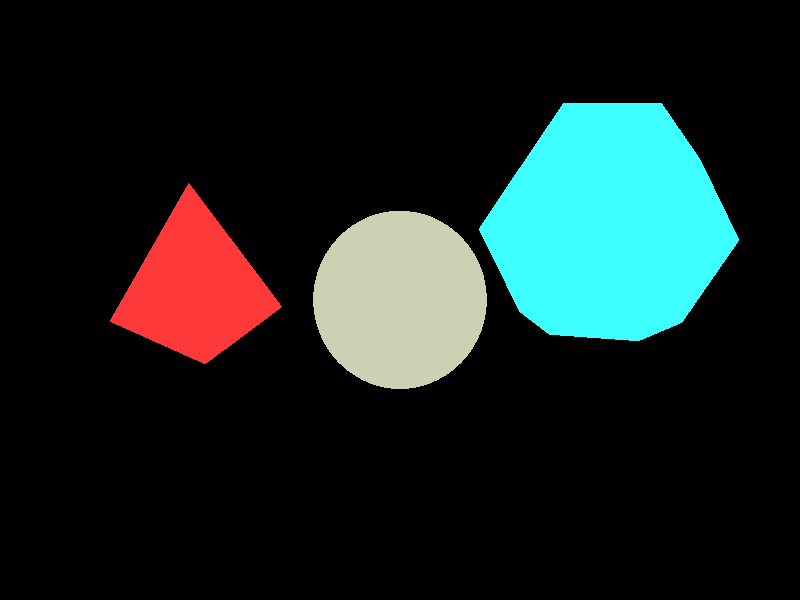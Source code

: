 // sphere01_export.pov: Exported from Wings 3D 1.4.1 

#include "rad_def.inc"

global_settings{
	 assumed_gamma 2.200000
	 max_trace_level 5
	 ambient_light rgb <0.000000, 0.000000, 0.000000>
}
background { rgb <0.000000, 0.000000, 0.000000> }
#declare camera_location = <-7.483551, 2.238632, -1.727714>;
camera{
	 perspective
	 location camera_location
	 right (320 / 240) * x
	 up y
	 angle 57.822402
	 sky <0.272657, 0.960050, 0.062948>
	 look_at <0.000000, 0.000000, 0.000000>
}
light_source {
	 <-8.193551, 2.948632, -1.727714>
	 color rgb <1.000000, 1.000000, 1.000000>
	 fade_distance 1.000000
	 fade_power 0.000000
	 media_interaction on
	 media_attenuation off
	 parallel
	 point_at <0.000000, 0.000000, 0.000000>
}
light_source {
	 <-6.773551, 1.528632, -1.727714>
	 color rgb <0.500000, 0.500000, 0.500000>
	 fade_distance 1.000000
	 fade_power 0.000000
	 media_interaction on
	 media_attenuation off
	 parallel
	 point_at <0.000000, 0.000000, 0.000000>
}
#declare wm_default = texture{
	 pigment{
		 color rgbf <0.789854, 0.813333, 0.694044, 0.000000>
	 }
	 finish {
		 ambient rgb <0.307360, 0.307360, 0.307360>
		 diffuse 0.700000
		 brilliance 1.000000
		 metallic 0.000000
		 specular 0.706960
		 roughness 0.010000
	 }
}
#declare wm_Pyra = texture{
	 pigment{
		 color rgbf <1.000000, 0.233333, 0.233333, 0.000000>
	 }
	 finish {
		 ambient rgb <0.000000, 0.000000, 0.000000>
		 diffuse 0.700000
		 brilliance 1.000000
		 metallic 0.000000
		 specular 1.000000
		 roughness 0.010000
	 }
}
#declare wm_Dode = texture{
	 pigment{
		 color rgbf <0.246667, 1.000000, 1.000000, 0.000000>
	 }
	 finish {
		 ambient rgb <0.000000, 0.000000, 0.000000>
		 diffuse 0.700000
		 brilliance 1.000000
		 metallic 0.000000
		 specular 1.000000
		 roughness 0.010000
	 }
}
#declare wo_0_dodecahedron4 = mesh2{
	 vertex_vectors { 20, <1.225773, 0.785894, -0.816354>, <0.225773, 0.785894, -0.816354>, <1.534790, -0.023123, -2.934388>, <1.534790, -0.023123, -1.316354>, <1.534790, 1.594911, -2.934388>, <1.534790, 1.594911, -1.316354>, <-0.083244, -0.023123, -2.934388>, <-0.083244, -0.023123, -1.316354>, <-0.083244, 1.594911, -2.934388>, <-0.083244, 1.594911, -1.316354>, 
			<-0.583244, 1.285894, -2.125371>, <-0.583244, 0.285894, -2.125371>, <2.034790, 1.285894, -2.125371>, <2.034790, 0.285894, -2.125371>, <1.225773, 0.785894, -3.434388>, <0.225773, 0.785894, -3.434388>, <0.725773, 2.094911, -1.625371>, <0.725773, 2.094911, -2.625371>, <0.725773, -0.523123, -1.625371>, <0.725773, -0.523123, -2.625371>}
	 //#local average_center = <0.725773, 0.785894, -2.125371>;
	 normal_vectors { 20, <-0.423275, -0.130799, -0.896510>, <0.399607, 0.082324, -0.912982>, <-0.577350, 0.577350, 0.577350>, <-0.577350, 0.577350, -0.577350>, <-0.425325, -0.587785, 0.688191>, <-0.577350, -0.577350, -0.577350>, <0.688191, 0.425325, 0.587785>, <0.577350, 0.577350, -0.577350>, <0.577350, -0.577350, 0.577350>, <0.587785, -0.688191, -0.425325>, 
			<0.948014, -0.304042, 0.093954>, <0.845705, 0.522674, -0.107677>, <-0.912982, -0.399607, -0.082324>, <-0.896510, 0.423275, 0.130799>, <-0.522674, 0.107677, 0.845705>, <0.304042, -0.093954, 0.948014>, <-0.107677, -0.845705, -0.522674>, <0.093954, -0.948014, 0.304042>, <0.130799, 0.896510, -0.423275>, <-0.082324, 0.912982, 0.399607>}
	 uv_vectors { 0}
	 texture_list { 1, texture{wm_Dode}}
	 face_indices { 36, <1, 9, 16>, 0, <16, 5, 0>, 0, <0, 1, 16>, 0, <0, 3, 1>, 0, <3, 18, 1>, 0, <18, 7, 1>, 0, <7, 11, 1>, 0, <11, 10, 1>, 0, <10, 9, 1>, 0, <11, 7, 18>, 0, 
			<18, 19, 11>, 0, <19, 6, 11>, 0, <17, 16, 9>, 0, <9, 10, 17>, 0, <10, 8, 17>, 0, <14, 15, 19>, 0, <14, 19, 2>, 0, <15, 6, 19>, 0, <13, 12, 14>, 0, <13, 14, 2>, 0, <12, 4, 14>, 0, 
			<19, 18, 3>, 0, <3, 13, 19>, 0, <13, 2, 19>, 0, <0, 5, 12>, 0, <12, 13, 3>, 0, <3, 0, 12>, 0, <6, 15, 10>, 0, <6, 10, 11>, 0, <15, 8, 10>, 0, <4, 17, 15>, 0, <4, 15, 14>, 0, 
			<17, 8, 15>, 0, <12, 5, 16>, 0, <16, 17, 12>, 0, <17, 4, 12>, 0}
	 normal_indices { 36, <1, 9, 16>, <16, 5, 0>, <0, 1, 16>, <0, 3, 1>, <3, 18, 1>, <18, 7, 1>, <7, 11, 1>, <11, 10, 1>, <10, 9, 1>, <11, 7, 18>, 
			<18, 19, 11>, <19, 6, 11>, <17, 16, 9>, <9, 10, 17>, <10, 8, 17>, <14, 15, 19>, <14, 19, 2>, <15, 6, 19>, <13, 12, 14>, <13, 14, 2>, <12, 4, 14>, 
			<19, 18, 3>, <3, 13, 19>, <13, 2, 19>, <0, 5, 12>, <12, 13, 3>, <3, 0, 12>, <6, 15, 10>, <6, 10, 11>, <15, 8, 10>, <4, 17, 15>, <4, 15, 14>, 
			<17, 8, 15>, <12, 5, 16>, <16, 17, 12>, <17, 4, 12>}
	 uv_indices { 36, <0, 0, 0>, <0, 0, 0>, <0, 0, 0>, <0, 0, 0>, <0, 0, 0>, <0, 0, 0>, <0, 0, 0>, <0, 0, 0>, <0, 0, 0>, <0, 0, 0>, 
			<0, 0, 0>, <0, 0, 0>, <0, 0, 0>, <0, 0, 0>, <0, 0, 0>, <0, 0, 0>, <0, 0, 0>, <0, 0, 0>, <0, 0, 0>, <0, 0, 0>, <0, 0, 0>, 
			<0, 0, 0>, <0, 0, 0>, <0, 0, 0>, <0, 0, 0>, <0, 0, 0>, <0, 0, 0>, <0, 0, 0>, <0, 0, 0>, <0, 0, 0>, <0, 0, 0>, <0, 0, 0>, 
			<0, 0, 0>, <0, 0, 0>, <0, 0, 0>, <0, 0, 0>}
}
object{ wo_0_dodecahedron4
	 interior {
		 ior 1.000000
	 }
}
#declare wo_1_tetrahedron3 = mesh2{
	 vertex_vectors { 4, <-0.450129, 1.281761, 2.199923>, <-0.450129, -0.351233, 3.354624>, <0.549871, -0.351233, 1.622573>, <-1.450129, -0.351233, 1.622573>}
	 //#local average_center = <-0.450129, 0.057016, 2.199923>;
	 normal_vectors { 4, <0.000000, -1.000000, 0.000000>, <0.000000, 0.333333, -0.942809>, <-0.816497, 0.333333, 0.471405>, <0.816497, 0.333333, 0.471405>}
	 uv_vectors { 0}
	 texture_list { 1, texture{wm_Pyra}}
	 face_indices { 4, <0, 2, 1>, 0, <2, 3, 1>, 0, <1, 3, 0>, 0, <0, 3, 2>, 0}
	 normal_indices { 4, <0, 2, 1>, <2, 3, 1>, <1, 3, 0>, <0, 3, 2>}
	 uv_indices { 4, <0, 0, 0>, <0, 0, 0>, <0, 0, 0>, <0, 0, 0>}
}
object{ wo_1_tetrahedron3
	 interior {
		 ior 1.000000
	 }
}
#declare wo_2_sphere1 = mesh2{
	 vertex_vectors { 1922, <-0.376677, 0.899425, -0.000000>, <-0.348004, 0.899425, 0.144148>, <-0.266351, 0.899425, 0.266351>, <-0.144148, 0.899425, 0.348004>, <-0.000000, 0.899425, 0.376677>, <0.144148, 0.899425, 0.348004>, <0.266351, 0.899425, 0.266351>, <0.348004, 0.899425, 0.144148>, <0.376677, 0.899425, 0.000000>, <0.348004, 0.899425, -0.144148>, 
			<0.266351, 0.899425, -0.266351>, <0.144148, 0.899425, -0.348004>, <0.000000, 0.899425, -0.376677>, <-0.144148, 0.899425, -0.348004>, <-0.266351, 0.899425, -0.266351>, <-0.348004, 0.899425, -0.144148>, <-0.673866, 0.690286, -0.000000>, <-0.622571, 0.690286, 0.257877>, <-0.476495, 0.690286, 0.476495>, <-0.257877, 0.690286, 0.622571>, <-0.000000, 0.690286, 0.673866>, 
			<0.257877, 0.690286, 0.622571>, <0.476495, 0.690286, 0.476495>, <0.622571, 0.690286, 0.257877>, <0.673866, 0.690286, 0.000000>, <0.622571, 0.690286, -0.257877>, <0.476495, 0.690286, -0.476495>, <0.257877, 0.690286, -0.622571>, <0.000000, 0.690286, -0.673866>, <-0.257877, 0.690286, -0.622571>, <-0.476495, 0.690286, -0.476495>, <-0.622571, 0.690286, -0.257877>, 
			<-0.880448, 0.373580, -0.000000>, <-0.813428, 0.373580, 0.336933>, <-0.622571, 0.373580, 0.622571>, <-0.336933, 0.373580, 0.813428>, <-0.000000, 0.373580, 0.880448>, <0.336933, 0.373580, 0.813428>, <0.622571, 0.373580, 0.622571>, <0.813428, 0.373580, 0.336933>, <0.880448, 0.373580, 0.000000>, <0.813428, 0.373580, -0.336933>, <0.622571, 0.373580, -0.622571>, 
			<0.336933, 0.373580, -0.813428>, <0.000000, 0.373580, -0.880448>, <-0.336933, 0.373580, -0.813428>, <-0.622571, 0.373580, -0.622571>, <-0.813428, 0.373580, -0.336933>, <-0.952991, 0.000000, -0.000000>, <-0.880448, 0.000000, 0.364694>, <-0.673866, 0.000000, 0.673866>, <-0.364694, 0.000000, 0.880448>, <-0.000000, 0.000000, 0.952991>, <0.364694, 0.000000, 0.880448>, 
			<0.673866, 0.000000, 0.673866>, <0.880448, 0.000000, 0.364694>, <0.952991, 0.000000, 0.000000>, <0.880448, 0.000000, -0.364694>, <0.673866, 0.000000, -0.673866>, <0.364694, 0.000000, -0.880448>, <0.000000, 0.000000, -0.952991>, <-0.364694, 0.000000, -0.880448>, <-0.673866, 0.000000, -0.673866>, <-0.880448, 0.000000, -0.364694>, <-0.880448, -0.373580, -0.000000>, 
			<-0.813428, -0.373580, 0.336933>, <-0.622571, -0.373580, 0.622571>, <-0.336933, -0.373580, 0.813428>, <-0.000000, -0.373580, 0.880448>, <0.336933, -0.373580, 0.813428>, <0.622571, -0.373580, 0.622571>, <0.813428, -0.373580, 0.336933>, <0.880448, -0.373580, 0.000000>, <0.813428, -0.373580, -0.336933>, <0.622571, -0.373580, -0.622571>, <0.336933, -0.373580, -0.813428>, 
			<0.000000, -0.373580, -0.880448>, <-0.336933, -0.373580, -0.813428>, <-0.622571, -0.373580, -0.622571>, <-0.813428, -0.373580, -0.336933>, <-0.673866, -0.690286, -0.000000>, <-0.622571, -0.690286, 0.257877>, <-0.476495, -0.690286, 0.476495>, <-0.257877, -0.690286, 0.622571>, <-0.000000, -0.690286, 0.673866>, <0.257877, -0.690286, 0.622571>, <0.476495, -0.690286, 0.476495>, 
			<0.622571, -0.690286, 0.257877>, <0.673866, -0.690286, 0.000000>, <0.622571, -0.690286, -0.257877>, <0.476495, -0.690286, -0.476495>, <0.257877, -0.690286, -0.622571>, <0.000000, -0.690286, -0.673866>, <-0.257877, -0.690286, -0.622571>, <-0.476495, -0.690286, -0.476495>, <-0.622571, -0.690286, -0.257877>, <-0.376677, -0.899425, -0.000000>, <-0.348004, -0.899425, 0.144148>, 
			<-0.266351, -0.899425, 0.266351>, <-0.144148, -0.899425, 0.348004>, <-0.000000, -0.899425, 0.376677>, <0.144148, -0.899425, 0.348004>, <0.266351, -0.899425, 0.266351>, <0.348004, -0.899425, 0.144148>, <0.376677, -0.899425, 0.000000>, <0.348004, -0.899425, -0.144148>, <0.266351, -0.899425, -0.266351>, <0.144148, -0.899425, -0.348004>, <0.000000, -0.899425, -0.376677>, 
			<-0.144148, -0.899425, -0.348004>, <-0.266351, -0.899425, -0.266351>, <-0.348004, -0.899425, -0.144148>, <0.000000, 0.987982, 0.000000>, <0.000000, -0.987982, -0.000000>, <-0.374337, 0.898434, 0.074460>, <-0.374337, 0.898434, -0.074460>, <-0.530601, 0.811366, -0.000000>, <-0.222164, 0.951416, -0.000000>, <-0.317348, 0.898434, 0.212045>, <-0.490211, 0.811366, 0.203052>, 
			<-0.205253, 0.951416, 0.085018>, <-0.212045, 0.898434, 0.317348>, <-0.375192, 0.811366, 0.375192>, <-0.157094, 0.951416, 0.157094>, <-0.074460, 0.898434, 0.374337>, <-0.203052, 0.811366, 0.490211>, <-0.085018, 0.951416, 0.205253>, <0.074460, 0.898434, 0.374337>, <-0.000000, 0.811366, 0.530601>, <-0.000000, 0.951416, 0.222164>, <0.212045, 0.898434, 0.317348>, 
			<0.203052, 0.811366, 0.490211>, <0.085018, 0.951416, 0.205253>, <0.317348, 0.898434, 0.212045>, <0.375192, 0.811366, 0.375192>, <0.157094, 0.951416, 0.157094>, <0.374337, 0.898434, 0.074460>, <0.490211, 0.811366, 0.203052>, <0.205253, 0.951416, 0.085018>, <0.374337, 0.898434, -0.074460>, <0.530601, 0.811366, 0.000000>, <0.222164, 0.951416, 0.000000>, 
			<0.317348, 0.898434, -0.212045>, <0.490211, 0.811366, -0.203052>, <0.205253, 0.951416, -0.085018>, <0.212045, 0.898434, -0.317348>, <0.375192, 0.811366, -0.375192>, <0.157094, 0.951416, -0.157094>, <0.074460, 0.898434, -0.374337>, <0.203052, 0.811366, -0.490211>, <0.085018, 0.951416, -0.205253>, <-0.074460, 0.898434, -0.374337>, <0.000000, 0.811366, -0.530601>, 
			<0.000000, 0.951416, -0.222164>, <-0.212045, 0.898434, -0.317348>, <-0.203052, 0.811366, -0.490211>, <-0.085018, 0.951416, -0.205253>, <-0.317348, 0.898434, -0.212045>, <-0.375192, 0.811366, -0.375192>, <-0.157094, 0.951416, -0.157094>, <-0.490211, 0.811366, -0.203052>, <-0.205253, 0.951416, -0.085018>, <-0.660855, 0.690286, 0.131452>, <-0.660855, 0.690286, -0.131452>, 
			<-0.792307, 0.542303, -0.000000>, <-0.560246, 0.690286, 0.374344>, <-0.731996, 0.542303, 0.303203>, <-0.374344, 0.690286, 0.560246>, <-0.560246, 0.542303, 0.560246>, <-0.131452, 0.690286, 0.660855>, <-0.303203, 0.542303, 0.731996>, <0.131452, 0.690286, 0.660855>, <-0.000000, 0.542303, 0.792307>, <0.374344, 0.690286, 0.560246>, <0.303203, 0.542303, 0.731996>, 
			<0.560246, 0.690286, 0.374344>, <0.560246, 0.542303, 0.560246>, <0.660855, 0.690286, 0.131452>, <0.731996, 0.542303, 0.303203>, <0.660855, 0.690286, -0.131452>, <0.792307, 0.542303, 0.000000>, <0.560246, 0.690286, -0.374344>, <0.731996, 0.542303, -0.303203>, <0.374344, 0.690286, -0.560246>, <0.560246, 0.542303, -0.560246>, <0.131452, 0.690286, -0.660855>, 
			<0.303203, 0.542303, -0.731996>, <-0.131452, 0.690286, -0.660855>, <0.000000, 0.542303, -0.792307>, <-0.374344, 0.690286, -0.560246>, <-0.303203, 0.542303, -0.731996>, <-0.560246, 0.690286, -0.374344>, <-0.560246, 0.542303, -0.560246>, <-0.731996, 0.542303, -0.303203>, <-0.863448, 0.373580, 0.171751>, <-0.863448, 0.373580, -0.171751>, <-0.934590, 0.190431, -0.000000>, 
			<-0.731996, 0.373580, 0.489104>, <-0.863448, 0.190431, 0.357652>, <-0.489104, 0.373580, 0.731996>, <-0.660855, 0.190431, 0.660855>, <-0.171751, 0.373580, 0.863448>, <-0.357652, 0.190431, 0.863448>, <0.171751, 0.373580, 0.863448>, <-0.000000, 0.190431, 0.934590>, <0.489104, 0.373580, 0.731996>, <0.357652, 0.190431, 0.863448>, <0.731996, 0.373580, 0.489104>, 
			<0.660855, 0.190431, 0.660855>, <0.863448, 0.373580, 0.171751>, <0.863448, 0.190431, 0.357652>, <0.863448, 0.373580, -0.171751>, <0.934590, 0.190431, 0.000000>, <0.731996, 0.373580, -0.489104>, <0.863448, 0.190431, -0.357652>, <0.489104, 0.373580, -0.731996>, <0.660855, 0.190431, -0.660855>, <0.171751, 0.373580, -0.863448>, <0.357652, 0.190431, -0.863448>, 
			<-0.171751, 0.373580, -0.863448>, <0.000000, 0.190431, -0.934590>, <-0.489104, 0.373580, -0.731996>, <-0.357652, 0.190431, -0.863448>, <-0.731996, 0.373580, -0.489104>, <-0.660855, 0.190431, -0.660855>, <-0.863448, 0.190431, -0.357652>, <-0.934590, 0.000000, 0.185901>, <-0.934590, 0.000000, -0.185901>, <-0.934590, -0.190431, -0.000000>, <-0.792307, 0.000000, 0.529403>, 
			<-0.863448, -0.190431, 0.357652>, <-0.529403, 0.000000, 0.792307>, <-0.660855, -0.190431, 0.660855>, <-0.185901, 0.000000, 0.934590>, <-0.357652, -0.190431, 0.863448>, <0.185901, 0.000000, 0.934590>, <-0.000000, -0.190431, 0.934590>, <0.529403, 0.000000, 0.792307>, <0.357652, -0.190431, 0.863448>, <0.792307, 0.000000, 0.529403>, <0.660855, -0.190431, 0.660855>, 
			<0.934590, 0.000000, 0.185901>, <0.863448, -0.190431, 0.357652>, <0.934590, 0.000000, -0.185901>, <0.934590, -0.190431, 0.000000>, <0.792307, 0.000000, -0.529403>, <0.863448, -0.190431, -0.357652>, <0.529403, 0.000000, -0.792307>, <0.660855, -0.190431, -0.660855>, <0.185901, 0.000000, -0.934590>, <0.357652, -0.190431, -0.863448>, <-0.185901, 0.000000, -0.934590>, 
			<0.000000, -0.190431, -0.934590>, <-0.529403, 0.000000, -0.792307>, <-0.357652, -0.190431, -0.863448>, <-0.792307, 0.000000, -0.529403>, <-0.660855, -0.190431, -0.660855>, <-0.863448, -0.190431, -0.357652>, <-0.863448, -0.373580, 0.171751>, <-0.863448, -0.373580, -0.171751>, <-0.792307, -0.542303, -0.000000>, <-0.731996, -0.373580, 0.489104>, <-0.731996, -0.542303, 0.303203>, 
			<-0.489104, -0.373580, 0.731996>, <-0.560246, -0.542303, 0.560246>, <-0.171751, -0.373580, 0.863448>, <-0.303203, -0.542303, 0.731996>, <0.171751, -0.373580, 0.863448>, <-0.000000, -0.542303, 0.792307>, <0.489104, -0.373580, 0.731996>, <0.303203, -0.542303, 0.731996>, <0.731996, -0.373580, 0.489104>, <0.560246, -0.542303, 0.560246>, <0.863448, -0.373580, 0.171751>, 
			<0.731996, -0.542303, 0.303203>, <0.863448, -0.373580, -0.171751>, <0.792307, -0.542303, 0.000000>, <0.731996, -0.373580, -0.489104>, <0.731996, -0.542303, -0.303203>, <0.489104, -0.373580, -0.731996>, <0.560246, -0.542303, -0.560246>, <0.171751, -0.373580, -0.863448>, <0.303203, -0.542303, -0.731996>, <-0.171751, -0.373580, -0.863448>, <0.000000, -0.542303, -0.792307>, 
			<-0.489104, -0.373580, -0.731996>, <-0.303203, -0.542303, -0.731996>, <-0.731996, -0.373580, -0.489104>, <-0.560246, -0.542303, -0.560246>, <-0.731996, -0.542303, -0.303203>, <-0.660855, -0.690286, 0.131452>, <-0.660855, -0.690286, -0.131452>, <-0.530601, -0.811366, -0.000000>, <-0.560246, -0.690286, 0.374344>, <-0.490211, -0.811366, 0.203052>, <-0.374344, -0.690286, 0.560246>, 
			<-0.375192, -0.811366, 0.375192>, <-0.131452, -0.690286, 0.660855>, <-0.203052, -0.811366, 0.490211>, <0.131452, -0.690286, 0.660855>, <-0.000000, -0.811366, 0.530601>, <0.374344, -0.690286, 0.560246>, <0.203052, -0.811366, 0.490211>, <0.560246, -0.690286, 0.374344>, <0.375192, -0.811366, 0.375192>, <0.660855, -0.690286, 0.131452>, <0.490211, -0.811366, 0.203052>, 
			<0.660855, -0.690286, -0.131452>, <0.530601, -0.811366, 0.000000>, <0.560246, -0.690286, -0.374344>, <0.490211, -0.811366, -0.203052>, <0.374344, -0.690286, -0.560246>, <0.375192, -0.811366, -0.375192>, <0.131452, -0.690286, -0.660855>, <0.203052, -0.811366, -0.490211>, <-0.131452, -0.690286, -0.660855>, <0.000000, -0.811366, -0.530601>, <-0.374344, -0.690286, -0.560246>, 
			<-0.203052, -0.811366, -0.490211>, <-0.560246, -0.690286, -0.374344>, <-0.375192, -0.811366, -0.375192>, <-0.490211, -0.811366, -0.203052>, <-0.374337, -0.898434, 0.074460>, <-0.374337, -0.898434, -0.074460>, <-0.222164, -0.951416, -0.000000>, <-0.317348, -0.898434, 0.212045>, <-0.205253, -0.951416, 0.085018>, <-0.212045, -0.898434, 0.317348>, <-0.157094, -0.951416, 0.157094>, 
			<-0.074460, -0.898434, 0.374337>, <-0.085018, -0.951416, 0.205253>, <0.074460, -0.898434, 0.374337>, <-0.000000, -0.951416, 0.222164>, <0.212045, -0.898434, 0.317348>, <0.085018, -0.951416, 0.205253>, <0.317348, -0.898434, 0.212045>, <0.157094, -0.951416, 0.157094>, <0.374337, -0.898434, 0.074460>, <0.205253, -0.951416, 0.085018>, <0.374337, -0.898434, -0.074460>, 
			<0.222164, -0.951416, 0.000000>, <0.317348, -0.898434, -0.212045>, <0.205253, -0.951416, -0.085018>, <0.212045, -0.898434, -0.317348>, <0.157094, -0.951416, -0.157094>, <0.074460, -0.898434, -0.374337>, <0.085018, -0.951416, -0.205253>, <-0.074460, -0.898434, -0.374337>, <0.000000, -0.951416, -0.222164>, <-0.212045, -0.898434, -0.317348>, <-0.085018, -0.951416, -0.205253>, 
			<-0.317348, -0.898434, -0.212045>, <-0.157094, -0.951416, -0.157094>, <-0.205253, -0.951416, -0.085018>, <-0.255109, 0.942395, 0.050744>, <-0.216271, 0.942395, 0.144507>, <-0.144507, 0.942395, 0.216271>, <-0.050744, 0.942395, 0.255109>, <0.050744, 0.942395, 0.255109>, <0.144507, 0.942395, 0.216271>, <0.216271, 0.942395, 0.144507>, <0.255109, 0.942395, 0.050744>, 
			<0.255109, 0.942395, -0.050744>, <0.216271, 0.942395, -0.144507>, <0.144507, 0.942395, -0.216271>, <0.050744, 0.942395, -0.255109>, <-0.050744, 0.942395, -0.255109>, <-0.144507, 0.942395, -0.216271>, <-0.216271, 0.942395, -0.144507>, <-0.255109, 0.942395, -0.050744>, <-0.255109, -0.942395, 0.050744>, <-0.216271, -0.942395, 0.144507>, <-0.144507, -0.942395, 0.216271>, 
			<-0.050744, -0.942395, 0.255109>, <0.050744, -0.942395, 0.255109>, <0.144507, -0.942395, 0.216271>, <0.216271, -0.942395, 0.144507>, <0.255109, -0.942395, 0.050744>, <0.255109, -0.942395, -0.050744>, <0.216271, -0.942395, -0.144507>, <0.144507, -0.942395, -0.216271>, <0.050744, -0.942395, -0.255109>, <-0.050744, -0.942395, -0.255109>, <-0.144507, -0.942395, -0.216271>, 
			<-0.216271, -0.942395, -0.144507>, <-0.255109, -0.942395, -0.050744>, <-0.520849, 0.811267, 0.103603>, <-0.441555, 0.811267, 0.295037>, <-0.295037, 0.811267, 0.441555>, <-0.103603, 0.811267, 0.520849>, <0.103603, 0.811267, 0.520849>, <0.295037, 0.811267, 0.441555>, <0.441555, 0.811267, 0.295037>, <0.520849, 0.811267, 0.103603>, <0.520849, 0.811267, -0.103603>, 
			<0.441555, 0.811267, -0.295037>, <0.295037, 0.811267, -0.441555>, <0.103603, 0.811267, -0.520849>, <-0.103603, 0.811267, -0.520849>, <-0.295037, 0.811267, -0.441555>, <-0.441555, 0.811267, -0.295037>, <-0.520849, 0.811267, -0.103603>, <-0.777009, 0.542303, 0.154557>, <-0.658716, 0.542303, 0.440140>, <-0.440140, 0.542303, 0.658716>, <-0.154557, 0.542303, 0.777009>, 
			<0.154557, 0.542303, 0.777009>, <0.440140, 0.542303, 0.658716>, <0.658716, 0.542303, 0.440140>, <0.777009, 0.542303, 0.154557>, <0.777009, 0.542303, -0.154557>, <0.658716, 0.542303, -0.440140>, <0.440140, 0.542303, -0.658716>, <0.154557, 0.542303, -0.777009>, <-0.154557, 0.542303, -0.777009>, <-0.440140, 0.542303, -0.658716>, <-0.658716, 0.542303, -0.440140>, 
			<-0.777009, 0.542303, -0.154557>, <-0.916545, 0.190431, 0.182312>, <-0.777009, 0.190431, 0.519181>, <-0.519181, 0.190431, 0.777009>, <-0.182312, 0.190431, 0.916545>, <0.182312, 0.190431, 0.916545>, <0.519181, 0.190431, 0.777009>, <0.777009, 0.190431, 0.519181>, <0.916545, 0.190431, 0.182312>, <0.916545, 0.190431, -0.182312>, <0.777009, 0.190431, -0.519181>, 
			<0.519181, 0.190431, -0.777009>, <0.182312, 0.190431, -0.916545>, <-0.182312, 0.190431, -0.916545>, <-0.519181, 0.190431, -0.777009>, <-0.777009, 0.190431, -0.519181>, <-0.916545, 0.190431, -0.182312>, <-0.916545, -0.190431, 0.182312>, <-0.777009, -0.190431, 0.519181>, <-0.519181, -0.190431, 0.777009>, <-0.182312, -0.190431, 0.916545>, <0.182312, -0.190431, 0.916545>, 
			<0.519181, -0.190431, 0.777009>, <0.777009, -0.190431, 0.519181>, <0.916545, -0.190431, 0.182312>, <0.916545, -0.190431, -0.182312>, <0.777009, -0.190431, -0.519181>, <0.519181, -0.190431, -0.777009>, <0.182312, -0.190431, -0.916545>, <-0.182312, -0.190431, -0.916545>, <-0.519181, -0.190431, -0.777009>, <-0.777009, -0.190431, -0.519181>, <-0.916545, -0.190431, -0.182312>, 
			<-0.777009, -0.542303, 0.154557>, <-0.658716, -0.542303, 0.440140>, <-0.440140, -0.542303, 0.658716>, <-0.154557, -0.542303, 0.777009>, <0.154557, -0.542303, 0.777009>, <0.440140, -0.542303, 0.658716>, <0.658716, -0.542303, 0.440140>, <0.777009, -0.542303, 0.154557>, <0.777009, -0.542303, -0.154557>, <0.658716, -0.542303, -0.440140>, <0.440140, -0.542303, -0.658716>, 
			<0.154557, -0.542303, -0.777009>, <-0.154557, -0.542303, -0.777009>, <-0.440140, -0.542303, -0.658716>, <-0.658716, -0.542303, -0.440140>, <-0.777009, -0.542303, -0.154557>, <-0.520849, -0.811267, 0.103603>, <-0.441555, -0.811267, 0.295037>, <-0.295037, -0.811267, 0.441555>, <-0.103603, -0.811267, 0.520849>, <0.103603, -0.811267, 0.520849>, <0.295037, -0.811267, 0.441555>, 
			<0.441555, -0.811267, 0.295037>, <0.520849, -0.811267, 0.103603>, <0.520849, -0.811267, -0.103603>, <0.441555, -0.811267, -0.295037>, <0.295037, -0.811267, -0.441555>, <0.103603, -0.811267, -0.520849>, <-0.103603, -0.811267, -0.520849>, <-0.295037, -0.811267, -0.441555>, <-0.441555, -0.811267, -0.295037>, <-0.520849, -0.811267, -0.103603>, <-0.377296, 0.898929, 0.037648>, 
			<-0.377296, 0.898929, -0.037648>, <-0.453995, 0.859904, -0.000000>, <-0.300597, 0.929163, -0.000000>, <-0.334169, 0.898929, 0.179167>, <-0.419437, 0.859904, 0.173737>, <-0.277715, 0.929163, 0.115033>, <-0.240168, 0.898929, 0.293409>, <-0.321023, 0.859904, 0.321023>, <-0.212554, 0.929163, 0.212554>, <-0.109603, 0.898929, 0.362983>, <-0.173737, 0.859904, 0.419437>, 
			<-0.115033, 0.929163, 0.277715>, <0.037648, 0.898929, 0.377296>, <-0.000000, 0.859904, 0.453995>, <-0.000000, 0.929163, 0.300597>, <0.179167, 0.898929, 0.334169>, <0.173737, 0.859904, 0.419437>, <0.115033, 0.929163, 0.277715>, <0.293409, 0.898929, 0.240168>, <0.321023, 0.859904, 0.321023>, <0.212554, 0.929163, 0.212554>, <0.362983, 0.898929, 0.109603>, 
			<0.419437, 0.859904, 0.173737>, <0.277715, 0.929163, 0.115033>, <0.377296, 0.898929, -0.037648>, <0.453995, 0.859904, 0.000000>, <0.300597, 0.929163, 0.000000>, <0.334169, 0.898929, -0.179167>, <0.419437, 0.859904, -0.173737>, <0.277715, 0.929163, -0.115033>, <0.240168, 0.898929, -0.293409>, <0.321023, 0.859904, -0.321023>, <0.212554, 0.929163, -0.212554>, 
			<0.109603, 0.898929, -0.362983>, <0.173737, 0.859904, -0.419437>, <0.115033, 0.929163, -0.277715>, <-0.037648, 0.898929, -0.377296>, <0.000000, 0.859904, -0.453995>, <0.000000, 0.929163, -0.300597>, <-0.179167, 0.898929, -0.334169>, <-0.173737, 0.859904, -0.419437>, <-0.115033, 0.929163, -0.277715>, <-0.293409, 0.898929, -0.240168>, <-0.321023, 0.859904, -0.321023>, 
			<-0.212554, 0.929163, -0.212554>, <-0.419437, 0.859904, -0.173737>, <-0.277715, 0.929163, -0.115033>, <-0.670582, 0.690286, 0.066040>, <-0.670582, 0.690286, -0.066040>, <-0.736622, 0.619273, -0.000000>, <-0.594264, 0.690286, 0.317634>, <-0.680550, 0.619273, 0.281893>, <-0.427476, 0.690286, 0.520871>, <-0.520871, 0.619273, 0.520871>, <-0.195607, 0.690286, 0.644810>, 
			<-0.281893, 0.619273, 0.680550>, <0.066040, 0.690286, 0.670582>, <-0.000000, 0.619273, 0.736622>, <0.317634, 0.690286, 0.594264>, <0.281893, 0.619273, 0.680550>, <0.520871, 0.690286, 0.427476>, <0.520871, 0.619273, 0.520871>, <0.644810, 0.690286, 0.195607>, <0.680550, 0.619273, 0.281893>, <0.670582, 0.690286, -0.066040>, <0.736622, 0.619273, 0.000000>, 
			<0.594264, 0.690286, -0.317634>, <0.680550, 0.619273, -0.281893>, <0.427476, 0.690286, -0.520871>, <0.520871, 0.619273, -0.520871>, <0.195607, 0.690286, -0.644810>, <0.281893, 0.619273, -0.680550>, <-0.066040, 0.690286, -0.670582>, <0.000000, 0.619273, -0.736622>, <-0.317634, 0.690286, -0.594264>, <-0.281893, 0.619273, -0.680550>, <-0.520871, 0.690286, -0.427476>, 
			<-0.520871, 0.619273, -0.520871>, <-0.680550, 0.619273, -0.281893>, <-0.876158, 0.373580, 0.086286>, <-0.876158, 0.373580, -0.086286>, <-0.911898, 0.283371, -0.000000>, <-0.776444, 0.373580, 0.415009>, <-0.842484, 0.283371, 0.348968>, <-0.558524, 0.373580, 0.680550>, <-0.644810, 0.283371, 0.644810>, <-0.255573, 0.373580, 0.842484>, <-0.348968, 0.283371, 0.842484>, 
			<0.086286, 0.373580, 0.876158>, <-0.000000, 0.283371, 0.911898>, <0.415009, 0.373580, 0.776444>, <0.348968, 0.283371, 0.842484>, <0.680550, 0.373580, 0.558524>, <0.644810, 0.283371, 0.644810>, <0.842484, 0.373580, 0.255573>, <0.842484, 0.283371, 0.348968>, <0.876158, 0.373580, -0.086286>, <0.911898, 0.283371, 0.000000>, <0.776444, 0.373580, -0.415009>, 
			<0.842484, 0.283371, -0.348968>, <0.558524, 0.373580, -0.680550>, <0.644810, 0.283371, -0.644810>, <0.255573, 0.373580, -0.842484>, <0.348968, 0.283371, -0.842484>, <-0.086286, 0.373580, -0.876158>, <0.000000, 0.283371, -0.911898>, <-0.415009, 0.373580, -0.776444>, <-0.348968, 0.283371, -0.842484>, <-0.680550, 0.373580, -0.558524>, <-0.644810, 0.283371, -0.644810>, 
			<-0.842484, 0.283371, -0.348968>, <-0.948346, 0.000000, 0.093395>, <-0.948346, 0.000000, -0.093395>, <-0.948346, -0.095671, -0.000000>, <-0.840417, 0.000000, 0.449202>, <-0.876158, -0.095671, 0.362916>, <-0.604542, 0.000000, 0.736622>, <-0.670582, -0.095671, 0.670582>, <-0.276631, 0.000000, 0.911898>, <-0.362916, -0.095671, 0.876158>, <0.093395, 0.000000, 0.948346>, 
			<-0.000000, -0.095671, 0.948346>, <0.449202, 0.000000, 0.840417>, <0.362916, -0.095671, 0.876158>, <0.736622, 0.000000, 0.604542>, <0.670582, -0.095671, 0.670582>, <0.911898, 0.000000, 0.276631>, <0.876158, -0.095671, 0.362916>, <0.948346, 0.000000, -0.093395>, <0.948346, -0.095671, 0.000000>, <0.840417, 0.000000, -0.449202>, <0.876158, -0.095671, -0.362916>, 
			<0.604542, 0.000000, -0.736622>, <0.670582, -0.095671, -0.670582>, <0.276631, 0.000000, -0.911898>, <0.362916, -0.095671, -0.876158>, <-0.093395, 0.000000, -0.948346>, <0.000000, -0.095671, -0.948346>, <-0.449202, 0.000000, -0.840417>, <-0.362916, -0.095671, -0.876158>, <-0.736622, 0.000000, -0.604542>, <-0.670582, -0.095671, -0.670582>, <-0.876158, -0.095671, -0.362916>, 
			<-0.876158, -0.373580, 0.086286>, <-0.876158, -0.373580, -0.086286>, <-0.840417, -0.460148, -0.000000>, <-0.776444, -0.373580, 0.415009>, <-0.776444, -0.460148, 0.321614>, <-0.558524, -0.373580, 0.680550>, <-0.594264, -0.460148, 0.594264>, <-0.255573, -0.373580, 0.842484>, <-0.321614, -0.460148, 0.776444>, <0.086286, -0.373580, 0.876158>, <-0.000000, -0.460148, 0.840417>, 
			<0.415009, -0.373580, 0.776444>, <0.321614, -0.460148, 0.776444>, <0.680550, -0.373580, 0.558524>, <0.594264, -0.460148, 0.594264>, <0.842484, -0.373580, 0.255573>, <0.776444, -0.460148, 0.321614>, <0.876158, -0.373580, -0.086286>, <0.840417, -0.460148, 0.000000>, <0.776444, -0.373580, -0.415009>, <0.776444, -0.460148, -0.321614>, <0.558524, -0.373580, -0.680550>, 
			<0.594264, -0.460148, -0.594264>, <0.255573, -0.373580, -0.842484>, <0.321614, -0.460148, -0.776444>, <-0.086286, -0.373580, -0.876158>, <0.000000, -0.460148, -0.840417>, <-0.415009, -0.373580, -0.776444>, <-0.321614, -0.460148, -0.776444>, <-0.680550, -0.373580, -0.558524>, <-0.594264, -0.460148, -0.594264>, <-0.776444, -0.460148, -0.321614>, <-0.670582, -0.690286, 0.066040>, 
			<-0.670582, -0.690286, -0.066040>, <-0.604542, -0.754572, -0.000000>, <-0.594264, -0.690286, 0.317634>, <-0.558524, -0.754572, 0.231348>, <-0.427476, -0.690286, 0.520871>, <-0.427476, -0.754572, 0.427476>, <-0.195607, -0.690286, 0.644810>, <-0.231348, -0.754572, 0.558524>, <0.066040, -0.690286, 0.670582>, <-0.000000, -0.754572, 0.604542>, <0.317634, -0.690286, 0.594264>, 
			<0.231348, -0.754572, 0.558524>, <0.520871, -0.690286, 0.427476>, <0.427476, -0.754572, 0.427476>, <0.644810, -0.690286, 0.195607>, <0.558524, -0.754572, 0.231348>, <0.670582, -0.690286, -0.066040>, <0.604542, -0.754572, 0.000000>, <0.594264, -0.690286, -0.317634>, <0.558524, -0.754572, -0.231348>, <0.427476, -0.690286, -0.520871>, <0.427476, -0.754572, -0.427476>, 
			<0.195607, -0.690286, -0.644810>, <0.231348, -0.754572, -0.558524>, <-0.066040, -0.690286, -0.670582>, <0.000000, -0.754572, -0.604542>, <-0.317634, -0.690286, -0.594264>, <-0.231348, -0.754572, -0.558524>, <-0.520871, -0.690286, -0.427476>, <-0.427476, -0.754572, -0.427476>, <-0.558524, -0.754572, -0.231348>, <-0.377296, -0.898929, 0.037648>, <-0.377296, -0.898929, -0.037648>, 
			<-0.300597, -0.929163, -0.000000>, <-0.334169, -0.898929, 0.179167>, <-0.277715, -0.929163, 0.115033>, <-0.240168, -0.898929, 0.293409>, <-0.212554, -0.929163, 0.212554>, <-0.109603, -0.898929, 0.362983>, <-0.115033, -0.929163, 0.277715>, <0.037648, -0.898929, 0.377296>, <-0.000000, -0.929163, 0.300597>, <0.179167, -0.898929, 0.334169>, <0.115033, -0.929163, 0.277715>, 
			<0.293409, -0.898929, 0.240168>, <0.212554, -0.929163, 0.212554>, <0.362983, -0.898929, 0.109603>, <0.277715, -0.929163, 0.115033>, <0.377296, -0.898929, -0.037648>, <0.300597, -0.929163, 0.000000>, <0.334169, -0.898929, -0.179167>, <0.277715, -0.929163, -0.115033>, <0.240168, -0.898929, -0.293409>, <0.212554, -0.929163, -0.212554>, <0.109603, -0.898929, -0.362983>, 
			<0.115033, -0.929163, -0.277715>, <-0.037648, -0.898929, -0.377296>, <0.000000, -0.929163, -0.300597>, <-0.179167, -0.898929, -0.334169>, <-0.115033, -0.929163, -0.277715>, <-0.293409, -0.898929, -0.240168>, <-0.212554, -0.929163, -0.212554>, <-0.277715, -0.929163, -0.115033>, <-0.362983, 0.898929, 0.109603>, <-0.362983, 0.898929, -0.109603>, <-0.604542, 0.754572, -0.000000>, 
			<-0.137787, 0.968481, -0.000000>, <-0.293409, 0.898929, 0.240168>, <-0.558524, 0.754572, 0.231348>, <-0.127299, 0.968481, 0.052729>, <-0.179167, 0.898929, 0.334169>, <-0.427476, 0.754572, 0.427476>, <-0.097430, 0.968481, 0.097430>, <-0.037648, 0.898929, 0.377296>, <-0.231348, 0.754572, 0.558524>, <-0.052729, 0.968481, 0.127299>, <0.109603, 0.898929, 0.362983>, 
			<-0.000000, 0.754572, 0.604542>, <-0.000000, 0.968481, 0.137787>, <0.240168, 0.898929, 0.293409>, <0.231348, 0.754572, 0.558524>, <0.052729, 0.968481, 0.127299>, <0.334169, 0.898929, 0.179167>, <0.427476, 0.754572, 0.427476>, <0.097430, 0.968481, 0.097430>, <0.377296, 0.898929, 0.037648>, <0.558524, 0.754572, 0.231348>, <0.127299, 0.968481, 0.052729>, 
			<0.362983, 0.898929, -0.109603>, <0.604542, 0.754572, 0.000000>, <0.137787, 0.968481, 0.000000>, <0.293409, 0.898929, -0.240168>, <0.558524, 0.754572, -0.231348>, <0.127299, 0.968481, -0.052729>, <0.179167, 0.898929, -0.334169>, <0.427476, 0.754572, -0.427476>, <0.097430, 0.968481, -0.097430>, <0.037648, 0.898929, -0.377296>, <0.231348, 0.754572, -0.558524>, 
			<0.052729, 0.968481, -0.127299>, <-0.109603, 0.898929, -0.362983>, <0.000000, 0.754572, -0.604542>, <0.000000, 0.968481, -0.137787>, <-0.240168, 0.898929, -0.293409>, <-0.231348, 0.754572, -0.558524>, <-0.052729, 0.968481, -0.127299>, <-0.334169, 0.898929, -0.179167>, <-0.427476, 0.754572, -0.427476>, <-0.097430, 0.968481, -0.097430>, <-0.558524, 0.754572, -0.231348>, 
			<-0.127299, 0.968481, -0.052729>, <-0.644810, 0.690286, 0.195607>, <-0.644810, 0.690286, -0.195607>, <-0.840417, 0.460148, -0.000000>, <-0.520871, 0.690286, 0.427476>, <-0.776444, 0.460148, 0.321614>, <-0.317634, 0.690286, 0.594264>, <-0.594264, 0.460148, 0.594264>, <-0.066040, 0.690286, 0.670582>, <-0.321614, 0.460148, 0.776444>, <0.195607, 0.690286, 0.644810>, 
			<-0.000000, 0.460148, 0.840417>, <0.427476, 0.690286, 0.520871>, <0.321614, 0.460148, 0.776444>, <0.594264, 0.690286, 0.317634>, <0.594264, 0.460148, 0.594264>, <0.670582, 0.690286, 0.066040>, <0.776444, 0.460148, 0.321614>, <0.644810, 0.690286, -0.195607>, <0.840417, 0.460148, 0.000000>, <0.520871, 0.690286, -0.427476>, <0.776444, 0.460148, -0.321614>, 
			<0.317634, 0.690286, -0.594264>, <0.594264, 0.460148, -0.594264>, <0.066040, 0.690286, -0.670582>, <0.321614, 0.460148, -0.776444>, <-0.195607, 0.690286, -0.644810>, <0.000000, 0.460148, -0.840417>, <-0.427476, 0.690286, -0.520871>, <-0.321614, 0.460148, -0.776444>, <-0.594264, 0.690286, -0.317634>, <-0.594264, 0.460148, -0.594264>, <-0.776444, 0.460148, -0.321614>, 
			<-0.842484, 0.373580, 0.255573>, <-0.842484, 0.373580, -0.255573>, <-0.948346, 0.095671, -0.000000>, <-0.680550, 0.373580, 0.558524>, <-0.876158, 0.095671, 0.362916>, <-0.415009, 0.373580, 0.776444>, <-0.670582, 0.095671, 0.670582>, <-0.086286, 0.373580, 0.876158>, <-0.362916, 0.095671, 0.876158>, <0.255573, 0.373580, 0.842484>, <-0.000000, 0.095671, 0.948346>, 
			<0.558524, 0.373580, 0.680550>, <0.362916, 0.095671, 0.876158>, <0.776444, 0.373580, 0.415009>, <0.670582, 0.095671, 0.670582>, <0.876158, 0.373580, 0.086286>, <0.876158, 0.095671, 0.362916>, <0.842484, 0.373580, -0.255573>, <0.948346, 0.095671, 0.000000>, <0.680550, 0.373580, -0.558524>, <0.876158, 0.095671, -0.362916>, <0.415009, 0.373580, -0.776444>, 
			<0.670582, 0.095671, -0.670582>, <0.086286, 0.373580, -0.876158>, <0.362916, 0.095671, -0.876158>, <-0.255573, 0.373580, -0.842484>, <0.000000, 0.095671, -0.948346>, <-0.558524, 0.373580, -0.680550>, <-0.362916, 0.095671, -0.876158>, <-0.776444, 0.373580, -0.415009>, <-0.670582, 0.095671, -0.670582>, <-0.876158, 0.095671, -0.362916>, <-0.911898, 0.000000, 0.276631>, 
			<-0.911898, 0.000000, -0.276631>, <-0.911898, -0.283371, -0.000000>, <-0.736622, 0.000000, 0.604542>, <-0.842484, -0.283371, 0.348968>, <-0.449202, 0.000000, 0.840417>, <-0.644810, -0.283371, 0.644810>, <-0.093395, 0.000000, 0.948346>, <-0.348968, -0.283371, 0.842484>, <0.276631, 0.000000, 0.911898>, <-0.000000, -0.283371, 0.911898>, <0.604542, 0.000000, 0.736622>, 
			<0.348968, -0.283371, 0.842484>, <0.840417, 0.000000, 0.449202>, <0.644810, -0.283371, 0.644810>, <0.948346, 0.000000, 0.093395>, <0.842484, -0.283371, 0.348968>, <0.911898, 0.000000, -0.276631>, <0.911898, -0.283371, 0.000000>, <0.736622, 0.000000, -0.604542>, <0.842484, -0.283371, -0.348968>, <0.449202, 0.000000, -0.840417>, <0.644810, -0.283371, -0.644810>, 
			<0.093395, 0.000000, -0.948346>, <0.348968, -0.283371, -0.842484>, <-0.276631, 0.000000, -0.911898>, <0.000000, -0.283371, -0.911898>, <-0.604542, 0.000000, -0.736622>, <-0.348968, -0.283371, -0.842484>, <-0.840417, 0.000000, -0.449202>, <-0.644810, -0.283371, -0.644810>, <-0.842484, -0.283371, -0.348968>, <-0.842484, -0.373580, 0.255573>, <-0.842484, -0.373580, -0.255573>, 
			<-0.736622, -0.619273, -0.000000>, <-0.680550, -0.373580, 0.558524>, <-0.680550, -0.619273, 0.281893>, <-0.415009, -0.373580, 0.776444>, <-0.520871, -0.619273, 0.520871>, <-0.086286, -0.373580, 0.876158>, <-0.281893, -0.619273, 0.680550>, <0.255573, -0.373580, 0.842484>, <-0.000000, -0.619273, 0.736622>, <0.558524, -0.373580, 0.680550>, <0.281893, -0.619273, 0.680550>, 
			<0.776444, -0.373580, 0.415009>, <0.520871, -0.619273, 0.520871>, <0.876158, -0.373580, 0.086286>, <0.680550, -0.619273, 0.281893>, <0.842484, -0.373580, -0.255573>, <0.736622, -0.619273, 0.000000>, <0.680550, -0.373580, -0.558524>, <0.680550, -0.619273, -0.281893>, <0.415009, -0.373580, -0.776444>, <0.520871, -0.619273, -0.520871>, <0.086286, -0.373580, -0.876158>, 
			<0.281893, -0.619273, -0.680550>, <-0.255573, -0.373580, -0.842484>, <0.000000, -0.619273, -0.736622>, <-0.558524, -0.373580, -0.680550>, <-0.281893, -0.619273, -0.680550>, <-0.776444, -0.373580, -0.415009>, <-0.520871, -0.619273, -0.520871>, <-0.680550, -0.619273, -0.281893>, <-0.644810, -0.690286, 0.195607>, <-0.644810, -0.690286, -0.195607>, <-0.453995, -0.859904, -0.000000>, 
			<-0.520871, -0.690286, 0.427476>, <-0.419437, -0.859904, 0.173737>, <-0.317634, -0.690286, 0.594264>, <-0.321023, -0.859904, 0.321023>, <-0.066040, -0.690286, 0.670582>, <-0.173737, -0.859904, 0.419437>, <0.195607, -0.690286, 0.644810>, <-0.000000, -0.859904, 0.453995>, <0.427476, -0.690286, 0.520871>, <0.173737, -0.859904, 0.419437>, <0.594264, -0.690286, 0.317634>, 
			<0.321023, -0.859904, 0.321023>, <0.670582, -0.690286, 0.066040>, <0.419437, -0.859904, 0.173737>, <0.644810, -0.690286, -0.195607>, <0.453995, -0.859904, 0.000000>, <0.520871, -0.690286, -0.427476>, <0.419437, -0.859904, -0.173737>, <0.317634, -0.690286, -0.594264>, <0.321023, -0.859904, -0.321023>, <0.066040, -0.690286, -0.670582>, <0.173737, -0.859904, -0.419437>, 
			<-0.195607, -0.690286, -0.644810>, <0.000000, -0.859904, -0.453995>, <-0.427476, -0.690286, -0.520871>, <-0.173737, -0.859904, -0.419437>, <-0.594264, -0.690286, -0.317634>, <-0.321023, -0.859904, -0.321023>, <-0.419437, -0.859904, -0.173737>, <-0.362983, -0.898929, 0.109603>, <-0.362983, -0.898929, -0.109603>, <-0.137787, -0.968481, -0.000000>, <-0.293409, -0.898929, 0.240168>, 
			<-0.127299, -0.968481, 0.052729>, <-0.179167, -0.898929, 0.334169>, <-0.097430, -0.968481, 0.097430>, <-0.037648, -0.898929, 0.377296>, <-0.052729, -0.968481, 0.127299>, <0.109603, -0.898929, 0.362983>, <-0.000000, -0.968481, 0.137787>, <0.240168, -0.898929, 0.293409>, <0.052729, -0.968481, 0.127299>, <0.334169, -0.898929, 0.179167>, <0.097430, -0.968481, 0.097430>, 
			<0.377296, -0.898929, 0.037648>, <0.127299, -0.968481, 0.052729>, <0.362983, -0.898929, -0.109603>, <0.137787, -0.968481, 0.000000>, <0.293409, -0.898929, -0.240168>, <0.127299, -0.968481, -0.052729>, <0.179167, -0.898929, -0.334169>, <0.097430, -0.968481, -0.097430>, <0.037648, -0.898929, -0.377296>, <0.052729, -0.968481, -0.127299>, <-0.109603, -0.898929, -0.362983>, 
			<0.000000, -0.968481, -0.137787>, <-0.240168, -0.898929, -0.293409>, <-0.052729, -0.968481, -0.127299>, <-0.334169, -0.898929, -0.179167>, <-0.097430, -0.968481, -0.097430>, <-0.127299, -0.968481, -0.052729>, <-0.233554, 0.949038, 0.028209>, <-0.304659, 0.927181, 0.060601>, <-0.226571, 0.949038, 0.063316>, <-0.204981, 0.949038, 0.115439>, <-0.258278, 0.927181, 0.172576>, 
			<-0.185094, 0.949038, 0.145201>, <-0.145201, 0.949038, 0.185094>, <-0.172576, 0.927181, 0.258278>, <-0.115439, 0.949038, 0.204981>, <-0.063316, 0.949038, 0.226571>, <-0.060601, 0.927181, 0.304659>, <-0.028209, 0.949038, 0.233554>, <0.028209, 0.949038, 0.233554>, <0.060601, 0.927181, 0.304659>, <0.063316, 0.949038, 0.226571>, <0.115439, 0.949038, 0.204981>, 
			<0.172576, 0.927181, 0.258278>, <0.145201, 0.949038, 0.185094>, <0.185094, 0.949038, 0.145201>, <0.258278, 0.927181, 0.172576>, <0.204981, 0.949038, 0.115439>, <0.226571, 0.949038, 0.063316>, <0.304659, 0.927181, 0.060601>, <0.233554, 0.949038, 0.028209>, <0.233554, 0.949038, -0.028209>, <0.304659, 0.927181, -0.060601>, <0.226571, 0.949038, -0.063316>, 
			<0.204981, 0.949038, -0.115439>, <0.258278, 0.927181, -0.172576>, <0.185094, 0.949038, -0.145201>, <0.145201, 0.949038, -0.185094>, <0.172576, 0.927181, -0.258278>, <0.115439, 0.949038, -0.204981>, <0.063316, 0.949038, -0.226571>, <0.060601, 0.927181, -0.304659>, <0.028209, 0.949038, -0.233554>, <-0.028209, 0.949038, -0.233554>, <-0.060601, 0.927181, -0.304659>, 
			<-0.063316, 0.949038, -0.226571>, <-0.115439, 0.949038, -0.204981>, <-0.172576, 0.927181, -0.258278>, <-0.145201, 0.949038, -0.185094>, <-0.185094, 0.949038, -0.145201>, <-0.258278, 0.927181, -0.172576>, <-0.204981, 0.949038, -0.115439>, <-0.226571, 0.949038, -0.063316>, <-0.304659, 0.927181, -0.060601>, <-0.233554, 0.949038, -0.028209>, <-0.226571, -0.949038, 0.063316>, 
			<-0.304659, -0.927181, 0.060601>, <-0.233554, -0.949038, 0.028209>, <-0.185094, -0.949038, 0.145201>, <-0.258278, -0.927181, 0.172576>, <-0.204981, -0.949038, 0.115439>, <-0.115439, -0.949038, 0.204981>, <-0.172576, -0.927181, 0.258278>, <-0.145201, -0.949038, 0.185094>, <-0.028209, -0.949038, 0.233554>, <-0.060601, -0.927181, 0.304659>, <-0.063316, -0.949038, 0.226571>, 
			<0.063316, -0.949038, 0.226571>, <0.060601, -0.927181, 0.304659>, <0.028209, -0.949038, 0.233554>, <0.145201, -0.949038, 0.185094>, <0.172576, -0.927181, 0.258278>, <0.115439, -0.949038, 0.204981>, <0.204981, -0.949038, 0.115439>, <0.258278, -0.927181, 0.172576>, <0.185094, -0.949038, 0.145201>, <0.233554, -0.949038, 0.028209>, <0.304659, -0.927181, 0.060601>, 
			<0.226571, -0.949038, 0.063316>, <0.226571, -0.949038, -0.063316>, <0.304659, -0.927181, -0.060601>, <0.233554, -0.949038, -0.028209>, <0.185094, -0.949038, -0.145201>, <0.258278, -0.927181, -0.172576>, <0.204981, -0.949038, -0.115439>, <0.115439, -0.949038, -0.204981>, <0.172576, -0.927181, -0.258278>, <0.145201, -0.949038, -0.185094>, <0.028209, -0.949038, -0.233554>, 
			<0.060601, -0.927181, -0.304659>, <0.063316, -0.949038, -0.226571>, <-0.063316, -0.949038, -0.226571>, <-0.060601, -0.927181, -0.304659>, <-0.028209, -0.949038, -0.233554>, <-0.145201, -0.949038, -0.185094>, <-0.172576, -0.927181, -0.258278>, <-0.115439, -0.949038, -0.204981>, <-0.204981, -0.949038, -0.115439>, <-0.258278, -0.927181, -0.172576>, <-0.185094, -0.949038, -0.145201>, 
			<-0.233554, -0.949038, -0.028209>, <-0.304659, -0.927181, -0.060601>, <-0.226571, -0.949038, -0.063316>, <-0.507977, 0.811316, 0.154047>, <-0.447203, 0.859508, 0.088954>, <-0.528261, 0.811316, 0.052073>, <-0.592869, 0.754572, 0.117929>, <-0.410358, 0.811316, 0.336715>, <-0.379120, 0.859508, 0.253320>, <-0.468122, 0.811316, 0.250266>, <-0.502610, 0.754572, 0.335833>, 
			<-0.250266, 0.811316, 0.468122>, <-0.253320, 0.859508, 0.379120>, <-0.336715, 0.811316, 0.410358>, <-0.335833, 0.754572, 0.502610>, <-0.052073, 0.811316, 0.528261>, <-0.088954, 0.859508, 0.447203>, <-0.154047, 0.811316, 0.507977>, <-0.117929, 0.754572, 0.592869>, <0.154047, 0.811316, 0.507977>, <0.088954, 0.859508, 0.447203>, <0.052073, 0.811316, 0.528261>, 
			<0.117929, 0.754572, 0.592869>, <0.336715, 0.811316, 0.410358>, <0.253320, 0.859508, 0.379120>, <0.250266, 0.811316, 0.468122>, <0.335833, 0.754572, 0.502610>, <0.468122, 0.811316, 0.250266>, <0.379120, 0.859508, 0.253320>, <0.410358, 0.811316, 0.336715>, <0.502610, 0.754572, 0.335833>, <0.528261, 0.811316, 0.052073>, <0.447203, 0.859508, 0.088954>, 
			<0.507977, 0.811316, 0.154047>, <0.592869, 0.754572, 0.117929>, <0.507977, 0.811316, -0.154047>, <0.447203, 0.859508, -0.088954>, <0.528261, 0.811316, -0.052073>, <0.592869, 0.754572, -0.117929>, <0.410358, 0.811316, -0.336715>, <0.379120, 0.859508, -0.253320>, <0.468122, 0.811316, -0.250266>, <0.502610, 0.754572, -0.335833>, <0.250266, 0.811316, -0.468122>, 
			<0.253320, 0.859508, -0.379120>, <0.336715, 0.811316, -0.410358>, <0.335833, 0.754572, -0.502610>, <0.052073, 0.811316, -0.528261>, <0.088954, 0.859508, -0.447203>, <0.154047, 0.811316, -0.507977>, <0.117929, 0.754572, -0.592869>, <-0.154047, 0.811316, -0.507977>, <-0.088954, 0.859508, -0.447203>, <-0.052073, 0.811316, -0.528261>, <-0.117929, 0.754572, -0.592869>, 
			<-0.336715, 0.811316, -0.410358>, <-0.253320, 0.859508, -0.379120>, <-0.250266, 0.811316, -0.468122>, <-0.335833, 0.754572, -0.502610>, <-0.468122, 0.811316, -0.250266>, <-0.379120, 0.859508, -0.253320>, <-0.410358, 0.811316, -0.336715>, <-0.502610, 0.754572, -0.335833>, <-0.528261, 0.811316, -0.052073>, <-0.447203, 0.859508, -0.088954>, <-0.507977, 0.811316, -0.154047>, 
			<-0.592869, 0.754572, -0.117929>, <-0.758143, 0.542303, 0.229988>, <-0.722399, 0.619273, 0.143694>, <-0.788446, 0.542303, 0.077648>, <-0.824190, 0.460148, 0.163942>, <-0.612421, 0.542303, 0.502610>, <-0.612421, 0.619273, 0.409206>, <-0.698714, 0.542303, 0.373462>, <-0.698714, 0.460148, 0.466866>, <-0.373462, 0.542303, 0.698714>, <-0.409206, 0.619273, 0.612421>, 
			<-0.502610, 0.542303, 0.612421>, <-0.466866, 0.460148, 0.698714>, <-0.077648, 0.542303, 0.788446>, <-0.143694, 0.619273, 0.722399>, <-0.229988, 0.542303, 0.758143>, <-0.163942, 0.460148, 0.824190>, <0.229988, 0.542303, 0.758143>, <0.143694, 0.619273, 0.722399>, <0.077648, 0.542303, 0.788446>, <0.163942, 0.460148, 0.824190>, <0.502610, 0.542303, 0.612421>, 
			<0.409206, 0.619273, 0.612421>, <0.373462, 0.542303, 0.698714>, <0.466866, 0.460148, 0.698714>, <0.698714, 0.542303, 0.373462>, <0.612421, 0.619273, 0.409206>, <0.612421, 0.542303, 0.502610>, <0.698714, 0.460148, 0.466866>, <0.788446, 0.542303, 0.077648>, <0.722399, 0.619273, 0.143694>, <0.758143, 0.542303, 0.229988>, <0.824190, 0.460148, 0.163942>, 
			<0.758143, 0.542303, -0.229988>, <0.722399, 0.619273, -0.143694>, <0.788446, 0.542303, -0.077648>, <0.824190, 0.460148, -0.163942>, <0.612421, 0.542303, -0.502610>, <0.612421, 0.619273, -0.409206>, <0.698714, 0.542303, -0.373462>, <0.698714, 0.460148, -0.466866>, <0.373462, 0.542303, -0.698714>, <0.409206, 0.619273, -0.612421>, <0.502610, 0.542303, -0.612421>, 
			<0.466866, 0.460148, -0.698714>, <0.077648, 0.542303, -0.788446>, <0.143694, 0.619273, -0.722399>, <0.229988, 0.542303, -0.758143>, <0.163942, 0.460148, -0.824190>, <-0.229988, 0.542303, -0.758143>, <-0.143694, 0.619273, -0.722399>, <-0.077648, 0.542303, -0.788446>, <-0.163942, 0.460148, -0.824190>, <-0.502610, 0.542303, -0.612421>, <-0.409206, 0.619273, -0.612421>, 
			<-0.373462, 0.542303, -0.698714>, <-0.466866, 0.460148, -0.698714>, <-0.698714, 0.542303, -0.373462>, <-0.612421, 0.619273, -0.409206>, <-0.612421, 0.542303, -0.502610>, <-0.698714, 0.460148, -0.466866>, <-0.788446, 0.542303, -0.077648>, <-0.722399, 0.619273, -0.143694>, <-0.758143, 0.542303, -0.229988>, <-0.824190, 0.460148, -0.163942>, <-0.894291, 0.190431, 0.271289>, 
			<-0.894291, 0.283371, 0.177886>, <-0.930035, 0.190431, 0.091592>, <-0.930035, 0.095671, 0.184996>, <-0.722399, 0.190431, 0.592869>, <-0.758143, 0.283371, 0.506575>, <-0.824190, 0.190431, 0.440529>, <-0.788446, 0.095671, 0.526823>, <-0.440529, 0.190431, 0.824190>, <-0.506575, 0.283371, 0.758143>, <-0.592869, 0.190431, 0.722399>, <-0.526823, 0.095671, 0.788446>, 
			<-0.091592, 0.190431, 0.930035>, <-0.177886, 0.283371, 0.894291>, <-0.271289, 0.190431, 0.894291>, <-0.184996, 0.095671, 0.930035>, <0.271289, 0.190431, 0.894291>, <0.177886, 0.283371, 0.894291>, <0.091592, 0.190431, 0.930035>, <0.184996, 0.095671, 0.930035>, <0.592869, 0.190431, 0.722399>, <0.506575, 0.283371, 0.758143>, <0.440529, 0.190431, 0.824190>, 
			<0.526823, 0.095671, 0.788446>, <0.824190, 0.190431, 0.440529>, <0.758143, 0.283371, 0.506575>, <0.722399, 0.190431, 0.592869>, <0.788446, 0.095671, 0.526823>, <0.930035, 0.190431, 0.091592>, <0.894291, 0.283371, 0.177886>, <0.894291, 0.190431, 0.271289>, <0.930035, 0.095671, 0.184996>, <0.894291, 0.190431, -0.271289>, <0.894291, 0.283371, -0.177886>, 
			<0.930035, 0.190431, -0.091592>, <0.930035, 0.095671, -0.184996>, <0.722399, 0.190431, -0.592869>, <0.758143, 0.283371, -0.506575>, <0.824190, 0.190431, -0.440529>, <0.788446, 0.095671, -0.526823>, <0.440529, 0.190431, -0.824190>, <0.506575, 0.283371, -0.758143>, <0.592869, 0.190431, -0.722399>, <0.526823, 0.095671, -0.788446>, <0.091592, 0.190431, -0.930035>, 
			<0.177886, 0.283371, -0.894291>, <0.271289, 0.190431, -0.894291>, <0.184996, 0.095671, -0.930035>, <-0.271289, 0.190431, -0.894291>, <-0.177886, 0.283371, -0.894291>, <-0.091592, 0.190431, -0.930035>, <-0.184996, 0.095671, -0.930035>, <-0.592869, 0.190431, -0.722399>, <-0.506575, 0.283371, -0.758143>, <-0.440529, 0.190431, -0.824190>, <-0.526823, 0.095671, -0.788446>, 
			<-0.824190, 0.190431, -0.440529>, <-0.758143, 0.283371, -0.506575>, <-0.722399, 0.190431, -0.592869>, <-0.788446, 0.095671, -0.526823>, <-0.930035, 0.190431, -0.091592>, <-0.894291, 0.283371, -0.177886>, <-0.894291, 0.190431, -0.271289>, <-0.930035, 0.095671, -0.184996>, <-0.894291, -0.190431, 0.271289>, <-0.930035, -0.095671, 0.184996>, <-0.930035, -0.190431, 0.091592>, 
			<-0.894291, -0.283371, 0.177886>, <-0.722399, -0.190431, 0.592869>, <-0.788446, -0.095671, 0.526823>, <-0.824190, -0.190431, 0.440529>, <-0.758143, -0.283371, 0.506575>, <-0.440529, -0.190431, 0.824190>, <-0.526823, -0.095671, 0.788446>, <-0.592869, -0.190431, 0.722399>, <-0.506575, -0.283371, 0.758143>, <-0.091592, -0.190431, 0.930035>, <-0.184996, -0.095671, 0.930035>, 
			<-0.271289, -0.190431, 0.894291>, <-0.177886, -0.283371, 0.894291>, <0.271289, -0.190431, 0.894291>, <0.184996, -0.095671, 0.930035>, <0.091592, -0.190431, 0.930035>, <0.177886, -0.283371, 0.894291>, <0.592869, -0.190431, 0.722399>, <0.526823, -0.095671, 0.788446>, <0.440529, -0.190431, 0.824190>, <0.506575, -0.283371, 0.758143>, <0.824190, -0.190431, 0.440529>, 
			<0.788446, -0.095671, 0.526823>, <0.722399, -0.190431, 0.592869>, <0.758143, -0.283371, 0.506575>, <0.930035, -0.190431, 0.091592>, <0.930035, -0.095671, 0.184996>, <0.894291, -0.190431, 0.271289>, <0.894291, -0.283371, 0.177886>, <0.894291, -0.190431, -0.271289>, <0.930035, -0.095671, -0.184996>, <0.930035, -0.190431, -0.091592>, <0.894291, -0.283371, -0.177886>, 
			<0.722399, -0.190431, -0.592869>, <0.788446, -0.095671, -0.526823>, <0.824190, -0.190431, -0.440529>, <0.758143, -0.283371, -0.506575>, <0.440529, -0.190431, -0.824190>, <0.526823, -0.095671, -0.788446>, <0.592869, -0.190431, -0.722399>, <0.506575, -0.283371, -0.758143>, <0.091592, -0.190431, -0.930035>, <0.184996, -0.095671, -0.930035>, <0.271289, -0.190431, -0.894291>, 
			<0.177886, -0.283371, -0.894291>, <-0.271289, -0.190431, -0.894291>, <-0.184996, -0.095671, -0.930035>, <-0.091592, -0.190431, -0.930035>, <-0.177886, -0.283371, -0.894291>, <-0.592869, -0.190431, -0.722399>, <-0.526823, -0.095671, -0.788446>, <-0.440529, -0.190431, -0.824190>, <-0.506575, -0.283371, -0.758143>, <-0.824190, -0.190431, -0.440529>, <-0.788446, -0.095671, -0.526823>, 
			<-0.722399, -0.190431, -0.592869>, <-0.758143, -0.283371, -0.506575>, <-0.930035, -0.190431, -0.091592>, <-0.930035, -0.095671, -0.184996>, <-0.894291, -0.190431, -0.271289>, <-0.894291, -0.283371, -0.177886>, <-0.758143, -0.542303, 0.229988>, <-0.824190, -0.460148, 0.163942>, <-0.788446, -0.542303, 0.077648>, <-0.722399, -0.619273, 0.143694>, <-0.612421, -0.542303, 0.502610>, 
			<-0.698714, -0.460148, 0.466866>, <-0.698714, -0.542303, 0.373462>, <-0.612421, -0.619273, 0.409206>, <-0.373462, -0.542303, 0.698714>, <-0.466866, -0.460148, 0.698714>, <-0.502610, -0.542303, 0.612421>, <-0.409206, -0.619273, 0.612421>, <-0.077648, -0.542303, 0.788446>, <-0.163942, -0.460148, 0.824190>, <-0.229988, -0.542303, 0.758143>, <-0.143694, -0.619273, 0.722399>, 
			<0.229988, -0.542303, 0.758143>, <0.163942, -0.460148, 0.824190>, <0.077648, -0.542303, 0.788446>, <0.143694, -0.619273, 0.722399>, <0.502610, -0.542303, 0.612421>, <0.466866, -0.460148, 0.698714>, <0.373462, -0.542303, 0.698714>, <0.409206, -0.619273, 0.612421>, <0.698714, -0.542303, 0.373462>, <0.698714, -0.460148, 0.466866>, <0.612421, -0.542303, 0.502610>, 
			<0.612421, -0.619273, 0.409206>, <0.788446, -0.542303, 0.077648>, <0.824190, -0.460148, 0.163942>, <0.758143, -0.542303, 0.229988>, <0.722399, -0.619273, 0.143694>, <0.758143, -0.542303, -0.229988>, <0.824190, -0.460148, -0.163942>, <0.788446, -0.542303, -0.077648>, <0.722399, -0.619273, -0.143694>, <0.612421, -0.542303, -0.502610>, <0.698714, -0.460148, -0.466866>, 
			<0.698714, -0.542303, -0.373462>, <0.612421, -0.619273, -0.409206>, <0.373462, -0.542303, -0.698714>, <0.466866, -0.460148, -0.698714>, <0.502610, -0.542303, -0.612421>, <0.409206, -0.619273, -0.612421>, <0.077648, -0.542303, -0.788446>, <0.163942, -0.460148, -0.824190>, <0.229988, -0.542303, -0.758143>, <0.143694, -0.619273, -0.722399>, <-0.229988, -0.542303, -0.758143>, 
			<-0.163942, -0.460148, -0.824190>, <-0.077648, -0.542303, -0.788446>, <-0.143694, -0.619273, -0.722399>, <-0.502610, -0.542303, -0.612421>, <-0.466866, -0.460148, -0.698714>, <-0.373462, -0.542303, -0.698714>, <-0.409206, -0.619273, -0.612421>, <-0.698714, -0.542303, -0.373462>, <-0.698714, -0.460148, -0.466866>, <-0.612421, -0.542303, -0.502610>, <-0.612421, -0.619273, -0.409206>, 
			<-0.788446, -0.542303, -0.077648>, <-0.824190, -0.460148, -0.163942>, <-0.758143, -0.542303, -0.229988>, <-0.722399, -0.619273, -0.143694>, <-0.507977, -0.811316, 0.154047>, <-0.592869, -0.754572, 0.117929>, <-0.528261, -0.811316, 0.052073>, <-0.447203, -0.859508, 0.088954>, <-0.410358, -0.811316, 0.336715>, <-0.502610, -0.754572, 0.335833>, <-0.468122, -0.811316, 0.250266>, 
			<-0.379120, -0.859508, 0.253320>, <-0.250266, -0.811316, 0.468122>, <-0.335833, -0.754572, 0.502610>, <-0.336715, -0.811316, 0.410358>, <-0.253320, -0.859508, 0.379120>, <-0.052073, -0.811316, 0.528261>, <-0.117929, -0.754572, 0.592869>, <-0.154047, -0.811316, 0.507977>, <-0.088954, -0.859508, 0.447203>, <0.154047, -0.811316, 0.507977>, <0.117929, -0.754572, 0.592869>, 
			<0.052073, -0.811316, 0.528261>, <0.088954, -0.859508, 0.447203>, <0.336715, -0.811316, 0.410358>, <0.335833, -0.754572, 0.502610>, <0.250266, -0.811316, 0.468122>, <0.253320, -0.859508, 0.379120>, <0.468122, -0.811316, 0.250266>, <0.502610, -0.754572, 0.335833>, <0.410358, -0.811316, 0.336715>, <0.379120, -0.859508, 0.253320>, <0.528261, -0.811316, 0.052073>, 
			<0.592869, -0.754572, 0.117929>, <0.507977, -0.811316, 0.154047>, <0.447203, -0.859508, 0.088954>, <0.507977, -0.811316, -0.154047>, <0.592869, -0.754572, -0.117929>, <0.528261, -0.811316, -0.052073>, <0.447203, -0.859508, -0.088954>, <0.410358, -0.811316, -0.336715>, <0.502610, -0.754572, -0.335833>, <0.468122, -0.811316, -0.250266>, <0.379120, -0.859508, -0.253320>, 
			<0.250266, -0.811316, -0.468122>, <0.335833, -0.754572, -0.502610>, <0.336715, -0.811316, -0.410358>, <0.253320, -0.859508, -0.379120>, <0.052073, -0.811316, -0.528261>, <0.117929, -0.754572, -0.592869>, <0.154047, -0.811316, -0.507977>, <0.088954, -0.859508, -0.447203>, <-0.154047, -0.811316, -0.507977>, <-0.117929, -0.754572, -0.592869>, <-0.052073, -0.811316, -0.528261>, 
			<-0.088954, -0.859508, -0.447203>, <-0.336715, -0.811316, -0.410358>, <-0.335833, -0.754572, -0.502610>, <-0.250266, -0.811316, -0.468122>, <-0.253320, -0.859508, -0.379120>, <-0.468122, -0.811316, -0.250266>, <-0.502610, -0.754572, -0.335833>, <-0.410358, -0.811316, -0.336715>, <-0.379120, -0.859508, -0.253320>, <-0.528261, -0.811316, -0.052073>, <-0.592869, -0.754572, -0.117929>, 
			<-0.507977, -0.811316, -0.154047>, <-0.447203, -0.859508, -0.088954>, <-0.304042, 0.928172, 0.030924>, <-0.292732, 0.928172, 0.087782>, <-0.166386, 0.963129, 0.033096>, <-0.269064, 0.928172, 0.144922>, <-0.236857, 0.928172, 0.193123>, <-0.141055, 0.963129, 0.094250>, <-0.193123, 0.928172, 0.236857>, <-0.144922, 0.928172, 0.269064>, <-0.094250, 0.963129, 0.141055>, 
			<-0.087782, 0.928172, 0.292732>, <-0.030924, 0.928172, 0.304042>, <-0.033096, 0.963129, 0.166386>, <0.030924, 0.928172, 0.304042>, <0.087782, 0.928172, 0.292732>, <0.033096, 0.963129, 0.166386>, <0.144922, 0.928172, 0.269064>, <0.193123, 0.928172, 0.236857>, <0.094250, 0.963129, 0.141055>, <0.236857, 0.928172, 0.193123>, <0.269064, 0.928172, 0.144922>, 
			<0.141055, 0.963129, 0.094250>, <0.292732, 0.928172, 0.087782>, <0.304042, 0.928172, 0.030924>, <0.166386, 0.963129, 0.033096>, <0.304042, 0.928172, -0.030924>, <0.292732, 0.928172, -0.087782>, <0.166386, 0.963129, -0.033096>, <0.269064, 0.928172, -0.144922>, <0.236857, 0.928172, -0.193123>, <0.141055, 0.963129, -0.094250>, <0.193123, 0.928172, -0.236857>, 
			<0.144922, 0.928172, -0.269064>, <0.094250, 0.963129, -0.141055>, <0.087782, 0.928172, -0.292732>, <0.030924, 0.928172, -0.304042>, <0.033096, 0.963129, -0.166386>, <-0.030924, 0.928172, -0.304042>, <-0.087782, 0.928172, -0.292732>, <-0.033096, 0.963129, -0.166386>, <-0.144922, 0.928172, -0.269064>, <-0.193123, 0.928172, -0.236857>, <-0.094250, 0.963129, -0.141055>, 
			<-0.236857, 0.928172, -0.193123>, <-0.269064, 0.928172, -0.144922>, <-0.141055, 0.963129, -0.094250>, <-0.292732, 0.928172, -0.087782>, <-0.304042, 0.928172, -0.030924>, <-0.166386, 0.963129, -0.033096>, <-0.292732, -0.928172, 0.087782>, <-0.304042, -0.928172, 0.030924>, <-0.166386, -0.963129, 0.033096>, <-0.236857, -0.928172, 0.193123>, <-0.269064, -0.928172, 0.144922>, 
			<-0.141055, -0.963129, 0.094250>, <-0.144922, -0.928172, 0.269064>, <-0.193123, -0.928172, 0.236857>, <-0.094250, -0.963129, 0.141055>, <-0.030924, -0.928172, 0.304042>, <-0.087782, -0.928172, 0.292732>, <-0.033096, -0.963129, 0.166386>, <0.087782, -0.928172, 0.292732>, <0.030924, -0.928172, 0.304042>, <0.033096, -0.963129, 0.166386>, <0.193123, -0.928172, 0.236857>, 
			<0.144922, -0.928172, 0.269064>, <0.094250, -0.963129, 0.141055>, <0.269064, -0.928172, 0.144922>, <0.236857, -0.928172, 0.193123>, <0.141055, -0.963129, 0.094250>, <0.304042, -0.928172, 0.030924>, <0.292732, -0.928172, 0.087782>, <0.166386, -0.963129, 0.033096>, <0.292732, -0.928172, -0.087782>, <0.304042, -0.928172, -0.030924>, <0.166386, -0.963129, -0.033096>, 
			<0.236857, -0.928172, -0.193123>, <0.269064, -0.928172, -0.144922>, <0.141055, -0.963129, -0.094250>, <0.144922, -0.928172, -0.269064>, <0.193123, -0.928172, -0.236857>, <0.094250, -0.963129, -0.141055>, <0.030924, -0.928172, -0.304042>, <0.087782, -0.928172, -0.292732>, <0.033096, -0.963129, -0.166386>, <-0.087782, -0.928172, -0.292732>, <-0.030924, -0.928172, -0.304042>, 
			<-0.033096, -0.963129, -0.166386>, <-0.193123, -0.928172, -0.236857>, <-0.144922, -0.928172, -0.269064>, <-0.094250, -0.963129, -0.141055>, <-0.269064, -0.928172, -0.144922>, <-0.236857, -0.928172, -0.193123>, <-0.141055, -0.963129, -0.094250>, <-0.304042, -0.928172, -0.030924>, <-0.292732, -0.928172, -0.087782>, <-0.166386, -0.963129, -0.033096>, <-0.435439, 0.859706, 0.131889>, 
			<-0.452765, 0.859706, 0.044785>, <-0.601596, 0.754572, 0.059246>, <-0.578474, 0.754572, 0.175484>, <-0.351821, 0.859706, 0.288485>, <-0.401162, 0.859706, 0.214642>, <-0.533129, 0.754572, 0.284957>, <-0.467286, 0.754572, 0.383499>, <-0.214642, 0.859706, 0.401162>, <-0.288485, 0.859706, 0.351821>, <-0.383499, 0.754572, 0.467286>, <-0.284957, 0.754572, 0.533129>, 
			<-0.044785, 0.859706, 0.452765>, <-0.131889, 0.859706, 0.435439>, <-0.175484, 0.754572, 0.578474>, <-0.059246, 0.754572, 0.601596>, <0.131889, 0.859706, 0.435439>, <0.044785, 0.859706, 0.452765>, <0.059246, 0.754572, 0.601596>, <0.175484, 0.754572, 0.578474>, <0.288485, 0.859706, 0.351821>, <0.214642, 0.859706, 0.401162>, <0.284957, 0.754572, 0.533129>, 
			<0.383499, 0.754572, 0.467286>, <0.401162, 0.859706, 0.214642>, <0.351821, 0.859706, 0.288485>, <0.467286, 0.754572, 0.383499>, <0.533129, 0.754572, 0.284957>, <0.452765, 0.859706, 0.044785>, <0.435439, 0.859706, 0.131889>, <0.578474, 0.754572, 0.175484>, <0.601596, 0.754572, 0.059246>, <0.435439, 0.859706, -0.131889>, <0.452765, 0.859706, -0.044785>, 
			<0.601596, 0.754572, -0.059246>, <0.578474, 0.754572, -0.175484>, <0.351821, 0.859706, -0.288485>, <0.401162, 0.859706, -0.214642>, <0.533129, 0.754572, -0.284957>, <0.467286, 0.754572, -0.383499>, <0.214642, 0.859706, -0.401162>, <0.288485, 0.859706, -0.351821>, <0.383499, 0.754572, -0.467286>, <0.284957, 0.754572, -0.533129>, <0.044785, 0.859706, -0.452765>, 
			<0.131889, 0.859706, -0.435439>, <0.175484, 0.754572, -0.578474>, <0.059246, 0.754572, -0.601596>, <-0.131889, 0.859706, -0.435439>, <-0.044785, 0.859706, -0.452765>, <-0.059246, 0.754572, -0.601596>, <-0.175484, 0.754572, -0.578474>, <-0.288485, 0.859706, -0.351821>, <-0.214642, 0.859706, -0.401162>, <-0.284957, 0.754572, -0.533129>, <-0.383499, 0.754572, -0.467286>, 
			<-0.401162, 0.859706, -0.214642>, <-0.351821, 0.859706, -0.288485>, <-0.467286, 0.754572, -0.383499>, <-0.533129, 0.754572, -0.284957>, <-0.452765, 0.859706, -0.044785>, <-0.435439, 0.859706, -0.131889>, <-0.578474, 0.754572, -0.175484>, <-0.601596, 0.754572, -0.059246>, <-0.704860, 0.619273, 0.213824>, <-0.733032, 0.619273, 0.072191>, <-0.836321, 0.460148, 0.082363>, 
			<-0.804179, 0.460148, 0.243953>, <-0.569379, 0.619273, 0.467286>, <-0.649608, 0.619273, 0.347215>, <-0.741141, 0.460148, 0.396139>, <-0.649608, 0.460148, 0.533129>, <-0.347215, 0.619273, 0.649608>, <-0.467286, 0.619273, 0.569379>, <-0.533129, 0.460148, 0.649608>, <-0.396139, 0.460148, 0.741141>, <-0.072191, 0.619273, 0.733032>, <-0.213824, 0.619273, 0.704860>, 
			<-0.243953, 0.460148, 0.804179>, <-0.082363, 0.460148, 0.836321>, <0.213824, 0.619273, 0.704860>, <0.072191, 0.619273, 0.733032>, <0.082363, 0.460148, 0.836321>, <0.243953, 0.460148, 0.804179>, <0.467286, 0.619273, 0.569379>, <0.347215, 0.619273, 0.649608>, <0.396139, 0.460148, 0.741141>, <0.533129, 0.460148, 0.649608>, <0.649608, 0.619273, 0.347215>, 
			<0.569379, 0.619273, 0.467286>, <0.649608, 0.460148, 0.533129>, <0.741141, 0.460148, 0.396139>, <0.733032, 0.619273, 0.072191>, <0.704860, 0.619273, 0.213824>, <0.804179, 0.460148, 0.243953>, <0.836321, 0.460148, 0.082363>, <0.704860, 0.619273, -0.213824>, <0.733032, 0.619273, -0.072191>, <0.836321, 0.460148, -0.082363>, <0.804179, 0.460148, -0.243953>, 
			<0.569379, 0.619273, -0.467286>, <0.649608, 0.619273, -0.347215>, <0.741141, 0.460148, -0.396139>, <0.649608, 0.460148, -0.533129>, <0.347215, 0.619273, -0.649608>, <0.467286, 0.619273, -0.569379>, <0.533129, 0.460148, -0.649608>, <0.396139, 0.460148, -0.741141>, <0.072191, 0.619273, -0.733032>, <0.213824, 0.619273, -0.704860>, <0.243953, 0.460148, -0.804179>, 
			<0.082363, 0.460148, -0.836321>, <-0.213824, 0.619273, -0.704860>, <-0.072191, 0.619273, -0.733032>, <-0.082363, 0.460148, -0.836321>, <-0.243953, 0.460148, -0.804179>, <-0.467286, 0.619273, -0.569379>, <-0.347215, 0.619273, -0.649608>, <-0.396139, 0.460148, -0.741141>, <-0.533129, 0.460148, -0.649608>, <-0.649608, 0.619273, -0.347215>, <-0.569379, 0.619273, -0.467286>, 
			<-0.649608, 0.460148, -0.533129>, <-0.741141, 0.460148, -0.396139>, <-0.733032, 0.619273, -0.072191>, <-0.704860, 0.619273, -0.213824>, <-0.804179, 0.460148, -0.243953>, <-0.836321, 0.460148, -0.082363>, <-0.872578, 0.283371, 0.264702>, <-0.907454, 0.283371, 0.089368>, <-0.943724, 0.095671, 0.092940>, <-0.907454, 0.095671, 0.275282>, <-0.704860, 0.283371, 0.578474>, 
			<-0.804179, 0.283371, 0.429833>, <-0.836321, 0.095671, 0.447013>, <-0.733032, 0.095671, 0.601596>, <-0.429833, 0.283371, 0.804179>, <-0.578474, 0.283371, 0.704860>, <-0.601596, 0.095671, 0.733032>, <-0.447013, 0.095671, 0.836321>, <-0.089368, 0.283371, 0.907454>, <-0.264702, 0.283371, 0.872578>, <-0.275282, 0.095671, 0.907454>, <-0.092940, 0.095671, 0.943724>, 
			<0.264702, 0.283371, 0.872578>, <0.089368, 0.283371, 0.907454>, <0.092940, 0.095671, 0.943724>, <0.275282, 0.095671, 0.907454>, <0.578474, 0.283371, 0.704860>, <0.429833, 0.283371, 0.804179>, <0.447013, 0.095671, 0.836321>, <0.601596, 0.095671, 0.733032>, <0.804179, 0.283371, 0.429833>, <0.704860, 0.283371, 0.578474>, <0.733032, 0.095671, 0.601596>, 
			<0.836321, 0.095671, 0.447013>, <0.907454, 0.283371, 0.089368>, <0.872578, 0.283371, 0.264702>, <0.907454, 0.095671, 0.275282>, <0.943724, 0.095671, 0.092940>, <0.872578, 0.283371, -0.264702>, <0.907454, 0.283371, -0.089368>, <0.943724, 0.095671, -0.092940>, <0.907454, 0.095671, -0.275282>, <0.704860, 0.283371, -0.578474>, <0.804179, 0.283371, -0.429833>, 
			<0.836321, 0.095671, -0.447013>, <0.733032, 0.095671, -0.601596>, <0.429833, 0.283371, -0.804179>, <0.578474, 0.283371, -0.704860>, <0.601596, 0.095671, -0.733032>, <0.447013, 0.095671, -0.836321>, <0.089368, 0.283371, -0.907454>, <0.264702, 0.283371, -0.872578>, <0.275282, 0.095671, -0.907454>, <0.092940, 0.095671, -0.943724>, <-0.264702, 0.283371, -0.872578>, 
			<-0.089368, 0.283371, -0.907454>, <-0.092940, 0.095671, -0.943724>, <-0.275282, 0.095671, -0.907454>, <-0.578474, 0.283371, -0.704860>, <-0.429833, 0.283371, -0.804179>, <-0.447013, 0.095671, -0.836321>, <-0.601596, 0.095671, -0.733032>, <-0.804179, 0.283371, -0.429833>, <-0.704860, 0.283371, -0.578474>, <-0.733032, 0.095671, -0.601596>, <-0.836321, 0.095671, -0.447013>, 
			<-0.907454, 0.283371, -0.089368>, <-0.872578, 0.283371, -0.264702>, <-0.907454, 0.095671, -0.275282>, <-0.943724, 0.095671, -0.092940>, <-0.907454, -0.095671, 0.275282>, <-0.943724, -0.095671, 0.092940>, <-0.907454, -0.283371, 0.089368>, <-0.872578, -0.283371, 0.264702>, <-0.733032, -0.095671, 0.601596>, <-0.836321, -0.095671, 0.447013>, <-0.804179, -0.283371, 0.429833>, 
			<-0.704860, -0.283371, 0.578474>, <-0.447013, -0.095671, 0.836321>, <-0.601596, -0.095671, 0.733032>, <-0.578474, -0.283371, 0.704860>, <-0.429833, -0.283371, 0.804179>, <-0.092940, -0.095671, 0.943724>, <-0.275282, -0.095671, 0.907454>, <-0.264702, -0.283371, 0.872578>, <-0.089368, -0.283371, 0.907454>, <0.275282, -0.095671, 0.907454>, <0.092940, -0.095671, 0.943724>, 
			<0.089368, -0.283371, 0.907454>, <0.264702, -0.283371, 0.872578>, <0.601596, -0.095671, 0.733032>, <0.447013, -0.095671, 0.836321>, <0.429833, -0.283371, 0.804179>, <0.578474, -0.283371, 0.704860>, <0.836321, -0.095671, 0.447013>, <0.733032, -0.095671, 0.601596>, <0.704860, -0.283371, 0.578474>, <0.804179, -0.283371, 0.429833>, <0.943724, -0.095671, 0.092940>, 
			<0.907454, -0.095671, 0.275282>, <0.872578, -0.283371, 0.264702>, <0.907454, -0.283371, 0.089368>, <0.907454, -0.095671, -0.275282>, <0.943724, -0.095671, -0.092940>, <0.907454, -0.283371, -0.089368>, <0.872578, -0.283371, -0.264702>, <0.733032, -0.095671, -0.601596>, <0.836321, -0.095671, -0.447013>, <0.804179, -0.283371, -0.429833>, <0.704860, -0.283371, -0.578474>, 
			<0.447013, -0.095671, -0.836321>, <0.601596, -0.095671, -0.733032>, <0.578474, -0.283371, -0.704860>, <0.429833, -0.283371, -0.804179>, <0.092940, -0.095671, -0.943724>, <0.275282, -0.095671, -0.907454>, <0.264702, -0.283371, -0.872578>, <0.089368, -0.283371, -0.907454>, <-0.275282, -0.095671, -0.907454>, <-0.092940, -0.095671, -0.943724>, <-0.089368, -0.283371, -0.907454>, 
			<-0.264702, -0.283371, -0.872578>, <-0.601596, -0.095671, -0.733032>, <-0.447013, -0.095671, -0.836321>, <-0.429833, -0.283371, -0.804179>, <-0.578474, -0.283371, -0.704860>, <-0.836321, -0.095671, -0.447013>, <-0.733032, -0.095671, -0.601596>, <-0.704860, -0.283371, -0.578474>, <-0.804179, -0.283371, -0.429833>, <-0.943724, -0.095671, -0.092940>, <-0.907454, -0.095671, -0.275282>, 
			<-0.872578, -0.283371, -0.264702>, <-0.907454, -0.283371, -0.089368>, <-0.804179, -0.460148, 0.243953>, <-0.836321, -0.460148, 0.082363>, <-0.733032, -0.619273, 0.072191>, <-0.704860, -0.619273, 0.213824>, <-0.649608, -0.460148, 0.533129>, <-0.741141, -0.460148, 0.396139>, <-0.649608, -0.619273, 0.347215>, <-0.569379, -0.619273, 0.467286>, <-0.396139, -0.460148, 0.741141>, 
			<-0.533129, -0.460148, 0.649608>, <-0.467286, -0.619273, 0.569379>, <-0.347215, -0.619273, 0.649608>, <-0.082363, -0.460148, 0.836321>, <-0.243953, -0.460148, 0.804179>, <-0.213824, -0.619273, 0.704860>, <-0.072191, -0.619273, 0.733032>, <0.243953, -0.460148, 0.804179>, <0.082363, -0.460148, 0.836321>, <0.072191, -0.619273, 0.733032>, <0.213824, -0.619273, 0.704860>, 
			<0.533129, -0.460148, 0.649608>, <0.396139, -0.460148, 0.741141>, <0.347215, -0.619273, 0.649608>, <0.467286, -0.619273, 0.569379>, <0.741141, -0.460148, 0.396139>, <0.649608, -0.460148, 0.533129>, <0.569379, -0.619273, 0.467286>, <0.649608, -0.619273, 0.347215>, <0.836321, -0.460148, 0.082363>, <0.804179, -0.460148, 0.243953>, <0.704860, -0.619273, 0.213824>, 
			<0.733032, -0.619273, 0.072191>, <0.804179, -0.460148, -0.243953>, <0.836321, -0.460148, -0.082363>, <0.733032, -0.619273, -0.072191>, <0.704860, -0.619273, -0.213824>, <0.649608, -0.460148, -0.533129>, <0.741141, -0.460148, -0.396139>, <0.649608, -0.619273, -0.347215>, <0.569379, -0.619273, -0.467286>, <0.396139, -0.460148, -0.741141>, <0.533129, -0.460148, -0.649608>, 
			<0.467286, -0.619273, -0.569379>, <0.347215, -0.619273, -0.649608>, <0.082363, -0.460148, -0.836321>, <0.243953, -0.460148, -0.804179>, <0.213824, -0.619273, -0.704860>, <0.072191, -0.619273, -0.733032>, <-0.243953, -0.460148, -0.804179>, <-0.082363, -0.460148, -0.836321>, <-0.072191, -0.619273, -0.733032>, <-0.213824, -0.619273, -0.704860>, <-0.533129, -0.460148, -0.649608>, 
			<-0.396139, -0.460148, -0.741141>, <-0.347215, -0.619273, -0.649608>, <-0.467286, -0.619273, -0.569379>, <-0.741141, -0.460148, -0.396139>, <-0.649608, -0.460148, -0.533129>, <-0.569379, -0.619273, -0.467286>, <-0.649608, -0.619273, -0.347215>, <-0.836321, -0.460148, -0.082363>, <-0.804179, -0.460148, -0.243953>, <-0.704860, -0.619273, -0.213824>, <-0.733032, -0.619273, -0.072191>, 
			<-0.578474, -0.754572, 0.175484>, <-0.601596, -0.754572, 0.059246>, <-0.452765, -0.859706, 0.044785>, <-0.435439, -0.859706, 0.131889>, <-0.467286, -0.754572, 0.383499>, <-0.533129, -0.754572, 0.284957>, <-0.401162, -0.859706, 0.214642>, <-0.351821, -0.859706, 0.288485>, <-0.284957, -0.754572, 0.533129>, <-0.383499, -0.754572, 0.467286>, <-0.288485, -0.859706, 0.351821>, 
			<-0.214642, -0.859706, 0.401162>, <-0.059246, -0.754572, 0.601596>, <-0.175484, -0.754572, 0.578474>, <-0.131889, -0.859706, 0.435439>, <-0.044785, -0.859706, 0.452765>, <0.175484, -0.754572, 0.578474>, <0.059246, -0.754572, 0.601596>, <0.044785, -0.859706, 0.452765>, <0.131889, -0.859706, 0.435439>, <0.383499, -0.754572, 0.467286>, <0.284957, -0.754572, 0.533129>, 
			<0.214642, -0.859706, 0.401162>, <0.288485, -0.859706, 0.351821>, <0.533129, -0.754572, 0.284957>, <0.467286, -0.754572, 0.383499>, <0.351821, -0.859706, 0.288485>, <0.401162, -0.859706, 0.214642>, <0.601596, -0.754572, 0.059246>, <0.578474, -0.754572, 0.175484>, <0.435439, -0.859706, 0.131889>, <0.452765, -0.859706, 0.044785>, <0.578474, -0.754572, -0.175484>, 
			<0.601596, -0.754572, -0.059246>, <0.452765, -0.859706, -0.044785>, <0.435439, -0.859706, -0.131889>, <0.467286, -0.754572, -0.383499>, <0.533129, -0.754572, -0.284957>, <0.401162, -0.859706, -0.214642>, <0.351821, -0.859706, -0.288485>, <0.284957, -0.754572, -0.533129>, <0.383499, -0.754572, -0.467286>, <0.288485, -0.859706, -0.351821>, <0.214642, -0.859706, -0.401162>, 
			<0.059246, -0.754572, -0.601596>, <0.175484, -0.754572, -0.578474>, <0.131889, -0.859706, -0.435439>, <0.044785, -0.859706, -0.452765>, <-0.175484, -0.754572, -0.578474>, <-0.059246, -0.754572, -0.601596>, <-0.044785, -0.859706, -0.452765>, <-0.131889, -0.859706, -0.435439>, <-0.383499, -0.754572, -0.467286>, <-0.284957, -0.754572, -0.533129>, <-0.214642, -0.859706, -0.401162>, 
			<-0.288485, -0.859706, -0.351821>, <-0.533129, -0.754572, -0.284957>, <-0.467286, -0.754572, -0.383499>, <-0.351821, -0.859706, -0.288485>, <-0.401162, -0.859706, -0.214642>, <-0.601596, -0.754572, -0.059246>, <-0.578474, -0.754572, -0.175484>, <-0.435439, -0.859706, -0.131889>, <-0.452765, -0.859706, -0.044785>}
	 //#local average_center = <0.000000, 0.000000, 0.000000>;
	 normal_vectors { 1922, <0.396896, -0.917864, 0.000000>, <0.366684, -0.917864, -0.151885>, <0.280648, -0.917864, -0.280648>, <0.151885, -0.917864, -0.366684>, <-0.000000, -0.917864, -0.396896>, <-0.151885, -0.917864, -0.366684>, <-0.280648, -0.917864, -0.280648>, <-0.366684, -0.917864, -0.151885>, <-0.396896, -0.917864, -0.000000>, <-0.366684, -0.917864, 0.151885>, 
			<-0.280648, -0.917864, 0.280648>, <-0.151885, -0.917864, 0.366684>, <0.000000, -0.917864, 0.396896>, <0.151885, -0.917864, 0.366684>, <0.280648, -0.917864, 0.280648>, <0.366684, -0.917864, 0.151885>, <0.708526, -0.705653, 0.006771>, <0.661277, -0.698589, -0.273287>, <0.514066, -0.686638, -0.514066>, <0.273287, -0.698589, -0.661277>, <0.006771, -0.705653, -0.708526>, 
			<-0.273287, -0.698589, -0.661277>, <-0.514066, -0.686638, -0.514066>, <-0.661277, -0.698589, -0.273287>, <-0.703850, -0.710349, -0.000000>, <-0.661277, -0.698589, 0.273287>, <-0.514066, -0.686638, 0.514066>, <-0.273287, -0.698589, 0.661277>, <0.000000, -0.710349, 0.703850>, <0.273287, -0.698589, 0.661277>, <0.514066, -0.686638, 0.514066>, <0.661277, -0.698589, 0.273287>, 
			<0.920829, -0.389966, -0.000000>, <0.856401, -0.368422, -0.361721>, <0.655531, -0.374912, -0.655531>, <0.361721, -0.368422, -0.856401>, <-0.000303, -0.374912, -0.927060>, <-0.361721, -0.368422, -0.856401>, <-0.652787, -0.368422, -0.661917>, <-0.856608, -0.374912, -0.354491>, <-0.920829, -0.389966, -0.000000>, <-0.856401, -0.368422, 0.361721>, <-0.651414, -0.365815, 0.664710>, 
			<-0.354491, -0.374912, 0.856608>, <-0.000000, -0.389966, 0.920829>, <0.361721, -0.368422, 0.856401>, <0.664710, -0.365815, 0.651414>, <0.856401, -0.368422, 0.361721>, <0.999903, -0.009708, 0.009945>, <0.923880, -0.000000, -0.382683>, <0.707107, 0.000000, -0.707107>, <0.389228, 0.006935, -0.921116>, <-0.000000, -0.016180, -0.999869>, <-0.382633, -0.016180, -0.923759>, 
			<-0.702049, 0.006935, -0.712095>, <-0.927596, 0.009708, -0.373459>, <-0.999869, -0.016180, -0.000000>, <-0.927596, -0.009708, 0.373459>, <-0.714070, -0.009708, 0.700007>, <-0.391834, -0.009708, 0.919985>, <0.000000, -0.016180, 0.999869>, <0.397943, 0.000000, 0.917410>, <0.707107, -0.000000, 0.707107>, <0.923880, 0.000000, 0.382683>, <0.927060, 0.374912, -0.000303>, 
			<0.856608, 0.374912, -0.354491>, <0.658397, 0.381368, -0.648900>, <0.354491, 0.374912, -0.856608>, <-0.000303, 0.374912, -0.927060>, <-0.354491, 0.374912, -0.856608>, <-0.648900, 0.381368, -0.658397>, <-0.856608, 0.374912, -0.354491>, <-0.920829, 0.389966, -0.000000>, <-0.856401, 0.368422, 0.361721>, <-0.666318, 0.374868, 0.644588>, <-0.361721, 0.368422, 0.856401>, 
			<0.000000, 0.389966, 0.920829>, <0.354491, 0.374912, 0.856608>, <0.655316, 0.374912, 0.655745>, <0.856608, 0.374912, 0.354491>, <0.715523, 0.698589, -0.000575>, <0.661277, 0.698589, -0.273287>, <0.514066, 0.686638, -0.514066>, <0.273287, 0.698589, -0.661277>, <-0.000575, 0.698589, -0.715523>, <-0.273287, 0.698589, -0.661277>, <-0.514066, 0.686638, -0.514066>, 
			<-0.661277, 0.698589, -0.273287>, <-0.703850, 0.710349, -0.000000>, <-0.661277, 0.698589, 0.273287>, <-0.514066, 0.686638, 0.514066>, <-0.273287, 0.698589, 0.661277>, <-0.000000, 0.710349, 0.703850>, <0.273287, 0.698589, 0.661277>, <0.514066, 0.686638, 0.514066>, <0.661277, 0.698589, 0.273287>, <0.396896, 0.917864, -0.000000>, <0.366684, 0.917864, -0.151885>, 
			<0.280648, 0.917864, -0.280648>, <0.151885, 0.917864, -0.366684>, <-0.000000, 0.917864, -0.396896>, <-0.151885, 0.917864, -0.366684>, <-0.280648, 0.917864, -0.280648>, <-0.366684, 0.917864, -0.151885>, <-0.396896, 0.917864, 0.000000>, <-0.366684, 0.917864, 0.151885>, <-0.280648, 0.917864, 0.280648>, <-0.151885, 0.917864, 0.366684>, <0.000000, 0.917864, 0.396896>, 
			<0.151885, 0.917864, 0.366684>, <0.280648, 0.917864, 0.280648>, <0.366684, 0.917864, 0.151885>, <0.000000, -1.000000, -0.000000>, <-0.000000, 1.000000, -0.000000>, <0.424545, -0.901460, -0.084447>, <0.424545, -0.901460, 0.084447>, <0.568375, -0.822758, -0.004338>, <0.225624, -0.974214, -0.000000>, <0.359912, -0.901460, -0.240486>, <0.526770, -0.822758, -0.213500>, 
			<0.208449, -0.974214, -0.086343>, <0.240486, -0.901460, -0.359912>, <0.405668, -0.819065, -0.405668>, <0.159540, -0.974214, -0.159540>, <0.084447, -0.901460, -0.424545>, <0.213500, -0.822758, -0.526770>, <0.086343, -0.974214, -0.208449>, <-0.084447, -0.901460, -0.424545>, <-0.004338, -0.822758, -0.568375>, <-0.000000, -0.974214, -0.225624>, <-0.240486, -0.901460, -0.359912>, 
			<-0.213500, -0.822758, -0.526770>, <-0.086343, -0.974214, -0.208449>, <-0.359912, -0.901460, -0.240486>, <-0.405668, -0.819065, -0.405668>, <-0.159540, -0.974214, -0.159540>, <-0.424545, -0.901460, -0.084447>, <-0.526770, -0.822758, -0.213500>, <-0.208449, -0.974214, -0.086343>, <-0.424545, -0.901460, 0.084447>, <-0.568375, -0.822758, -0.004338>, <-0.225624, -0.974214, -0.000000>, 
			<-0.359912, -0.901460, 0.240486>, <-0.526770, -0.822758, 0.213500>, <-0.208449, -0.974214, 0.086343>, <-0.240486, -0.901460, 0.359912>, <-0.405668, -0.819065, 0.405668>, <-0.159540, -0.974214, 0.159540>, <-0.084447, -0.901460, 0.424545>, <-0.213500, -0.822758, 0.526770>, <-0.086343, -0.974214, 0.208449>, <0.084447, -0.901460, 0.424545>, <-0.004338, -0.822758, 0.568375>, 
			<-0.000000, -0.974214, 0.225624>, <0.240486, -0.901460, 0.359912>, <0.213500, -0.822758, 0.526770>, <0.086343, -0.974214, 0.208449>, <0.359912, -0.901460, 0.240486>, <0.405668, -0.819065, 0.405668>, <0.159540, -0.974214, 0.159540>, <0.526770, -0.822758, 0.213500>, <0.208449, -0.974214, 0.086343>, <0.701917, -0.698555, -0.139045>, <0.701917, -0.698555, 0.139045>, 
			<0.837539, -0.546378, -0.000437>, <0.595276, -0.698555, -0.397073>, <0.773952, -0.546378, -0.320109>, <0.397073, -0.698555, -0.595276>, <0.589837, -0.538242, -0.601987>, <0.139045, -0.698555, -0.701917>, <0.320109, -0.546378, -0.773952>, <-0.139045, -0.698555, -0.701917>, <0.000000, -0.559791, -0.828634>, <-0.397073, -0.698555, -0.595276>, <-0.320109, -0.546378, -0.773952>, 
			<-0.595276, -0.698555, -0.397073>, <-0.598373, -0.532823, -0.598373>, <-0.701917, -0.698555, -0.139045>, <-0.773952, -0.546378, -0.320109>, <-0.701917, -0.698555, 0.139045>, <-0.837539, -0.546378, -0.000437>, <-0.595276, -0.698555, 0.397073>, <-0.773952, -0.546378, 0.320109>, <-0.397073, -0.698555, 0.595276>, <-0.598373, -0.532823, 0.598373>, <-0.139045, -0.698555, 0.701917>, 
			<-0.320109, -0.546378, 0.773952>, <0.139045, -0.698555, 0.701917>, <-0.000000, -0.559791, 0.828634>, <0.397073, -0.698555, 0.595276>, <0.320109, -0.546378, 0.773952>, <0.595276, -0.698555, 0.397073>, <0.601987, -0.538242, 0.589837>, <0.773952, -0.546378, 0.320109>, <0.909317, -0.374882, -0.180571>, <0.909317, -0.374882, 0.180571>, <0.980314, -0.197320, -0.007038>, 
			<0.770833, -0.374882, -0.515054>, <0.904021, -0.206220, -0.374458>, <0.518379, -0.359729, -0.775808>, <0.699628, -0.199986, -0.685949>, <0.180571, -0.374882, -0.909317>, <0.367223, -0.181262, -0.912300>, <-0.180571, -0.374882, -0.909317>, <-0.000000, -0.206220, -0.978506>, <-0.524709, -0.365786, -0.768688>, <-0.375804, -0.190642, -0.906878>, <-0.770833, -0.374882, -0.515054>, 
			<-0.685949, -0.199986, -0.699628>, <-0.909317, -0.374882, -0.180571>, <-0.912300, -0.181262, -0.367223>, <-0.909317, -0.374882, 0.180571>, <-0.981660, -0.190642, -0.000150>, <-0.768688, -0.365786, 0.524709>, <-0.902999, -0.197320, 0.381652>, <-0.519051, -0.381338, 0.764962>, <-0.688392, -0.181262, 0.702325>, <-0.180571, -0.374882, 0.909317>, <-0.375526, -0.190642, 0.906993>, 
			<0.180571, -0.374882, 0.909317>, <0.009672, -0.199986, 0.979751>, <0.515054, -0.374882, 0.770833>, <0.375804, -0.190642, 0.906878>, <0.778932, -0.365786, 0.509378>, <0.685949, -0.199986, 0.699628>, <0.906935, -0.190642, 0.375665>, <0.982595, -0.009707, -0.185507>, <0.980785, 0.000000, 0.195090>, <0.979751, 0.199986, 0.009672>, <0.827559, -0.006934, -0.561335>, 
			<0.913041, 0.190617, -0.360584>, <0.563626, -0.009707, -0.825973>, <0.690138, 0.183945, -0.699909>, <0.188249, 0.006934, -0.982097>, <0.375804, 0.190642, -0.906878>, <-0.195065, -0.016178, -0.980657>, <0.009672, 0.199986, -0.979751>, <-0.563626, -0.009707, -0.825973>, <-0.375526, 0.190642, -0.906993>, <-0.825973, 0.009707, -0.563626>, <-0.696193, 0.175015, -0.696193>, 
			<-0.982595, 0.009707, -0.185507>, <-0.904759, 0.181262, -0.385428>, <-0.980785, 0.000000, 0.195090>, <-0.978506, 0.206220, 0.000000>, <-0.827559, -0.006934, 0.561335>, <-0.904021, 0.206220, 0.374458>, <-0.549751, -0.006934, 0.835299>, <-0.698163, 0.197320, 0.688210>, <-0.188249, -0.006934, 0.982097>, <-0.374458, 0.206220, 0.904021>, <0.195090, 0.000000, 0.980785>, 
			<0.000000, 0.206220, 0.978506>, <0.563626, 0.009707, 0.825973>, <0.383870, 0.199986, 0.901471>, <0.831470, 0.000000, 0.555570>, <0.699909, 0.183945, 0.690138>, <0.902999, 0.197320, 0.381652>, <0.909317, 0.374882, -0.180571>, <0.909317, 0.374882, 0.180571>, <0.837539, 0.546378, -0.000437>, <0.765653, 0.389934, -0.511593>, <0.773952, 0.546378, -0.320109>, 
			<0.515054, 0.374882, -0.770833>, <0.592229, 0.546378, -0.592229>, <0.180571, 0.374882, -0.909317>, <0.320109, 0.546378, -0.773952>, <-0.180571, 0.374882, -0.909317>, <-0.000437, 0.546378, -0.837539>, <-0.511593, 0.389934, -0.765653>, <-0.320109, 0.546378, -0.773952>, <-0.770833, 0.374882, -0.515054>, <-0.592229, 0.546378, -0.592229>, <-0.909317, 0.374882, -0.180571>, 
			<-0.773952, 0.546378, -0.320109>, <-0.909317, 0.374882, 0.180571>, <-0.828634, 0.559791, 0.000000>, <-0.770833, 0.374882, 0.515054>, <-0.773952, 0.546378, 0.320109>, <-0.519051, 0.381338, 0.764962>, <-0.592229, 0.546378, 0.592229>, <-0.180571, 0.374882, 0.909317>, <-0.320109, 0.546378, 0.773952>, <0.180571, 0.374882, 0.909317>, <0.000000, 0.559791, 0.828634>, 
			<0.508101, 0.381338, 0.772279>, <0.320109, 0.546378, 0.773952>, <0.765653, 0.389934, 0.511593>, <0.592229, 0.546378, 0.592229>, <0.773952, 0.546378, 0.320109>, <0.701917, 0.698555, -0.139045>, <0.701917, 0.698555, 0.139045>, <0.568375, 0.822758, -0.004338>, <0.595276, 0.698555, -0.397073>, <0.526770, 0.822758, -0.213500>, <0.397073, 0.698555, -0.595276>, 
			<0.405668, 0.819065, -0.405668>, <0.139045, 0.698555, -0.701917>, <0.213500, 0.822758, -0.526770>, <-0.139045, 0.698555, -0.701917>, <-0.004338, 0.822758, -0.568375>, <-0.397073, 0.698555, -0.595276>, <-0.213500, 0.822758, -0.526770>, <-0.595276, 0.698555, -0.397073>, <-0.405668, 0.819065, -0.405668>, <-0.701917, 0.698555, -0.139045>, <-0.526770, 0.822758, -0.213500>, 
			<-0.701917, 0.698555, 0.139045>, <-0.568375, 0.822758, -0.004338>, <-0.595276, 0.698555, 0.397073>, <-0.526770, 0.822758, 0.213500>, <-0.397073, 0.698555, 0.595276>, <-0.405668, 0.819065, 0.405668>, <-0.139045, 0.698555, 0.701917>, <-0.213500, 0.822758, 0.526770>, <0.139045, 0.698555, 0.701917>, <-0.004338, 0.822758, 0.568375>, <0.397073, 0.698555, 0.595276>, 
			<0.213500, 0.822758, 0.526770>, <0.595276, 0.698555, 0.397073>, <0.405668, 0.819065, 0.405668>, <0.526770, 0.822758, 0.213500>, <0.424545, 0.901460, -0.084447>, <0.424545, 0.901460, 0.084447>, <0.225624, 0.974214, 0.000000>, <0.359912, 0.901460, -0.240486>, <0.208449, 0.974214, -0.086343>, <0.240486, 0.901460, -0.359912>, <0.159540, 0.974214, -0.159540>, 
			<0.084447, 0.901460, -0.424545>, <0.086343, 0.974214, -0.208449>, <-0.084447, 0.901460, -0.424545>, <0.000000, 0.974214, -0.225624>, <-0.240486, 0.901460, -0.359912>, <-0.086343, 0.974214, -0.208449>, <-0.359912, 0.901460, -0.240486>, <-0.159540, 0.974214, -0.159540>, <-0.424545, 0.901460, -0.084447>, <-0.208449, 0.974214, -0.086343>, <-0.424545, 0.901460, 0.084447>, 
			<-0.225624, 0.974214, -0.000000>, <-0.359912, 0.901460, 0.240486>, <-0.208449, 0.974214, 0.086343>, <-0.240486, 0.901460, 0.359912>, <-0.159540, 0.974214, 0.159540>, <-0.084447, 0.901460, 0.424545>, <-0.086343, 0.974214, 0.208449>, <0.084447, 0.901460, 0.424545>, <-0.000000, 0.974214, 0.225624>, <0.240486, 0.901460, 0.359912>, <0.086343, 0.974214, 0.208449>, 
			<0.359912, 0.901460, 0.240486>, <0.159540, 0.974214, 0.159540>, <0.208449, 0.974214, 0.086343>, <0.272575, -0.960606, -0.054218>, <0.231078, -0.960606, -0.154401>, <0.154401, -0.960606, -0.231078>, <0.054218, -0.960606, -0.272575>, <-0.054218, -0.960606, -0.272575>, <-0.154401, -0.960606, -0.231078>, <-0.231078, -0.960606, -0.154401>, <-0.272575, -0.960606, -0.054218>, 
			<-0.272575, -0.960606, 0.054218>, <-0.231078, -0.960606, 0.154401>, <-0.154401, -0.960606, 0.231078>, <-0.054218, -0.960606, 0.272575>, <0.054218, -0.960606, 0.272575>, <0.154401, -0.960606, 0.231078>, <0.231078, -0.960606, 0.154401>, <0.272575, -0.960606, 0.054218>, <0.272575, 0.960606, -0.054218>, <0.231078, 0.960606, -0.154401>, <0.154401, 0.960606, -0.231078>, 
			<0.054218, 0.960606, -0.272575>, <-0.054218, 0.960606, -0.272575>, <-0.154401, 0.960606, -0.231078>, <-0.231078, 0.960606, -0.154401>, <-0.272575, 0.960606, -0.054218>, <-0.272575, 0.960606, 0.054218>, <-0.231078, 0.960606, 0.154401>, <-0.154401, 0.960606, 0.231078>, <-0.054218, 0.960606, 0.272575>, <0.054218, 0.960606, 0.272575>, <0.154401, 0.960606, 0.231078>, 
			<0.231078, 0.960606, 0.154401>, <0.272575, 0.960606, 0.054218>, <0.573127, -0.812328, -0.107932>, <0.488196, -0.812328, -0.319042>, <0.319042, -0.812328, -0.488196>, <0.107932, -0.812328, -0.573127>, <-0.107932, -0.812328, -0.573127>, <-0.319042, -0.812328, -0.488196>, <-0.488196, -0.812328, -0.319042>, <-0.573127, -0.812328, -0.107932>, <-0.573127, -0.812328, 0.107932>, 
			<-0.488196, -0.812328, 0.319042>, <-0.319042, -0.812328, 0.488196>, <-0.107932, -0.812328, 0.573127>, <0.107932, -0.812328, 0.573127>, <0.319042, -0.812328, 0.488196>, <0.488196, -0.812328, 0.319042>, <0.573127, -0.812328, 0.107932>, <0.821552, -0.546342, -0.162980>, <0.696375, -0.540541, -0.472099>, <0.472099, -0.540541, -0.696375>, <0.162980, -0.546342, -0.821552>, 
			<-0.162980, -0.546342, -0.821552>, <-0.472099, -0.540541, -0.696375>, <-0.696375, -0.540541, -0.472099>, <-0.821552, -0.546342, -0.162980>, <-0.821552, -0.546342, 0.162980>, <-0.696375, -0.540541, 0.472099>, <-0.472099, -0.540541, 0.696375>, <-0.162980, -0.546342, 0.821552>, <0.162980, -0.546342, 0.821552>, <0.472099, -0.540541, 0.696375>, <0.696375, -0.540541, 0.472099>, 
			<0.821552, -0.546342, 0.162980>, <0.959080, -0.199968, -0.200443>, <0.824983, -0.190600, -0.532048>, <0.545383, -0.190624, -0.816223>, <0.200443, -0.199968, -0.959080>, <-0.200443, -0.199968, -0.959080>, <-0.536437, -0.199968, -0.819907>, <-0.816223, -0.190624, -0.545383>, <-0.959080, -0.199968, -0.200443>, <-0.962829, -0.190624, 0.191368>, <-0.823027, -0.181245, 0.538309>, 
			<-0.552210, -0.199968, 0.809368>, <-0.200443, -0.199968, 0.959080>, <0.200443, -0.199968, 0.959080>, <0.538309, -0.181245, 0.823027>, <0.809368, -0.199968, 0.552210>, <0.959080, -0.199968, 0.200443>, <0.962829, 0.190624, -0.191368>, <0.813601, 0.206201, -0.543631>, <0.543631, 0.206201, -0.813601>, <0.191368, 0.190624, -0.962829>, <-0.198402, 0.183929, -0.962708>, 
			<-0.550374, 0.197302, -0.811271>, <-0.824983, 0.190600, -0.532048>, <-0.962708, 0.183929, -0.198402>, <-0.959080, 0.199968, 0.200443>, <-0.816223, 0.190624, 0.545383>, <-0.550374, 0.197302, 0.811271>, <-0.198402, 0.183929, 0.962708>, <0.191368, 0.190624, 0.962829>, <0.546997, 0.174999, 0.818639>, <0.816223, 0.190624, 0.545383>, <0.959080, 0.199968, 0.200443>, 
			<0.821552, 0.546342, -0.162980>, <0.696646, 0.546342, -0.464969>, <0.464969, 0.546342, -0.696646>, <0.162980, 0.546342, -0.821552>, <-0.162980, 0.546342, -0.821552>, <-0.472099, 0.540541, -0.696375>, <-0.696646, 0.546342, -0.464969>, <-0.821552, 0.546342, -0.162980>, <-0.821552, 0.546342, 0.162980>, <-0.696646, 0.546342, 0.464969>, <-0.472099, 0.540541, 0.696375>, 
			<-0.162980, 0.546342, 0.821552>, <0.162980, 0.546342, 0.821552>, <0.464969, 0.546342, 0.696646>, <0.696375, 0.540541, 0.472099>, <0.821552, 0.546342, 0.162980>, <0.573127, 0.812328, -0.107932>, <0.488196, 0.812328, -0.319042>, <0.319042, 0.812328, -0.488196>, <0.107932, 0.812328, -0.573127>, <-0.107932, 0.812328, -0.573127>, <-0.319042, 0.812328, -0.488196>, 
			<-0.488196, 0.812328, -0.319042>, <-0.573127, 0.812328, -0.107932>, <-0.573127, 0.812328, 0.107932>, <-0.488196, 0.812328, 0.319042>, <-0.319042, 0.812328, 0.488196>, <-0.107932, 0.812328, 0.573127>, <0.107932, 0.812328, 0.573127>, <0.319042, 0.812328, 0.488196>, <0.488196, 0.812328, 0.319042>, <0.573127, 0.812328, 0.107932>, <0.414666, -0.909667, -0.023614>, 
			<0.414666, -0.909667, 0.023614>, <0.483857, -0.875147, 0.000000>, <0.307248, -0.951629, 0.000000>, <0.374064, -0.909667, -0.180502>, <0.447025, -0.875147, -0.185164>, <0.283860, -0.951629, -0.117579>, <0.276515, -0.909667, -0.309910>, <0.342138, -0.875147, -0.342138>, <0.217257, -0.951629, -0.217257>, <0.136869, -0.909667, -0.392138>, <0.185164, -0.875147, -0.447025>, 
			<0.117579, -0.951629, -0.283860>, <-0.023614, -0.909667, -0.414666>, <-0.000000, -0.875147, -0.483857>, <-0.000000, -0.951629, -0.307248>, <-0.180502, -0.909667, -0.374064>, <-0.185164, -0.875147, -0.447025>, <-0.117579, -0.951629, -0.283860>, <-0.309910, -0.909667, -0.276515>, <-0.342138, -0.875147, -0.342138>, <-0.217257, -0.951629, -0.217257>, <-0.392138, -0.909667, -0.136869>, 
			<-0.447025, -0.875147, -0.185164>, <-0.283860, -0.951629, -0.117579>, <-0.414666, -0.909667, 0.023614>, <-0.483857, -0.875147, -0.000000>, <-0.307248, -0.951629, -0.000000>, <-0.374064, -0.909667, 0.180502>, <-0.447025, -0.875147, 0.185164>, <-0.283860, -0.951629, 0.117579>, <-0.276515, -0.909667, 0.309910>, <-0.342138, -0.875147, 0.342138>, <-0.217257, -0.951629, 0.217257>, 
			<-0.136869, -0.909667, 0.392138>, <-0.185164, -0.875147, 0.447025>, <-0.117579, -0.951629, 0.283860>, <0.023614, -0.909667, 0.414666>, <0.000000, -0.875147, 0.483857>, <-0.000000, -0.951629, 0.307248>, <0.180502, -0.909667, 0.374064>, <0.185164, -0.875147, 0.447025>, <0.117579, -0.951629, 0.283860>, <0.309910, -0.909667, 0.276515>, <0.342138, -0.875147, 0.342138>, 
			<0.217257, -0.951629, 0.217257>, <0.447025, -0.875147, 0.185164>, <0.283860, -0.951629, 0.117579>, <0.707616, -0.703624, -0.064760>, <0.712120, -0.698568, 0.069915>, <0.776306, -0.630330, -0.005762>, <0.631158, -0.698568, -0.337109>, <0.721457, -0.624918, -0.298291>, <0.453231, -0.698568, -0.553700>, <0.559141, -0.612147, -0.559141>, <0.206839, -0.698568, -0.684997>, 
			<0.298291, -0.624918, -0.721457>, <-0.064760, -0.703624, -0.707616>, <-0.000000, -0.637523, -0.770431>, <-0.337109, -0.698568, -0.631158>, <-0.298291, -0.624918, -0.721457>, <-0.553700, -0.698568, -0.453231>, <-0.559141, -0.612147, -0.559141>, <-0.684997, -0.698568, -0.206839>, <-0.721457, -0.624918, -0.298291>, <-0.712120, -0.698568, 0.069915>, <-0.776306, -0.630330, -0.005762>, 
			<-0.631158, -0.698568, 0.337109>, <-0.721457, -0.624918, 0.298291>, <-0.453231, -0.698568, 0.553700>, <-0.559141, -0.612147, 0.559141>, <-0.206839, -0.698568, 0.684997>, <-0.298291, -0.624918, 0.721457>, <0.069915, -0.698568, 0.712120>, <0.000000, -0.637523, 0.770431>, <0.337109, -0.698568, 0.631158>, <0.298291, -0.624918, 0.721457>, <0.553700, -0.698568, 0.453231>, 
			<0.559141, -0.612147, 0.559141>, <0.721457, -0.624918, 0.298291>, <0.922590, -0.374893, -0.091015>, <0.922590, -0.374893, 0.091015>, <0.954304, -0.298836, -0.000000>, <0.810153, -0.374848, -0.450712>, <0.885969, -0.283521, -0.366980>, <0.578519, -0.383921, -0.719667>, <0.673115, -0.274283, -0.686793>, <0.268401, -0.374894, -0.887365>, <0.368670, -0.268133, -0.890049>, 
			<-0.090699, -0.389946, -0.916360>, <0.009401, -0.292707, -0.956156>, <-0.450712, -0.374848, -0.810153>, <-0.376924, -0.274283, -0.884702>, <-0.708372, -0.383924, -0.592293>, <-0.686793, -0.274283, -0.673115>, <-0.887365, -0.374894, -0.268401>, <-0.885155, -0.276928, -0.373912>, <-0.922590, -0.374893, 0.091015>, <-0.956975, -0.290088, -0.006909>, <-0.810153, -0.374848, 0.450712>, 
			<-0.885969, -0.283521, 0.366980>, <-0.592293, -0.383924, 0.708372>, <-0.684184, -0.276928, 0.674687>, <-0.268401, -0.374894, 0.887365>, <-0.366772, -0.283521, 0.886055>, <0.091015, -0.374893, 0.922590>, <-0.006909, -0.290088, 0.956975>, <0.450712, -0.374848, 0.810153>, <0.376924, -0.274283, 0.884702>, <0.719055, -0.381348, 0.580976>, <0.678251, -0.283521, 0.677932>, 
			<0.890049, -0.268133, 0.368670>, <0.995779, 0.006934, -0.091524>, <0.994400, 0.006934, 0.105458>, <0.995363, 0.096186, -0.000000>, <0.881694, -0.000000, -0.471821>, <0.919625, 0.096186, -0.380839>, <0.634021, -0.000000, -0.773316>, <0.711444, 0.086650, -0.697381>, <0.289786, -0.016179, -0.956955>, <0.371418, 0.105705, -0.922429>, <-0.098483, 0.016179, -0.995007>, 
			<-0.000000, 0.096186, -0.995363>, <-0.477971, 0.006934, -0.878348>, <-0.387645, 0.089376, -0.917466>, <-0.773214, -0.016179, -0.633938>, <-0.703828, 0.096186, -0.703828>, <-0.959062, -0.006934, -0.283110>, <-0.919567, 0.096186, -0.380979>, <-0.995007, 0.016179, 0.098483>, <-0.995363, 0.096186, 0.000000>, <-0.884955, 0.006934, 0.465626>, <-0.919596, 0.096186, 0.380909>, 
			<-0.639404, 0.006934, 0.768839>, <-0.699283, 0.089376, 0.709236>, <-0.296510, 0.006934, 0.955004>, <-0.380909, 0.096186, 0.919596>, <0.098483, 0.016179, 0.995007>, <-0.000000, 0.096186, 0.995363>, <0.486160, -0.000000, 0.873870>, <0.374076, 0.102987, 0.921662>, <0.773316, -0.000000, 0.634021>, <0.697381, 0.086650, 0.711444>, <0.919567, 0.096186, 0.380979>, 
			<0.916360, 0.389946, -0.090699>, <0.922590, 0.374893, 0.091015>, <0.886322, 0.463070, -0.000370>, <0.822667, 0.359740, -0.440234>, <0.818996, 0.463070, -0.338838>, <0.597215, 0.365798, -0.713810>, <0.621366, 0.477292, -0.621366>, <0.268401, 0.374894, -0.887365>, <0.338838, 0.463070, -0.818996>, <-0.090699, 0.389946, -0.916360>, <-0.000370, 0.463070, -0.886322>, 
			<-0.440234, 0.359740, -0.822667>, <-0.338838, 0.463070, -0.818996>, <-0.713810, 0.365798, -0.597215>, <-0.621366, 0.477292, -0.621366>, <-0.887365, 0.374894, -0.268401>, <-0.818996, 0.463070, -0.338838>, <-0.922590, 0.374893, 0.091015>, <-0.878745, 0.477292, 0.000000>, <-0.817391, 0.374893, 0.437410>, <-0.818996, 0.463070, 0.338838>, <-0.599423, 0.374853, 0.707232>, 
			<-0.619870, 0.469171, 0.628999>, <-0.268401, 0.374894, 0.887365>, <-0.338838, 0.463070, 0.818996>, <0.091015, 0.374893, 0.922590>, <-0.000000, 0.477292, 0.878745>, <0.430930, 0.365798, 0.824918>, <0.338838, 0.463070, 0.818996>, <0.721544, 0.359740, 0.591575>, <0.619870, 0.469171, 0.628999>, <0.818996, 0.463070, 0.338838>, <0.700448, 0.710328, -0.069329>, 
			<0.712120, 0.698568, 0.069915>, <0.645396, 0.763848, -0.000939>, <0.631158, 0.698568, -0.337109>, <0.596627, 0.763848, -0.246115>, <0.453231, 0.698568, -0.553700>, <0.464554, 0.753909, -0.464554>, <0.206839, 0.698568, -0.684997>, <0.246115, 0.763848, -0.596627>, <-0.069329, 0.710328, -0.700448>, <-0.000939, 0.763848, -0.645396>, <-0.337109, 0.698568, -0.631158>, 
			<-0.246115, 0.763848, -0.596627>, <-0.553700, 0.698568, -0.453231>, <-0.464554, 0.753909, -0.464554>, <-0.684997, 0.698568, -0.206839>, <-0.596627, 0.763848, -0.246115>, <-0.712120, 0.698568, 0.069915>, <-0.638302, 0.769765, 0.005642>, <-0.631158, 0.698568, 0.337109>, <-0.596627, 0.763848, 0.246115>, <-0.453231, 0.698568, 0.553700>, <-0.464554, 0.753909, 0.464554>, 
			<-0.206839, 0.698568, 0.684997>, <-0.246115, 0.763848, 0.596627>, <0.069915, 0.698568, 0.712120>, <0.005642, 0.769765, 0.638302>, <0.337109, 0.698568, 0.631158>, <0.246115, 0.763848, 0.596627>, <0.553700, 0.698568, 0.453231>, <0.464554, 0.753909, 0.464554>, <0.596627, 0.763848, 0.246115>, <0.414666, 0.909667, -0.023614>, <0.414666, 0.909667, 0.023614>, 
			<0.307248, 0.951629, 0.000000>, <0.374064, 0.909667, -0.180502>, <0.283860, 0.951629, -0.117579>, <0.276515, 0.909667, -0.309910>, <0.217257, 0.951629, -0.217257>, <0.136869, 0.909667, -0.392138>, <0.117579, 0.951629, -0.283860>, <-0.023614, 0.909667, -0.414666>, <-0.000000, 0.951629, -0.307248>, <-0.180502, 0.909667, -0.374064>, <-0.117579, 0.951629, -0.283860>, 
			<-0.309910, 0.909667, -0.276515>, <-0.217257, 0.951629, -0.217257>, <-0.392138, 0.909667, -0.136869>, <-0.283860, 0.951629, -0.117579>, <-0.414666, 0.909667, 0.023614>, <-0.307248, 0.951629, 0.000000>, <-0.374064, 0.909667, 0.180502>, <-0.283860, 0.951629, 0.117579>, <-0.276515, 0.909667, 0.309910>, <-0.217257, 0.951629, 0.217257>, <-0.136869, 0.909667, 0.392138>, 
			<-0.117579, 0.951629, 0.283860>, <0.023614, 0.909667, 0.414666>, <0.000000, 0.951629, 0.307248>, <0.180502, 0.909667, 0.374064>, <0.117579, 0.951629, 0.283860>, <0.309910, 0.909667, 0.276515>, <0.217257, 0.951629, 0.217257>, <0.283860, 0.951629, 0.117579>, <0.392138, -0.909667, -0.136869>, <0.392138, -0.909667, 0.136869>, <0.645396, -0.763848, -0.000939>, 
			<0.162980, -0.986629, -0.000000>, <0.309910, -0.909667, -0.276515>, <0.596627, -0.763848, -0.246115>, <0.150574, -0.986629, -0.062370>, <0.180502, -0.909667, -0.374064>, <0.464554, -0.753909, -0.464554>, <0.115244, -0.986629, -0.115244>, <0.023614, -0.909667, -0.414666>, <0.246115, -0.763848, -0.596627>, <0.062370, -0.986629, -0.150574>, <-0.136869, -0.909667, -0.392138>, 
			<-0.000939, -0.763848, -0.645396>, <-0.000000, -0.986629, -0.162980>, <-0.276515, -0.909667, -0.309910>, <-0.246115, -0.763848, -0.596627>, <-0.062370, -0.986629, -0.150574>, <-0.374064, -0.909667, -0.180502>, <-0.464554, -0.753909, -0.464554>, <-0.115244, -0.986629, -0.115244>, <-0.414666, -0.909667, -0.023614>, <-0.596627, -0.763848, -0.246115>, <-0.150574, -0.986629, -0.062370>, 
			<-0.392138, -0.909667, 0.136869>, <-0.638302, -0.769765, 0.005642>, <-0.162980, -0.986629, -0.000000>, <-0.309910, -0.909667, 0.276515>, <-0.596627, -0.763848, 0.246115>, <-0.150574, -0.986629, 0.062370>, <-0.180502, -0.909667, 0.374064>, <-0.464554, -0.753909, 0.464554>, <-0.115244, -0.986629, 0.115244>, <-0.023614, -0.909667, 0.414666>, <-0.246115, -0.763848, 0.596627>, 
			<-0.062370, -0.986629, 0.150574>, <0.136869, -0.909667, 0.392138>, <0.005642, -0.769765, 0.638302>, <-0.000000, -0.986629, 0.162980>, <0.276515, -0.909667, 0.309910>, <0.246115, -0.763848, 0.596627>, <0.062370, -0.986629, 0.150574>, <0.374064, -0.909667, 0.180502>, <0.464554, -0.753909, 0.464554>, <0.115244, -0.986629, 0.115244>, <0.596627, -0.763848, 0.246115>, 
			<0.150574, -0.986629, 0.062370>, <0.684997, -0.698568, -0.206839>, <0.684997, -0.698568, 0.206839>, <0.881770, -0.471601, 0.008592>, <0.553700, -0.698568, -0.453231>, <0.818996, -0.463070, -0.338838>, <0.337109, -0.698568, -0.631158>, <0.629581, -0.471601, -0.617430>, <0.069915, -0.698568, -0.712120>, <0.338838, -0.463070, -0.818996>, <-0.206839, -0.698568, -0.684997>, 
			<-0.006455, -0.469171, -0.883084>, <-0.453231, -0.698568, -0.553700>, <-0.338838, -0.463070, -0.818996>, <-0.631158, -0.698568, -0.337109>, <-0.636225, -0.454460, -0.623445>, <-0.712120, -0.698568, -0.069915>, <-0.818996, -0.463070, -0.338838>, <-0.684997, -0.698568, 0.206839>, <-0.881770, -0.471601, 0.008592>, <-0.553700, -0.698568, 0.453231>, <-0.818996, -0.463070, 0.338838>, 
			<-0.337109, -0.698568, 0.631158>, <-0.631919, -0.448728, 0.631919>, <-0.069915, -0.698568, 0.712120>, <-0.338838, -0.463070, 0.818996>, <0.206839, -0.698568, 0.684997>, <0.000000, -0.477292, 0.878745>, <0.453231, -0.698568, 0.553700>, <0.338838, -0.463070, 0.818996>, <0.631158, -0.698568, 0.337109>, <0.624619, -0.456929, 0.633299>, <0.818996, -0.463070, 0.338838>, 
			<0.887365, -0.374894, -0.268401>, <0.887365, -0.374894, 0.268401>, <0.995363, -0.096186, -0.000076>, <0.726436, -0.374848, -0.576004>, <0.916225, -0.102987, -0.387202>, <0.443496, -0.383921, -0.809886>, <0.698306, -0.102987, -0.708352>, <0.091015, -0.374893, -0.922590>, <0.380839, -0.096186, -0.919625>, <-0.268401, -0.374894, -0.887365>, <0.000000, -0.112053, -0.993702>, 
			<-0.578519, -0.383921, -0.719667>, <-0.371418, -0.105705, -0.922429>, <-0.824918, -0.365798, -0.430930>, <-0.708352, -0.102987, -0.698306>, <-0.922590, -0.374893, -0.091015>, <-0.917466, -0.089376, -0.387645>, <-0.887365, -0.374894, 0.268401>, <-0.994349, -0.105705, 0.009853>, <-0.710662, -0.381350, 0.591212>, <-0.919567, -0.096186, 0.380979>, <-0.440234, -0.359740, 0.822667>, 
			<-0.703774, -0.096186, 0.703882>, <-0.091015, -0.374893, 0.922590>, <-0.380839, -0.096186, 0.919625>, <0.268401, -0.374894, 0.887365>, <0.000000, -0.112053, 0.993702>, <0.587781, -0.374893, 0.716916>, <0.365616, -0.096173, 0.925784>, <0.809886, -0.383921, 0.443496>, <0.708352, -0.102987, 0.698306>, <0.921662, -0.102987, 0.374076>, <0.959062, 0.006934, -0.283110>, 
			<0.959062, -0.006934, 0.283110>, <0.958966, 0.283521, -0.000225>, <0.767028, 0.009708, -0.641540>, <0.879775, 0.283485, -0.381618>, <0.486160, 0.000000, -0.873870>, <0.678251, 0.283521, -0.677932>, <0.088734, 0.009708, -0.996008>, <0.381618, 0.283485, -0.879775>, <-0.289786, 0.016179, -0.956955>, <-0.000225, 0.283521, -0.958966>, <-0.626382, 0.009707, -0.779456>, 
			<-0.366772, 0.283521, -0.886055>, <-0.881694, 0.000000, -0.471821>, <-0.684184, 0.276928, -0.674687>, <-0.995137, 0.000000, -0.098496>, <-0.885155, 0.276928, -0.373912>, <-0.957080, 0.000000, 0.289824>, <-0.954304, 0.298836, -0.000000>, <-0.767028, 0.009708, 0.641540>, <-0.885969, 0.283521, 0.366980>, <-0.463135, 0.009708, 0.886235>, <-0.669457, 0.292707, 0.682752>, 
			<-0.088734, 0.009708, 0.996008>, <-0.366980, 0.283521, 0.885969>, <0.296510, -0.006934, 0.955004>, <0.000000, 0.298836, 0.954304>, <0.634021, 0.000000, 0.773316>, <0.366772, 0.283521, 0.886055>, <0.881694, 0.000000, 0.471821>, <0.677932, 0.283521, 0.678251>, <0.879775, 0.292707, 0.374591>, <0.887365, 0.374894, -0.268401>, <0.887365, 0.374894, 0.268401>, 
			<0.780691, 0.624918, -0.000504>, <0.725560, 0.365796, -0.582886>, <0.721457, 0.624918, -0.298291>, <0.430930, 0.365798, -0.824918>, <0.559141, 0.612147, -0.559141>, <0.091015, 0.374893, -0.922590>, <0.298291, 0.624918, -0.721457>, <-0.268401, 0.374894, -0.887365>, <-0.000504, 0.624918, -0.780691>, <-0.582886, 0.365796, -0.725560>, <-0.298291, 0.624918, -0.721457>, 
			<-0.824918, 0.365798, -0.430930>, <-0.559141, 0.612147, -0.559141>, <-0.922590, 0.374893, -0.091015>, <-0.721457, 0.624918, -0.298291>, <-0.887365, 0.374894, 0.268401>, <-0.770431, 0.637523, 0.000000>, <-0.716916, 0.374893, 0.587781>, <-0.721457, 0.624918, 0.298291>, <-0.447269, 0.365796, 0.816176>, <-0.559141, 0.612147, 0.559141>, <-0.091015, 0.374893, 0.922590>, 
			<-0.298291, 0.624918, 0.721457>, <0.268401, 0.374894, 0.887365>, <-0.000000, 0.637523, 0.770431>, <0.587550, 0.374894, 0.717106>, <0.298291, 0.624918, 0.721457>, <0.822667, 0.359740, 0.440234>, <0.559141, 0.612147, 0.559141>, <0.721457, 0.624918, 0.298291>, <0.684997, 0.698568, -0.206839>, <0.684997, 0.698568, 0.206839>, <0.483857, 0.875147, -0.000000>, 
			<0.553700, 0.698568, -0.453231>, <0.447025, 0.875147, -0.185164>, <0.337109, 0.698568, -0.631158>, <0.342138, 0.875147, -0.342138>, <0.069915, 0.698568, -0.712120>, <0.185164, 0.875147, -0.447025>, <-0.206839, 0.698568, -0.684997>, <0.000000, 0.875147, -0.483857>, <-0.453231, 0.698568, -0.553700>, <-0.185164, 0.875147, -0.447025>, <-0.631158, 0.698568, -0.337109>, 
			<-0.342138, 0.875147, -0.342138>, <-0.712120, 0.698568, -0.069915>, <-0.447025, 0.875147, -0.185164>, <-0.684997, 0.698568, 0.206839>, <-0.483857, 0.875147, 0.000000>, <-0.553700, 0.698568, 0.453231>, <-0.447025, 0.875147, 0.185164>, <-0.337109, 0.698568, 0.631158>, <-0.342138, 0.875147, 0.342138>, <-0.069915, 0.698568, 0.712120>, <-0.185164, 0.875147, 0.447025>, 
			<0.206839, 0.698568, 0.684997>, <0.000000, 0.875147, 0.483857>, <0.453231, 0.698568, 0.553700>, <0.185164, 0.875147, 0.447025>, <0.631158, 0.698568, 0.337109>, <0.342138, 0.875147, 0.342138>, <0.447025, 0.875147, 0.185164>, <0.392138, 0.909667, -0.136869>, <0.392138, 0.909667, 0.136869>, <0.162980, 0.986629, 0.000000>, <0.309910, 0.909667, -0.276515>, 
			<0.150574, 0.986629, -0.062370>, <0.180502, 0.909667, -0.374064>, <0.115244, 0.986629, -0.115244>, <0.023614, 0.909667, -0.414666>, <0.062370, 0.986629, -0.150574>, <-0.136869, 0.909667, -0.392138>, <0.000000, 0.986629, -0.162980>, <-0.276515, 0.909667, -0.309910>, <-0.062370, 0.986629, -0.150574>, <-0.374064, 0.909667, -0.180502>, <-0.115244, 0.986629, -0.115244>, 
			<-0.414666, 0.909667, -0.023614>, <-0.150574, 0.986629, -0.062370>, <-0.392138, 0.909667, 0.136869>, <-0.162980, 0.986629, -0.000000>, <-0.309910, 0.909667, 0.276515>, <-0.150574, 0.986629, 0.062370>, <-0.180502, 0.909667, 0.374064>, <-0.115244, 0.986629, 0.115244>, <-0.023614, 0.909667, 0.414666>, <-0.062370, 0.986629, 0.150574>, <0.136869, 0.909667, 0.392138>, 
			<-0.000000, 0.986629, 0.162980>, <0.276515, 0.909667, 0.309910>, <0.062370, 0.986629, 0.150574>, <0.374064, 0.909667, 0.180502>, <0.115244, 0.986629, 0.115244>, <0.150574, 0.986629, 0.062370>, <0.250296, -0.968095, -0.011971>, <0.337070, -0.939089, -0.067047>, <0.235825, -0.968095, -0.084725>, <0.226663, -0.968095, -0.106844>, <0.285754, -0.939089, -0.190935>, 
			<0.185451, -0.968095, -0.168522>, <0.168522, -0.968095, -0.185451>, <0.190935, -0.939089, -0.285754>, <0.106844, -0.968095, -0.226663>, <0.084725, -0.968095, -0.235825>, <0.067047, -0.939089, -0.337070>, <0.011971, -0.968095, -0.250296>, <-0.011971, -0.968095, -0.250296>, <-0.067047, -0.939089, -0.337070>, <-0.084725, -0.968095, -0.235825>, <-0.106844, -0.968095, -0.226663>, 
			<-0.190935, -0.939089, -0.285754>, <-0.168522, -0.968095, -0.185451>, <-0.185451, -0.968095, -0.168522>, <-0.285754, -0.939089, -0.190935>, <-0.226663, -0.968095, -0.106844>, <-0.235825, -0.968095, -0.084725>, <-0.337070, -0.939089, -0.067047>, <-0.250296, -0.968095, -0.011971>, <-0.250296, -0.968095, 0.011971>, <-0.337070, -0.939089, 0.067047>, <-0.235825, -0.968095, 0.084725>, 
			<-0.226663, -0.968095, 0.106844>, <-0.285754, -0.939089, 0.190935>, <-0.185451, -0.968095, 0.168522>, <-0.168522, -0.968095, 0.185451>, <-0.190935, -0.939089, 0.285754>, <-0.106844, -0.968095, 0.226663>, <-0.084725, -0.968095, 0.235825>, <-0.067047, -0.939089, 0.337070>, <-0.011971, -0.968095, 0.250296>, <0.011971, -0.968095, 0.250296>, <0.067047, -0.939089, 0.337070>, 
			<0.084725, -0.968095, 0.235825>, <0.106844, -0.968095, 0.226663>, <0.190935, -0.939089, 0.285754>, <0.168522, -0.968095, 0.185451>, <0.185451, -0.968095, 0.168522>, <0.285754, -0.939089, 0.190935>, <0.226663, -0.968095, 0.106844>, <0.235825, -0.968095, 0.084725>, <0.337070, -0.939089, 0.067047>, <0.250296, -0.968095, 0.011971>, <0.235825, 0.968095, -0.084725>, 
			<0.337070, 0.939089, -0.067047>, <0.250296, 0.968095, -0.011971>, <0.185451, 0.968095, -0.168522>, <0.285754, 0.939089, -0.190935>, <0.226663, 0.968095, -0.106844>, <0.106844, 0.968095, -0.226663>, <0.190935, 0.939089, -0.285754>, <0.168522, 0.968095, -0.185451>, <0.011971, 0.968095, -0.250296>, <0.067047, 0.939089, -0.337070>, <0.084725, 0.968095, -0.235825>, 
			<-0.084725, 0.968095, -0.235825>, <-0.067047, 0.939089, -0.337070>, <-0.011971, 0.968095, -0.250296>, <-0.168522, 0.968095, -0.185451>, <-0.190935, 0.939089, -0.285754>, <-0.106844, 0.968095, -0.226663>, <-0.226663, 0.968095, -0.106844>, <-0.285754, 0.939089, -0.190935>, <-0.185451, 0.968095, -0.168522>, <-0.250296, 0.968095, -0.011971>, <-0.337070, 0.939089, -0.067047>, 
			<-0.235825, 0.968095, -0.084725>, <-0.235825, 0.968095, 0.084725>, <-0.337070, 0.939089, 0.067047>, <-0.250296, 0.968095, 0.011971>, <-0.185451, 0.968095, 0.168522>, <-0.285754, 0.939089, 0.190935>, <-0.226663, 0.968095, 0.106844>, <-0.106844, 0.968095, 0.226663>, <-0.190935, 0.939089, 0.285754>, <-0.168522, 0.968095, 0.185451>, <-0.011971, 0.968095, 0.250296>, 
			<-0.067047, 0.939089, 0.337070>, <-0.084725, 0.968095, 0.235825>, <0.084725, 0.968095, 0.235825>, <0.067047, 0.939089, 0.337070>, <0.011971, 0.968095, 0.250296>, <0.168522, 0.968095, 0.185451>, <0.190935, 0.939089, 0.285754>, <0.106844, 0.968095, 0.226663>, <0.226663, 0.968095, 0.106844>, <0.285754, 0.939089, 0.190935>, <0.185451, 0.968095, 0.168522>, 
			<0.250296, 0.968095, 0.011971>, <0.337070, 0.939089, 0.067047>, <0.235825, 0.968095, 0.084725>, <0.552443, -0.817997, -0.160271>, <0.504523, -0.857546, -0.100356>, <0.564873, -0.823138, -0.057988>, <0.633688, -0.763285, -0.125839>, <0.449058, -0.817997, -0.359482>, <0.427714, -0.857546, -0.285789>, <0.508341, -0.818281, -0.268338>, <0.537295, -0.763285, -0.358762>, 
			<0.268338, -0.818281, -0.508341>, <0.285789, -0.857546, -0.427714>, <0.359482, -0.817997, -0.449058>, <0.358762, -0.763285, -0.537295>, <0.053378, -0.818281, -0.572334>, <0.100356, -0.857546, -0.504523>, <0.160271, -0.817997, -0.552443>, <0.125839, -0.763285, -0.633688>, <-0.160271, -0.817997, -0.552443>, <-0.100356, -0.857546, -0.504523>, <-0.057988, -0.823138, -0.564873>, 
			<-0.125839, -0.763285, -0.633688>, <-0.359482, -0.817997, -0.449058>, <-0.285789, -0.857546, -0.427714>, <-0.268338, -0.818281, -0.508341>, <-0.358762, -0.763285, -0.537295>, <-0.508341, -0.818281, -0.268338>, <-0.427714, -0.857546, -0.285789>, <-0.449058, -0.817997, -0.359482>, <-0.537295, -0.763285, -0.358762>, <-0.564873, -0.823138, -0.057988>, <-0.504523, -0.857546, -0.100356>, 
			<-0.552443, -0.817997, -0.160271>, <-0.633688, -0.763285, -0.125839>, <-0.552443, -0.817997, 0.160271>, <-0.504523, -0.857546, 0.100356>, <-0.572334, -0.818281, 0.053378>, <-0.633688, -0.763285, 0.125839>, <-0.449058, -0.817997, 0.359482>, <-0.427714, -0.857546, 0.285789>, <-0.508341, -0.818281, 0.268338>, <-0.537295, -0.763285, 0.358762>, <-0.268338, -0.818281, 0.508341>, 
			<-0.285789, -0.857546, 0.427714>, <-0.359482, -0.817997, 0.449058>, <-0.358762, -0.763285, 0.537295>, <-0.057988, -0.823138, 0.564873>, <-0.100356, -0.857546, 0.504523>, <-0.160271, -0.817997, 0.552443>, <-0.125839, -0.763285, 0.633688>, <0.160271, -0.817997, 0.552443>, <0.100356, -0.857546, 0.504523>, <0.053378, -0.818281, 0.572334>, <0.125839, -0.763285, 0.633688>, 
			<0.359482, -0.817997, 0.449058>, <0.285789, -0.857546, 0.427714>, <0.268338, -0.818281, 0.508341>, <0.358762, -0.763285, 0.537295>, <0.508341, -0.818281, 0.268338>, <0.427714, -0.857546, 0.285789>, <0.449058, -0.817997, 0.359482>, <0.537295, -0.763285, 0.358762>, <0.572334, -0.818281, 0.053378>, <0.504523, -0.857546, 0.100356>, <0.552443, -0.817997, 0.160271>, 
			<0.633688, -0.763285, 0.125839>, <0.801730, -0.546356, -0.242331>, <0.765815, -0.624881, -0.151826>, <0.824620, -0.559768, -0.081619>, <0.869380, -0.463036, -0.172560>, <0.638957, -0.546307, -0.541555>, <0.649419, -0.624881, -0.433333>, <0.738669, -0.546355, -0.394796>, <0.743072, -0.448694, -0.496505>, <0.394796, -0.546355, -0.738669>, <0.433333, -0.624881, -0.649419>, 
			<0.533786, -0.554405, -0.638520>, <0.496505, -0.448694, -0.743072>, <0.082068, -0.546355, -0.833523>, <0.151826, -0.624881, -0.765815>, <0.242331, -0.546356, -0.801730>, <0.172560, -0.463036, -0.869380>, <-0.242331, -0.546356, -0.801730>, <-0.151826, -0.624881, -0.765815>, <-0.082068, -0.546355, -0.833523>, <-0.172560, -0.463036, -0.869380>, <-0.533786, -0.554405, -0.638520>, 
			<-0.433333, -0.624881, -0.649419>, <-0.394796, -0.546355, -0.738669>, <-0.496505, -0.448694, -0.743072>, <-0.738669, -0.546355, -0.394796>, <-0.649419, -0.624881, -0.433333>, <-0.638520, -0.554405, -0.533786>, <-0.736965, -0.463036, -0.492424>, <-0.824620, -0.559768, -0.081619>, <-0.765815, -0.624881, -0.151826>, <-0.801730, -0.546356, -0.242331>, <-0.869380, -0.463036, -0.172560>, 
			<-0.801730, -0.546356, 0.242331>, <-0.765815, -0.624881, 0.151826>, <-0.833523, -0.546355, 0.082068>, <-0.869380, -0.463036, 0.172560>, <-0.638520, -0.554405, 0.533786>, <-0.649419, -0.624881, 0.433333>, <-0.738669, -0.546355, 0.394796>, <-0.743072, -0.448694, 0.496505>, <-0.394796, -0.546355, 0.738669>, <-0.433333, -0.624881, 0.649419>, <-0.533786, -0.554405, 0.638520>, 
			<-0.492424, -0.463036, 0.736965>, <-0.082068, -0.546355, 0.833523>, <-0.151826, -0.624881, 0.765815>, <-0.242331, -0.546356, 0.801730>, <-0.172560, -0.463036, 0.869380>, <0.242331, -0.546356, 0.801730>, <0.151826, -0.624881, 0.765815>, <0.082068, -0.546355, 0.833523>, <0.172560, -0.463036, 0.869380>, <0.541555, -0.546307, 0.638957>, <0.433333, -0.624881, 0.649419>, 
			<0.394796, -0.546355, 0.738669>, <0.496505, -0.448694, 0.743072>, <0.738669, -0.546355, 0.394796>, <0.649419, -0.624881, 0.433333>, <0.638520, -0.554405, 0.533786>, <0.743072, -0.448694, 0.496505>, <0.833523, -0.546355, 0.082068>, <0.765815, -0.624881, 0.151826>, <0.801730, -0.546356, 0.242331>, <0.869380, -0.463036, 0.172560>, <0.942310, -0.175005, -0.285351>, 
			<0.940590, -0.283496, -0.186870>, <0.975184, -0.190605, -0.112634>, <0.974188, -0.102978, -0.200880>, <0.764421, -0.183934, -0.617923>, <0.791939, -0.290062, -0.537305>, <0.871630, -0.181252, -0.455422>, <0.821405, -0.105695, -0.560466>, <0.463169, -0.190631, -0.865526>, <0.535230, -0.268109, -0.801028>, <0.622394, -0.190631, -0.759134>, <0.546811, -0.102978, -0.830899>, 
			<0.103589, -0.183934, -0.977465>, <0.186870, -0.283496, -0.940590>, <0.284367, -0.190631, -0.939572>, <0.200880, -0.102978, -0.974188>, <-0.285351, -0.175005, -0.942310>, <-0.186870, -0.283496, -0.940590>, <-0.103589, -0.183934, -0.977465>, <-0.193862, -0.112042, -0.974610>, <-0.617923, -0.183934, -0.764421>, <-0.532961, -0.283496, -0.797234>, <-0.463299, -0.190631, -0.865456>, 
			<-0.546811, -0.102978, -0.830899>, <-0.865526, -0.190631, -0.463169>, <-0.801028, -0.268109, -0.535230>, <-0.759134, -0.190631, -0.622394>, <-0.827615, -0.096177, -0.552995>, <-0.974867, -0.197308, -0.103460>, <-0.940590, -0.283496, -0.186870>, <-0.939572, -0.190631, -0.284367>, <-0.976239, -0.096177, -0.194186>, <-0.942310, -0.175005, 0.285351>, <-0.940590, -0.283496, 0.186870>, 
			<-0.976903, -0.190630, 0.096542>, <-0.972955, -0.096165, 0.210027>, <-0.759134, -0.190631, 0.622394>, <-0.802597, -0.276904, 0.528358>, <-0.859347, -0.199974, 0.470673>, <-0.821405, -0.105695, 0.560466>, <-0.469763, -0.183934, 0.863418>, <-0.519753, -0.283462, 0.805919>, <-0.622280, -0.190631, 0.759228>, <-0.552072, -0.112042, 0.826234>, <-0.096690, -0.190631, 0.976888>, 
			<-0.186870, -0.283496, 0.940590>, <-0.284367, -0.190631, 0.939572>, <-0.193862, -0.112042, 0.974610>, <0.285351, -0.175005, 0.942310>, <0.186870, -0.283496, 0.940590>, <0.103589, -0.183934, 0.977465>, <0.200880, -0.102978, 0.974188>, <0.617923, -0.183934, 0.764421>, <0.532777, -0.283496, 0.797357>, <0.461681, -0.206209, 0.862745>, <0.559072, -0.089368, 0.824288>, 
			<0.865526, -0.190631, 0.463169>, <0.797480, -0.283496, 0.532593>, <0.755786, -0.183936, 0.628454>, <0.830899, -0.102978, 0.546811>, <0.977465, -0.183934, 0.103589>, <0.940590, -0.283496, 0.186870>, <0.938755, -0.183936, 0.291389>, <0.976239, -0.096177, 0.194186>, <0.943996, 0.181251, -0.275717>, <0.975491, 0.089368, -0.201074>, <0.976233, 0.197309, -0.089655>, 
			<0.940590, 0.283496, -0.186870>, <0.759228, 0.190631, -0.622280>, <0.830899, 0.102978, -0.546811>, <0.869843, 0.183936, -0.457756>, <0.793482, 0.298810, -0.530188>, <0.463299, 0.190631, -0.865456>, <0.552995, 0.096177, -0.827615>, <0.615981, 0.181251, -0.766626>, <0.532777, 0.283496, -0.797357>, <0.096542, 0.190630, -0.976903>, <0.203465, 0.105695, -0.973361>, 
			<0.285351, 0.175005, -0.942310>, <0.186870, 0.283496, -0.940590>, <-0.293079, 0.199976, -0.934941>, <-0.194461, 0.080288, -0.977619>, <-0.089655, 0.197309, -0.976233>, <-0.186870, 0.283496, -0.940590>, <-0.628556, 0.199976, -0.751616>, <-0.547595, 0.089368, -0.831957>, <-0.464540, 0.175005, -0.868088>, <-0.530188, 0.298810, -0.793482>, <-0.868341, 0.199976, -0.453864>, 
			<-0.827657, 0.096177, -0.552933>, <-0.762492, 0.197308, -0.616178>, <-0.794279, 0.274260, -0.542127>, <-0.976903, 0.190630, -0.096542>, <-0.975148, 0.086641, -0.203911>, <-0.934761, 0.190608, -0.299819>, <-0.940590, 0.283496, -0.186870>, <-0.942310, 0.175005, 0.285351>, <-0.976906, 0.102978, 0.187217>, <-0.977465, 0.183934, 0.103589>, <-0.940590, 0.283496, 0.186870>, 
			<-0.759134, 0.190631, 0.622394>, <-0.833721, 0.086641, 0.545347>, <-0.871630, 0.181252, 0.455422>, <-0.797357, 0.283496, 0.532777>, <-0.464540, 0.175005, 0.868088>, <-0.553057, 0.096177, 0.827574>, <-0.630998, 0.181252, 0.754314>, <-0.523552, 0.292682, 0.800144>, <-0.096542, 0.190630, 0.976903>, <-0.203911, 0.086641, 0.975148>, <-0.294303, 0.181252, 0.938367>, 
			<-0.186870, 0.283496, 0.940590>, <0.291389, 0.183936, 0.938755>, <0.194113, 0.096177, 0.976253>, <0.096542, 0.190630, 0.976903>, <0.186870, 0.283496, 0.940590>, <0.620395, 0.206209, 0.756696>, <0.545347, 0.086641, 0.833721>, <0.463038, 0.190630, 0.865596>, <0.539309, 0.276904, 0.795280>, <0.865526, 0.190631, 0.463169>, <0.822886, 0.086641, 0.561562>, 
			<0.759134, 0.190631, 0.622394>, <0.793482, 0.298810, 0.530188>, <0.977465, 0.183934, 0.103589>, <0.976239, 0.096177, 0.194186>, <0.942310, 0.175005, 0.285351>, <0.940590, 0.283496, 0.186870>, <0.801730, 0.546356, -0.242331>, <0.869380, 0.463036, -0.172560>, <0.824620, 0.559768, -0.081619>, <0.765815, 0.624881, -0.151826>, <0.646981, 0.540556, -0.537787>, 
			<0.728501, 0.471567, -0.496902>, <0.738669, 0.546355, -0.394796>, <0.649419, 0.624881, -0.433333>, <0.394796, 0.546355, -0.738669>, <0.496902, 0.471567, -0.728501>, <0.537787, 0.540556, -0.646981>, <0.433333, 0.624881, -0.649419>, <0.082068, 0.546355, -0.833523>, <0.172560, 0.463036, -0.869380>, <0.242331, 0.546356, -0.801730>, <0.151826, 0.624881, -0.765815>, 
			<-0.242331, 0.546356, -0.801730>, <-0.172560, 0.463036, -0.869380>, <-0.081619, 0.559768, -0.824620>, <-0.151826, 0.624881, -0.765815>, <-0.541555, 0.546307, -0.638957>, <-0.492424, 0.463036, -0.736965>, <-0.394796, 0.546355, -0.738669>, <-0.433333, 0.624881, -0.649419>, <-0.738669, 0.546355, -0.394796>, <-0.728501, 0.471567, -0.496902>, <-0.646981, 0.540556, -0.537787>, 
			<-0.649419, 0.624881, -0.433333>, <-0.833523, 0.546355, -0.082068>, <-0.869380, 0.463036, -0.172560>, <-0.801730, 0.546356, -0.242331>, <-0.765815, 0.624881, -0.151826>, <-0.801730, 0.546356, 0.242331>, <-0.869380, 0.463036, 0.172560>, <-0.833523, 0.546355, 0.082068>, <-0.765815, 0.624881, 0.151826>, <-0.646981, 0.540556, 0.537787>, <-0.728501, 0.471567, 0.496902>, 
			<-0.738669, 0.546355, 0.394796>, <-0.649419, 0.624881, 0.433333>, <-0.394796, 0.546355, 0.738669>, <-0.492424, 0.463036, 0.736965>, <-0.541555, 0.546307, 0.638957>, <-0.433333, 0.624881, 0.649419>, <-0.082068, 0.546355, 0.833523>, <-0.172560, 0.463036, 0.869380>, <-0.242331, 0.546356, 0.801730>, <-0.151826, 0.624881, 0.765815>, <0.242331, 0.546356, 0.801730>, 
			<0.172560, 0.463036, 0.869380>, <0.082068, 0.546355, 0.833523>, <0.151826, 0.624881, 0.765815>, <0.537787, 0.540556, 0.646981>, <0.496902, 0.471567, 0.728501>, <0.394796, 0.546355, 0.738669>, <0.433333, 0.624881, 0.649419>, <0.738669, 0.546355, 0.394796>, <0.736965, 0.463036, 0.492424>, <0.638957, 0.546307, 0.541555>, <0.649419, 0.624881, 0.433333>, 
			<0.833523, 0.546355, 0.082068>, <0.869380, 0.463036, 0.172560>, <0.801730, 0.546356, 0.242331>, <0.765815, 0.624881, 0.151826>, <0.552443, 0.817997, -0.160271>, <0.633688, 0.763285, -0.125839>, <0.564873, 0.823138, -0.057988>, <0.504523, 0.857546, -0.100356>, <0.449058, 0.817997, -0.359482>, <0.537295, 0.763285, -0.358762>, <0.508341, 0.818281, -0.268338>, 
			<0.427714, 0.857546, -0.285789>, <0.268338, 0.818281, -0.508341>, <0.358762, 0.763285, -0.537295>, <0.359482, 0.817997, -0.449058>, <0.285789, 0.857546, -0.427714>, <0.053378, 0.818281, -0.572334>, <0.125839, 0.763285, -0.633688>, <0.160271, 0.817997, -0.552443>, <0.100356, 0.857546, -0.504523>, <-0.160271, 0.817997, -0.552443>, <-0.125839, 0.763285, -0.633688>, 
			<-0.057988, 0.823138, -0.564873>, <-0.100356, 0.857546, -0.504523>, <-0.359482, 0.817997, -0.449058>, <-0.358762, 0.763285, -0.537295>, <-0.268338, 0.818281, -0.508341>, <-0.285789, 0.857546, -0.427714>, <-0.508341, 0.818281, -0.268338>, <-0.537295, 0.763285, -0.358762>, <-0.449058, 0.817997, -0.359482>, <-0.427714, 0.857546, -0.285789>, <-0.564873, 0.823138, -0.057988>, 
			<-0.633688, 0.763285, -0.125839>, <-0.552443, 0.817997, -0.160271>, <-0.504523, 0.857546, -0.100356>, <-0.552443, 0.817997, 0.160271>, <-0.633688, 0.763285, 0.125839>, <-0.572334, 0.818281, 0.053378>, <-0.504523, 0.857546, 0.100356>, <-0.449058, 0.817997, 0.359482>, <-0.537295, 0.763285, 0.358762>, <-0.508341, 0.818281, 0.268338>, <-0.427714, 0.857546, 0.285789>, 
			<-0.268338, 0.818281, 0.508341>, <-0.358762, 0.763285, 0.537295>, <-0.359482, 0.817997, 0.449058>, <-0.285789, 0.857546, 0.427714>, <-0.057988, 0.823138, 0.564873>, <-0.125839, 0.763285, 0.633688>, <-0.160271, 0.817997, 0.552443>, <-0.100356, 0.857546, 0.504523>, <0.160271, 0.817997, 0.552443>, <0.125839, 0.763285, 0.633688>, <0.053378, 0.818281, 0.572334>, 
			<0.100356, 0.857546, 0.504523>, <0.359482, 0.817997, 0.449058>, <0.358762, 0.763285, 0.537295>, <0.268338, 0.818281, 0.508341>, <0.285789, 0.857546, 0.427714>, <0.508341, 0.818281, 0.268338>, <0.537295, 0.763285, 0.358762>, <0.449058, 0.817997, 0.359482>, <0.427714, 0.857546, 0.285789>, <0.572334, 0.818281, 0.053378>, <0.633688, 0.763285, 0.125839>, 
			<0.552443, 0.817997, 0.160271>, <0.504523, 0.857546, 0.100356>, <0.326850, -0.945031, -0.009252>, <0.305511, -0.945031, -0.116533>, <0.188442, -0.981369, -0.037483>, <0.298430, -0.945031, -0.133627>, <0.237660, -0.945031, -0.224576>, <0.159753, -0.981369, -0.106744>, <0.224576, -0.945031, -0.237660>, <0.133627, -0.945031, -0.298430>, <0.106744, -0.981369, -0.159753>, 
			<0.116533, -0.945031, -0.305511>, <0.009252, -0.945031, -0.326850>, <0.037483, -0.981369, -0.188442>, <-0.009252, -0.945031, -0.326850>, <-0.116533, -0.945031, -0.305511>, <-0.037483, -0.981369, -0.188442>, <-0.133627, -0.945031, -0.298430>, <-0.224576, -0.945031, -0.237660>, <-0.106744, -0.981369, -0.159753>, <-0.237660, -0.945031, -0.224576>, <-0.298430, -0.945031, -0.133627>, 
			<-0.159753, -0.981369, -0.106744>, <-0.305511, -0.945031, -0.116533>, <-0.326850, -0.945031, -0.009252>, <-0.188442, -0.981369, -0.037483>, <-0.326850, -0.945031, 0.009252>, <-0.305511, -0.945031, 0.116533>, <-0.188442, -0.981369, 0.037483>, <-0.298430, -0.945031, 0.133627>, <-0.237660, -0.945031, 0.224576>, <-0.159753, -0.981369, 0.106744>, <-0.224576, -0.945031, 0.237660>, 
			<-0.133627, -0.945031, 0.298430>, <-0.106744, -0.981369, 0.159753>, <-0.116533, -0.945031, 0.305511>, <-0.009252, -0.945031, 0.326850>, <-0.037483, -0.981369, 0.188442>, <0.009252, -0.945031, 0.326850>, <0.116533, -0.945031, 0.305511>, <0.037483, -0.981369, 0.188442>, <0.133627, -0.945031, 0.298430>, <0.224576, -0.945031, 0.237660>, <0.106744, -0.981369, 0.159753>, 
			<0.237660, -0.945031, 0.224576>, <0.298430, -0.945031, 0.133627>, <0.159753, -0.981369, 0.106744>, <0.305511, -0.945031, 0.116533>, <0.326850, -0.945031, 0.009252>, <0.188442, -0.981369, 0.037483>, <0.305511, 0.945031, -0.116533>, <0.326850, 0.945031, -0.009252>, <0.188442, 0.981369, -0.037483>, <0.237660, 0.945031, -0.224576>, <0.298430, 0.945031, -0.133627>, 
			<0.159753, 0.981369, -0.106744>, <0.133627, 0.945031, -0.298430>, <0.224576, 0.945031, -0.237660>, <0.106744, 0.981369, -0.159753>, <0.009252, 0.945031, -0.326850>, <0.116533, 0.945031, -0.305511>, <0.037483, 0.981369, -0.188442>, <-0.116533, 0.945031, -0.305511>, <-0.009252, 0.945031, -0.326850>, <-0.037483, 0.981369, -0.188442>, <-0.224576, 0.945031, -0.237660>, 
			<-0.133627, 0.945031, -0.298430>, <-0.106744, 0.981369, -0.159753>, <-0.298430, 0.945031, -0.133627>, <-0.237660, 0.945031, -0.224576>, <-0.159753, 0.981369, -0.106744>, <-0.326850, 0.945031, -0.009252>, <-0.305511, 0.945031, -0.116533>, <-0.188442, 0.981369, -0.037483>, <-0.305511, 0.945031, 0.116533>, <-0.326850, 0.945031, 0.009252>, <-0.188442, 0.981369, 0.037483>, 
			<-0.237660, 0.945031, 0.224576>, <-0.298430, 0.945031, 0.133627>, <-0.159753, 0.981369, 0.106744>, <-0.133627, 0.945031, 0.298430>, <-0.224576, 0.945031, 0.237660>, <-0.106744, 0.981369, 0.159753>, <-0.009252, 0.945031, 0.326850>, <-0.116533, 0.945031, 0.305511>, <-0.037483, 0.981369, 0.188442>, <0.116533, 0.945031, 0.305511>, <0.009252, 0.945031, 0.326850>, 
			<0.037483, 0.981369, 0.188442>, <0.224576, 0.945031, 0.237660>, <0.133627, 0.945031, 0.298430>, <0.106744, 0.981369, 0.159753>, <0.298430, 0.945031, 0.133627>, <0.237660, 0.945031, 0.224576>, <0.159753, 0.981369, 0.106744>, <0.326850, 0.945031, 0.009252>, <0.305511, 0.945031, 0.116533>, <0.188442, 0.981369, 0.037483>, <0.475425, -0.866299, -0.153291>, 
			<0.497897, -0.866299, -0.040315>, <0.630994, -0.773327, -0.061745>, <0.617932, -0.763695, -0.186895>, <0.380574, -0.866299, -0.323559>, <0.444569, -0.866299, -0.227783>, <0.569912, -0.763431, -0.303930>, <0.499373, -0.763695, -0.409141>, <0.227783, -0.866299, -0.444569>, <0.323559, -0.866299, -0.380574>, <0.409141, -0.763695, -0.499373>, <0.303930, -0.763431, -0.569912>, 
			<0.040315, -0.866299, -0.497897>, <0.153291, -0.866299, -0.475425>, <0.186895, -0.763695, -0.617932>, <0.062699, -0.763431, -0.642839>, <-0.153291, -0.866299, -0.475425>, <-0.040315, -0.866299, -0.497897>, <-0.061745, -0.773327, -0.630994>, <-0.186895, -0.763695, -0.617932>, <-0.323559, -0.866299, -0.380574>, <-0.227783, -0.866299, -0.444569>, <-0.303930, -0.763431, -0.569912>, 
			<-0.409141, -0.763695, -0.499373>, <-0.444569, -0.866299, -0.227783>, <-0.380574, -0.866299, -0.323559>, <-0.499373, -0.763695, -0.409141>, <-0.569912, -0.763431, -0.303930>, <-0.497897, -0.866299, -0.040315>, <-0.475425, -0.866299, -0.153291>, <-0.617932, -0.763695, -0.186895>, <-0.638128, -0.767760, -0.057764>, <-0.475425, -0.866299, 0.153291>, <-0.497897, -0.866299, 0.040315>, 
			<-0.642839, -0.763431, 0.062699>, <-0.617932, -0.763695, 0.186895>, <-0.380574, -0.866299, 0.323559>, <-0.444569, -0.866299, 0.227783>, <-0.569912, -0.763431, 0.303930>, <-0.499373, -0.763695, 0.409141>, <-0.227783, -0.866299, 0.444569>, <-0.323559, -0.866299, 0.380574>, <-0.409141, -0.763695, 0.499373>, <-0.303930, -0.763431, 0.569912>, <-0.040315, -0.866299, 0.497897>, 
			<-0.153291, -0.866299, 0.475425>, <-0.186895, -0.763695, 0.617932>, <-0.057764, -0.767760, 0.638128>, <0.153291, -0.866299, 0.475425>, <0.040315, -0.866299, 0.497897>, <0.062699, -0.763431, 0.642839>, <0.186895, -0.763695, 0.617932>, <0.323559, -0.866299, 0.380574>, <0.227783, -0.866299, 0.444569>, <0.303930, -0.763431, 0.569912>, <0.409141, -0.763695, 0.499373>, 
			<0.444569, -0.866299, 0.227783>, <0.380574, -0.866299, 0.323559>, <0.499373, -0.763695, 0.409141>, <0.569912, -0.763431, 0.303930>, <0.497897, -0.866299, 0.040315>, <0.475425, -0.866299, 0.153291>, <0.617932, -0.763695, 0.186895>, <0.642839, -0.763431, 0.062699>, <0.747345, -0.624895, -0.225792>, <0.770068, -0.632460, -0.083609>, <0.879428, -0.469151, -0.080651>, 
			<0.848397, -0.463049, -0.256531>, <0.604050, -0.624895, -0.494601>, <0.688581, -0.624895, -0.367917>, <0.781647, -0.463048, -0.417869>, <0.685184, -0.463048, -0.562236>, <0.367917, -0.624895, -0.688581>, <0.494601, -0.624895, -0.604050>, <0.564820, -0.469151, -0.678878>, <0.417869, -0.463048, -0.781647>, <0.076402, -0.624895, -0.776961>, <0.225792, -0.624895, -0.747345>, 
			<0.256531, -0.463049, -0.848397>, <0.086937, -0.463048, -0.882059>, <-0.225792, -0.624895, -0.747345>, <-0.076402, -0.624895, -0.776961>, <-0.095279, -0.471578, -0.876662>, <-0.256531, -0.463049, -0.848397>, <-0.494601, -0.624895, -0.604050>, <-0.367917, -0.624895, -0.688581>, <-0.417869, -0.463048, -0.781647>, <-0.564820, -0.469151, -0.678878>, <-0.688581, -0.624895, -0.367917>, 
			<-0.604050, -0.624895, -0.494601>, <-0.686946, -0.469148, -0.554982>, <-0.781408, -0.456906, -0.425015>, <-0.770068, -0.632460, -0.083609>, <-0.747345, -0.624895, -0.225792>, <-0.848397, -0.463049, -0.256531>, <-0.879428, -0.469151, -0.080651>, <-0.747345, -0.624895, 0.225792>, <-0.776961, -0.624895, 0.076402>, <-0.882059, -0.463048, 0.086937>, <-0.848397, -0.463049, 0.256531>, 
			<-0.604050, -0.624895, 0.494601>, <-0.688581, -0.624895, 0.367917>, <-0.781647, -0.463048, 0.417869>, <-0.679556, -0.477270, 0.557150>, <-0.367917, -0.624895, 0.688581>, <-0.494601, -0.624895, 0.604050>, <-0.554982, -0.469148, 0.686946>, <-0.425015, -0.456906, 0.781408>, <-0.076402, -0.624895, 0.776961>, <-0.225792, -0.624895, 0.747345>, <-0.256531, -0.463049, 0.848397>, 
			<-0.086937, -0.463048, 0.882059>, <0.225792, -0.624895, 0.747345>, <0.076402, -0.624895, 0.776961>, <0.086937, -0.463048, 0.882059>, <0.256531, -0.463049, 0.848397>, <0.494601, -0.624895, 0.604050>, <0.367917, -0.624895, 0.688581>, <0.417869, -0.463048, 0.781647>, <0.552521, -0.471578, 0.687266>, <0.688581, -0.624895, 0.367917>, <0.604050, -0.624895, 0.494601>, 
			<0.679556, -0.477270, 0.557150>, <0.781647, -0.463048, 0.417869>, <0.776961, -0.624895, 0.076402>, <0.747345, -0.624895, 0.225792>, <0.848397, -0.463049, 0.256531>, <0.882059, -0.463048, 0.086937>, <0.917713, -0.276914, -0.284818>, <0.954329, -0.283505, -0.094234>, <0.990516, -0.096181, -0.098114>, <0.950594, -0.086645, -0.298100>, <0.731564, -0.283473, -0.620046>, 
			<0.850318, -0.276914, -0.447524>, <0.869820, -0.096167, -0.483906>, <0.770819, -0.080291, -0.631974>, <0.450263, -0.298820, -0.841409>, <0.605052, -0.298820, -0.737982>, <0.624028, -0.086644, -0.776584>, <0.461383, -0.086645, -0.882960>, <0.094234, -0.283505, -0.954329>, <0.277720, -0.283506, -0.917876>, <0.297480, -0.105699, -0.948859>, <0.098178, -0.080291, -0.991925>, 
			<-0.284818, -0.276914, -0.917713>, <-0.087483, -0.290073, -0.952998>, <-0.098178, -0.080291, -0.991925>, <-0.288888, -0.080291, -0.953990>, <-0.612011, -0.290073, -0.735731>, <-0.452658, -0.283506, -0.845414>, <-0.455237, -0.096169, -0.885162>, <-0.631974, -0.080291, -0.770819>, <-0.838671, -0.292690, -0.459307>, <-0.737982, -0.298820, -0.605052>, <-0.769730, -0.096181, -0.631082>, 
			<-0.877607, -0.096181, -0.469634>, <-0.950601, -0.292690, -0.103399>, <-0.917876, -0.283506, -0.277720>, <-0.948859, -0.105699, -0.297480>, <-0.991994, -0.096169, -0.081847>, <-0.917713, -0.276914, 0.284818>, <-0.954329, -0.283505, 0.094234>, <-0.990448, -0.089370, 0.105002>, <-0.950594, -0.086645, 0.298100>, <-0.745290, -0.292690, 0.599062>, <-0.852805, -0.283473, 0.438596>, 
			<-0.873682, -0.102981, 0.475473>, <-0.770819, -0.080291, 0.631974>, <-0.445302, -0.274270, 0.852339>, <-0.601481, -0.290071, 0.744365>, <-0.631024, -0.096181, 0.769778>, <-0.470298, -0.080291, 0.878848>, <-0.103399, -0.292690, 0.950601>, <-0.277720, -0.283506, 0.917876>, <-0.288409, -0.096181, 0.952664>, <-0.098178, -0.080291, 0.991925>, <0.284818, -0.276914, 0.917713>, 
			<0.094234, -0.283505, 0.954329>, <0.098178, -0.080291, 0.991925>, <0.288481, -0.096181, 0.952643>, <0.617049, -0.274270, 0.737581>, <0.442968, -0.292693, 0.847414>, <0.463129, -0.102981, 0.880288>, <0.639185, -0.086645, 0.764157>, <0.841409, -0.298820, 0.450263>, <0.741728, -0.283506, 0.607836>, <0.776584, -0.086644, 0.624028>, <0.882960, -0.086645, 0.461383>, 
			<0.954329, -0.283505, 0.094234>, <0.917876, -0.283506, 0.277720>, <0.952643, -0.096181, 0.288481>, <0.992312, -0.086645, 0.088368>, <0.948859, 0.105699, -0.297480>, <0.988559, 0.105698, -0.107603>, <0.949669, 0.298820, -0.093996>, <0.917713, 0.276914, -0.284818>, <0.769778, 0.096181, -0.631024>, <0.882960, 0.086645, -0.461383>, <0.843345, 0.274268, -0.462110>, 
			<0.741728, 0.283506, -0.607836>, <0.455237, 0.096169, -0.885162>, <0.643571, 0.096169, -0.759321>, <0.604095, 0.276912, -0.747254>, <0.466218, 0.283469, -0.838025>, <0.114205, 0.096167, -0.988792>, <0.288888, 0.080291, -0.953990>, <0.284818, 0.276914, -0.917713>, <0.094234, 0.283505, -0.954329>, <-0.287999, 0.112046, -0.951053>, <-0.107603, 0.105698, -0.988559>, 
			<-0.093996, 0.298820, -0.949669>, <-0.277720, 0.283506, -0.917876>, <-0.636048, 0.102981, -0.764747>, <-0.469634, 0.096181, -0.877607>, <-0.454546, 0.268118, -0.849412>, <-0.607836, 0.283506, -0.741728>, <-0.876142, 0.112046, -0.468850>, <-0.765805, 0.089371, -0.636833>, <-0.745290, 0.292690, -0.599062>, <-0.838025, 0.283469, -0.466218>, <-0.988792, 0.096167, -0.114205>, 
			<-0.952621, 0.096180, -0.288552>, <-0.917876, 0.283506, -0.277720>, <-0.954329, 0.283505, -0.094234>, <-0.956275, 0.086644, 0.279341>, <-0.990524, 0.096181, 0.098039>, <-0.954329, 0.283505, 0.094234>, <-0.917713, 0.276914, 0.284818>, <-0.773624, 0.102981, 0.625221>, <-0.872132, 0.105698, 0.477717>, <-0.845519, 0.283506, 0.452463>, <-0.741587, 0.283506, 0.608008>, 
			<-0.478665, 0.086644, 0.873712>, <-0.622931, 0.105698, 0.775104>, <-0.604095, 0.276912, 0.747254>, <-0.447524, 0.276914, 0.850318>, <-0.114205, 0.096167, 0.988792>, <-0.278893, 0.105698, 0.954488>, <-0.284818, 0.276914, 0.917713>, <-0.094234, 0.283505, 0.954329>, <0.279341, 0.086644, 0.956275>, <0.107603, 0.105698, 0.988559>, <0.094234, 0.283505, 0.954329>, 
			<0.277720, 0.283506, 0.917876>, <0.625221, 0.102981, 0.773624>, <0.469568, 0.096180, 0.877642>, <0.452267, 0.283505, 0.845624>, <0.613392, 0.292693, 0.733540>, <0.873682, 0.102981, 0.475473>, <0.764747, 0.102981, 0.636048>, <0.745002, 0.268118, 0.610807>, <0.849412, 0.268118, 0.454546>, <0.990524, 0.096181, 0.098039>, <0.950594, 0.086645, 0.298100>, 
			<0.917713, 0.276914, 0.284818>, <0.954329, 0.283505, 0.094234>, <0.848397, 0.463049, -0.256531>, <0.874484, 0.477270, -0.086554>, <0.766704, 0.637500, -0.075887>, <0.747345, 0.624895, -0.225792>, <0.691096, 0.448706, -0.566611>, <0.781408, 0.456906, -0.425015>, <0.688581, 0.624895, -0.367917>, <0.604050, 0.624895, -0.494601>, <0.425015, 0.456906, -0.781408>, 
			<0.566611, 0.448706, -0.691096>, <0.494601, 0.624895, -0.604050>, <0.367917, 0.624895, -0.688581>, <0.086937, 0.463048, -0.882059>, <0.256531, 0.463049, -0.848397>, <0.225792, 0.624895, -0.747345>, <0.076402, 0.624895, -0.776961>, <-0.256531, 0.463049, -0.848397>, <-0.086554, 0.477270, -0.874484>, <-0.075887, 0.637500, -0.766704>, <-0.225792, 0.624895, -0.747345>, 
			<-0.559281, 0.456906, -0.691695>, <-0.425015, 0.456906, -0.781408>, <-0.367917, 0.624895, -0.688581>, <-0.494601, 0.624895, -0.604050>, <-0.781408, 0.456906, -0.425015>, <-0.691096, 0.448706, -0.566611>, <-0.604050, 0.624895, -0.494601>, <-0.688581, 0.624895, -0.367917>, <-0.882059, 0.463048, -0.086937>, <-0.848397, 0.463049, -0.256531>, <-0.747345, 0.624895, -0.225792>, 
			<-0.776961, 0.624895, -0.076402>, <-0.848397, 0.463049, 0.256531>, <-0.882059, 0.463048, 0.086937>, <-0.776961, 0.624895, 0.076402>, <-0.747345, 0.624895, 0.225792>, <-0.691096, 0.448706, 0.566611>, <-0.781408, 0.456906, 0.425015>, <-0.688581, 0.624895, 0.367917>, <-0.604050, 0.624895, 0.494601>, <-0.425015, 0.456906, 0.781408>, <-0.550700, 0.462997, 0.694524>, 
			<-0.494601, 0.624895, 0.604050>, <-0.367917, 0.624895, 0.688581>, <-0.086937, 0.463048, 0.882059>, <-0.256531, 0.463049, 0.848397>, <-0.225792, 0.624895, 0.747345>, <-0.076402, 0.624895, 0.776961>, <0.256531, 0.463049, 0.848397>, <0.086937, 0.463048, 0.882059>, <0.076402, 0.624895, 0.776961>, <0.225792, 0.624895, 0.747345>, <0.557857, 0.454437, 0.694465>, 
			<0.425015, 0.456906, 0.781408>, <0.367917, 0.624895, 0.688581>, <0.494601, 0.624895, 0.604050>, <0.781408, 0.456906, 0.425015>, <0.691695, 0.456906, 0.559281>, <0.604050, 0.624895, 0.494601>, <0.688581, 0.624895, 0.367917>, <0.882059, 0.463048, 0.086937>, <0.848397, 0.463049, 0.256531>, <0.747345, 0.624895, 0.225792>, <0.776961, 0.624895, 0.076402>, 
			<0.617932, 0.763695, -0.186895>, <0.630994, 0.773327, -0.061745>, <0.497897, 0.866299, -0.040315>, <0.475425, 0.866299, -0.153291>, <0.499373, 0.763695, -0.409141>, <0.569912, 0.763431, -0.303930>, <0.444569, 0.866299, -0.227783>, <0.380574, 0.866299, -0.323559>, <0.303930, 0.763431, -0.569912>, <0.409141, 0.763695, -0.499373>, <0.323559, 0.866299, -0.380574>, 
			<0.227783, 0.866299, -0.444569>, <0.062699, 0.763431, -0.642839>, <0.186895, 0.763695, -0.617932>, <0.153291, 0.866299, -0.475425>, <0.040315, 0.866299, -0.497897>, <-0.186895, 0.763695, -0.617932>, <-0.061745, 0.773327, -0.630994>, <-0.040315, 0.866299, -0.497897>, <-0.153291, 0.866299, -0.475425>, <-0.409141, 0.763695, -0.499373>, <-0.303930, 0.763431, -0.569912>, 
			<-0.227783, 0.866299, -0.444569>, <-0.323559, 0.866299, -0.380574>, <-0.569912, 0.763431, -0.303930>, <-0.499373, 0.763695, -0.409141>, <-0.380574, 0.866299, -0.323559>, <-0.444569, 0.866299, -0.227783>, <-0.638128, 0.767760, -0.057764>, <-0.617932, 0.763695, -0.186895>, <-0.475425, 0.866299, -0.153291>, <-0.497897, 0.866299, -0.040315>, <-0.617932, 0.763695, 0.186895>, 
			<-0.642839, 0.763431, 0.062699>, <-0.497897, 0.866299, 0.040315>, <-0.475425, 0.866299, 0.153291>, <-0.499373, 0.763695, 0.409141>, <-0.569912, 0.763431, 0.303930>, <-0.444569, 0.866299, 0.227783>, <-0.380574, 0.866299, 0.323559>, <-0.303930, 0.763431, 0.569912>, <-0.409141, 0.763695, 0.499373>, <-0.323559, 0.866299, 0.380574>, <-0.227783, 0.866299, 0.444569>, 
			<-0.057764, 0.767760, 0.638128>, <-0.186895, 0.763695, 0.617932>, <-0.153291, 0.866299, 0.475425>, <-0.040315, 0.866299, 0.497897>, <0.186895, 0.763695, 0.617932>, <0.062699, 0.763431, 0.642839>, <0.040315, 0.866299, 0.497897>, <0.153291, 0.866299, 0.475425>, <0.409141, 0.763695, 0.499373>, <0.303930, 0.763431, 0.569912>, <0.227783, 0.866299, 0.444569>, 
			<0.323559, 0.866299, 0.380574>, <0.569912, 0.763431, 0.303930>, <0.499373, 0.763695, 0.409141>, <0.380574, 0.866299, 0.323559>, <0.444569, 0.866299, 0.227783>, <0.642839, 0.763431, 0.062699>, <0.617932, 0.763695, 0.186895>, <0.475425, 0.866299, 0.153291>, <0.497897, 0.866299, 0.040315>}
	 uv_vectors { 0}
	 texture_list { 1, texture{wm_default}}
	 face_indices { 3840, <0, 485, 1442>, 0, <0, 1442, 482>, 0, <114, 482, 963>, 0, <482, 1442, 963>, 0, <354, 963, 1442>, 0, <1442, 962, 354>, 0, <962, 1442, 485>, 0, <485, 117, 962>, 0, <1, 722, 1443>, 0, <1, 1443, 488>, 0, 
			<964, 120, 488>, 0, <964, 488, 1443>, 0, <354, 964, 1443>, 0, <354, 1443, 963>, 0, <722, 114, 963>, 0, <722, 963, 1443>, 0, <725, 112, 728>, 0, <725, 728, 1444>, 0, <1444, 962, 117>, 0, <117, 725, 1444>, 0, <962, 1444, 964>, 0, 
			<962, 964, 354>, 0, <120, 964, 1444>, 0, <120, 1444, 728>, 0, <1, 488, 1445>, 0, <1, 1445, 486>, 0, <118, 486, 966>, 0, <486, 1445, 966>, 0, <355, 966, 1445>, 0, <1445, 965, 355>, 0, <965, 1445, 488>, 0, <488, 120, 965>, 0, 
			<2, 726, 1446>, 0, <2, 1446, 491>, 0, <123, 491, 967>, 0, <491, 1446, 967>, 0, <355, 967, 1446>, 0, <355, 1446, 966>, 0, <726, 118, 966>, 0, <726, 966, 1446>, 0, <731, 1447, 728>, 0, <728, 112, 731>, 0, <1447, 965, 120>, 0, 
			<120, 728, 1447>, 0, <965, 1447, 967>, 0, <965, 967, 355>, 0, <123, 967, 1447>, 0, <123, 1447, 731>, 0, <2, 491, 1448>, 0, <2, 1448, 489>, 0, <969, 121, 489>, 0, <969, 489, 1448>, 0, <356, 969, 1448>, 0, <356, 1448, 968>, 0, 
			<968, 1448, 491>, 0, <491, 123, 968>, 0, <3, 729, 1449>, 0, <3, 1449, 494>, 0, <126, 494, 970>, 0, <494, 1449, 970>, 0, <356, 970, 1449>, 0, <1449, 969, 356>, 0, <969, 1449, 729>, 0, <729, 121, 969>, 0, <731, 112, 734>, 0, 
			<731, 734, 1450>, 0, <1450, 968, 123>, 0, <123, 731, 1450>, 0, <968, 1450, 970>, 0, <968, 970, 356>, 0, <126, 970, 1450>, 0, <126, 1450, 734>, 0, <3, 494, 1451>, 0, <3, 1451, 492>, 0, <972, 124, 492>, 0, <972, 492, 1451>, 0, 
			<357, 972, 1451>, 0, <357, 1451, 971>, 0, <971, 1451, 494>, 0, <971, 494, 126>, 0, <4, 732, 1452>, 0, <4, 1452, 497>, 0, <129, 497, 973>, 0, <497, 1452, 973>, 0, <357, 973, 1452>, 0, <1452, 972, 357>, 0, <972, 1452, 732>, 0, 
			<732, 124, 972>, 0, <734, 112, 737>, 0, <734, 737, 1453>, 0, <126, 734, 1453>, 0, <126, 1453, 971>, 0, <971, 1453, 973>, 0, <971, 973, 357>, 0, <129, 973, 1453>, 0, <129, 1453, 737>, 0, <4, 497, 1454>, 0, <4, 1454, 495>, 0, 
			<127, 495, 975>, 0, <495, 1454, 975>, 0, <358, 975, 1454>, 0, <1454, 974, 358>, 0, <974, 1454, 497>, 0, <497, 129, 974>, 0, <5, 735, 1455>, 0, <5, 1455, 500>, 0, <976, 132, 500>, 0, <976, 500, 1455>, 0, <358, 976, 1455>, 0, 
			<358, 1455, 975>, 0, <735, 127, 975>, 0, <735, 975, 1455>, 0, <737, 112, 740>, 0, <737, 740, 1456>, 0, <1456, 974, 129>, 0, <129, 737, 1456>, 0, <974, 1456, 976>, 0, <974, 976, 358>, 0, <132, 976, 1456>, 0, <132, 1456, 740>, 0, 
			<5, 500, 1457>, 0, <5, 1457, 498>, 0, <130, 498, 978>, 0, <498, 1457, 978>, 0, <359, 978, 1457>, 0, <1457, 977, 359>, 0, <977, 1457, 500>, 0, <500, 132, 977>, 0, <6, 738, 1458>, 0, <1458, 503, 6>, 0, <503, 1458, 979>, 0, 
			<979, 135, 503>, 0, <359, 979, 1458>, 0, <359, 1458, 978>, 0, <738, 130, 978>, 0, <738, 978, 1458>, 0, <743, 1459, 740>, 0, <740, 112, 743>, 0, <1459, 977, 132>, 0, <132, 740, 1459>, 0, <977, 1459, 979>, 0, <977, 979, 359>, 0, 
			<135, 979, 1459>, 0, <1459, 743, 135>, 0, <6, 503, 1460>, 0, <6, 1460, 501>, 0, <981, 133, 501>, 0, <981, 501, 1460>, 0, <360, 981, 1460>, 0, <360, 1460, 980>, 0, <980, 1460, 503>, 0, <503, 135, 980>, 0, <7, 741, 1461>, 0, 
			<1461, 506, 7>, 0, <506, 1461, 982>, 0, <982, 138, 506>, 0, <360, 982, 1461>, 0, <360, 1461, 981>, 0, <133, 981, 741>, 0, <981, 1461, 741>, 0, <746, 1462, 743>, 0, <743, 112, 746>, 0, <1462, 980, 135>, 0, <135, 743, 1462>, 0, 
			<980, 1462, 982>, 0, <980, 982, 360>, 0, <138, 982, 1462>, 0, <1462, 746, 138>, 0, <7, 506, 1463>, 0, <7, 1463, 504>, 0, <984, 136, 504>, 0, <984, 504, 1463>, 0, <361, 984, 1463>, 0, <361, 1463, 983>, 0, <983, 1463, 506>, 0, 
			<983, 506, 138>, 0, <8, 744, 1464>, 0, <1464, 509, 8>, 0, <509, 1464, 985>, 0, <985, 141, 509>, 0, <361, 985, 1464>, 0, <361, 1464, 984>, 0, <136, 984, 744>, 0, <984, 1464, 744>, 0, <746, 112, 749>, 0, <746, 749, 1465>, 0, 
			<138, 746, 1465>, 0, <138, 1465, 983>, 0, <983, 1465, 985>, 0, <983, 985, 361>, 0, <141, 985, 1465>, 0, <1465, 749, 141>, 0, <8, 509, 1466>, 0, <1466, 507, 8>, 0, <507, 1466, 987>, 0, <987, 139, 507>, 0, <362, 987, 1466>, 0, 
			<362, 1466, 986>, 0, <986, 1466, 509>, 0, <986, 509, 141>, 0, <9, 747, 1467>, 0, <9, 1467, 512>, 0, <988, 144, 512>, 0, <988, 512, 1467>, 0, <362, 988, 1467>, 0, <362, 1467, 987>, 0, <747, 139, 987>, 0, <747, 987, 1467>, 0, 
			<749, 112, 752>, 0, <749, 752, 1468>, 0, <141, 749, 1468>, 0, <141, 1468, 986>, 0, <986, 1468, 988>, 0, <986, 988, 362>, 0, <144, 988, 1468>, 0, <144, 1468, 752>, 0, <9, 512, 1469>, 0, <1469, 510, 9>, 0, <510, 1469, 990>, 0, 
			<990, 142, 510>, 0, <363, 990, 1469>, 0, <363, 1469, 989>, 0, <989, 1469, 512>, 0, <989, 512, 144>, 0, <10, 750, 1470>, 0, <1470, 515, 10>, 0, <515, 1470, 991>, 0, <991, 147, 515>, 0, <363, 991, 1470>, 0, <363, 1470, 990>, 0, 
			<750, 142, 990>, 0, <750, 990, 1470>, 0, <752, 112, 755>, 0, <752, 755, 1471>, 0, <752, 1471, 144>, 0, <1471, 989, 144>, 0, <989, 1471, 991>, 0, <989, 991, 363>, 0, <147, 991, 1471>, 0, <1471, 755, 147>, 0, <10, 515, 1472>, 0, 
			<1472, 513, 10>, 0, <993, 145, 513>, 0, <993, 513, 1472>, 0, <364, 993, 1472>, 0, <364, 1472, 992>, 0, <992, 1472, 515>, 0, <992, 515, 147>, 0, <11, 753, 1473>, 0, <1473, 518, 11>, 0, <518, 1473, 994>, 0, <994, 150, 518>, 0, 
			<364, 994, 1473>, 0, <364, 1473, 993>, 0, <145, 993, 753>, 0, <993, 1473, 753>, 0, <758, 1474, 755>, 0, <755, 112, 758>, 0, <755, 1474, 147>, 0, <1474, 992, 147>, 0, <992, 1474, 994>, 0, <992, 994, 364>, 0, <150, 994, 1474>, 0, 
			<1474, 758, 150>, 0, <11, 518, 1475>, 0, <11, 1475, 516>, 0, <996, 148, 516>, 0, <996, 516, 1475>, 0, <365, 996, 1475>, 0, <365, 1475, 995>, 0, <995, 1475, 518>, 0, <995, 518, 150>, 0, <12, 756, 1476>, 0, <1476, 521, 12>, 0, 
			<521, 1476, 997>, 0, <997, 153, 521>, 0, <365, 997, 1476>, 0, <365, 1476, 996>, 0, <148, 996, 756>, 0, <996, 1476, 756>, 0, <758, 112, 761>, 0, <758, 761, 1477>, 0, <150, 758, 1477>, 0, <150, 1477, 995>, 0, <995, 1477, 997>, 0, 
			<995, 997, 365>, 0, <153, 997, 1477>, 0, <1477, 761, 153>, 0, <12, 521, 1478>, 0, <1478, 519, 12>, 0, <519, 1478, 999>, 0, <999, 151, 519>, 0, <366, 999, 1478>, 0, <366, 1478, 998>, 0, <998, 1478, 521>, 0, <998, 521, 153>, 0, 
			<13, 759, 1479>, 0, <13, 1479, 524>, 0, <1000, 156, 524>, 0, <1000, 524, 1479>, 0, <366, 1000, 1479>, 0, <366, 1479, 999>, 0, <759, 151, 999>, 0, <759, 999, 1479>, 0, <761, 112, 764>, 0, <761, 764, 1480>, 0, <153, 761, 1480>, 0, 
			<153, 1480, 998>, 0, <998, 1480, 1000>, 0, <998, 1000, 366>, 0, <156, 1000, 1480>, 0, <156, 1480, 764>, 0, <13, 524, 1481>, 0, <1481, 522, 13>, 0, <522, 1481, 1002>, 0, <1002, 154, 522>, 0, <367, 1002, 1481>, 0, <367, 1481, 1001>, 0, 
			<1001, 1481, 524>, 0, <1001, 524, 156>, 0, <14, 762, 1482>, 0, <14, 1482, 527>, 0, <159, 527, 1003>, 0, <527, 1482, 1003>, 0, <367, 1003, 1482>, 0, <367, 1482, 1002>, 0, <762, 154, 1002>, 0, <762, 1002, 1482>, 0, <764, 112, 767>, 0, 
			<764, 767, 1483>, 0, <764, 1483, 156>, 0, <1483, 1001, 156>, 0, <1001, 1483, 1003>, 0, <1001, 1003, 367>, 0, <159, 1003, 1483>, 0, <159, 1483, 767>, 0, <14, 527, 1484>, 0, <1484, 525, 14>, 0, <1005, 157, 525>, 0, <1005, 525, 1484>, 0, 
			<368, 1005, 1484>, 0, <368, 1484, 1004>, 0, <1004, 1484, 527>, 0, <1004, 527, 159>, 0, <15, 765, 1485>, 0, <15, 1485, 529>, 0, <161, 529, 1006>, 0, <529, 1485, 1006>, 0, <368, 1006, 1485>, 0, <1485, 1005, 368>, 0, <1005, 1485, 765>, 0, 
			<765, 157, 1005>, 0, <767, 112, 769>, 0, <767, 769, 1486>, 0, <767, 1486, 159>, 0, <1486, 1004, 159>, 0, <1004, 1486, 1006>, 0, <1004, 1006, 368>, 0, <161, 1006, 1486>, 0, <161, 1486, 769>, 0, <1007, 1487, 529>, 0, <1007, 529, 161>, 0, 
			<15, 529, 1487>, 0, <15, 1487, 723>, 0, <723, 1487, 1008>, 0, <723, 1008, 115>, 0, <369, 1008, 1487>, 0, <369, 1487, 1007>, 0, <1008, 1488, 483>, 0, <483, 115, 1008>, 0, <1488, 485, 0>, 0, <0, 483, 1488>, 0, <117, 485, 1009>, 0, 
			<485, 1488, 1009>, 0, <369, 1009, 1488>, 0, <1488, 1008, 369>, 0, <117, 1009, 1489>, 0, <117, 1489, 725>, 0, <725, 1489, 769>, 0, <725, 769, 112>, 0, <161, 769, 1489>, 0, <161, 1489, 1007>, 0, <1007, 1489, 1009>, 0, <1007, 1009, 369>, 0, 
			<1010, 1490, 694>, 0, <1010, 694, 326>, 0, <97, 694, 1490>, 0, <97, 1490, 930>, 0, <930, 1490, 1011>, 0, <930, 1011, 322>, 0, <370, 1011, 1490>, 0, <370, 1490, 1010>, 0, <1011, 1491, 690>, 0, <1011, 690, 322>, 0, <690, 1491, 96>, 0, 
			<1491, 692, 96>, 0, <692, 1491, 1012>, 0, <1012, 324, 692>, 0, <370, 1012, 1491>, 0, <370, 1491, 1011>, 0, <324, 1012, 1492>, 0, <1492, 932, 324>, 0, <932, 1492, 934>, 0, <932, 934, 113>, 0, <326, 934, 1492>, 0, <326, 1492, 1010>, 0, 
			<1010, 1492, 1012>, 0, <1010, 1012, 370>, 0, <1013, 1493, 696>, 0, <1013, 696, 328>, 0, <696, 1493, 98>, 0, <1493, 933, 98>, 0, <933, 1493, 1014>, 0, <933, 1014, 325>, 0, <371, 1014, 1493>, 0, <371, 1493, 1013>, 0, <1014, 1494, 693>, 0, 
			<1014, 693, 325>, 0, <693, 1494, 97>, 0, <1494, 694, 97>, 0, <694, 1494, 1015>, 0, <1015, 326, 694>, 0, <371, 1015, 1494>, 0, <371, 1494, 1014>, 0, <326, 1015, 1495>, 0, <1495, 934, 326>, 0, <934, 1495, 936>, 0, <936, 113, 934>, 0, 
			<936, 1495, 328>, 0, <1495, 1013, 328>, 0, <1013, 1495, 1015>, 0, <1013, 1015, 371>, 0, <1016, 1496, 698>, 0, <1016, 698, 330>, 0, <698, 1496, 99>, 0, <1496, 935, 99>, 0, <935, 1496, 1017>, 0, <1017, 327, 935>, 0, <372, 1017, 1496>, 0, 
			<372, 1496, 1016>, 0, <1017, 1497, 695>, 0, <1017, 695, 327>, 0, <695, 1497, 98>, 0, <1497, 696, 98>, 0, <696, 1497, 1018>, 0, <1018, 328, 696>, 0, <372, 1018, 1497>, 0, <372, 1497, 1017>, 0, <328, 1018, 1498>, 0, <1498, 936, 328>, 0, 
			<936, 1498, 938>, 0, <936, 938, 113>, 0, <938, 1498, 330>, 0, <1498, 1016, 330>, 0, <1016, 1498, 1018>, 0, <1016, 1018, 372>, 0, <1019, 1499, 700>, 0, <1019, 700, 332>, 0, <700, 1499, 100>, 0, <1499, 937, 100>, 0, <937, 1499, 1020>, 0, 
			<1020, 329, 937>, 0, <373, 1020, 1499>, 0, <373, 1499, 1019>, 0, <1020, 1500, 697>, 0, <1020, 697, 329>, 0, <99, 697, 1500>, 0, <99, 1500, 698>, 0, <1021, 330, 698>, 0, <1021, 698, 1500>, 0, <373, 1021, 1500>, 0, <373, 1500, 1020>, 0, 
			<330, 1021, 1501>, 0, <330, 1501, 938>, 0, <938, 1501, 940>, 0, <938, 940, 113>, 0, <332, 940, 1501>, 0, <332, 1501, 1019>, 0, <1019, 1501, 1021>, 0, <1019, 1021, 373>, 0, <1022, 1502, 702>, 0, <1022, 702, 334>, 0, <101, 702, 1502>, 0, 
			<101, 1502, 939>, 0, <939, 1502, 1023>, 0, <939, 1023, 331>, 0, <374, 1023, 1502>, 0, <374, 1502, 1022>, 0, <1023, 1503, 699>, 0, <1023, 699, 331>, 0, <699, 1503, 100>, 0, <1503, 700, 100>, 0, <700, 1503, 1024>, 0, <1024, 332, 700>, 0, 
			<374, 1024, 1503>, 0, <374, 1503, 1023>, 0, <332, 1024, 1504>, 0, <1504, 940, 332>, 0, <940, 1504, 942>, 0, <940, 942, 113>, 0, <334, 942, 1504>, 0, <334, 1504, 1022>, 0, <1022, 1504, 1024>, 0, <1022, 1024, 374>, 0, <1025, 1505, 704>, 0, 
			<704, 336, 1025>, 0, <1505, 941, 102>, 0, <102, 704, 1505>, 0, <941, 1505, 1026>, 0, <941, 1026, 333>, 0, <375, 1026, 1505>, 0, <375, 1505, 1025>, 0, <1026, 1506, 701>, 0, <1026, 701, 333>, 0, <701, 1506, 101>, 0, <1506, 702, 101>, 0, 
			<702, 1506, 1027>, 0, <1027, 334, 702>, 0, <375, 1027, 1506>, 0, <375, 1506, 1026>, 0, <334, 1027, 1507>, 0, <1507, 942, 334>, 0, <942, 1507, 944>, 0, <944, 113, 942>, 0, <1507, 1025, 336>, 0, <336, 944, 1507>, 0, <1025, 1507, 1027>, 0, 
			<1025, 1027, 375>, 0, <1028, 1508, 706>, 0, <706, 338, 1028>, 0, <1508, 943, 103>, 0, <103, 706, 1508>, 0, <943, 1508, 1029>, 0, <943, 1029, 335>, 0, <376, 1029, 1508>, 0, <1508, 1028, 376>, 0, <1029, 1509, 703>, 0, <1029, 703, 335>, 0, 
			<703, 1509, 102>, 0, <1509, 704, 102>, 0, <704, 1509, 1030>, 0, <1030, 336, 704>, 0, <376, 1030, 1509>, 0, <376, 1509, 1029>, 0, <336, 1030, 1510>, 0, <1510, 944, 336>, 0, <944, 1510, 946>, 0, <946, 113, 944>, 0, <1510, 1028, 338>, 0, 
			<338, 946, 1510>, 0, <1028, 1510, 1030>, 0, <1028, 1030, 376>, 0, <1031, 1511, 708>, 0, <708, 340, 1031>, 0, <1511, 945, 104>, 0, <104, 708, 1511>, 0, <945, 1511, 1032>, 0, <945, 1032, 337>, 0, <377, 1032, 1511>, 0, <1511, 1031, 377>, 0, 
			<1032, 1512, 705>, 0, <1032, 705, 337>, 0, <103, 705, 1512>, 0, <103, 1512, 706>, 0, <1033, 338, 706>, 0, <1033, 706, 1512>, 0, <377, 1033, 1512>, 0, <377, 1512, 1032>, 0, <338, 1033, 1513>, 0, <338, 1513, 946>, 0, <946, 1513, 948>, 0, 
			<946, 948, 113>, 0, <1513, 1031, 340>, 0, <340, 948, 1513>, 0, <1031, 1513, 1033>, 0, <1031, 1033, 377>, 0, <1034, 1514, 710>, 0, <1034, 710, 342>, 0, <105, 710, 1514>, 0, <105, 1514, 947>, 0, <947, 1514, 1035>, 0, <947, 1035, 339>, 0, 
			<378, 1035, 1514>, 0, <378, 1514, 1034>, 0, <1035, 1515, 707>, 0, <707, 339, 1035>, 0, <1515, 708, 104>, 0, <104, 707, 1515>, 0, <340, 708, 1036>, 0, <708, 1515, 1036>, 0, <378, 1036, 1515>, 0, <1515, 1035, 378>, 0, <340, 1036, 1516>, 0, 
			<340, 1516, 948>, 0, <948, 1516, 950>, 0, <948, 950, 113>, 0, <342, 950, 1516>, 0, <342, 1516, 1034>, 0, <1034, 1516, 1036>, 0, <1034, 1036, 378>, 0, <1037, 1517, 712>, 0, <712, 344, 1037>, 0, <1517, 949, 106>, 0, <106, 712, 1517>, 0, 
			<949, 1517, 1038>, 0, <949, 1038, 341>, 0, <379, 1038, 1517>, 0, <379, 1517, 1037>, 0, <1038, 1518, 709>, 0, <709, 341, 1038>, 0, <1518, 710, 105>, 0, <105, 709, 1518>, 0, <342, 710, 1039>, 0, <710, 1518, 1039>, 0, <379, 1039, 1518>, 0, 
			<1518, 1038, 379>, 0, <342, 1039, 1519>, 0, <342, 1519, 950>, 0, <950, 1519, 952>, 0, <950, 952, 113>, 0, <1519, 1037, 344>, 0, <344, 952, 1519>, 0, <1037, 1519, 1039>, 0, <1037, 1039, 379>, 0, <1040, 1520, 714>, 0, <714, 346, 1040>, 0, 
			<1520, 951, 107>, 0, <107, 714, 1520>, 0, <951, 1520, 1041>, 0, <951, 1041, 343>, 0, <380, 1041, 1520>, 0, <1520, 1040, 380>, 0, <1041, 1521, 711>, 0, <1041, 711, 343>, 0, <1521, 712, 106>, 0, <106, 711, 1521>, 0, <344, 712, 1042>, 0, 
			<712, 1521, 1042>, 0, <380, 1042, 1521>, 0, <380, 1521, 1041>, 0, <344, 1042, 1522>, 0, <344, 1522, 952>, 0, <952, 1522, 954>, 0, <954, 113, 952>, 0, <1522, 1040, 346>, 0, <346, 954, 1522>, 0, <1040, 1522, 1042>, 0, <1040, 1042, 380>, 0, 
			<1043, 1523, 716>, 0, <716, 348, 1043>, 0, <1523, 953, 108>, 0, <108, 716, 1523>, 0, <953, 1523, 1044>, 0, <953, 1044, 345>, 0, <381, 1044, 1523>, 0, <1523, 1043, 381>, 0, <1044, 1524, 713>, 0, <1044, 713, 345>, 0, <107, 713, 1524>, 0, 
			<107, 1524, 714>, 0, <1045, 346, 714>, 0, <1045, 714, 1524>, 0, <381, 1045, 1524>, 0, <381, 1524, 1044>, 0, <346, 1045, 1525>, 0, <346, 1525, 954>, 0, <954, 1525, 956>, 0, <954, 956, 113>, 0, <1525, 1043, 348>, 0, <348, 956, 1525>, 0, 
			<1043, 1525, 1045>, 0, <1043, 1045, 381>, 0, <1046, 1526, 718>, 0, <1046, 718, 350>, 0, <109, 718, 1526>, 0, <109, 1526, 955>, 0, <955, 1526, 1047>, 0, <955, 1047, 347>, 0, <382, 1047, 1526>, 0, <382, 1526, 1046>, 0, <1047, 1527, 715>, 0, 
			<715, 347, 1047>, 0, <1527, 716, 108>, 0, <108, 715, 1527>, 0, <348, 716, 1048>, 0, <716, 1527, 1048>, 0, <382, 1048, 1527>, 0, <1527, 1047, 382>, 0, <348, 1048, 1528>, 0, <348, 1528, 956>, 0, <956, 1528, 958>, 0, <956, 958, 113>, 0, 
			<350, 958, 1528>, 0, <350, 1528, 1046>, 0, <1046, 1528, 1048>, 0, <1046, 1048, 382>, 0, <1049, 1529, 720>, 0, <1049, 720, 352>, 0, <720, 1529, 110>, 0, <1529, 957, 110>, 0, <957, 1529, 1050>, 0, <957, 1050, 349>, 0, <383, 1050, 1529>, 0, 
			<383, 1529, 1049>, 0, <1050, 1530, 717>, 0, <717, 349, 1050>, 0, <1530, 718, 109>, 0, <109, 717, 1530>, 0, <350, 718, 1051>, 0, <718, 1530, 1051>, 0, <383, 1051, 1530>, 0, <1530, 1050, 383>, 0, <350, 1051, 1531>, 0, <350, 1531, 958>, 0, 
			<958, 1531, 960>, 0, <958, 960, 113>, 0, <960, 1531, 352>, 0, <1531, 1049, 352>, 0, <1049, 1531, 1051>, 0, <1049, 1051, 383>, 0, <1052, 1532, 721>, 0, <1052, 721, 353>, 0, <721, 1532, 111>, 0, <1532, 959, 111>, 0, <959, 1532, 1053>, 0, 
			<1053, 351, 959>, 0, <384, 1053, 1532>, 0, <384, 1532, 1052>, 0, <1053, 1533, 719>, 0, <1053, 719, 351>, 0, <1533, 720, 110>, 0, <110, 719, 1533>, 0, <352, 720, 1054>, 0, <720, 1533, 1054>, 0, <384, 1054, 1533>, 0, <384, 1533, 1053>, 0, 
			<352, 1054, 1534>, 0, <352, 1534, 960>, 0, <960, 1534, 961>, 0, <960, 961, 113>, 0, <961, 1534, 353>, 0, <1534, 1052, 353>, 0, <1052, 1534, 1054>, 0, <1052, 1054, 384>, 0, <96, 692, 1535>, 0, <1535, 691, 96>, 0, <691, 1535, 1056>, 0, 
			<1056, 323, 691>, 0, <385, 1056, 1535>, 0, <385, 1535, 1055>, 0, <1055, 1535, 692>, 0, <1055, 692, 324>, 0, <111, 931, 1536>, 0, <111, 1536, 721>, 0, <1057, 353, 721>, 0, <1057, 721, 1536>, 0, <385, 1057, 1536>, 0, <385, 1536, 1056>, 0, 
			<931, 323, 1056>, 0, <931, 1056, 1536>, 0, <932, 113, 961>, 0, <932, 961, 1537>, 0, <324, 932, 1537>, 0, <324, 1537, 1055>, 0, <1055, 1537, 1057>, 0, <1055, 1057, 385>, 0, <353, 1057, 1537>, 0, <353, 1537, 961>, 0, <119, 1058, 1538>, 0, 
			<119, 1538, 487>, 0, <487, 1538, 722>, 0, <487, 722, 1>, 0, <114, 722, 1538>, 0, <114, 1538, 1059>, 0, <1058, 386, 1059>, 0, <1058, 1059, 1538>, 0, <1059, 1539, 114>, 0, <1539, 482, 114>, 0, <482, 1539, 484>, 0, <482, 484, 0>, 0, 
			<116, 484, 1539>, 0, <116, 1539, 1060>, 0, <386, 1060, 1059>, 0, <1060, 1539, 1059>, 0, <724, 1540, 530>, 0, <530, 16, 724>, 0, <162, 530, 1061>, 0, <530, 1540, 1061>, 0, <386, 1061, 1540>, 0, <1540, 1060, 386>, 0, <116, 1060, 1540>, 0, 
			<1540, 724, 116>, 0, <17, 770, 727>, 0, <770, 1541, 727>, 0, <727, 1541, 119>, 0, <1541, 1058, 119>, 0, <1058, 1541, 1061>, 0, <1061, 386, 1058>, 0, <162, 1061, 1541>, 0, <162, 1541, 770>, 0, <122, 1062, 1542>, 0, <122, 1542, 490>, 0, 
			<490, 1542, 726>, 0, <490, 726, 2>, 0, <118, 726, 1542>, 0, <118, 1542, 1063>, 0, <1062, 387, 1063>, 0, <1062, 1063, 1542>, 0, <1063, 1543, 118>, 0, <1543, 486, 118>, 0, <486, 1543, 487>, 0, <487, 1, 486>, 0, <119, 487, 1543>, 0, 
			<119, 1543, 1064>, 0, <387, 1064, 1063>, 0, <1064, 1543, 1063>, 0, <17, 727, 1544>, 0, <17, 1544, 533>, 0, <165, 533, 1065>, 0, <533, 1544, 1065>, 0, <387, 1065, 1544>, 0, <1544, 1064, 387>, 0, <1064, 1544, 727>, 0, <727, 119, 1064>, 0, 
			<18, 773, 730>, 0, <773, 1545, 730>, 0, <730, 1545, 122>, 0, <1545, 1062, 122>, 0, <1062, 1545, 1065>, 0, <1065, 387, 1062>, 0, <165, 1065, 1545>, 0, <165, 1545, 773>, 0, <1546, 493, 125>, 0, <125, 1066, 1546>, 0, <493, 1546, 729>, 0, 
			<493, 729, 3>, 0, <729, 1546, 121>, 0, <1546, 1067, 121>, 0, <1067, 1546, 1066>, 0, <1066, 388, 1067>, 0, <121, 1067, 1547>, 0, <121, 1547, 489>, 0, <489, 1547, 490>, 0, <489, 490, 2>, 0, <122, 490, 1547>, 0, <122, 1547, 1068>, 0, 
			<1067, 388, 1068>, 0, <1067, 1068, 1547>, 0, <730, 1548, 535>, 0, <535, 18, 730>, 0, <167, 535, 1548>, 0, <167, 1548, 1069>, 0, <388, 1069, 1068>, 0, <1069, 1548, 1068>, 0, <122, 1068, 1548>, 0, <1548, 730, 122>, 0, <19, 775, 1549>, 0, 
			<19, 1549, 733>, 0, <733, 1549, 1066>, 0, <733, 1066, 125>, 0, <1066, 1549, 388>, 0, <1549, 1069, 388>, 0, <1069, 1549, 775>, 0, <775, 167, 1069>, 0, <1550, 496, 128>, 0, <128, 1070, 1550>, 0, <496, 1550, 732>, 0, <496, 732, 4>, 0, 
			<732, 1550, 124>, 0, <1550, 1071, 124>, 0, <1071, 1550, 1070>, 0, <1070, 389, 1071>, 0, <124, 1071, 1551>, 0, <124, 1551, 492>, 0, <492, 1551, 493>, 0, <492, 493, 3>, 0, <125, 493, 1551>, 0, <125, 1551, 1072>, 0, <1071, 389, 1072>, 0, 
			<1071, 1072, 1551>, 0, <733, 1552, 537>, 0, <537, 19, 733>, 0, <169, 537, 1552>, 0, <169, 1552, 1073>, 0, <389, 1073, 1072>, 0, <1073, 1552, 1072>, 0, <125, 1072, 1552>, 0, <1552, 733, 125>, 0, <20, 777, 1553>, 0, <20, 1553, 736>, 0, 
			<736, 1553, 1070>, 0, <736, 1070, 128>, 0, <1070, 1553, 389>, 0, <1553, 1073, 389>, 0, <1073, 1553, 777>, 0, <777, 169, 1073>, 0, <131, 1074, 1554>, 0, <131, 1554, 499>, 0, <499, 1554, 735>, 0, <499, 735, 5>, 0, <127, 735, 1554>, 0, 
			<127, 1554, 1075>, 0, <1074, 390, 1075>, 0, <1074, 1075, 1554>, 0, <1075, 1555, 127>, 0, <1555, 495, 127>, 0, <495, 1555, 496>, 0, <495, 496, 4>, 0, <128, 496, 1555>, 0, <128, 1555, 1076>, 0, <390, 1076, 1075>, 0, <1076, 1555, 1075>, 0, 
			<736, 1556, 539>, 0, <539, 20, 736>, 0, <171, 539, 1077>, 0, <539, 1556, 1077>, 0, <390, 1077, 1556>, 0, <1556, 1076, 390>, 0, <128, 1076, 1556>, 0, <1556, 736, 128>, 0, <21, 779, 739>, 0, <779, 1557, 739>, 0, <739, 1557, 131>, 0, 
			<1557, 1074, 131>, 0, <1074, 1557, 1077>, 0, <1077, 390, 1074>, 0, <171, 1077, 1557>, 0, <171, 1557, 779>, 0, <134, 1078, 1558>, 0, <134, 1558, 502>, 0, <502, 1558, 738>, 0, <502, 738, 6>, 0, <130, 738, 1558>, 0, <130, 1558, 1079>, 0, 
			<1078, 391, 1079>, 0, <1078, 1079, 1558>, 0, <1079, 1559, 130>, 0, <1559, 498, 130>, 0, <498, 1559, 499>, 0, <499, 5, 498>, 0, <131, 499, 1559>, 0, <131, 1559, 1080>, 0, <391, 1080, 1079>, 0, <1080, 1559, 1079>, 0, <21, 739, 1560>, 0, 
			<21, 1560, 541>, 0, <173, 541, 1081>, 0, <541, 1560, 1081>, 0, <391, 1081, 1560>, 0, <1560, 1080, 391>, 0, <1080, 1560, 739>, 0, <739, 131, 1080>, 0, <22, 781, 742>, 0, <781, 1561, 742>, 0, <742, 1561, 134>, 0, <1561, 1078, 134>, 0, 
			<1078, 1561, 1081>, 0, <1081, 391, 1078>, 0, <173, 1081, 1561>, 0, <173, 1561, 781>, 0, <1082, 1562, 137>, 0, <1562, 505, 137>, 0, <505, 1562, 741>, 0, <741, 7, 505>, 0, <1562, 1083, 133>, 0, <133, 741, 1562>, 0, <392, 1083, 1082>, 0, 
			<1083, 1562, 1082>, 0, <133, 1083, 1563>, 0, <133, 1563, 501>, 0, <501, 1563, 502>, 0, <501, 502, 6>, 0, <134, 502, 1563>, 0, <134, 1563, 1084>, 0, <1083, 392, 1084>, 0, <1083, 1084, 1563>, 0, <22, 742, 543>, 0, <742, 1564, 543>, 0, 
			<175, 543, 1564>, 0, <1564, 1085, 175>, 0, <1085, 1564, 1084>, 0, <1084, 392, 1085>, 0, <134, 1084, 1564>, 0, <134, 1564, 742>, 0, <23, 783, 1565>, 0, <1565, 745, 23>, 0, <745, 1565, 1082>, 0, <1082, 137, 745>, 0, <1565, 1085, 392>, 0, 
			<392, 1082, 1565>, 0, <175, 1085, 783>, 0, <1085, 1565, 783>, 0, <140, 1086, 1566>, 0, <140, 1566, 508>, 0, <508, 1566, 744>, 0, <508, 744, 8>, 0, <1566, 1087, 136>, 0, <136, 744, 1566>, 0, <393, 1087, 1086>, 0, <1087, 1566, 1086>, 0, 
			<136, 1087, 1567>, 0, <136, 1567, 504>, 0, <504, 1567, 505>, 0, <504, 505, 7>, 0, <137, 505, 1567>, 0, <137, 1567, 1088>, 0, <1087, 393, 1088>, 0, <1087, 1088, 1567>, 0, <23, 745, 545>, 0, <745, 1568, 545>, 0, <177, 545, 1568>, 0, 
			<1568, 1089, 177>, 0, <1089, 1568, 1088>, 0, <1088, 393, 1089>, 0, <137, 1088, 1568>, 0, <137, 1568, 745>, 0, <24, 785, 1569>, 0, <1569, 748, 24>, 0, <1569, 1086, 140>, 0, <140, 748, 1569>, 0, <1569, 1089, 393>, 0, <393, 1086, 1569>, 0, 
			<177, 1089, 785>, 0, <1089, 1569, 785>, 0, <143, 1090, 1570>, 0, <143, 1570, 511>, 0, <511, 1570, 747>, 0, <511, 747, 9>, 0, <139, 747, 1570>, 0, <139, 1570, 1091>, 0, <1090, 394, 1091>, 0, <1090, 1091, 1570>, 0, <1571, 507, 139>, 0, 
			<139, 1091, 1571>, 0, <507, 1571, 508>, 0, <507, 508, 8>, 0, <140, 508, 1571>, 0, <1571, 1092, 140>, 0, <1092, 1571, 1091>, 0, <1091, 394, 1092>, 0, <24, 748, 1572>, 0, <1572, 547, 24>, 0, <547, 1572, 1093>, 0, <1093, 179, 547>, 0, 
			<394, 1093, 1572>, 0, <394, 1572, 1092>, 0, <140, 1092, 748>, 0, <1092, 1572, 748>, 0, <787, 1573, 751>, 0, <751, 25, 787>, 0, <1573, 1090, 143>, 0, <143, 751, 1573>, 0, <1090, 1573, 1093>, 0, <1090, 1093, 394>, 0, <179, 1093, 1573>, 0, 
			<1573, 787, 179>, 0, <146, 1094, 1574>, 0, <146, 1574, 514>, 0, <514, 1574, 750>, 0, <514, 750, 10>, 0, <142, 750, 1574>, 0, <142, 1574, 1095>, 0, <1094, 395, 1095>, 0, <1094, 1095, 1574>, 0, <1575, 510, 142>, 0, <142, 1095, 1575>, 0, 
			<510, 1575, 511>, 0, <510, 511, 9>, 0, <143, 511, 1575>, 0, <1575, 1096, 143>, 0, <1096, 1575, 1095>, 0, <1095, 395, 1096>, 0, <25, 751, 1576>, 0, <1576, 549, 25>, 0, <549, 1576, 1097>, 0, <1097, 181, 549>, 0, <395, 1097, 1576>, 0, 
			<395, 1576, 1096>, 0, <143, 1096, 751>, 0, <1096, 1576, 751>, 0, <789, 1577, 754>, 0, <754, 26, 789>, 0, <1577, 1094, 146>, 0, <146, 754, 1577>, 0, <1094, 1577, 1097>, 0, <1094, 1097, 395>, 0, <181, 1097, 1577>, 0, <1577, 789, 181>, 0, 
			<1098, 1578, 149>, 0, <1578, 517, 149>, 0, <517, 1578, 753>, 0, <753, 11, 517>, 0, <1578, 1099, 145>, 0, <145, 753, 1578>, 0, <396, 1099, 1098>, 0, <1099, 1578, 1098>, 0, <145, 1099, 1579>, 0, <145, 1579, 513>, 0, <513, 1579, 514>, 0, 
			<513, 514, 10>, 0, <146, 514, 1579>, 0, <146, 1579, 1100>, 0, <1099, 396, 1100>, 0, <1099, 1100, 1579>, 0, <26, 754, 551>, 0, <754, 1580, 551>, 0, <183, 551, 1580>, 0, <1580, 1101, 183>, 0, <1101, 1580, 1100>, 0, <1100, 396, 1101>, 0, 
			<146, 1100, 1580>, 0, <146, 1580, 754>, 0, <27, 791, 1581>, 0, <1581, 757, 27>, 0, <757, 1581, 1098>, 0, <1098, 149, 757>, 0, <1581, 1101, 396>, 0, <396, 1098, 1581>, 0, <183, 1101, 791>, 0, <1101, 1581, 791>, 0, <152, 1102, 1582>, 0, 
			<152, 1582, 520>, 0, <520, 1582, 756>, 0, <520, 756, 12>, 0, <1582, 1103, 148>, 0, <148, 756, 1582>, 0, <397, 1103, 1102>, 0, <1103, 1582, 1102>, 0, <148, 1103, 1583>, 0, <148, 1583, 516>, 0, <516, 1583, 517>, 0, <516, 517, 11>, 0, 
			<149, 517, 1583>, 0, <149, 1583, 1104>, 0, <1103, 397, 1104>, 0, <1103, 1104, 1583>, 0, <27, 757, 553>, 0, <757, 1584, 553>, 0, <185, 553, 1584>, 0, <1584, 1105, 185>, 0, <1105, 1584, 1104>, 0, <1104, 397, 1105>, 0, <149, 1104, 1584>, 0, 
			<149, 1584, 757>, 0, <28, 793, 1585>, 0, <1585, 760, 28>, 0, <1585, 1102, 152>, 0, <152, 760, 1585>, 0, <1585, 1105, 397>, 0, <397, 1102, 1585>, 0, <185, 1105, 793>, 0, <1105, 1585, 793>, 0, <155, 1106, 1586>, 0, <155, 1586, 523>, 0, 
			<523, 1586, 759>, 0, <523, 759, 13>, 0, <151, 759, 1586>, 0, <151, 1586, 1107>, 0, <1106, 398, 1107>, 0, <1106, 1107, 1586>, 0, <1587, 519, 151>, 0, <151, 1107, 1587>, 0, <519, 1587, 520>, 0, <519, 520, 12>, 0, <152, 520, 1587>, 0, 
			<1587, 1108, 152>, 0, <1108, 1587, 1107>, 0, <1107, 398, 1108>, 0, <28, 760, 1588>, 0, <1588, 555, 28>, 0, <555, 1588, 1109>, 0, <1109, 187, 555>, 0, <398, 1109, 1588>, 0, <398, 1588, 1108>, 0, <152, 1108, 760>, 0, <1108, 1588, 760>, 0, 
			<795, 1589, 763>, 0, <763, 29, 795>, 0, <1589, 1106, 155>, 0, <155, 763, 1589>, 0, <1106, 1589, 1109>, 0, <1106, 1109, 398>, 0, <187, 1109, 1589>, 0, <1589, 795, 187>, 0, <158, 1110, 1590>, 0, <158, 1590, 526>, 0, <526, 1590, 762>, 0, 
			<526, 762, 14>, 0, <154, 762, 1590>, 0, <154, 1590, 1111>, 0, <1110, 399, 1111>, 0, <1110, 1111, 1590>, 0, <1591, 522, 154>, 0, <154, 1111, 1591>, 0, <522, 1591, 523>, 0, <522, 523, 13>, 0, <155, 523, 1591>, 0, <1591, 1112, 155>, 0, 
			<1112, 1591, 1111>, 0, <1111, 399, 1112>, 0, <29, 763, 1592>, 0, <1592, 557, 29>, 0, <557, 1592, 1113>, 0, <1113, 189, 557>, 0, <399, 1113, 1592>, 0, <399, 1592, 1112>, 0, <155, 1112, 763>, 0, <1112, 1592, 763>, 0, <797, 1593, 766>, 0, 
			<766, 30, 797>, 0, <1593, 1110, 158>, 0, <158, 766, 1593>, 0, <1110, 1593, 1113>, 0, <1110, 1113, 399>, 0, <189, 1113, 1593>, 0, <1593, 797, 189>, 0, <1594, 528, 160>, 0, <160, 1114, 1594>, 0, <528, 1594, 765>, 0, <528, 765, 15>, 0, 
			<765, 1594, 157>, 0, <1594, 1115, 157>, 0, <1115, 1594, 1114>, 0, <1114, 400, 1115>, 0, <157, 1115, 1595>, 0, <157, 1595, 525>, 0, <525, 1595, 526>, 0, <525, 526, 14>, 0, <158, 526, 1595>, 0, <158, 1595, 1116>, 0, <1115, 400, 1116>, 0, 
			<1115, 1116, 1595>, 0, <766, 1596, 559>, 0, <559, 30, 766>, 0, <191, 559, 1596>, 0, <191, 1596, 1117>, 0, <400, 1117, 1116>, 0, <1117, 1596, 1116>, 0, <158, 1116, 1596>, 0, <1596, 766, 158>, 0, <31, 799, 1597>, 0, <31, 1597, 768>, 0, 
			<768, 1597, 1114>, 0, <768, 1114, 160>, 0, <1114, 1597, 400>, 0, <1597, 1117, 400>, 0, <1117, 1597, 799>, 0, <799, 191, 1117>, 0, <0, 484, 483>, 0, <484, 1598, 483>, 0, <115, 483, 1598>, 0, <1598, 1119, 115>, 0, <1119, 1598, 1118>, 0, 
			<1118, 401, 1119>, 0, <1598, 484, 116>, 0, <116, 1118, 1598>, 0, <528, 15, 723>, 0, <528, 723, 1599>, 0, <160, 528, 1599>, 0, <160, 1599, 1120>, 0, <1119, 401, 1120>, 0, <1119, 1120, 1599>, 0, <115, 1119, 1599>, 0, <115, 1599, 723>, 0, 
			<160, 1120, 1600>, 0, <1600, 768, 160>, 0, <768, 1600, 771>, 0, <771, 31, 768>, 0, <1600, 1121, 163>, 0, <163, 771, 1600>, 0, <401, 1121, 1120>, 0, <1121, 1600, 1120>, 0, <1121, 1601, 531>, 0, <531, 163, 1121>, 0, <1601, 724, 16>, 0, 
			<16, 531, 1601>, 0, <724, 1601, 1118>, 0, <724, 1118, 116>, 0, <1118, 1601, 401>, 0, <1601, 1121, 401>, 0, <1122, 1602, 534>, 0, <1122, 534, 166>, 0, <534, 1602, 17>, 0, <1602, 770, 17>, 0, <770, 1602, 1123>, 0, <1123, 162, 770>, 0, 
			<402, 1123, 1602>, 0, <402, 1602, 1122>, 0, <1123, 1603, 162>, 0, <1603, 530, 162>, 0, <530, 1603, 532>, 0, <532, 16, 530>, 0, <532, 1603, 1124>, 0, <1124, 164, 532>, 0, <402, 1124, 1123>, 0, <1124, 1603, 1123>, 0, <32, 772, 1604>, 0, 
			<32, 1604, 562>, 0, <194, 562, 1125>, 0, <562, 1604, 1125>, 0, <402, 1125, 1604>, 0, <1604, 1124, 402>, 0, <164, 1124, 1604>, 0, <1604, 772, 164>, 0, <33, 802, 774>, 0, <802, 1605, 774>, 0, <774, 1605, 166>, 0, <1605, 1122, 166>, 0, 
			<1122, 1605, 1125>, 0, <1125, 402, 1122>, 0, <194, 1125, 1605>, 0, <194, 1605, 802>, 0, <1126, 1606, 536>, 0, <1126, 536, 168>, 0, <536, 1606, 18>, 0, <1606, 773, 18>, 0, <773, 1606, 1127>, 0, <1127, 165, 773>, 0, <403, 1127, 1606>, 0, 
			<403, 1606, 1126>, 0, <1127, 1607, 165>, 0, <1607, 533, 165>, 0, <533, 1607, 534>, 0, <534, 17, 533>, 0, <166, 534, 1607>, 0, <166, 1607, 1128>, 0, <403, 1128, 1127>, 0, <1128, 1607, 1127>, 0, <33, 774, 1608>, 0, <33, 1608, 565>, 0, 
			<197, 565, 1129>, 0, <565, 1608, 1129>, 0, <403, 1129, 1608>, 0, <1608, 1128, 403>, 0, <1128, 1608, 774>, 0, <774, 166, 1128>, 0, <34, 805, 1609>, 0, <1609, 776, 34>, 0, <776, 1609, 1126>, 0, <1126, 168, 776>, 0, <1609, 1129, 403>, 0, 
			<403, 1126, 1609>, 0, <197, 1129, 805>, 0, <1129, 1609, 805>, 0, <1610, 538, 170>, 0, <170, 1130, 1610>, 0, <538, 1610, 775>, 0, <538, 775, 19>, 0, <775, 1610, 167>, 0, <1610, 1131, 167>, 0, <1131, 1610, 1130>, 0, <1130, 404, 1131>, 0, 
			<1131, 1611, 535>, 0, <1131, 535, 167>, 0, <535, 1611, 18>, 0, <1611, 536, 18>, 0, <536, 1611, 1132>, 0, <1132, 168, 536>, 0, <404, 1132, 1611>, 0, <404, 1611, 1131>, 0, <34, 776, 1612>, 0, <34, 1612, 567>, 0, <199, 567, 1133>, 0, 
			<567, 1612, 1133>, 0, <404, 1133, 1612>, 0, <1612, 1132, 404>, 0, <168, 1132, 1612>, 0, <168, 1612, 776>, 0, <35, 807, 1613>, 0, <35, 1613, 778>, 0, <778, 1613, 1130>, 0, <778, 1130, 170>, 0, <1130, 1613, 404>, 0, <1613, 1133, 404>, 0, 
			<199, 1133, 807>, 0, <1133, 1613, 807>, 0, <1614, 540, 172>, 0, <172, 1134, 1614>, 0, <540, 1614, 777>, 0, <540, 777, 20>, 0, <777, 1614, 169>, 0, <1614, 1135, 169>, 0, <1135, 1614, 1134>, 0, <1134, 405, 1135>, 0, <1135, 1615, 537>, 0, 
			<1135, 537, 169>, 0, <537, 1615, 19>, 0, <1615, 538, 19>, 0, <538, 1615, 1136>, 0, <1136, 170, 538>, 0, <405, 1136, 1615>, 0, <405, 1615, 1135>, 0, <778, 1616, 569>, 0, <569, 35, 778>, 0, <201, 569, 1616>, 0, <201, 1616, 1137>, 0, 
			<405, 1137, 1136>, 0, <1137, 1616, 1136>, 0, <170, 1136, 1616>, 0, <1616, 778, 170>, 0, <36, 809, 1617>, 0, <36, 1617, 780>, 0, <780, 1617, 1134>, 0, <780, 1134, 172>, 0, <1134, 1617, 405>, 0, <1617, 1137, 405>, 0, <1137, 1617, 809>, 0, 
			<809, 201, 1137>, 0, <1138, 1618, 542>, 0, <1138, 542, 174>, 0, <542, 1618, 21>, 0, <1618, 779, 21>, 0, <779, 1618, 1139>, 0, <1139, 171, 779>, 0, <406, 1139, 1618>, 0, <406, 1618, 1138>, 0, <1139, 1619, 171>, 0, <1619, 539, 171>, 0, 
			<539, 1619, 540>, 0, <540, 20, 539>, 0, <172, 540, 1619>, 0, <172, 1619, 1140>, 0, <406, 1140, 1139>, 0, <1140, 1619, 1139>, 0, <780, 1620, 571>, 0, <571, 36, 780>, 0, <203, 571, 1141>, 0, <571, 1620, 1141>, 0, <406, 1141, 1620>, 0, 
			<1620, 1140, 406>, 0, <1140, 1620, 780>, 0, <780, 172, 1140>, 0, <37, 811, 782>, 0, <811, 1621, 782>, 0, <782, 1621, 174>, 0, <1621, 1138, 174>, 0, <1138, 1621, 1141>, 0, <1141, 406, 1138>, 0, <203, 1141, 1621>, 0, <203, 1621, 811>, 0, 
			<1142, 1622, 544>, 0, <1142, 544, 176>, 0, <544, 1622, 22>, 0, <1622, 781, 22>, 0, <781, 1622, 1143>, 0, <1143, 173, 781>, 0, <407, 1143, 1622>, 0, <407, 1622, 1142>, 0, <1143, 1623, 173>, 0, <1623, 541, 173>, 0, <541, 1623, 542>, 0, 
			<542, 21, 541>, 0, <174, 542, 1623>, 0, <174, 1623, 1144>, 0, <407, 1144, 1143>, 0, <1144, 1623, 1143>, 0, <37, 782, 1624>, 0, <37, 1624, 573>, 0, <205, 573, 1145>, 0, <573, 1624, 1145>, 0, <407, 1145, 1624>, 0, <1624, 1144, 407>, 0, 
			<1144, 1624, 782>, 0, <782, 174, 1144>, 0, <38, 813, 1625>, 0, <1625, 784, 38>, 0, <784, 1625, 176>, 0, <1625, 1142, 176>, 0, <1625, 1145, 407>, 0, <407, 1142, 1625>, 0, <205, 1145, 813>, 0, <1145, 1625, 813>, 0, <1146, 1626, 178>, 0, 
			<1626, 546, 178>, 0, <546, 1626, 783>, 0, <783, 23, 546>, 0, <1626, 1147, 175>, 0, <175, 783, 1626>, 0, <408, 1147, 1146>, 0, <1147, 1626, 1146>, 0, <1147, 1627, 543>, 0, <543, 175, 1147>, 0, <1627, 544, 22>, 0, <22, 543, 1627>, 0, 
			<176, 544, 1148>, 0, <544, 1627, 1148>, 0, <408, 1148, 1627>, 0, <1627, 1147, 408>, 0, <38, 784, 575>, 0, <784, 1628, 575>, 0, <207, 575, 1628>, 0, <1628, 1149, 207>, 0, <408, 1149, 1628>, 0, <1628, 1148, 408>, 0, <176, 1148, 1628>, 0, 
			<176, 1628, 784>, 0, <39, 815, 1629>, 0, <1629, 786, 39>, 0, <786, 1629, 1146>, 0, <1146, 178, 786>, 0, <1629, 1149, 408>, 0, <408, 1146, 1629>, 0, <207, 1149, 1629>, 0, <207, 1629, 815>, 0, <1150, 1630, 548>, 0, <548, 180, 1150>, 0, 
			<548, 1630, 785>, 0, <785, 24, 548>, 0, <1630, 1151, 177>, 0, <177, 785, 1630>, 0, <409, 1151, 1150>, 0, <1151, 1630, 1150>, 0, <1151, 1631, 545>, 0, <545, 177, 1151>, 0, <1631, 546, 23>, 0, <23, 545, 1631>, 0, <178, 546, 1152>, 0, 
			<546, 1631, 1152>, 0, <409, 1152, 1631>, 0, <1631, 1151, 409>, 0, <39, 786, 577>, 0, <786, 1632, 577>, 0, <209, 577, 1632>, 0, <1632, 1153, 209>, 0, <1153, 1632, 1152>, 0, <1152, 409, 1153>, 0, <178, 1152, 1632>, 0, <178, 1632, 786>, 0, 
			<40, 817, 1633>, 0, <1633, 788, 40>, 0, <1633, 1150, 180>, 0, <180, 788, 1633>, 0, <1633, 1153, 409>, 0, <409, 1150, 1633>, 0, <209, 1153, 817>, 0, <1153, 1633, 817>, 0, <1154, 1634, 550>, 0, <550, 182, 1154>, 0, <1634, 787, 25>, 0, 
			<25, 550, 1634>, 0, <787, 1634, 1155>, 0, <787, 1155, 179>, 0, <410, 1155, 1634>, 0, <1634, 1154, 410>, 0, <1635, 547, 179>, 0, <179, 1155, 1635>, 0, <547, 1635, 548>, 0, <547, 548, 24>, 0, <180, 548, 1635>, 0, <1635, 1156, 180>, 0, 
			<1156, 1635, 1155>, 0, <1155, 410, 1156>, 0, <40, 788, 1636>, 0, <1636, 579, 40>, 0, <579, 1636, 1157>, 0, <1157, 211, 579>, 0, <410, 1157, 1636>, 0, <410, 1636, 1156>, 0, <180, 1156, 788>, 0, <1156, 1636, 788>, 0, <819, 1637, 790>, 0, 
			<790, 41, 819>, 0, <1637, 1154, 182>, 0, <182, 790, 1637>, 0, <1154, 1637, 1157>, 0, <1154, 1157, 410>, 0, <211, 1157, 1637>, 0, <1637, 819, 211>, 0, <1158, 1638, 552>, 0, <552, 184, 1158>, 0, <1638, 789, 26>, 0, <26, 552, 1638>, 0, 
			<789, 1638, 1159>, 0, <789, 1159, 181>, 0, <411, 1159, 1638>, 0, <1638, 1158, 411>, 0, <1639, 549, 181>, 0, <181, 1159, 1639>, 0, <549, 1639, 550>, 0, <549, 550, 25>, 0, <182, 550, 1639>, 0, <1639, 1160, 182>, 0, <1160, 1639, 1159>, 0, 
			<1159, 411, 1160>, 0, <41, 790, 1640>, 0, <1640, 581, 41>, 0, <213, 581, 1161>, 0, <581, 1640, 1161>, 0, <411, 1161, 1640>, 0, <411, 1640, 1160>, 0, <182, 1160, 790>, 0, <1160, 1640, 790>, 0, <42, 821, 792>, 0, <821, 1641, 792>, 0, 
			<792, 1641, 184>, 0, <1641, 1158, 184>, 0, <1641, 1161, 411>, 0, <411, 1158, 1641>, 0, <213, 1161, 821>, 0, <1161, 1641, 821>, 0, <1162, 1642, 186>, 0, <1642, 554, 186>, 0, <554, 1642, 791>, 0, <791, 27, 554>, 0, <1642, 1163, 183>, 0, 
			<183, 791, 1642>, 0, <412, 1163, 1162>, 0, <1163, 1642, 1162>, 0, <1163, 1643, 551>, 0, <551, 183, 1163>, 0, <1643, 552, 26>, 0, <26, 551, 1643>, 0, <184, 552, 1164>, 0, <552, 1643, 1164>, 0, <412, 1164, 1643>, 0, <1643, 1163, 412>, 0, 
			<42, 792, 583>, 0, <792, 1644, 583>, 0, <215, 583, 1644>, 0, <1644, 1165, 215>, 0, <412, 1165, 1644>, 0, <1644, 1164, 412>, 0, <184, 1164, 1644>, 0, <184, 1644, 792>, 0, <43, 823, 1645>, 0, <1645, 794, 43>, 0, <794, 1645, 1162>, 0, 
			<1162, 186, 794>, 0, <1645, 1165, 412>, 0, <412, 1162, 1645>, 0, <215, 1165, 1645>, 0, <215, 1645, 823>, 0, <1166, 1646, 188>, 0, <1646, 556, 188>, 0, <556, 1646, 793>, 0, <793, 28, 556>, 0, <1646, 1167, 185>, 0, <185, 793, 1646>, 0, 
			<413, 1167, 1166>, 0, <1167, 1646, 1166>, 0, <1167, 1647, 553>, 0, <553, 185, 1167>, 0, <1647, 554, 27>, 0, <27, 553, 1647>, 0, <186, 554, 1168>, 0, <554, 1647, 1168>, 0, <413, 1168, 1647>, 0, <1647, 1167, 413>, 0, <43, 794, 585>, 0, 
			<794, 1648, 585>, 0, <217, 585, 1648>, 0, <1648, 1169, 217>, 0, <1169, 1648, 1168>, 0, <1168, 413, 1169>, 0, <186, 1168, 1648>, 0, <186, 1648, 794>, 0, <44, 825, 1649>, 0, <1649, 796, 44>, 0, <796, 1649, 1166>, 0, <1166, 188, 796>, 0, 
			<1649, 1169, 413>, 0, <413, 1166, 1649>, 0, <217, 1169, 825>, 0, <1169, 1649, 825>, 0, <1170, 1650, 558>, 0, <558, 190, 1170>, 0, <1650, 795, 29>, 0, <29, 558, 1650>, 0, <795, 1650, 1171>, 0, <795, 1171, 187>, 0, <414, 1171, 1650>, 0, 
			<1650, 1170, 414>, 0, <1651, 555, 187>, 0, <187, 1171, 1651>, 0, <555, 1651, 556>, 0, <555, 556, 28>, 0, <188, 556, 1651>, 0, <1651, 1172, 188>, 0, <1172, 1651, 1171>, 0, <1171, 414, 1172>, 0, <44, 796, 1652>, 0, <1652, 587, 44>, 0, 
			<587, 1652, 1173>, 0, <1173, 219, 587>, 0, <414, 1173, 1652>, 0, <414, 1652, 1172>, 0, <188, 1172, 796>, 0, <1172, 1652, 796>, 0, <827, 1653, 798>, 0, <798, 45, 827>, 0, <1653, 1170, 190>, 0, <190, 798, 1653>, 0, <1170, 1653, 1173>, 0, 
			<1170, 1173, 414>, 0, <219, 1173, 1653>, 0, <1653, 827, 219>, 0, <1174, 1654, 560>, 0, <560, 192, 1174>, 0, <1654, 797, 30>, 0, <30, 560, 1654>, 0, <797, 1654, 1175>, 0, <797, 1175, 189>, 0, <415, 1175, 1654>, 0, <1654, 1174, 415>, 0, 
			<1655, 557, 189>, 0, <189, 1175, 1655>, 0, <557, 1655, 558>, 0, <557, 558, 29>, 0, <190, 558, 1655>, 0, <1655, 1176, 190>, 0, <1176, 1655, 1175>, 0, <1175, 415, 1176>, 0, <45, 798, 1656>, 0, <1656, 589, 45>, 0, <221, 589, 1177>, 0, 
			<589, 1656, 1177>, 0, <415, 1177, 1656>, 0, <415, 1656, 1176>, 0, <190, 1176, 798>, 0, <1176, 1656, 798>, 0, <46, 829, 800>, 0, <829, 1657, 800>, 0, <800, 1657, 1174>, 0, <1174, 192, 800>, 0, <1657, 1177, 415>, 0, <415, 1174, 1657>, 0, 
			<221, 1177, 829>, 0, <1177, 1657, 829>, 0, <1658, 561, 193>, 0, <193, 1178, 1658>, 0, <561, 1658, 799>, 0, <561, 799, 31>, 0, <799, 1658, 191>, 0, <1658, 1179, 191>, 0, <1179, 1658, 1178>, 0, <1178, 416, 1179>, 0, <1179, 1659, 559>, 0, 
			<1179, 559, 191>, 0, <559, 1659, 30>, 0, <1659, 560, 30>, 0, <560, 1659, 1180>, 0, <1180, 192, 560>, 0, <416, 1180, 1659>, 0, <416, 1659, 1179>, 0, <46, 800, 591>, 0, <800, 1660, 591>, 0, <223, 591, 1181>, 0, <591, 1660, 1181>, 0, 
			<416, 1181, 1660>, 0, <1660, 1180, 416>, 0, <192, 1180, 1660>, 0, <192, 1660, 800>, 0, <47, 831, 1661>, 0, <47, 1661, 801>, 0, <801, 1661, 1178>, 0, <801, 1178, 193>, 0, <1178, 1661, 416>, 0, <1661, 1181, 416>, 0, <223, 1181, 831>, 0, 
			<1181, 1661, 831>, 0, <16, 532, 531>, 0, <532, 1662, 531>, 0, <163, 531, 1662>, 0, <1662, 1183, 163>, 0, <1183, 1662, 1182>, 0, <1182, 417, 1183>, 0, <1662, 532, 164>, 0, <164, 1182, 1662>, 0, <31, 771, 1663>, 0, <1663, 561, 31>, 0, 
			<561, 1663, 1184>, 0, <1184, 193, 561>, 0, <417, 1184, 1663>, 0, <417, 1663, 1183>, 0, <163, 1183, 771>, 0, <1183, 1663, 771>, 0, <193, 1184, 1664>, 0, <1664, 801, 193>, 0, <801, 1664, 803>, 0, <803, 47, 801>, 0, <1664, 1185, 195>, 0, 
			<195, 803, 1664>, 0, <417, 1185, 1184>, 0, <1185, 1664, 1184>, 0, <1185, 1665, 563>, 0, <563, 195, 1185>, 0, <1665, 772, 32>, 0, <32, 563, 1665>, 0, <772, 1665, 1182>, 0, <772, 1182, 164>, 0, <1182, 1665, 417>, 0, <1665, 1185, 417>, 0, 
			<1186, 1666, 198>, 0, <1666, 566, 198>, 0, <566, 1666, 33>, 0, <1666, 802, 33>, 0, <802, 1666, 1187>, 0, <1187, 194, 802>, 0, <418, 1187, 1666>, 0, <418, 1666, 1186>, 0, <1187, 1667, 194>, 0, <1667, 562, 194>, 0, <562, 1667, 564>, 0, 
			<564, 32, 562>, 0, <196, 564, 1667>, 0, <196, 1667, 1188>, 0, <418, 1188, 1187>, 0, <1188, 1667, 1187>, 0, <48, 804, 594>, 0, <804, 1668, 594>, 0, <226, 594, 1668>, 0, <1668, 1189, 226>, 0, <1189, 1668, 1188>, 0, <1188, 418, 1189>, 0, 
			<196, 1188, 1668>, 0, <1668, 804, 196>, 0, <49, 834, 1669>, 0, <1669, 806, 49>, 0, <806, 1669, 1186>, 0, <1186, 198, 806>, 0, <1186, 1669, 1189>, 0, <1189, 418, 1186>, 0, <226, 1189, 834>, 0, <1189, 1669, 834>, 0, <1190, 1670, 200>, 0, 
			<1670, 568, 200>, 0, <568, 1670, 34>, 0, <1670, 805, 34>, 0, <805, 1670, 1191>, 0, <1191, 197, 805>, 0, <419, 1191, 1190>, 0, <1191, 1670, 1190>, 0, <1191, 1671, 565>, 0, <565, 197, 1191>, 0, <1671, 566, 33>, 0, <33, 565, 1671>, 0, 
			<198, 566, 1671>, 0, <198, 1671, 1192>, 0, <419, 1192, 1671>, 0, <1671, 1191, 419>, 0, <49, 806, 597>, 0, <806, 1672, 597>, 0, <229, 597, 1672>, 0, <1672, 1193, 229>, 0, <419, 1193, 1672>, 0, <1672, 1192, 419>, 0, <1192, 1672, 806>, 0, 
			<806, 198, 1192>, 0, <50, 837, 1673>, 0, <1673, 808, 50>, 0, <808, 1673, 1190>, 0, <1190, 200, 808>, 0, <1190, 1673, 1193>, 0, <1193, 419, 1190>, 0, <229, 1193, 1673>, 0, <229, 1673, 837>, 0, <1194, 1674, 570>, 0, <1194, 570, 202>, 0, 
			<570, 1674, 35>, 0, <1674, 807, 35>, 0, <1674, 1195, 199>, 0, <199, 807, 1674>, 0, <420, 1195, 1194>, 0, <1195, 1674, 1194>, 0, <1195, 1675, 199>, 0, <1675, 567, 199>, 0, <1675, 568, 34>, 0, <34, 567, 1675>, 0, <200, 568, 1196>, 0, 
			<568, 1675, 1196>, 0, <420, 1196, 1195>, 0, <1196, 1675, 1195>, 0, <50, 808, 599>, 0, <808, 1676, 599>, 0, <231, 599, 1676>, 0, <1676, 1197, 231>, 0, <1197, 1676, 1196>, 0, <1196, 420, 1197>, 0, <1196, 1676, 808>, 0, <808, 200, 1196>, 0, 
			<51, 839, 1677>, 0, <1677, 810, 51>, 0, <810, 1677, 1194>, 0, <1194, 202, 810>, 0, <1194, 1677, 1197>, 0, <1197, 420, 1194>, 0, <231, 1197, 839>, 0, <1197, 1677, 839>, 0, <1678, 572, 204>, 0, <204, 1198, 1678>, 0, <572, 1678, 809>, 0, 
			<572, 809, 36>, 0, <809, 1678, 201>, 0, <1678, 1199, 201>, 0, <1199, 1678, 1198>, 0, <1198, 421, 1199>, 0, <1199, 1679, 569>, 0, <1199, 569, 201>, 0, <569, 1679, 35>, 0, <1679, 570, 35>, 0, <202, 570, 1200>, 0, <570, 1679, 1200>, 0, 
			<421, 1200, 1679>, 0, <421, 1679, 1199>, 0, <51, 810, 601>, 0, <810, 1680, 601>, 0, <233, 601, 1201>, 0, <601, 1680, 1201>, 0, <1201, 1680, 1200>, 0, <1200, 421, 1201>, 0, <202, 1200, 1680>, 0, <202, 1680, 810>, 0, <52, 841, 1681>, 0, 
			<1681, 812, 52>, 0, <812, 1681, 1198>, 0, <812, 1198, 204>, 0, <1198, 1681, 1201>, 0, <1201, 421, 1198>, 0, <233, 1201, 1681>, 0, <233, 1681, 841>, 0, <1202, 1682, 206>, 0, <1682, 574, 206>, 0, <574, 1682, 37>, 0, <1682, 811, 37>, 0, 
			<811, 1682, 1203>, 0, <1203, 203, 811>, 0, <422, 1203, 1682>, 0, <422, 1682, 1202>, 0, <1203, 1683, 203>, 0, <1683, 571, 203>, 0, <571, 1683, 36>, 0, <1683, 572, 36>, 0, <204, 572, 1683>, 0, <204, 1683, 1204>, 0, <422, 1204, 1203>, 0, 
			<1204, 1683, 1203>, 0, <52, 812, 1684>, 0, <52, 1684, 603>, 0, <235, 603, 1684>, 0, <1684, 1205, 235>, 0, <1205, 1684, 1204>, 0, <1204, 422, 1205>, 0, <1204, 1684, 812>, 0, <812, 204, 1204>, 0, <53, 843, 1685>, 0, <1685, 814, 53>, 0, 
			<814, 1685, 1202>, 0, <1202, 206, 814>, 0, <1202, 1685, 1205>, 0, <1205, 422, 1202>, 0, <235, 1205, 1685>, 0, <235, 1685, 843>, 0, <1206, 1686, 208>, 0, <1686, 576, 208>, 0, <576, 1686, 38>, 0, <1686, 813, 38>, 0, <1686, 1207, 205>, 0, 
			<205, 813, 1686>, 0, <423, 1207, 1206>, 0, <1207, 1686, 1206>, 0, <1207, 1687, 573>, 0, <573, 205, 1207>, 0, <1687, 574, 37>, 0, <37, 573, 1687>, 0, <206, 574, 1208>, 0, <574, 1687, 1208>, 0, <423, 1208, 1687>, 0, <1687, 1207, 423>, 0, 
			<53, 814, 1688>, 0, <53, 1688, 605>, 0, <237, 605, 1209>, 0, <605, 1688, 1209>, 0, <1209, 1688, 1208>, 0, <1208, 423, 1209>, 0, <206, 1208, 1688>, 0, <206, 1688, 814>, 0, <54, 845, 1689>, 0, <1689, 816, 54>, 0, <816, 1689, 1206>, 0, 
			<1206, 208, 816>, 0, <1206, 1689, 1209>, 0, <1209, 423, 1206>, 0, <237, 1209, 1689>, 0, <237, 1689, 845>, 0, <1210, 1690, 578>, 0, <1210, 578, 210>, 0, <578, 1690, 815>, 0, <815, 39, 578>, 0, <1690, 1211, 207>, 0, <207, 815, 1690>, 0, 
			<424, 1211, 1210>, 0, <1211, 1690, 1210>, 0, <1211, 1691, 207>, 0, <1691, 575, 207>, 0, <1691, 576, 38>, 0, <38, 575, 1691>, 0, <208, 576, 1212>, 0, <576, 1691, 1212>, 0, <424, 1212, 1211>, 0, <1212, 1691, 1211>, 0, <54, 816, 607>, 0, 
			<816, 1692, 607>, 0, <239, 607, 1213>, 0, <607, 1692, 1213>, 0, <1213, 1692, 1212>, 0, <1212, 424, 1213>, 0, <1212, 1692, 816>, 0, <816, 208, 1212>, 0, <55, 847, 818>, 0, <847, 1693, 818>, 0, <818, 1693, 1210>, 0, <1210, 210, 818>, 0, 
			<1210, 1693, 1213>, 0, <1213, 424, 1210>, 0, <239, 1213, 847>, 0, <1213, 1693, 847>, 0, <1214, 1694, 580>, 0, <580, 212, 1214>, 0, <580, 1694, 817>, 0, <817, 40, 580>, 0, <1694, 1215, 209>, 0, <209, 817, 1694>, 0, <425, 1215, 1214>, 0, 
			<1215, 1694, 1214>, 0, <1215, 1695, 577>, 0, <577, 209, 1215>, 0, <1695, 578, 39>, 0, <39, 577, 1695>, 0, <210, 578, 1216>, 0, <578, 1695, 1216>, 0, <425, 1216, 1695>, 0, <1695, 1215, 425>, 0, <55, 818, 609>, 0, <818, 1696, 609>, 0, 
			<241, 609, 1217>, 0, <609, 1696, 1217>, 0, <1217, 1696, 1216>, 0, <1216, 425, 1217>, 0, <210, 1216, 1696>, 0, <210, 1696, 818>, 0, <56, 849, 1697>, 0, <1697, 820, 56>, 0, <1697, 1214, 212>, 0, <212, 820, 1697>, 0, <1214, 1697, 1217>, 0, 
			<1217, 425, 1214>, 0, <241, 1217, 849>, 0, <1217, 1697, 849>, 0, <1218, 1698, 214>, 0, <1698, 582, 214>, 0, <1698, 819, 41>, 0, <41, 582, 1698>, 0, <819, 1698, 1219>, 0, <819, 1219, 211>, 0, <426, 1219, 1698>, 0, <1698, 1218, 426>, 0, 
			<1699, 579, 211>, 0, <211, 1219, 1699>, 0, <579, 1699, 580>, 0, <579, 580, 40>, 0, <212, 580, 1699>, 0, <1699, 1220, 212>, 0, <1220, 1699, 1219>, 0, <1219, 426, 1220>, 0, <56, 820, 1700>, 0, <56, 1700, 611>, 0, <243, 611, 1700>, 0, 
			<1700, 1221, 243>, 0, <426, 1221, 1700>, 0, <1700, 1220, 426>, 0, <212, 1220, 820>, 0, <1220, 1700, 820>, 0, <57, 851, 1701>, 0, <1701, 822, 57>, 0, <822, 1701, 1218>, 0, <1218, 214, 822>, 0, <1218, 1701, 1221>, 0, <1221, 426, 1218>, 0, 
			<243, 1221, 851>, 0, <1221, 1701, 851>, 0, <1222, 1702, 584>, 0, <1222, 584, 216>, 0, <584, 1702, 821>, 0, <821, 42, 584>, 0, <1702, 1223, 213>, 0, <213, 821, 1702>, 0, <427, 1223, 1222>, 0, <1223, 1702, 1222>, 0, <1223, 1703, 581>, 0, 
			<581, 213, 1223>, 0, <1703, 582, 41>, 0, <41, 581, 1703>, 0, <214, 582, 1703>, 0, <214, 1703, 1224>, 0, <427, 1224, 1223>, 0, <1224, 1703, 1223>, 0, <57, 822, 613>, 0, <822, 1704, 613>, 0, <245, 613, 1704>, 0, <1704, 1225, 245>, 0, 
			<427, 1225, 1704>, 0, <1704, 1224, 427>, 0, <214, 1224, 1704>, 0, <214, 1704, 822>, 0, <58, 853, 1705>, 0, <1705, 824, 58>, 0, <824, 1705, 1222>, 0, <1222, 216, 824>, 0, <1222, 1705, 1225>, 0, <1225, 427, 1222>, 0, <245, 1225, 1705>, 0, 
			<245, 1705, 853>, 0, <1226, 1706, 218>, 0, <1706, 586, 218>, 0, <586, 1706, 823>, 0, <823, 43, 586>, 0, <823, 1706, 1227>, 0, <1227, 215, 823>, 0, <428, 1227, 1226>, 0, <1227, 1706, 1226>, 0, <1227, 1707, 215>, 0, <1707, 583, 215>, 0, 
			<1707, 584, 42>, 0, <42, 583, 1707>, 0, <216, 584, 1228>, 0, <584, 1707, 1228>, 0, <428, 1228, 1707>, 0, <1707, 1227, 428>, 0, <58, 824, 615>, 0, <824, 1708, 615>, 0, <247, 615, 1708>, 0, <1708, 1229, 247>, 0, <1229, 1708, 1228>, 0, 
			<1228, 428, 1229>, 0, <216, 1228, 1708>, 0, <216, 1708, 824>, 0, <59, 855, 1709>, 0, <1709, 826, 59>, 0, <826, 1709, 1226>, 0, <1226, 218, 826>, 0, <1226, 1709, 1229>, 0, <1229, 428, 1226>, 0, <247, 1229, 1709>, 0, <247, 1709, 855>, 0, 
			<1230, 1710, 588>, 0, <588, 220, 1230>, 0, <588, 1710, 825>, 0, <825, 44, 588>, 0, <1710, 1231, 217>, 0, <217, 825, 1710>, 0, <429, 1231, 1230>, 0, <1231, 1710, 1230>, 0, <1231, 1711, 585>, 0, <585, 217, 1231>, 0, <1711, 586, 43>, 0, 
			<43, 585, 1711>, 0, <218, 586, 1232>, 0, <586, 1711, 1232>, 0, <429, 1232, 1711>, 0, <1711, 1231, 429>, 0, <59, 826, 617>, 0, <826, 1712, 617>, 0, <249, 617, 1712>, 0, <1712, 1233, 249>, 0, <1233, 1712, 1232>, 0, <1232, 429, 1233>, 0, 
			<218, 1232, 1712>, 0, <218, 1712, 826>, 0, <60, 857, 1713>, 0, <1713, 828, 60>, 0, <828, 1713, 1230>, 0, <1230, 220, 828>, 0, <1230, 1713, 1233>, 0, <1233, 429, 1230>, 0, <249, 1233, 1713>, 0, <249, 1713, 857>, 0, <1234, 1714, 222>, 0, 
			<1714, 590, 222>, 0, <1714, 827, 45>, 0, <45, 590, 1714>, 0, <827, 1714, 1235>, 0, <827, 1235, 219>, 0, <430, 1235, 1714>, 0, <1714, 1234, 430>, 0, <1715, 587, 219>, 0, <219, 1235, 1715>, 0, <587, 1715, 588>, 0, <587, 588, 44>, 0, 
			<220, 588, 1715>, 0, <1715, 1236, 220>, 0, <1236, 1715, 1235>, 0, <1235, 430, 1236>, 0, <60, 828, 1716>, 0, <60, 1716, 619>, 0, <251, 619, 1716>, 0, <1716, 1237, 251>, 0, <1237, 1716, 1236>, 0, <1236, 430, 1237>, 0, <220, 1236, 828>, 0, 
			<1236, 1716, 828>, 0, <61, 859, 830>, 0, <859, 1717, 830>, 0, <830, 1717, 1234>, 0, <1234, 222, 830>, 0, <1234, 1717, 1237>, 0, <1237, 430, 1234>, 0, <251, 1237, 859>, 0, <1237, 1717, 859>, 0, <1238, 1718, 224>, 0, <1718, 592, 224>, 0, 
			<592, 1718, 829>, 0, <829, 46, 592>, 0, <829, 1718, 1239>, 0, <1239, 221, 829>, 0, <431, 1239, 1238>, 0, <1239, 1718, 1238>, 0, <1239, 1719, 589>, 0, <589, 221, 1239>, 0, <1719, 590, 45>, 0, <45, 589, 1719>, 0, <222, 590, 1240>, 0, 
			<590, 1719, 1240>, 0, <431, 1240, 1239>, 0, <1240, 1719, 1239>, 0, <61, 830, 1720>, 0, <61, 1720, 621>, 0, <253, 621, 1241>, 0, <621, 1720, 1241>, 0, <431, 1241, 1720>, 0, <1720, 1240, 431>, 0, <222, 1240, 1720>, 0, <222, 1720, 830>, 0, 
			<62, 861, 1721>, 0, <1721, 832, 62>, 0, <832, 1721, 1238>, 0, <1238, 224, 832>, 0, <1238, 1721, 1241>, 0, <1241, 431, 1238>, 0, <253, 1241, 861>, 0, <1241, 1721, 861>, 0, <1242, 1722, 593>, 0, <1242, 593, 225>, 0, <593, 1722, 47>, 0, 
			<1722, 831, 47>, 0, <1722, 1243, 223>, 0, <223, 831, 1722>, 0, <432, 1243, 1242>, 0, <1243, 1722, 1242>, 0, <1243, 1723, 591>, 0, <591, 223, 1243>, 0, <1723, 592, 46>, 0, <46, 591, 1723>, 0, <224, 592, 1244>, 0, <592, 1723, 1244>, 0, 
			<432, 1244, 1723>, 0, <1723, 1243, 432>, 0, <62, 832, 623>, 0, <832, 1724, 623>, 0, <255, 623, 1724>, 0, <1724, 1245, 255>, 0, <1245, 1724, 1244>, 0, <1244, 432, 1245>, 0, <1244, 1724, 832>, 0, <832, 224, 1244>, 0, <63, 863, 1725>, 0, 
			<1725, 833, 63>, 0, <833, 1725, 1242>, 0, <1242, 225, 833>, 0, <1242, 1725, 1245>, 0, <1245, 432, 1242>, 0, <255, 1245, 863>, 0, <1245, 1725, 863>, 0, <32, 564, 563>, 0, <564, 1726, 563>, 0, <195, 563, 1726>, 0, <1726, 1247, 195>, 0, 
			<1247, 1726, 1246>, 0, <1246, 433, 1247>, 0, <1726, 564, 196>, 0, <196, 1246, 1726>, 0, <47, 803, 1727>, 0, <1727, 593, 47>, 0, <225, 593, 1248>, 0, <593, 1727, 1248>, 0, <433, 1248, 1727>, 0, <433, 1727, 1247>, 0, <195, 1247, 803>, 0, 
			<1247, 1727, 803>, 0, <1248, 1728, 833>, 0, <833, 225, 1248>, 0, <833, 1728, 835>, 0, <833, 835, 63>, 0, <835, 1728, 1249>, 0, <835, 1249, 227>, 0, <1249, 1728, 1248>, 0, <1248, 433, 1249>, 0, <1249, 1729, 595>, 0, <1249, 595, 227>, 0, 
			<595, 1729, 48>, 0, <1729, 804, 48>, 0, <804, 1729, 1246>, 0, <804, 1246, 196>, 0, <1246, 1729, 1249>, 0, <1249, 433, 1246>, 0, <1250, 1730, 230>, 0, <1730, 598, 230>, 0, <598, 1730, 834>, 0, <834, 49, 598>, 0, <834, 1730, 1251>, 0, 
			<1251, 226, 834>, 0, <434, 1251, 1250>, 0, <1251, 1730, 1250>, 0, <1251, 1731, 594>, 0, <594, 226, 1251>, 0, <594, 1731, 596>, 0, <596, 48, 594>, 0, <596, 1731, 1252>, 0, <1252, 228, 596>, 0, <434, 1252, 1731>, 0, <1731, 1251, 434>, 0, 
			<64, 836, 1732>, 0, <64, 1732, 626>, 0, <258, 626, 1732>, 0, <258, 1732, 1253>, 0, <434, 1253, 1252>, 0, <1253, 1732, 1252>, 0, <1252, 1732, 836>, 0, <836, 228, 1252>, 0, <65, 866, 1733>, 0, <65, 1733, 838>, 0, <838, 1733, 230>, 0, 
			<1733, 1250, 230>, 0, <1250, 1733, 434>, 0, <1733, 1253, 434>, 0, <1253, 1733, 866>, 0, <866, 258, 1253>, 0, <1254, 1734, 232>, 0, <1734, 600, 232>, 0, <600, 1734, 837>, 0, <837, 50, 600>, 0, <1734, 1255, 229>, 0, <229, 837, 1734>, 0, 
			<435, 1255, 1254>, 0, <1255, 1734, 1254>, 0, <1255, 1735, 597>, 0, <597, 229, 1255>, 0, <1735, 598, 49>, 0, <49, 597, 1735>, 0, <230, 598, 1256>, 0, <598, 1735, 1256>, 0, <435, 1256, 1255>, 0, <1256, 1735, 1255>, 0, <65, 838, 629>, 0, 
			<838, 1736, 629>, 0, <261, 629, 1257>, 0, <629, 1736, 1257>, 0, <435, 1257, 1736>, 0, <1736, 1256, 435>, 0, <1256, 1736, 838>, 0, <838, 230, 1256>, 0, <66, 869, 1737>, 0, <1737, 840, 66>, 0, <840, 1737, 1254>, 0, <1254, 232, 840>, 0, 
			<1737, 1257, 435>, 0, <435, 1254, 1737>, 0, <261, 1257, 869>, 0, <1257, 1737, 869>, 0, <1258, 1738, 234>, 0, <1738, 602, 234>, 0, <602, 1738, 51>, 0, <1738, 839, 51>, 0, <839, 1738, 1259>, 0, <1259, 231, 839>, 0, <436, 1259, 1258>, 0, 
			<1259, 1738, 1258>, 0, <1259, 1739, 599>, 0, <599, 231, 1259>, 0, <1739, 600, 50>, 0, <50, 599, 1739>, 0, <232, 600, 1739>, 0, <232, 1739, 1260>, 0, <436, 1260, 1259>, 0, <1260, 1739, 1259>, 0, <66, 840, 631>, 0, <840, 1740, 631>, 0, 
			<263, 631, 1740>, 0, <1740, 1261, 263>, 0, <436, 1261, 1740>, 0, <1740, 1260, 436>, 0, <232, 1260, 1740>, 0, <232, 1740, 840>, 0, <67, 871, 842>, 0, <871, 1741, 842>, 0, <842, 1741, 1258>, 0, <1258, 234, 842>, 0, <1741, 1261, 436>, 0, 
			<436, 1258, 1741>, 0, <263, 1261, 1741>, 0, <263, 1741, 871>, 0, <1262, 1742, 604>, 0, <1262, 604, 236>, 0, <604, 1742, 841>, 0, <841, 52, 604>, 0, <1742, 1263, 233>, 0, <233, 841, 1742>, 0, <437, 1263, 1742>, 0, <437, 1742, 1262>, 0, 
			<1263, 1743, 233>, 0, <1743, 601, 233>, 0, <1743, 602, 51>, 0, <51, 601, 1743>, 0, <234, 602, 1264>, 0, <602, 1743, 1264>, 0, <437, 1264, 1263>, 0, <1264, 1743, 1263>, 0, <67, 842, 1744>, 0, <67, 1744, 633>, 0, <265, 633, 1265>, 0, 
			<633, 1744, 1265>, 0, <437, 1265, 1744>, 0, <1744, 1264, 437>, 0, <234, 1264, 1744>, 0, <234, 1744, 842>, 0, <68, 873, 844>, 0, <873, 1745, 844>, 0, <844, 1745, 236>, 0, <1745, 1262, 236>, 0, <1262, 1745, 1265>, 0, <1265, 437, 1262>, 0, 
			<265, 1265, 1745>, 0, <265, 1745, 873>, 0, <1266, 1746, 238>, 0, <1746, 606, 238>, 0, <606, 1746, 843>, 0, <843, 53, 606>, 0, <843, 1746, 1267>, 0, <1267, 235, 843>, 0, <438, 1267, 1746>, 0, <438, 1746, 1266>, 0, <1267, 1747, 603>, 0, 
			<603, 235, 1267>, 0, <603, 1747, 604>, 0, <604, 52, 603>, 0, <604, 1747, 1268>, 0, <1268, 236, 604>, 0, <438, 1268, 1747>, 0, <1747, 1267, 438>, 0, <68, 844, 1748>, 0, <68, 1748, 635>, 0, <267, 635, 1748>, 0, <267, 1748, 1269>, 0, 
			<438, 1269, 1268>, 0, <1269, 1748, 1268>, 0, <1268, 1748, 844>, 0, <844, 236, 1268>, 0, <69, 875, 1749>, 0, <69, 1749, 846>, 0, <846, 1749, 1266>, 0, <1266, 238, 846>, 0, <1266, 1749, 438>, 0, <1749, 1269, 438>, 0, <1269, 1749, 875>, 0, 
			<875, 267, 1269>, 0, <1270, 1750, 240>, 0, <1750, 608, 240>, 0, <608, 1750, 54>, 0, <1750, 845, 54>, 0, <845, 1750, 1271>, 0, <1271, 237, 845>, 0, <439, 1271, 1750>, 0, <439, 1750, 1270>, 0, <1271, 1751, 605>, 0, <605, 237, 1271>, 0, 
			<605, 1751, 606>, 0, <606, 53, 605>, 0, <238, 606, 1272>, 0, <606, 1751, 1272>, 0, <439, 1272, 1271>, 0, <1272, 1751, 1271>, 0, <69, 846, 637>, 0, <846, 1752, 637>, 0, <269, 637, 1273>, 0, <637, 1752, 1273>, 0, <439, 1273, 1752>, 0, 
			<1752, 1272, 439>, 0, <238, 1272, 1752>, 0, <238, 1752, 846>, 0, <70, 877, 1753>, 0, <1753, 848, 70>, 0, <848, 1753, 1270>, 0, <1270, 240, 848>, 0, <1753, 1273, 439>, 0, <439, 1270, 1753>, 0, <269, 1273, 877>, 0, <1273, 1753, 877>, 0, 
			<1274, 1754, 242>, 0, <1754, 610, 242>, 0, <610, 1754, 847>, 0, <847, 55, 610>, 0, <847, 1754, 1275>, 0, <1275, 239, 847>, 0, <440, 1275, 1754>, 0, <440, 1754, 1274>, 0, <1275, 1755, 239>, 0, <1755, 607, 239>, 0, <1755, 608, 54>, 0, 
			<54, 607, 1755>, 0, <240, 608, 1755>, 0, <240, 1755, 1276>, 0, <440, 1276, 1275>, 0, <1276, 1755, 1275>, 0, <70, 848, 639>, 0, <848, 1756, 639>, 0, <271, 639, 1756>, 0, <1756, 1277, 271>, 0, <1277, 1756, 1276>, 0, <1276, 440, 1277>, 0, 
			<1276, 1756, 848>, 0, <848, 240, 1276>, 0, <71, 879, 850>, 0, <879, 1757, 850>, 0, <850, 1757, 1274>, 0, <1274, 242, 850>, 0, <1757, 1277, 440>, 0, <440, 1274, 1757>, 0, <271, 1277, 1757>, 0, <271, 1757, 879>, 0, <1278, 1758, 612>, 0, 
			<612, 244, 1278>, 0, <612, 1758, 849>, 0, <849, 56, 612>, 0, <1758, 1279, 241>, 0, <241, 849, 1758>, 0, <441, 1279, 1758>, 0, <441, 1758, 1278>, 0, <1279, 1759, 609>, 0, <609, 241, 1279>, 0, <1759, 610, 55>, 0, <55, 609, 1759>, 0, 
			<242, 610, 1280>, 0, <610, 1759, 1280>, 0, <441, 1280, 1759>, 0, <1759, 1279, 441>, 0, <71, 850, 1760>, 0, <1760, 641, 71>, 0, <641, 1760, 1281>, 0, <1281, 273, 641>, 0, <441, 1281, 1760>, 0, <441, 1760, 1280>, 0, <1280, 1760, 850>, 0, 
			<850, 242, 1280>, 0, <881, 1761, 852>, 0, <852, 72, 881>, 0, <1761, 1278, 244>, 0, <244, 852, 1761>, 0, <1278, 1761, 1281>, 0, <1278, 1281, 441>, 0, <273, 1281, 1761>, 0, <1761, 881, 273>, 0, <1282, 1762, 614>, 0, <1282, 614, 246>, 0, 
			<614, 1762, 851>, 0, <851, 57, 614>, 0, <1762, 1283, 243>, 0, <243, 851, 1762>, 0, <442, 1283, 1282>, 0, <1283, 1762, 1282>, 0, <1283, 1763, 611>, 0, <611, 243, 1283>, 0, <611, 1763, 612>, 0, <612, 56, 611>, 0, <244, 612, 1284>, 0, 
			<612, 1763, 1284>, 0, <442, 1284, 1283>, 0, <1284, 1763, 1283>, 0, <72, 852, 643>, 0, <852, 1764, 643>, 0, <275, 643, 1764>, 0, <1764, 1285, 275>, 0, <1285, 1764, 1284>, 0, <1284, 442, 1285>, 0, <244, 1284, 1764>, 0, <244, 1764, 852>, 0, 
			<73, 883, 1765>, 0, <1765, 854, 73>, 0, <854, 1765, 246>, 0, <1765, 1282, 246>, 0, <1765, 1285, 442>, 0, <442, 1282, 1765>, 0, <275, 1285, 883>, 0, <1285, 1765, 883>, 0, <1286, 1766, 248>, 0, <1766, 616, 248>, 0, <616, 1766, 853>, 0, 
			<853, 58, 616>, 0, <1766, 1287, 245>, 0, <245, 853, 1766>, 0, <443, 1287, 1766>, 0, <443, 1766, 1286>, 0, <1287, 1767, 613>, 0, <613, 245, 1287>, 0, <613, 1767, 614>, 0, <614, 57, 613>, 0, <246, 614, 1288>, 0, <614, 1767, 1288>, 0, 
			<443, 1288, 1767>, 0, <1767, 1287, 443>, 0, <73, 854, 1768>, 0, <73, 1768, 645>, 0, <277, 645, 1768>, 0, <1768, 1289, 277>, 0, <443, 1289, 1768>, 0, <1768, 1288, 443>, 0, <246, 1288, 1768>, 0, <246, 1768, 854>, 0, <74, 885, 1769>, 0, 
			<1769, 856, 74>, 0, <856, 1769, 248>, 0, <1769, 1286, 248>, 0, <1769, 1289, 443>, 0, <443, 1286, 1769>, 0, <277, 1289, 1769>, 0, <277, 1769, 885>, 0, <1290, 1770, 618>, 0, <1290, 618, 250>, 0, <618, 1770, 855>, 0, <855, 59, 618>, 0, 
			<1770, 1291, 247>, 0, <247, 855, 1770>, 0, <444, 1291, 1290>, 0, <1291, 1770, 1290>, 0, <1291, 1771, 615>, 0, <615, 247, 1291>, 0, <615, 1771, 616>, 0, <616, 58, 615>, 0, <248, 616, 1292>, 0, <616, 1771, 1292>, 0, <444, 1292, 1771>, 0, 
			<1771, 1291, 444>, 0, <74, 856, 647>, 0, <856, 1772, 647>, 0, <279, 647, 1772>, 0, <1772, 1293, 279>, 0, <444, 1293, 1772>, 0, <1772, 1292, 444>, 0, <248, 1292, 1772>, 0, <248, 1772, 856>, 0, <75, 887, 1773>, 0, <1773, 858, 75>, 0, 
			<858, 1773, 250>, 0, <1773, 1290, 250>, 0, <1773, 1293, 444>, 0, <444, 1290, 1773>, 0, <279, 1293, 887>, 0, <1293, 1773, 887>, 0, <1294, 1774, 620>, 0, <620, 252, 1294>, 0, <620, 1774, 857>, 0, <857, 60, 620>, 0, <1774, 1295, 249>, 0, 
			<249, 857, 1774>, 0, <445, 1295, 1774>, 0, <445, 1774, 1294>, 0, <1295, 1775, 617>, 0, <617, 249, 1295>, 0, <617, 1775, 618>, 0, <618, 59, 617>, 0, <250, 618, 1296>, 0, <618, 1775, 1296>, 0, <445, 1296, 1775>, 0, <1775, 1295, 445>, 0, 
			<75, 858, 1776>, 0, <1776, 649, 75>, 0, <649, 1776, 1297>, 0, <1297, 281, 649>, 0, <445, 1297, 1776>, 0, <445, 1776, 1296>, 0, <250, 1296, 1776>, 0, <250, 1776, 858>, 0, <889, 1777, 860>, 0, <860, 76, 889>, 0, <1777, 1294, 252>, 0, 
			<252, 860, 1777>, 0, <1294, 1777, 1297>, 0, <1294, 1297, 445>, 0, <281, 1297, 1777>, 0, <1777, 889, 281>, 0, <1298, 1778, 622>, 0, <1298, 622, 254>, 0, <622, 1778, 859>, 0, <859, 61, 622>, 0, <1778, 1299, 251>, 0, <251, 859, 1778>, 0, 
			<446, 1299, 1298>, 0, <1299, 1778, 1298>, 0, <1299, 1779, 619>, 0, <619, 251, 1299>, 0, <619, 1779, 620>, 0, <620, 60, 619>, 0, <252, 620, 1300>, 0, <620, 1779, 1300>, 0, <446, 1300, 1779>, 0, <1779, 1299, 446>, 0, <76, 860, 651>, 0, 
			<860, 1780, 651>, 0, <283, 651, 1780>, 0, <1780, 1301, 283>, 0, <1301, 1780, 1300>, 0, <1300, 446, 1301>, 0, <252, 1300, 1780>, 0, <252, 1780, 860>, 0, <77, 891, 1781>, 0, <1781, 862, 77>, 0, <862, 1781, 1298>, 0, <1298, 254, 862>, 0, 
			<1781, 1301, 446>, 0, <446, 1298, 1781>, 0, <283, 1301, 891>, 0, <1301, 1781, 891>, 0, <1302, 1782, 256>, 0, <1782, 624, 256>, 0, <624, 1782, 861>, 0, <861, 62, 624>, 0, <1782, 1303, 253>, 0, <253, 861, 1782>, 0, <447, 1303, 1782>, 0, 
			<447, 1782, 1302>, 0, <1303, 1783, 621>, 0, <621, 253, 1303>, 0, <1783, 622, 61>, 0, <61, 621, 1783>, 0, <254, 622, 1304>, 0, <622, 1783, 1304>, 0, <447, 1304, 1783>, 0, <1783, 1303, 447>, 0, <77, 862, 653>, 0, <862, 1784, 653>, 0, 
			<285, 653, 1784>, 0, <1784, 1305, 285>, 0, <1305, 1784, 1304>, 0, <1304, 447, 1305>, 0, <254, 1304, 1784>, 0, <254, 1784, 862>, 0, <78, 893, 1785>, 0, <1785, 864, 78>, 0, <864, 1785, 1302>, 0, <1302, 256, 864>, 0, <1302, 1785, 1305>, 0, 
			<1305, 447, 1302>, 0, <285, 1305, 893>, 0, <1305, 1785, 893>, 0, <1306, 1786, 257>, 0, <1786, 625, 257>, 0, <625, 1786, 863>, 0, <863, 63, 625>, 0, <1786, 1307, 255>, 0, <255, 863, 1786>, 0, <448, 1307, 1786>, 0, <448, 1786, 1306>, 0, 
			<1307, 1787, 623>, 0, <623, 255, 1307>, 0, <1787, 624, 62>, 0, <62, 623, 1787>, 0, <256, 624, 1787>, 0, <256, 1787, 1308>, 0, <448, 1308, 1787>, 0, <1787, 1307, 448>, 0, <78, 864, 655>, 0, <864, 1788, 655>, 0, <287, 655, 1309>, 0, 
			<655, 1788, 1309>, 0, <448, 1309, 1788>, 0, <1788, 1308, 448>, 0, <256, 1308, 1788>, 0, <256, 1788, 864>, 0, <79, 895, 865>, 0, <895, 1789, 865>, 0, <865, 1789, 257>, 0, <1789, 1306, 257>, 0, <1789, 1309, 448>, 0, <448, 1306, 1789>, 0, 
			<287, 1309, 895>, 0, <1309, 1789, 895>, 0, <596, 1790, 595>, 0, <595, 48, 596>, 0, <595, 1790, 1311>, 0, <1311, 227, 595>, 0, <449, 1311, 1310>, 0, <1311, 1790, 1310>, 0, <1310, 1790, 596>, 0, <1310, 596, 228>, 0, <63, 835, 1791>, 0, 
			<63, 1791, 625>, 0, <257, 625, 1312>, 0, <625, 1791, 1312>, 0, <449, 1312, 1311>, 0, <1312, 1791, 1311>, 0, <1311, 1791, 835>, 0, <835, 227, 1311>, 0, <257, 1312, 1792>, 0, <257, 1792, 865>, 0, <1792, 867, 79>, 0, <79, 865, 1792>, 0, 
			<867, 1792, 1313>, 0, <867, 1313, 259>, 0, <449, 1313, 1792>, 0, <1792, 1312, 449>, 0, <1793, 627, 259>, 0, <259, 1313, 1793>, 0, <627, 1793, 836>, 0, <627, 836, 64>, 0, <836, 1793, 228>, 0, <1793, 1310, 228>, 0, <1310, 1793, 1313>, 0, 
			<1313, 449, 1310>, 0, <1794, 630, 262>, 0, <262, 1314, 1794>, 0, <630, 1794, 866>, 0, <630, 866, 65>, 0, <866, 1794, 258>, 0, <1794, 1315, 258>, 0, <1315, 1794, 1314>, 0, <1314, 450, 1315>, 0, <1315, 1795, 626>, 0, <1315, 626, 258>, 0, 
			<626, 1795, 628>, 0, <628, 64, 626>, 0, <260, 628, 1795>, 0, <260, 1795, 1316>, 0, <450, 1316, 1795>, 0, <450, 1795, 1315>, 0, <80, 868, 1796>, 0, <80, 1796, 658>, 0, <290, 658, 1796>, 0, <290, 1796, 1317>, 0, <450, 1317, 1316>, 0, 
			<1317, 1796, 1316>, 0, <1316, 1796, 868>, 0, <868, 260, 1316>, 0, <81, 898, 1797>, 0, <81, 1797, 870>, 0, <870, 1797, 1314>, 0, <870, 1314, 262>, 0, <1314, 1797, 450>, 0, <1797, 1317, 450>, 0, <1317, 1797, 898>, 0, <898, 290, 1317>, 0, 
			<1318, 1798, 632>, 0, <1318, 632, 264>, 0, <632, 1798, 66>, 0, <1798, 869, 66>, 0, <1798, 1319, 261>, 0, <261, 869, 1798>, 0, <451, 1319, 1318>, 0, <1319, 1798, 1318>, 0, <1319, 1799, 261>, 0, <1799, 629, 261>, 0, <629, 1799, 65>, 0, 
			<1799, 630, 65>, 0, <630, 1799, 1320>, 0, <1320, 262, 630>, 0, <451, 1320, 1799>, 0, <451, 1799, 1319>, 0, <870, 1800, 661>, 0, <661, 81, 870>, 0, <293, 661, 1800>, 0, <293, 1800, 1321>, 0, <451, 1321, 1320>, 0, <1321, 1800, 1320>, 0, 
			<262, 1320, 1800>, 0, <1800, 870, 262>, 0, <82, 901, 1801>, 0, <82, 1801, 872>, 0, <872, 1801, 1318>, 0, <872, 1318, 264>, 0, <1318, 1801, 451>, 0, <1801, 1321, 451>, 0, <1321, 1801, 901>, 0, <901, 293, 1321>, 0, <1322, 1802, 634>, 0, 
			<1322, 634, 266>, 0, <634, 1802, 67>, 0, <1802, 871, 67>, 0, <1802, 1323, 263>, 0, <263, 871, 1802>, 0, <452, 1323, 1802>, 0, <452, 1802, 1322>, 0, <1323, 1803, 263>, 0, <1803, 631, 263>, 0, <1803, 632, 66>, 0, <66, 631, 1803>, 0, 
			<264, 632, 1324>, 0, <632, 1803, 1324>, 0, <452, 1324, 1323>, 0, <1324, 1803, 1323>, 0, <82, 872, 1804>, 0, <82, 1804, 663>, 0, <295, 663, 1325>, 0, <663, 1804, 1325>, 0, <452, 1325, 1804>, 0, <1804, 1324, 452>, 0, <1324, 1804, 872>, 0, 
			<872, 264, 1324>, 0, <83, 903, 874>, 0, <903, 1805, 874>, 0, <874, 1805, 266>, 0, <1805, 1322, 266>, 0, <1322, 1805, 1325>, 0, <1325, 452, 1322>, 0, <295, 1325, 1805>, 0, <295, 1805, 903>, 0, <1326, 1806, 636>, 0, <1326, 636, 268>, 0, 
			<636, 1806, 68>, 0, <1806, 873, 68>, 0, <873, 1806, 1327>, 0, <1327, 265, 873>, 0, <453, 1327, 1806>, 0, <453, 1806, 1326>, 0, <1327, 1807, 265>, 0, <1807, 633, 265>, 0, <633, 1807, 634>, 0, <634, 67, 633>, 0, <266, 634, 1807>, 0, 
			<266, 1807, 1328>, 0, <453, 1328, 1327>, 0, <1328, 1807, 1327>, 0, <83, 874, 1808>, 0, <83, 1808, 665>, 0, <297, 665, 1329>, 0, <665, 1808, 1329>, 0, <453, 1329, 1808>, 0, <1808, 1328, 453>, 0, <1328, 1808, 874>, 0, <874, 266, 1328>, 0, 
			<84, 905, 876>, 0, <905, 1809, 876>, 0, <876, 1809, 268>, 0, <1809, 1326, 268>, 0, <1326, 1809, 1329>, 0, <1329, 453, 1326>, 0, <297, 1329, 1809>, 0, <297, 1809, 905>, 0, <1810, 638, 270>, 0, <270, 1330, 1810>, 0, <638, 1810, 875>, 0, 
			<638, 875, 69>, 0, <875, 1810, 267>, 0, <1810, 1331, 267>, 0, <1331, 1810, 1330>, 0, <1330, 454, 1331>, 0, <1331, 1811, 635>, 0, <1331, 635, 267>, 0, <635, 1811, 636>, 0, <636, 68, 635>, 0, <268, 636, 1811>, 0, <268, 1811, 1332>, 0, 
			<454, 1332, 1811>, 0, <454, 1811, 1331>, 0, <84, 876, 1812>, 0, <84, 1812, 667>, 0, <299, 667, 1812>, 0, <299, 1812, 1333>, 0, <454, 1333, 1332>, 0, <1333, 1812, 1332>, 0, <1332, 1812, 876>, 0, <876, 268, 1332>, 0, <85, 907, 1813>, 0, 
			<85, 1813, 878>, 0, <878, 1813, 1330>, 0, <878, 1330, 270>, 0, <1330, 1813, 454>, 0, <1813, 1333, 454>, 0, <1333, 1813, 907>, 0, <907, 299, 1333>, 0, <1334, 1814, 640>, 0, <1334, 640, 272>, 0, <640, 1814, 70>, 0, <1814, 877, 70>, 0, 
			<1814, 1335, 269>, 0, <269, 877, 1814>, 0, <455, 1335, 1814>, 0, <455, 1814, 1334>, 0, <1335, 1815, 269>, 0, <1815, 637, 269>, 0, <637, 1815, 69>, 0, <1815, 638, 69>, 0, <638, 1815, 1336>, 0, <1336, 270, 638>, 0, <455, 1336, 1815>, 0, 
			<455, 1815, 1335>, 0, <878, 1816, 669>, 0, <669, 85, 878>, 0, <301, 669, 1816>, 0, <301, 1816, 1337>, 0, <455, 1337, 1336>, 0, <1337, 1816, 1336>, 0, <270, 1336, 1816>, 0, <1816, 878, 270>, 0, <86, 909, 1817>, 0, <86, 1817, 880>, 0, 
			<880, 1817, 1334>, 0, <880, 1334, 272>, 0, <1334, 1817, 455>, 0, <1817, 1337, 455>, 0, <1337, 1817, 909>, 0, <909, 301, 1337>, 0, <1338, 1818, 642>, 0, <642, 274, 1338>, 0, <1818, 879, 71>, 0, <71, 642, 1818>, 0, <1818, 1339, 271>, 0, 
			<271, 879, 1818>, 0, <456, 1339, 1818>, 0, <1818, 1338, 456>, 0, <1339, 1819, 271>, 0, <1819, 639, 271>, 0, <1819, 640, 70>, 0, <70, 639, 1819>, 0, <272, 640, 1340>, 0, <640, 1819, 1340>, 0, <456, 1340, 1339>, 0, <1340, 1819, 1339>, 0, 
			<86, 880, 1820>, 0, <1820, 671, 86>, 0, <671, 1820, 1341>, 0, <1341, 303, 671>, 0, <456, 1341, 1820>, 0, <456, 1820, 1340>, 0, <272, 1340, 880>, 0, <1340, 1820, 880>, 0, <911, 1821, 882>, 0, <882, 87, 911>, 0, <1821, 1338, 274>, 0, 
			<274, 882, 1821>, 0, <1338, 1821, 1341>, 0, <1338, 1341, 456>, 0, <303, 1341, 1821>, 0, <1821, 911, 303>, 0, <1342, 1822, 644>, 0, <644, 276, 1342>, 0, <1822, 881, 72>, 0, <72, 644, 1822>, 0, <881, 1822, 1343>, 0, <881, 1343, 273>, 0, 
			<457, 1343, 1822>, 0, <1822, 1342, 457>, 0, <1823, 641, 273>, 0, <273, 1343, 1823>, 0, <641, 1823, 642>, 0, <641, 642, 71>, 0, <274, 642, 1823>, 0, <1823, 1344, 274>, 0, <1344, 1823, 1343>, 0, <1343, 457, 1344>, 0, <87, 882, 1824>, 0, 
			<1824, 673, 87>, 0, <673, 1824, 1345>, 0, <1345, 305, 673>, 0, <457, 1345, 1824>, 0, <457, 1824, 1344>, 0, <274, 1344, 882>, 0, <1344, 1824, 882>, 0, <913, 1825, 884>, 0, <884, 88, 913>, 0, <1825, 1342, 276>, 0, <276, 884, 1825>, 0, 
			<1342, 1825, 1345>, 0, <1342, 1345, 457>, 0, <305, 1345, 1825>, 0, <1825, 913, 305>, 0, <1346, 1826, 278>, 0, <1826, 646, 278>, 0, <646, 1826, 883>, 0, <883, 73, 646>, 0, <1826, 1347, 275>, 0, <275, 883, 1826>, 0, <458, 1347, 1346>, 0, 
			<1347, 1826, 1346>, 0, <1347, 1827, 643>, 0, <643, 275, 1347>, 0, <1827, 644, 72>, 0, <72, 643, 1827>, 0, <276, 644, 1348>, 0, <644, 1827, 1348>, 0, <458, 1348, 1827>, 0, <1827, 1347, 458>, 0, <88, 884, 675>, 0, <884, 1828, 675>, 0, 
			<307, 675, 1828>, 0, <1828, 1349, 307>, 0, <1349, 1828, 1348>, 0, <1348, 458, 1349>, 0, <276, 1348, 1828>, 0, <276, 1828, 884>, 0, <89, 915, 1829>, 0, <1829, 886, 89>, 0, <886, 1829, 1346>, 0, <1346, 278, 886>, 0, <1829, 1349, 458>, 0, 
			<458, 1346, 1829>, 0, <307, 1349, 915>, 0, <1349, 1829, 915>, 0, <1350, 1830, 648>, 0, <1350, 648, 280>, 0, <648, 1830, 74>, 0, <1830, 885, 74>, 0, <1830, 1351, 277>, 0, <277, 885, 1830>, 0, <459, 1351, 1350>, 0, <1351, 1830, 1350>, 0, 
			<1351, 1831, 277>, 0, <1831, 645, 277>, 0, <1831, 646, 73>, 0, <73, 645, 1831>, 0, <278, 646, 1352>, 0, <646, 1831, 1352>, 0, <459, 1352, 1831>, 0, <1831, 1351, 459>, 0, <89, 886, 677>, 0, <886, 1832, 677>, 0, <309, 677, 1832>, 0, 
			<1832, 1353, 309>, 0, <1353, 1832, 1352>, 0, <1352, 459, 1353>, 0, <278, 1352, 1832>, 0, <278, 1832, 886>, 0, <90, 917, 1833>, 0, <1833, 888, 90>, 0, <888, 1833, 1350>, 0, <1350, 280, 888>, 0, <1833, 1353, 459>, 0, <459, 1350, 1833>, 0, 
			<309, 1353, 917>, 0, <1353, 1833, 917>, 0, <1354, 1834, 650>, 0, <650, 282, 1354>, 0, <1834, 887, 75>, 0, <75, 650, 1834>, 0, <1834, 1355, 279>, 0, <279, 887, 1834>, 0, <460, 1355, 1834>, 0, <1834, 1354, 460>, 0, <1355, 1835, 279>, 0, 
			<1835, 647, 279>, 0, <647, 1835, 648>, 0, <648, 74, 647>, 0, <280, 648, 1356>, 0, <648, 1835, 1356>, 0, <460, 1356, 1835>, 0, <1835, 1355, 460>, 0, <90, 888, 1836>, 0, <1836, 679, 90>, 0, <679, 1836, 1357>, 0, <1357, 311, 679>, 0, 
			<460, 1357, 1836>, 0, <460, 1836, 1356>, 0, <280, 1356, 888>, 0, <1356, 1836, 888>, 0, <919, 1837, 890>, 0, <890, 91, 919>, 0, <1837, 1354, 282>, 0, <282, 890, 1837>, 0, <1354, 1837, 1357>, 0, <1354, 1357, 460>, 0, <311, 1357, 1837>, 0, 
			<1837, 919, 311>, 0, <1358, 1838, 652>, 0, <652, 284, 1358>, 0, <1838, 889, 76>, 0, <76, 652, 1838>, 0, <889, 1838, 1359>, 0, <889, 1359, 281>, 0, <461, 1359, 1838>, 0, <1838, 1358, 461>, 0, <1839, 649, 281>, 0, <281, 1359, 1839>, 0, 
			<649, 1839, 650>, 0, <649, 650, 75>, 0, <282, 650, 1839>, 0, <1839, 1360, 282>, 0, <1360, 1839, 1359>, 0, <1359, 461, 1360>, 0, <91, 890, 1840>, 0, <1840, 681, 91>, 0, <681, 1840, 1361>, 0, <1361, 313, 681>, 0, <461, 1361, 1840>, 0, 
			<461, 1840, 1360>, 0, <282, 1360, 890>, 0, <1360, 1840, 890>, 0, <921, 1841, 892>, 0, <892, 92, 921>, 0, <1841, 1358, 284>, 0, <284, 892, 1841>, 0, <1358, 1841, 1361>, 0, <1358, 1361, 461>, 0, <313, 1361, 1841>, 0, <1841, 921, 313>, 0, 
			<1362, 1842, 286>, 0, <1842, 654, 286>, 0, <654, 1842, 891>, 0, <891, 77, 654>, 0, <1842, 1363, 283>, 0, <283, 891, 1842>, 0, <462, 1363, 1362>, 0, <1363, 1842, 1362>, 0, <1363, 1843, 651>, 0, <651, 283, 1363>, 0, <1843, 652, 76>, 0, 
			<76, 651, 1843>, 0, <284, 652, 1364>, 0, <652, 1843, 1364>, 0, <462, 1364, 1843>, 0, <1843, 1363, 462>, 0, <92, 892, 683>, 0, <892, 1844, 683>, 0, <315, 683, 1844>, 0, <1844, 1365, 315>, 0, <1365, 1844, 1364>, 0, <1364, 462, 1365>, 0, 
			<284, 1364, 1844>, 0, <284, 1844, 892>, 0, <93, 923, 1845>, 0, <1845, 894, 93>, 0, <894, 1845, 1362>, 0, <1362, 286, 894>, 0, <1845, 1365, 462>, 0, <462, 1362, 1845>, 0, <315, 1365, 923>, 0, <1365, 1845, 923>, 0, <1366, 1846, 656>, 0, 
			<1366, 656, 288>, 0, <656, 1846, 893>, 0, <893, 78, 656>, 0, <1846, 1367, 285>, 0, <285, 893, 1846>, 0, <463, 1367, 1366>, 0, <1367, 1846, 1366>, 0, <1367, 1847, 285>, 0, <1847, 653, 285>, 0, <1847, 654, 77>, 0, <77, 653, 1847>, 0, 
			<286, 654, 1368>, 0, <654, 1847, 1368>, 0, <463, 1368, 1847>, 0, <1847, 1367, 463>, 0, <93, 894, 685>, 0, <894, 1848, 685>, 0, <317, 685, 1848>, 0, <1848, 1369, 317>, 0, <1369, 1848, 1368>, 0, <1368, 463, 1369>, 0, <286, 1368, 1848>, 0, 
			<286, 1848, 894>, 0, <94, 925, 1849>, 0, <1849, 896, 94>, 0, <896, 1849, 1366>, 0, <1366, 288, 896>, 0, <1849, 1369, 463>, 0, <463, 1366, 1849>, 0, <317, 1369, 925>, 0, <1369, 1849, 925>, 0, <1370, 1850, 657>, 0, <1370, 657, 289>, 0, 
			<657, 1850, 79>, 0, <1850, 895, 79>, 0, <1850, 1371, 287>, 0, <287, 895, 1850>, 0, <464, 1371, 1850>, 0, <464, 1850, 1370>, 0, <1371, 1851, 287>, 0, <1851, 655, 287>, 0, <1851, 656, 78>, 0, <78, 655, 1851>, 0, <288, 656, 1372>, 0, 
			<656, 1851, 1372>, 0, <464, 1372, 1851>, 0, <1851, 1371, 464>, 0, <94, 896, 1852>, 0, <94, 1852, 687>, 0, <319, 687, 1373>, 0, <687, 1852, 1373>, 0, <464, 1373, 1852>, 0, <1852, 1372, 464>, 0, <1372, 1852, 896>, 0, <896, 288, 1372>, 0, 
			<95, 927, 897>, 0, <927, 1853, 897>, 0, <897, 1853, 289>, 0, <1853, 1370, 289>, 0, <1370, 1853, 1373>, 0, <1373, 464, 1370>, 0, <319, 1373, 1853>, 0, <319, 1853, 927>, 0, <64, 628, 1854>, 0, <1854, 627, 64>, 0, <627, 1854, 1375>, 0, 
			<1375, 259, 627>, 0, <465, 1375, 1854>, 0, <465, 1854, 1374>, 0, <1374, 1854, 628>, 0, <1374, 628, 260>, 0, <867, 1855, 657>, 0, <657, 79, 867>, 0, <289, 657, 1855>, 0, <289, 1855, 1376>, 0, <465, 1376, 1375>, 0, <1376, 1855, 1375>, 0, 
			<259, 1375, 1855>, 0, <1855, 867, 259>, 0, <1376, 1856, 897>, 0, <897, 289, 1376>, 0, <1856, 899, 95>, 0, <95, 897, 1856>, 0, <899, 1856, 1377>, 0, <899, 1377, 291>, 0, <465, 1377, 1856>, 0, <1856, 1376, 465>, 0, <1857, 659, 291>, 0, 
			<291, 1377, 1857>, 0, <659, 1857, 868>, 0, <659, 868, 80>, 0, <868, 1857, 260>, 0, <1857, 1374, 260>, 0, <1374, 1857, 1377>, 0, <1377, 465, 1374>, 0, <1858, 662, 294>, 0, <294, 1378, 1858>, 0, <662, 1858, 898>, 0, <662, 898, 81>, 0, 
			<898, 1858, 290>, 0, <1858, 1379, 290>, 0, <1379, 1858, 1378>, 0, <1378, 466, 1379>, 0, <1379, 1859, 658>, 0, <1379, 658, 290>, 0, <658, 1859, 660>, 0, <660, 80, 658>, 0, <292, 660, 1859>, 0, <292, 1859, 1380>, 0, <466, 1380, 1859>, 0, 
			<466, 1859, 1379>, 0, <690, 96, 900>, 0, <690, 900, 1860>, 0, <322, 690, 1860>, 0, <322, 1860, 1381>, 0, <466, 1381, 1380>, 0, <1381, 1860, 1380>, 0, <292, 1380, 1860>, 0, <292, 1860, 900>, 0, <902, 97, 930>, 0, <902, 930, 1861>, 0, 
			<294, 902, 1861>, 0, <294, 1861, 1378>, 0, <1378, 1861, 1381>, 0, <1378, 1381, 466>, 0, <322, 1381, 1861>, 0, <322, 1861, 930>, 0, <1862, 664, 296>, 0, <296, 1382, 1862>, 0, <664, 1862, 901>, 0, <664, 901, 82>, 0, <901, 1862, 293>, 0, 
			<1862, 1383, 293>, 0, <1383, 1862, 1382>, 0, <1382, 467, 1383>, 0, <1383, 1863, 661>, 0, <1383, 661, 293>, 0, <661, 1863, 81>, 0, <1863, 662, 81>, 0, <662, 1863, 1384>, 0, <1384, 294, 662>, 0, <467, 1384, 1863>, 0, <467, 1863, 1383>, 0, 
			<902, 1864, 693>, 0, <693, 97, 902>, 0, <325, 693, 1864>, 0, <325, 1864, 1385>, 0, <467, 1385, 1384>, 0, <1385, 1864, 1384>, 0, <294, 1384, 1864>, 0, <1864, 902, 294>, 0, <904, 98, 933>, 0, <904, 933, 1865>, 0, <296, 904, 1865>, 0, 
			<296, 1865, 1382>, 0, <1382, 1865, 1385>, 0, <1382, 1385, 467>, 0, <325, 1385, 1865>, 0, <325, 1865, 933>, 0, <1386, 1866, 666>, 0, <1386, 666, 298>, 0, <666, 1866, 83>, 0, <1866, 903, 83>, 0, <903, 1866, 1387>, 0, <1387, 295, 903>, 0, 
			<468, 1387, 1866>, 0, <468, 1866, 1386>, 0, <1387, 1867, 295>, 0, <1867, 663, 295>, 0, <663, 1867, 664>, 0, <664, 82, 663>, 0, <296, 664, 1867>, 0, <296, 1867, 1388>, 0, <468, 1388, 1387>, 0, <1388, 1867, 1387>, 0, <695, 98, 904>, 0, 
			<695, 904, 1868>, 0, <327, 695, 1868>, 0, <327, 1868, 1389>, 0, <1388, 468, 1389>, 0, <1388, 1389, 1868>, 0, <296, 1388, 1868>, 0, <296, 1868, 904>, 0, <99, 935, 906>, 0, <935, 1869, 906>, 0, <906, 1869, 298>, 0, <1869, 1386, 298>, 0, 
			<1386, 1869, 1389>, 0, <1389, 468, 1386>, 0, <327, 1389, 1869>, 0, <327, 1869, 935>, 0, <1390, 1870, 668>, 0, <1390, 668, 300>, 0, <668, 1870, 84>, 0, <1870, 905, 84>, 0, <905, 1870, 1391>, 0, <1391, 297, 905>, 0, <469, 1391, 1870>, 0, 
			<469, 1870, 1390>, 0, <1391, 1871, 297>, 0, <1871, 665, 297>, 0, <665, 1871, 666>, 0, <666, 83, 665>, 0, <298, 666, 1871>, 0, <298, 1871, 1392>, 0, <469, 1392, 1391>, 0, <1392, 1871, 1391>, 0, <697, 99, 906>, 0, <697, 906, 1872>, 0, 
			<329, 697, 1872>, 0, <329, 1872, 1393>, 0, <1392, 469, 1393>, 0, <1392, 1393, 1872>, 0, <298, 1392, 1872>, 0, <298, 1872, 906>, 0, <100, 937, 908>, 0, <937, 1873, 908>, 0, <908, 1873, 300>, 0, <1873, 1390, 300>, 0, <1390, 1873, 1393>, 0, 
			<1393, 469, 1390>, 0, <329, 1393, 1873>, 0, <329, 1873, 937>, 0, <1874, 670, 302>, 0, <302, 1394, 1874>, 0, <670, 1874, 907>, 0, <670, 907, 85>, 0, <907, 1874, 299>, 0, <1874, 1395, 299>, 0, <1395, 1874, 1394>, 0, <1394, 470, 1395>, 0, 
			<1395, 1875, 667>, 0, <1395, 667, 299>, 0, <667, 1875, 668>, 0, <668, 84, 667>, 0, <300, 668, 1875>, 0, <300, 1875, 1396>, 0, <470, 1396, 1875>, 0, <470, 1875, 1395>, 0, <699, 100, 908>, 0, <699, 908, 1876>, 0, <331, 699, 1876>, 0, 
			<331, 1876, 1397>, 0, <470, 1397, 1396>, 0, <1397, 1876, 1396>, 0, <300, 1396, 1876>, 0, <300, 1876, 908>, 0, <910, 101, 939>, 0, <910, 939, 1877>, 0, <302, 910, 1877>, 0, <302, 1877, 1394>, 0, <1394, 1877, 1397>, 0, <1394, 1397, 470>, 0, 
			<331, 1397, 1877>, 0, <331, 1877, 939>, 0, <1878, 672, 304>, 0, <304, 1398, 1878>, 0, <672, 1878, 909>, 0, <672, 909, 86>, 0, <909, 1878, 301>, 0, <1878, 1399, 301>, 0, <1399, 1878, 1398>, 0, <1398, 471, 1399>, 0, <1399, 1879, 669>, 0, 
			<1399, 669, 301>, 0, <669, 1879, 85>, 0, <1879, 670, 85>, 0, <670, 1879, 1400>, 0, <1400, 302, 670>, 0, <471, 1400, 1879>, 0, <471, 1879, 1399>, 0, <910, 1880, 701>, 0, <701, 101, 910>, 0, <333, 701, 1880>, 0, <333, 1880, 1401>, 0, 
			<471, 1401, 1400>, 0, <1401, 1880, 1400>, 0, <302, 1400, 1880>, 0, <1880, 910, 302>, 0, <912, 102, 941>, 0, <912, 941, 1881>, 0, <304, 912, 1881>, 0, <304, 1881, 1398>, 0, <1398, 1881, 1401>, 0, <1398, 1401, 471>, 0, <333, 1401, 1881>, 0, 
			<333, 1881, 941>, 0, <1402, 1882, 674>, 0, <674, 306, 1402>, 0, <1882, 911, 87>, 0, <87, 674, 1882>, 0, <911, 1882, 1403>, 0, <911, 1403, 303>, 0, <472, 1403, 1882>, 0, <1882, 1402, 472>, 0, <1883, 671, 303>, 0, <303, 1403, 1883>, 0, 
			<671, 1883, 672>, 0, <671, 672, 86>, 0, <304, 672, 1883>, 0, <1883, 1404, 304>, 0, <1404, 1883, 1403>, 0, <1403, 472, 1404>, 0, <703, 102, 912>, 0, <703, 912, 1884>, 0, <335, 703, 1884>, 0, <335, 1884, 1405>, 0, <1404, 472, 1405>, 0, 
			<1404, 1405, 1884>, 0, <304, 1404, 1884>, 0, <304, 1884, 912>, 0, <943, 1885, 914>, 0, <914, 103, 943>, 0, <1885, 1402, 306>, 0, <306, 914, 1885>, 0, <1402, 1885, 1405>, 0, <1402, 1405, 472>, 0, <335, 1405, 1885>, 0, <1885, 943, 335>, 0, 
			<1406, 1886, 308>, 0, <1886, 676, 308>, 0, <1886, 913, 88>, 0, <88, 676, 1886>, 0, <913, 1886, 1407>, 0, <913, 1407, 305>, 0, <473, 1407, 1886>, 0, <1886, 1406, 473>, 0, <1887, 673, 305>, 0, <305, 1407, 1887>, 0, <673, 1887, 674>, 0, 
			<673, 674, 87>, 0, <306, 674, 1887>, 0, <1887, 1408, 306>, 0, <1408, 1887, 1407>, 0, <1407, 473, 1408>, 0, <705, 103, 914>, 0, <705, 914, 1888>, 0, <337, 705, 1888>, 0, <337, 1888, 1409>, 0, <1408, 473, 1409>, 0, <1408, 1409, 1888>, 0, 
			<306, 1408, 1888>, 0, <306, 1888, 914>, 0, <916, 104, 945>, 0, <916, 945, 1889>, 0, <308, 916, 1889>, 0, <308, 1889, 1406>, 0, <1406, 1889, 1409>, 0, <1406, 1409, 473>, 0, <337, 1409, 1889>, 0, <1889, 945, 337>, 0, <1410, 1890, 310>, 0, 
			<1890, 678, 310>, 0, <678, 1890, 915>, 0, <915, 89, 678>, 0, <1890, 1411, 307>, 0, <307, 915, 1890>, 0, <474, 1411, 1410>, 0, <1411, 1890, 1410>, 0, <1411, 1891, 675>, 0, <675, 307, 1411>, 0, <1891, 676, 88>, 0, <88, 675, 1891>, 0, 
			<308, 676, 1412>, 0, <676, 1891, 1412>, 0, <474, 1412, 1891>, 0, <1891, 1411, 474>, 0, <104, 916, 707>, 0, <916, 1892, 707>, 0, <339, 707, 1892>, 0, <1892, 1413, 339>, 0, <1413, 1892, 1412>, 0, <1412, 474, 1413>, 0, <308, 1412, 1892>, 0, 
			<308, 1892, 916>, 0, <918, 105, 947>, 0, <918, 947, 1893>, 0, <310, 918, 1893>, 0, <310, 1893, 1410>, 0, <1410, 1893, 1413>, 0, <1410, 1413, 474>, 0, <339, 1413, 1893>, 0, <339, 1893, 947>, 0, <1414, 1894, 312>, 0, <1894, 680, 312>, 0, 
			<680, 1894, 917>, 0, <917, 90, 680>, 0, <1894, 1415, 309>, 0, <309, 917, 1894>, 0, <475, 1415, 1414>, 0, <1415, 1894, 1414>, 0, <1415, 1895, 677>, 0, <677, 309, 1415>, 0, <1895, 678, 89>, 0, <89, 677, 1895>, 0, <310, 678, 1416>, 0, 
			<678, 1895, 1416>, 0, <475, 1416, 1895>, 0, <1895, 1415, 475>, 0, <105, 918, 709>, 0, <918, 1896, 709>, 0, <341, 709, 1896>, 0, <1896, 1417, 341>, 0, <1417, 1896, 1416>, 0, <1416, 475, 1417>, 0, <310, 1416, 1896>, 0, <310, 1896, 918>, 0, 
			<920, 106, 949>, 0, <920, 949, 1897>, 0, <312, 920, 1897>, 0, <312, 1897, 1414>, 0, <1414, 1897, 1417>, 0, <1414, 1417, 475>, 0, <341, 1417, 1897>, 0, <341, 1897, 949>, 0, <1418, 1898, 682>, 0, <682, 314, 1418>, 0, <1898, 919, 91>, 0, 
			<91, 682, 1898>, 0, <919, 1898, 1419>, 0, <919, 1419, 311>, 0, <476, 1419, 1898>, 0, <1898, 1418, 476>, 0, <1899, 679, 311>, 0, <311, 1419, 1899>, 0, <679, 1899, 680>, 0, <679, 680, 90>, 0, <312, 680, 1899>, 0, <1899, 1420, 312>, 0, 
			<1420, 1899, 1419>, 0, <1419, 476, 1420>, 0, <711, 106, 920>, 0, <711, 920, 1900>, 0, <343, 711, 1900>, 0, <343, 1900, 1421>, 0, <1420, 476, 1421>, 0, <1420, 1421, 1900>, 0, <312, 1420, 1900>, 0, <312, 1900, 920>, 0, <951, 1901, 922>, 0, 
			<922, 107, 951>, 0, <1901, 1418, 314>, 0, <314, 922, 1901>, 0, <1418, 1901, 1421>, 0, <1418, 1421, 476>, 0, <343, 1421, 1901>, 0, <1901, 951, 343>, 0, <1422, 1902, 316>, 0, <1902, 684, 316>, 0, <1902, 921, 92>, 0, <92, 684, 1902>, 0, 
			<921, 1902, 1423>, 0, <921, 1423, 313>, 0, <477, 1423, 1902>, 0, <1902, 1422, 477>, 0, <1903, 681, 313>, 0, <313, 1423, 1903>, 0, <681, 1903, 682>, 0, <681, 682, 91>, 0, <314, 682, 1903>, 0, <1903, 1424, 314>, 0, <1424, 1903, 1423>, 0, 
			<1423, 477, 1424>, 0, <713, 107, 922>, 0, <713, 922, 1904>, 0, <345, 713, 1904>, 0, <345, 1904, 1425>, 0, <1424, 477, 1425>, 0, <1424, 1425, 1904>, 0, <314, 1424, 1904>, 0, <314, 1904, 922>, 0, <924, 108, 953>, 0, <924, 953, 1905>, 0, 
			<316, 924, 1905>, 0, <316, 1905, 1422>, 0, <1422, 1905, 1425>, 0, <1422, 1425, 477>, 0, <345, 1425, 1905>, 0, <1905, 953, 345>, 0, <1426, 1906, 318>, 0, <1906, 686, 318>, 0, <686, 1906, 923>, 0, <923, 93, 686>, 0, <1906, 1427, 315>, 0, 
			<315, 923, 1906>, 0, <478, 1427, 1426>, 0, <1427, 1906, 1426>, 0, <1427, 1907, 683>, 0, <683, 315, 1427>, 0, <1907, 684, 92>, 0, <92, 683, 1907>, 0, <316, 684, 1428>, 0, <684, 1907, 1428>, 0, <478, 1428, 1907>, 0, <1907, 1427, 478>, 0, 
			<108, 924, 715>, 0, <924, 1908, 715>, 0, <347, 715, 1908>, 0, <1908, 1429, 347>, 0, <1429, 1908, 1428>, 0, <1428, 478, 1429>, 0, <316, 1428, 1908>, 0, <316, 1908, 924>, 0, <926, 109, 955>, 0, <926, 955, 1909>, 0, <318, 926, 1909>, 0, 
			<318, 1909, 1426>, 0, <1426, 1909, 1429>, 0, <1426, 1429, 478>, 0, <347, 1429, 1909>, 0, <347, 1909, 955>, 0, <1430, 1910, 320>, 0, <1910, 688, 320>, 0, <688, 1910, 925>, 0, <925, 94, 688>, 0, <1910, 1431, 317>, 0, <317, 925, 1910>, 0, 
			<479, 1431, 1430>, 0, <1431, 1910, 1430>, 0, <1431, 1911, 685>, 0, <685, 317, 1431>, 0, <1911, 686, 93>, 0, <93, 685, 1911>, 0, <318, 686, 1432>, 0, <686, 1911, 1432>, 0, <479, 1432, 1911>, 0, <1911, 1431, 479>, 0, <109, 926, 717>, 0, 
			<926, 1912, 717>, 0, <349, 717, 1912>, 0, <1912, 1433, 349>, 0, <1433, 1912, 1432>, 0, <1432, 479, 1433>, 0, <318, 1432, 1912>, 0, <318, 1912, 926>, 0, <928, 110, 957>, 0, <928, 957, 1913>, 0, <320, 928, 1913>, 0, <320, 1913, 1430>, 0, 
			<1430, 1913, 1433>, 0, <1430, 1433, 479>, 0, <349, 1433, 1913>, 0, <349, 1913, 957>, 0, <1434, 1914, 689>, 0, <1434, 689, 321>, 0, <689, 1914, 95>, 0, <1914, 927, 95>, 0, <927, 1914, 1435>, 0, <1435, 319, 927>, 0, <480, 1435, 1914>, 0, 
			<480, 1914, 1434>, 0, <1435, 1915, 319>, 0, <1915, 687, 319>, 0, <687, 1915, 688>, 0, <688, 94, 687>, 0, <320, 688, 1915>, 0, <320, 1915, 1436>, 0, <480, 1436, 1435>, 0, <1436, 1915, 1435>, 0, <719, 110, 928>, 0, <719, 928, 1916>, 0, 
			<351, 719, 1916>, 0, <351, 1916, 1437>, 0, <1436, 480, 1437>, 0, <1436, 1437, 1916>, 0, <320, 1436, 1916>, 0, <320, 1916, 928>, 0, <111, 959, 929>, 0, <959, 1917, 929>, 0, <929, 1917, 321>, 0, <1917, 1434, 321>, 0, <1434, 1917, 1437>, 0, 
			<1437, 480, 1434>, 0, <351, 1437, 1917>, 0, <351, 1917, 959>, 0, <80, 660, 1918>, 0, <1918, 659, 80>, 0, <659, 1918, 1439>, 0, <1439, 291, 659>, 0, <481, 1439, 1918>, 0, <481, 1918, 1438>, 0, <1438, 1918, 660>, 0, <1438, 660, 292>, 0, 
			<899, 1919, 689>, 0, <689, 95, 899>, 0, <321, 689, 1919>, 0, <321, 1919, 1440>, 0, <481, 1440, 1439>, 0, <1440, 1919, 1439>, 0, <291, 1439, 1919>, 0, <1919, 899, 291>, 0, <321, 1440, 1920>, 0, <321, 1920, 929>, 0, <929, 1920, 931>, 0, 
			<929, 931, 111>, 0, <323, 931, 1920>, 0, <323, 1920, 1441>, 0, <1440, 481, 1441>, 0, <1440, 1441, 1920>, 0, <1921, 691, 323>, 0, <323, 1441, 1921>, 0, <691, 1921, 900>, 0, <691, 900, 96>, 0, <900, 1921, 292>, 0, <1921, 1438, 292>, 0, 
			<1438, 1921, 1441>, 0, <1441, 481, 1438>, 0}
	 normal_indices { 3840, <0, 485, 1442>, <0, 1442, 482>, <114, 482, 963>, <482, 1442, 963>, <354, 963, 1442>, <1442, 962, 354>, <962, 1442, 485>, <485, 117, 962>, <1, 722, 1443>, <1, 1443, 488>, 
			<964, 120, 488>, <964, 488, 1443>, <354, 964, 1443>, <354, 1443, 963>, <722, 114, 963>, <722, 963, 1443>, <725, 112, 728>, <725, 728, 1444>, <1444, 962, 117>, <117, 725, 1444>, <962, 1444, 964>, 
			<962, 964, 354>, <120, 964, 1444>, <120, 1444, 728>, <1, 488, 1445>, <1, 1445, 486>, <118, 486, 966>, <486, 1445, 966>, <355, 966, 1445>, <1445, 965, 355>, <965, 1445, 488>, <488, 120, 965>, 
			<2, 726, 1446>, <2, 1446, 491>, <123, 491, 967>, <491, 1446, 967>, <355, 967, 1446>, <355, 1446, 966>, <726, 118, 966>, <726, 966, 1446>, <731, 1447, 728>, <728, 112, 731>, <1447, 965, 120>, 
			<120, 728, 1447>, <965, 1447, 967>, <965, 967, 355>, <123, 967, 1447>, <123, 1447, 731>, <2, 491, 1448>, <2, 1448, 489>, <969, 121, 489>, <969, 489, 1448>, <356, 969, 1448>, <356, 1448, 968>, 
			<968, 1448, 491>, <491, 123, 968>, <3, 729, 1449>, <3, 1449, 494>, <126, 494, 970>, <494, 1449, 970>, <356, 970, 1449>, <1449, 969, 356>, <969, 1449, 729>, <729, 121, 969>, <731, 112, 734>, 
			<731, 734, 1450>, <1450, 968, 123>, <123, 731, 1450>, <968, 1450, 970>, <968, 970, 356>, <126, 970, 1450>, <126, 1450, 734>, <3, 494, 1451>, <3, 1451, 492>, <972, 124, 492>, <972, 492, 1451>, 
			<357, 972, 1451>, <357, 1451, 971>, <971, 1451, 494>, <971, 494, 126>, <4, 732, 1452>, <4, 1452, 497>, <129, 497, 973>, <497, 1452, 973>, <357, 973, 1452>, <1452, 972, 357>, <972, 1452, 732>, 
			<732, 124, 972>, <734, 112, 737>, <734, 737, 1453>, <126, 734, 1453>, <126, 1453, 971>, <971, 1453, 973>, <971, 973, 357>, <129, 973, 1453>, <129, 1453, 737>, <4, 497, 1454>, <4, 1454, 495>, 
			<127, 495, 975>, <495, 1454, 975>, <358, 975, 1454>, <1454, 974, 358>, <974, 1454, 497>, <497, 129, 974>, <5, 735, 1455>, <5, 1455, 500>, <976, 132, 500>, <976, 500, 1455>, <358, 976, 1455>, 
			<358, 1455, 975>, <735, 127, 975>, <735, 975, 1455>, <737, 112, 740>, <737, 740, 1456>, <1456, 974, 129>, <129, 737, 1456>, <974, 1456, 976>, <974, 976, 358>, <132, 976, 1456>, <132, 1456, 740>, 
			<5, 500, 1457>, <5, 1457, 498>, <130, 498, 978>, <498, 1457, 978>, <359, 978, 1457>, <1457, 977, 359>, <977, 1457, 500>, <500, 132, 977>, <6, 738, 1458>, <1458, 503, 6>, <503, 1458, 979>, 
			<979, 135, 503>, <359, 979, 1458>, <359, 1458, 978>, <738, 130, 978>, <738, 978, 1458>, <743, 1459, 740>, <740, 112, 743>, <1459, 977, 132>, <132, 740, 1459>, <977, 1459, 979>, <977, 979, 359>, 
			<135, 979, 1459>, <1459, 743, 135>, <6, 503, 1460>, <6, 1460, 501>, <981, 133, 501>, <981, 501, 1460>, <360, 981, 1460>, <360, 1460, 980>, <980, 1460, 503>, <503, 135, 980>, <7, 741, 1461>, 
			<1461, 506, 7>, <506, 1461, 982>, <982, 138, 506>, <360, 982, 1461>, <360, 1461, 981>, <133, 981, 741>, <981, 1461, 741>, <746, 1462, 743>, <743, 112, 746>, <1462, 980, 135>, <135, 743, 1462>, 
			<980, 1462, 982>, <980, 982, 360>, <138, 982, 1462>, <1462, 746, 138>, <7, 506, 1463>, <7, 1463, 504>, <984, 136, 504>, <984, 504, 1463>, <361, 984, 1463>, <361, 1463, 983>, <983, 1463, 506>, 
			<983, 506, 138>, <8, 744, 1464>, <1464, 509, 8>, <509, 1464, 985>, <985, 141, 509>, <361, 985, 1464>, <361, 1464, 984>, <136, 984, 744>, <984, 1464, 744>, <746, 112, 749>, <746, 749, 1465>, 
			<138, 746, 1465>, <138, 1465, 983>, <983, 1465, 985>, <983, 985, 361>, <141, 985, 1465>, <1465, 749, 141>, <8, 509, 1466>, <1466, 507, 8>, <507, 1466, 987>, <987, 139, 507>, <362, 987, 1466>, 
			<362, 1466, 986>, <986, 1466, 509>, <986, 509, 141>, <9, 747, 1467>, <9, 1467, 512>, <988, 144, 512>, <988, 512, 1467>, <362, 988, 1467>, <362, 1467, 987>, <747, 139, 987>, <747, 987, 1467>, 
			<749, 112, 752>, <749, 752, 1468>, <141, 749, 1468>, <141, 1468, 986>, <986, 1468, 988>, <986, 988, 362>, <144, 988, 1468>, <144, 1468, 752>, <9, 512, 1469>, <1469, 510, 9>, <510, 1469, 990>, 
			<990, 142, 510>, <363, 990, 1469>, <363, 1469, 989>, <989, 1469, 512>, <989, 512, 144>, <10, 750, 1470>, <1470, 515, 10>, <515, 1470, 991>, <991, 147, 515>, <363, 991, 1470>, <363, 1470, 990>, 
			<750, 142, 990>, <750, 990, 1470>, <752, 112, 755>, <752, 755, 1471>, <752, 1471, 144>, <1471, 989, 144>, <989, 1471, 991>, <989, 991, 363>, <147, 991, 1471>, <1471, 755, 147>, <10, 515, 1472>, 
			<1472, 513, 10>, <993, 145, 513>, <993, 513, 1472>, <364, 993, 1472>, <364, 1472, 992>, <992, 1472, 515>, <992, 515, 147>, <11, 753, 1473>, <1473, 518, 11>, <518, 1473, 994>, <994, 150, 518>, 
			<364, 994, 1473>, <364, 1473, 993>, <145, 993, 753>, <993, 1473, 753>, <758, 1474, 755>, <755, 112, 758>, <755, 1474, 147>, <1474, 992, 147>, <992, 1474, 994>, <992, 994, 364>, <150, 994, 1474>, 
			<1474, 758, 150>, <11, 518, 1475>, <11, 1475, 516>, <996, 148, 516>, <996, 516, 1475>, <365, 996, 1475>, <365, 1475, 995>, <995, 1475, 518>, <995, 518, 150>, <12, 756, 1476>, <1476, 521, 12>, 
			<521, 1476, 997>, <997, 153, 521>, <365, 997, 1476>, <365, 1476, 996>, <148, 996, 756>, <996, 1476, 756>, <758, 112, 761>, <758, 761, 1477>, <150, 758, 1477>, <150, 1477, 995>, <995, 1477, 997>, 
			<995, 997, 365>, <153, 997, 1477>, <1477, 761, 153>, <12, 521, 1478>, <1478, 519, 12>, <519, 1478, 999>, <999, 151, 519>, <366, 999, 1478>, <366, 1478, 998>, <998, 1478, 521>, <998, 521, 153>, 
			<13, 759, 1479>, <13, 1479, 524>, <1000, 156, 524>, <1000, 524, 1479>, <366, 1000, 1479>, <366, 1479, 999>, <759, 151, 999>, <759, 999, 1479>, <761, 112, 764>, <761, 764, 1480>, <153, 761, 1480>, 
			<153, 1480, 998>, <998, 1480, 1000>, <998, 1000, 366>, <156, 1000, 1480>, <156, 1480, 764>, <13, 524, 1481>, <1481, 522, 13>, <522, 1481, 1002>, <1002, 154, 522>, <367, 1002, 1481>, <367, 1481, 1001>, 
			<1001, 1481, 524>, <1001, 524, 156>, <14, 762, 1482>, <14, 1482, 527>, <159, 527, 1003>, <527, 1482, 1003>, <367, 1003, 1482>, <367, 1482, 1002>, <762, 154, 1002>, <762, 1002, 1482>, <764, 112, 767>, 
			<764, 767, 1483>, <764, 1483, 156>, <1483, 1001, 156>, <1001, 1483, 1003>, <1001, 1003, 367>, <159, 1003, 1483>, <159, 1483, 767>, <14, 527, 1484>, <1484, 525, 14>, <1005, 157, 525>, <1005, 525, 1484>, 
			<368, 1005, 1484>, <368, 1484, 1004>, <1004, 1484, 527>, <1004, 527, 159>, <15, 765, 1485>, <15, 1485, 529>, <161, 529, 1006>, <529, 1485, 1006>, <368, 1006, 1485>, <1485, 1005, 368>, <1005, 1485, 765>, 
			<765, 157, 1005>, <767, 112, 769>, <767, 769, 1486>, <767, 1486, 159>, <1486, 1004, 159>, <1004, 1486, 1006>, <1004, 1006, 368>, <161, 1006, 1486>, <161, 1486, 769>, <1007, 1487, 529>, <1007, 529, 161>, 
			<15, 529, 1487>, <15, 1487, 723>, <723, 1487, 1008>, <723, 1008, 115>, <369, 1008, 1487>, <369, 1487, 1007>, <1008, 1488, 483>, <483, 115, 1008>, <1488, 485, 0>, <0, 483, 1488>, <117, 485, 1009>, 
			<485, 1488, 1009>, <369, 1009, 1488>, <1488, 1008, 369>, <117, 1009, 1489>, <117, 1489, 725>, <725, 1489, 769>, <725, 769, 112>, <161, 769, 1489>, <161, 1489, 1007>, <1007, 1489, 1009>, <1007, 1009, 369>, 
			<1010, 1490, 694>, <1010, 694, 326>, <97, 694, 1490>, <97, 1490, 930>, <930, 1490, 1011>, <930, 1011, 322>, <370, 1011, 1490>, <370, 1490, 1010>, <1011, 1491, 690>, <1011, 690, 322>, <690, 1491, 96>, 
			<1491, 692, 96>, <692, 1491, 1012>, <1012, 324, 692>, <370, 1012, 1491>, <370, 1491, 1011>, <324, 1012, 1492>, <1492, 932, 324>, <932, 1492, 934>, <932, 934, 113>, <326, 934, 1492>, <326, 1492, 1010>, 
			<1010, 1492, 1012>, <1010, 1012, 370>, <1013, 1493, 696>, <1013, 696, 328>, <696, 1493, 98>, <1493, 933, 98>, <933, 1493, 1014>, <933, 1014, 325>, <371, 1014, 1493>, <371, 1493, 1013>, <1014, 1494, 693>, 
			<1014, 693, 325>, <693, 1494, 97>, <1494, 694, 97>, <694, 1494, 1015>, <1015, 326, 694>, <371, 1015, 1494>, <371, 1494, 1014>, <326, 1015, 1495>, <1495, 934, 326>, <934, 1495, 936>, <936, 113, 934>, 
			<936, 1495, 328>, <1495, 1013, 328>, <1013, 1495, 1015>, <1013, 1015, 371>, <1016, 1496, 698>, <1016, 698, 330>, <698, 1496, 99>, <1496, 935, 99>, <935, 1496, 1017>, <1017, 327, 935>, <372, 1017, 1496>, 
			<372, 1496, 1016>, <1017, 1497, 695>, <1017, 695, 327>, <695, 1497, 98>, <1497, 696, 98>, <696, 1497, 1018>, <1018, 328, 696>, <372, 1018, 1497>, <372, 1497, 1017>, <328, 1018, 1498>, <1498, 936, 328>, 
			<936, 1498, 938>, <936, 938, 113>, <938, 1498, 330>, <1498, 1016, 330>, <1016, 1498, 1018>, <1016, 1018, 372>, <1019, 1499, 700>, <1019, 700, 332>, <700, 1499, 100>, <1499, 937, 100>, <937, 1499, 1020>, 
			<1020, 329, 937>, <373, 1020, 1499>, <373, 1499, 1019>, <1020, 1500, 697>, <1020, 697, 329>, <99, 697, 1500>, <99, 1500, 698>, <1021, 330, 698>, <1021, 698, 1500>, <373, 1021, 1500>, <373, 1500, 1020>, 
			<330, 1021, 1501>, <330, 1501, 938>, <938, 1501, 940>, <938, 940, 113>, <332, 940, 1501>, <332, 1501, 1019>, <1019, 1501, 1021>, <1019, 1021, 373>, <1022, 1502, 702>, <1022, 702, 334>, <101, 702, 1502>, 
			<101, 1502, 939>, <939, 1502, 1023>, <939, 1023, 331>, <374, 1023, 1502>, <374, 1502, 1022>, <1023, 1503, 699>, <1023, 699, 331>, <699, 1503, 100>, <1503, 700, 100>, <700, 1503, 1024>, <1024, 332, 700>, 
			<374, 1024, 1503>, <374, 1503, 1023>, <332, 1024, 1504>, <1504, 940, 332>, <940, 1504, 942>, <940, 942, 113>, <334, 942, 1504>, <334, 1504, 1022>, <1022, 1504, 1024>, <1022, 1024, 374>, <1025, 1505, 704>, 
			<704, 336, 1025>, <1505, 941, 102>, <102, 704, 1505>, <941, 1505, 1026>, <941, 1026, 333>, <375, 1026, 1505>, <375, 1505, 1025>, <1026, 1506, 701>, <1026, 701, 333>, <701, 1506, 101>, <1506, 702, 101>, 
			<702, 1506, 1027>, <1027, 334, 702>, <375, 1027, 1506>, <375, 1506, 1026>, <334, 1027, 1507>, <1507, 942, 334>, <942, 1507, 944>, <944, 113, 942>, <1507, 1025, 336>, <336, 944, 1507>, <1025, 1507, 1027>, 
			<1025, 1027, 375>, <1028, 1508, 706>, <706, 338, 1028>, <1508, 943, 103>, <103, 706, 1508>, <943, 1508, 1029>, <943, 1029, 335>, <376, 1029, 1508>, <1508, 1028, 376>, <1029, 1509, 703>, <1029, 703, 335>, 
			<703, 1509, 102>, <1509, 704, 102>, <704, 1509, 1030>, <1030, 336, 704>, <376, 1030, 1509>, <376, 1509, 1029>, <336, 1030, 1510>, <1510, 944, 336>, <944, 1510, 946>, <946, 113, 944>, <1510, 1028, 338>, 
			<338, 946, 1510>, <1028, 1510, 1030>, <1028, 1030, 376>, <1031, 1511, 708>, <708, 340, 1031>, <1511, 945, 104>, <104, 708, 1511>, <945, 1511, 1032>, <945, 1032, 337>, <377, 1032, 1511>, <1511, 1031, 377>, 
			<1032, 1512, 705>, <1032, 705, 337>, <103, 705, 1512>, <103, 1512, 706>, <1033, 338, 706>, <1033, 706, 1512>, <377, 1033, 1512>, <377, 1512, 1032>, <338, 1033, 1513>, <338, 1513, 946>, <946, 1513, 948>, 
			<946, 948, 113>, <1513, 1031, 340>, <340, 948, 1513>, <1031, 1513, 1033>, <1031, 1033, 377>, <1034, 1514, 710>, <1034, 710, 342>, <105, 710, 1514>, <105, 1514, 947>, <947, 1514, 1035>, <947, 1035, 339>, 
			<378, 1035, 1514>, <378, 1514, 1034>, <1035, 1515, 707>, <707, 339, 1035>, <1515, 708, 104>, <104, 707, 1515>, <340, 708, 1036>, <708, 1515, 1036>, <378, 1036, 1515>, <1515, 1035, 378>, <340, 1036, 1516>, 
			<340, 1516, 948>, <948, 1516, 950>, <948, 950, 113>, <342, 950, 1516>, <342, 1516, 1034>, <1034, 1516, 1036>, <1034, 1036, 378>, <1037, 1517, 712>, <712, 344, 1037>, <1517, 949, 106>, <106, 712, 1517>, 
			<949, 1517, 1038>, <949, 1038, 341>, <379, 1038, 1517>, <379, 1517, 1037>, <1038, 1518, 709>, <709, 341, 1038>, <1518, 710, 105>, <105, 709, 1518>, <342, 710, 1039>, <710, 1518, 1039>, <379, 1039, 1518>, 
			<1518, 1038, 379>, <342, 1039, 1519>, <342, 1519, 950>, <950, 1519, 952>, <950, 952, 113>, <1519, 1037, 344>, <344, 952, 1519>, <1037, 1519, 1039>, <1037, 1039, 379>, <1040, 1520, 714>, <714, 346, 1040>, 
			<1520, 951, 107>, <107, 714, 1520>, <951, 1520, 1041>, <951, 1041, 343>, <380, 1041, 1520>, <1520, 1040, 380>, <1041, 1521, 711>, <1041, 711, 343>, <1521, 712, 106>, <106, 711, 1521>, <344, 712, 1042>, 
			<712, 1521, 1042>, <380, 1042, 1521>, <380, 1521, 1041>, <344, 1042, 1522>, <344, 1522, 952>, <952, 1522, 954>, <954, 113, 952>, <1522, 1040, 346>, <346, 954, 1522>, <1040, 1522, 1042>, <1040, 1042, 380>, 
			<1043, 1523, 716>, <716, 348, 1043>, <1523, 953, 108>, <108, 716, 1523>, <953, 1523, 1044>, <953, 1044, 345>, <381, 1044, 1523>, <1523, 1043, 381>, <1044, 1524, 713>, <1044, 713, 345>, <107, 713, 1524>, 
			<107, 1524, 714>, <1045, 346, 714>, <1045, 714, 1524>, <381, 1045, 1524>, <381, 1524, 1044>, <346, 1045, 1525>, <346, 1525, 954>, <954, 1525, 956>, <954, 956, 113>, <1525, 1043, 348>, <348, 956, 1525>, 
			<1043, 1525, 1045>, <1043, 1045, 381>, <1046, 1526, 718>, <1046, 718, 350>, <109, 718, 1526>, <109, 1526, 955>, <955, 1526, 1047>, <955, 1047, 347>, <382, 1047, 1526>, <382, 1526, 1046>, <1047, 1527, 715>, 
			<715, 347, 1047>, <1527, 716, 108>, <108, 715, 1527>, <348, 716, 1048>, <716, 1527, 1048>, <382, 1048, 1527>, <1527, 1047, 382>, <348, 1048, 1528>, <348, 1528, 956>, <956, 1528, 958>, <956, 958, 113>, 
			<350, 958, 1528>, <350, 1528, 1046>, <1046, 1528, 1048>, <1046, 1048, 382>, <1049, 1529, 720>, <1049, 720, 352>, <720, 1529, 110>, <1529, 957, 110>, <957, 1529, 1050>, <957, 1050, 349>, <383, 1050, 1529>, 
			<383, 1529, 1049>, <1050, 1530, 717>, <717, 349, 1050>, <1530, 718, 109>, <109, 717, 1530>, <350, 718, 1051>, <718, 1530, 1051>, <383, 1051, 1530>, <1530, 1050, 383>, <350, 1051, 1531>, <350, 1531, 958>, 
			<958, 1531, 960>, <958, 960, 113>, <960, 1531, 352>, <1531, 1049, 352>, <1049, 1531, 1051>, <1049, 1051, 383>, <1052, 1532, 721>, <1052, 721, 353>, <721, 1532, 111>, <1532, 959, 111>, <959, 1532, 1053>, 
			<1053, 351, 959>, <384, 1053, 1532>, <384, 1532, 1052>, <1053, 1533, 719>, <1053, 719, 351>, <1533, 720, 110>, <110, 719, 1533>, <352, 720, 1054>, <720, 1533, 1054>, <384, 1054, 1533>, <384, 1533, 1053>, 
			<352, 1054, 1534>, <352, 1534, 960>, <960, 1534, 961>, <960, 961, 113>, <961, 1534, 353>, <1534, 1052, 353>, <1052, 1534, 1054>, <1052, 1054, 384>, <96, 692, 1535>, <1535, 691, 96>, <691, 1535, 1056>, 
			<1056, 323, 691>, <385, 1056, 1535>, <385, 1535, 1055>, <1055, 1535, 692>, <1055, 692, 324>, <111, 931, 1536>, <111, 1536, 721>, <1057, 353, 721>, <1057, 721, 1536>, <385, 1057, 1536>, <385, 1536, 1056>, 
			<931, 323, 1056>, <931, 1056, 1536>, <932, 113, 961>, <932, 961, 1537>, <324, 932, 1537>, <324, 1537, 1055>, <1055, 1537, 1057>, <1055, 1057, 385>, <353, 1057, 1537>, <353, 1537, 961>, <119, 1058, 1538>, 
			<119, 1538, 487>, <487, 1538, 722>, <487, 722, 1>, <114, 722, 1538>, <114, 1538, 1059>, <1058, 386, 1059>, <1058, 1059, 1538>, <1059, 1539, 114>, <1539, 482, 114>, <482, 1539, 484>, <482, 484, 0>, 
			<116, 484, 1539>, <116, 1539, 1060>, <386, 1060, 1059>, <1060, 1539, 1059>, <724, 1540, 530>, <530, 16, 724>, <162, 530, 1061>, <530, 1540, 1061>, <386, 1061, 1540>, <1540, 1060, 386>, <116, 1060, 1540>, 
			<1540, 724, 116>, <17, 770, 727>, <770, 1541, 727>, <727, 1541, 119>, <1541, 1058, 119>, <1058, 1541, 1061>, <1061, 386, 1058>, <162, 1061, 1541>, <162, 1541, 770>, <122, 1062, 1542>, <122, 1542, 490>, 
			<490, 1542, 726>, <490, 726, 2>, <118, 726, 1542>, <118, 1542, 1063>, <1062, 387, 1063>, <1062, 1063, 1542>, <1063, 1543, 118>, <1543, 486, 118>, <486, 1543, 487>, <487, 1, 486>, <119, 487, 1543>, 
			<119, 1543, 1064>, <387, 1064, 1063>, <1064, 1543, 1063>, <17, 727, 1544>, <17, 1544, 533>, <165, 533, 1065>, <533, 1544, 1065>, <387, 1065, 1544>, <1544, 1064, 387>, <1064, 1544, 727>, <727, 119, 1064>, 
			<18, 773, 730>, <773, 1545, 730>, <730, 1545, 122>, <1545, 1062, 122>, <1062, 1545, 1065>, <1065, 387, 1062>, <165, 1065, 1545>, <165, 1545, 773>, <1546, 493, 125>, <125, 1066, 1546>, <493, 1546, 729>, 
			<493, 729, 3>, <729, 1546, 121>, <1546, 1067, 121>, <1067, 1546, 1066>, <1066, 388, 1067>, <121, 1067, 1547>, <121, 1547, 489>, <489, 1547, 490>, <489, 490, 2>, <122, 490, 1547>, <122, 1547, 1068>, 
			<1067, 388, 1068>, <1067, 1068, 1547>, <730, 1548, 535>, <535, 18, 730>, <167, 535, 1548>, <167, 1548, 1069>, <388, 1069, 1068>, <1069, 1548, 1068>, <122, 1068, 1548>, <1548, 730, 122>, <19, 775, 1549>, 
			<19, 1549, 733>, <733, 1549, 1066>, <733, 1066, 125>, <1066, 1549, 388>, <1549, 1069, 388>, <1069, 1549, 775>, <775, 167, 1069>, <1550, 496, 128>, <128, 1070, 1550>, <496, 1550, 732>, <496, 732, 4>, 
			<732, 1550, 124>, <1550, 1071, 124>, <1071, 1550, 1070>, <1070, 389, 1071>, <124, 1071, 1551>, <124, 1551, 492>, <492, 1551, 493>, <492, 493, 3>, <125, 493, 1551>, <125, 1551, 1072>, <1071, 389, 1072>, 
			<1071, 1072, 1551>, <733, 1552, 537>, <537, 19, 733>, <169, 537, 1552>, <169, 1552, 1073>, <389, 1073, 1072>, <1073, 1552, 1072>, <125, 1072, 1552>, <1552, 733, 125>, <20, 777, 1553>, <20, 1553, 736>, 
			<736, 1553, 1070>, <736, 1070, 128>, <1070, 1553, 389>, <1553, 1073, 389>, <1073, 1553, 777>, <777, 169, 1073>, <131, 1074, 1554>, <131, 1554, 499>, <499, 1554, 735>, <499, 735, 5>, <127, 735, 1554>, 
			<127, 1554, 1075>, <1074, 390, 1075>, <1074, 1075, 1554>, <1075, 1555, 127>, <1555, 495, 127>, <495, 1555, 496>, <495, 496, 4>, <128, 496, 1555>, <128, 1555, 1076>, <390, 1076, 1075>, <1076, 1555, 1075>, 
			<736, 1556, 539>, <539, 20, 736>, <171, 539, 1077>, <539, 1556, 1077>, <390, 1077, 1556>, <1556, 1076, 390>, <128, 1076, 1556>, <1556, 736, 128>, <21, 779, 739>, <779, 1557, 739>, <739, 1557, 131>, 
			<1557, 1074, 131>, <1074, 1557, 1077>, <1077, 390, 1074>, <171, 1077, 1557>, <171, 1557, 779>, <134, 1078, 1558>, <134, 1558, 502>, <502, 1558, 738>, <502, 738, 6>, <130, 738, 1558>, <130, 1558, 1079>, 
			<1078, 391, 1079>, <1078, 1079, 1558>, <1079, 1559, 130>, <1559, 498, 130>, <498, 1559, 499>, <499, 5, 498>, <131, 499, 1559>, <131, 1559, 1080>, <391, 1080, 1079>, <1080, 1559, 1079>, <21, 739, 1560>, 
			<21, 1560, 541>, <173, 541, 1081>, <541, 1560, 1081>, <391, 1081, 1560>, <1560, 1080, 391>, <1080, 1560, 739>, <739, 131, 1080>, <22, 781, 742>, <781, 1561, 742>, <742, 1561, 134>, <1561, 1078, 134>, 
			<1078, 1561, 1081>, <1081, 391, 1078>, <173, 1081, 1561>, <173, 1561, 781>, <1082, 1562, 137>, <1562, 505, 137>, <505, 1562, 741>, <741, 7, 505>, <1562, 1083, 133>, <133, 741, 1562>, <392, 1083, 1082>, 
			<1083, 1562, 1082>, <133, 1083, 1563>, <133, 1563, 501>, <501, 1563, 502>, <501, 502, 6>, <134, 502, 1563>, <134, 1563, 1084>, <1083, 392, 1084>, <1083, 1084, 1563>, <22, 742, 543>, <742, 1564, 543>, 
			<175, 543, 1564>, <1564, 1085, 175>, <1085, 1564, 1084>, <1084, 392, 1085>, <134, 1084, 1564>, <134, 1564, 742>, <23, 783, 1565>, <1565, 745, 23>, <745, 1565, 1082>, <1082, 137, 745>, <1565, 1085, 392>, 
			<392, 1082, 1565>, <175, 1085, 783>, <1085, 1565, 783>, <140, 1086, 1566>, <140, 1566, 508>, <508, 1566, 744>, <508, 744, 8>, <1566, 1087, 136>, <136, 744, 1566>, <393, 1087, 1086>, <1087, 1566, 1086>, 
			<136, 1087, 1567>, <136, 1567, 504>, <504, 1567, 505>, <504, 505, 7>, <137, 505, 1567>, <137, 1567, 1088>, <1087, 393, 1088>, <1087, 1088, 1567>, <23, 745, 545>, <745, 1568, 545>, <177, 545, 1568>, 
			<1568, 1089, 177>, <1089, 1568, 1088>, <1088, 393, 1089>, <137, 1088, 1568>, <137, 1568, 745>, <24, 785, 1569>, <1569, 748, 24>, <1569, 1086, 140>, <140, 748, 1569>, <1569, 1089, 393>, <393, 1086, 1569>, 
			<177, 1089, 785>, <1089, 1569, 785>, <143, 1090, 1570>, <143, 1570, 511>, <511, 1570, 747>, <511, 747, 9>, <139, 747, 1570>, <139, 1570, 1091>, <1090, 394, 1091>, <1090, 1091, 1570>, <1571, 507, 139>, 
			<139, 1091, 1571>, <507, 1571, 508>, <507, 508, 8>, <140, 508, 1571>, <1571, 1092, 140>, <1092, 1571, 1091>, <1091, 394, 1092>, <24, 748, 1572>, <1572, 547, 24>, <547, 1572, 1093>, <1093, 179, 547>, 
			<394, 1093, 1572>, <394, 1572, 1092>, <140, 1092, 748>, <1092, 1572, 748>, <787, 1573, 751>, <751, 25, 787>, <1573, 1090, 143>, <143, 751, 1573>, <1090, 1573, 1093>, <1090, 1093, 394>, <179, 1093, 1573>, 
			<1573, 787, 179>, <146, 1094, 1574>, <146, 1574, 514>, <514, 1574, 750>, <514, 750, 10>, <142, 750, 1574>, <142, 1574, 1095>, <1094, 395, 1095>, <1094, 1095, 1574>, <1575, 510, 142>, <142, 1095, 1575>, 
			<510, 1575, 511>, <510, 511, 9>, <143, 511, 1575>, <1575, 1096, 143>, <1096, 1575, 1095>, <1095, 395, 1096>, <25, 751, 1576>, <1576, 549, 25>, <549, 1576, 1097>, <1097, 181, 549>, <395, 1097, 1576>, 
			<395, 1576, 1096>, <143, 1096, 751>, <1096, 1576, 751>, <789, 1577, 754>, <754, 26, 789>, <1577, 1094, 146>, <146, 754, 1577>, <1094, 1577, 1097>, <1094, 1097, 395>, <181, 1097, 1577>, <1577, 789, 181>, 
			<1098, 1578, 149>, <1578, 517, 149>, <517, 1578, 753>, <753, 11, 517>, <1578, 1099, 145>, <145, 753, 1578>, <396, 1099, 1098>, <1099, 1578, 1098>, <145, 1099, 1579>, <145, 1579, 513>, <513, 1579, 514>, 
			<513, 514, 10>, <146, 514, 1579>, <146, 1579, 1100>, <1099, 396, 1100>, <1099, 1100, 1579>, <26, 754, 551>, <754, 1580, 551>, <183, 551, 1580>, <1580, 1101, 183>, <1101, 1580, 1100>, <1100, 396, 1101>, 
			<146, 1100, 1580>, <146, 1580, 754>, <27, 791, 1581>, <1581, 757, 27>, <757, 1581, 1098>, <1098, 149, 757>, <1581, 1101, 396>, <396, 1098, 1581>, <183, 1101, 791>, <1101, 1581, 791>, <152, 1102, 1582>, 
			<152, 1582, 520>, <520, 1582, 756>, <520, 756, 12>, <1582, 1103, 148>, <148, 756, 1582>, <397, 1103, 1102>, <1103, 1582, 1102>, <148, 1103, 1583>, <148, 1583, 516>, <516, 1583, 517>, <516, 517, 11>, 
			<149, 517, 1583>, <149, 1583, 1104>, <1103, 397, 1104>, <1103, 1104, 1583>, <27, 757, 553>, <757, 1584, 553>, <185, 553, 1584>, <1584, 1105, 185>, <1105, 1584, 1104>, <1104, 397, 1105>, <149, 1104, 1584>, 
			<149, 1584, 757>, <28, 793, 1585>, <1585, 760, 28>, <1585, 1102, 152>, <152, 760, 1585>, <1585, 1105, 397>, <397, 1102, 1585>, <185, 1105, 793>, <1105, 1585, 793>, <155, 1106, 1586>, <155, 1586, 523>, 
			<523, 1586, 759>, <523, 759, 13>, <151, 759, 1586>, <151, 1586, 1107>, <1106, 398, 1107>, <1106, 1107, 1586>, <1587, 519, 151>, <151, 1107, 1587>, <519, 1587, 520>, <519, 520, 12>, <152, 520, 1587>, 
			<1587, 1108, 152>, <1108, 1587, 1107>, <1107, 398, 1108>, <28, 760, 1588>, <1588, 555, 28>, <555, 1588, 1109>, <1109, 187, 555>, <398, 1109, 1588>, <398, 1588, 1108>, <152, 1108, 760>, <1108, 1588, 760>, 
			<795, 1589, 763>, <763, 29, 795>, <1589, 1106, 155>, <155, 763, 1589>, <1106, 1589, 1109>, <1106, 1109, 398>, <187, 1109, 1589>, <1589, 795, 187>, <158, 1110, 1590>, <158, 1590, 526>, <526, 1590, 762>, 
			<526, 762, 14>, <154, 762, 1590>, <154, 1590, 1111>, <1110, 399, 1111>, <1110, 1111, 1590>, <1591, 522, 154>, <154, 1111, 1591>, <522, 1591, 523>, <522, 523, 13>, <155, 523, 1591>, <1591, 1112, 155>, 
			<1112, 1591, 1111>, <1111, 399, 1112>, <29, 763, 1592>, <1592, 557, 29>, <557, 1592, 1113>, <1113, 189, 557>, <399, 1113, 1592>, <399, 1592, 1112>, <155, 1112, 763>, <1112, 1592, 763>, <797, 1593, 766>, 
			<766, 30, 797>, <1593, 1110, 158>, <158, 766, 1593>, <1110, 1593, 1113>, <1110, 1113, 399>, <189, 1113, 1593>, <1593, 797, 189>, <1594, 528, 160>, <160, 1114, 1594>, <528, 1594, 765>, <528, 765, 15>, 
			<765, 1594, 157>, <1594, 1115, 157>, <1115, 1594, 1114>, <1114, 400, 1115>, <157, 1115, 1595>, <157, 1595, 525>, <525, 1595, 526>, <525, 526, 14>, <158, 526, 1595>, <158, 1595, 1116>, <1115, 400, 1116>, 
			<1115, 1116, 1595>, <766, 1596, 559>, <559, 30, 766>, <191, 559, 1596>, <191, 1596, 1117>, <400, 1117, 1116>, <1117, 1596, 1116>, <158, 1116, 1596>, <1596, 766, 158>, <31, 799, 1597>, <31, 1597, 768>, 
			<768, 1597, 1114>, <768, 1114, 160>, <1114, 1597, 400>, <1597, 1117, 400>, <1117, 1597, 799>, <799, 191, 1117>, <0, 484, 483>, <484, 1598, 483>, <115, 483, 1598>, <1598, 1119, 115>, <1119, 1598, 1118>, 
			<1118, 401, 1119>, <1598, 484, 116>, <116, 1118, 1598>, <528, 15, 723>, <528, 723, 1599>, <160, 528, 1599>, <160, 1599, 1120>, <1119, 401, 1120>, <1119, 1120, 1599>, <115, 1119, 1599>, <115, 1599, 723>, 
			<160, 1120, 1600>, <1600, 768, 160>, <768, 1600, 771>, <771, 31, 768>, <1600, 1121, 163>, <163, 771, 1600>, <401, 1121, 1120>, <1121, 1600, 1120>, <1121, 1601, 531>, <531, 163, 1121>, <1601, 724, 16>, 
			<16, 531, 1601>, <724, 1601, 1118>, <724, 1118, 116>, <1118, 1601, 401>, <1601, 1121, 401>, <1122, 1602, 534>, <1122, 534, 166>, <534, 1602, 17>, <1602, 770, 17>, <770, 1602, 1123>, <1123, 162, 770>, 
			<402, 1123, 1602>, <402, 1602, 1122>, <1123, 1603, 162>, <1603, 530, 162>, <530, 1603, 532>, <532, 16, 530>, <532, 1603, 1124>, <1124, 164, 532>, <402, 1124, 1123>, <1124, 1603, 1123>, <32, 772, 1604>, 
			<32, 1604, 562>, <194, 562, 1125>, <562, 1604, 1125>, <402, 1125, 1604>, <1604, 1124, 402>, <164, 1124, 1604>, <1604, 772, 164>, <33, 802, 774>, <802, 1605, 774>, <774, 1605, 166>, <1605, 1122, 166>, 
			<1122, 1605, 1125>, <1125, 402, 1122>, <194, 1125, 1605>, <194, 1605, 802>, <1126, 1606, 536>, <1126, 536, 168>, <536, 1606, 18>, <1606, 773, 18>, <773, 1606, 1127>, <1127, 165, 773>, <403, 1127, 1606>, 
			<403, 1606, 1126>, <1127, 1607, 165>, <1607, 533, 165>, <533, 1607, 534>, <534, 17, 533>, <166, 534, 1607>, <166, 1607, 1128>, <403, 1128, 1127>, <1128, 1607, 1127>, <33, 774, 1608>, <33, 1608, 565>, 
			<197, 565, 1129>, <565, 1608, 1129>, <403, 1129, 1608>, <1608, 1128, 403>, <1128, 1608, 774>, <774, 166, 1128>, <34, 805, 1609>, <1609, 776, 34>, <776, 1609, 1126>, <1126, 168, 776>, <1609, 1129, 403>, 
			<403, 1126, 1609>, <197, 1129, 805>, <1129, 1609, 805>, <1610, 538, 170>, <170, 1130, 1610>, <538, 1610, 775>, <538, 775, 19>, <775, 1610, 167>, <1610, 1131, 167>, <1131, 1610, 1130>, <1130, 404, 1131>, 
			<1131, 1611, 535>, <1131, 535, 167>, <535, 1611, 18>, <1611, 536, 18>, <536, 1611, 1132>, <1132, 168, 536>, <404, 1132, 1611>, <404, 1611, 1131>, <34, 776, 1612>, <34, 1612, 567>, <199, 567, 1133>, 
			<567, 1612, 1133>, <404, 1133, 1612>, <1612, 1132, 404>, <168, 1132, 1612>, <168, 1612, 776>, <35, 807, 1613>, <35, 1613, 778>, <778, 1613, 1130>, <778, 1130, 170>, <1130, 1613, 404>, <1613, 1133, 404>, 
			<199, 1133, 807>, <1133, 1613, 807>, <1614, 540, 172>, <172, 1134, 1614>, <540, 1614, 777>, <540, 777, 20>, <777, 1614, 169>, <1614, 1135, 169>, <1135, 1614, 1134>, <1134, 405, 1135>, <1135, 1615, 537>, 
			<1135, 537, 169>, <537, 1615, 19>, <1615, 538, 19>, <538, 1615, 1136>, <1136, 170, 538>, <405, 1136, 1615>, <405, 1615, 1135>, <778, 1616, 569>, <569, 35, 778>, <201, 569, 1616>, <201, 1616, 1137>, 
			<405, 1137, 1136>, <1137, 1616, 1136>, <170, 1136, 1616>, <1616, 778, 170>, <36, 809, 1617>, <36, 1617, 780>, <780, 1617, 1134>, <780, 1134, 172>, <1134, 1617, 405>, <1617, 1137, 405>, <1137, 1617, 809>, 
			<809, 201, 1137>, <1138, 1618, 542>, <1138, 542, 174>, <542, 1618, 21>, <1618, 779, 21>, <779, 1618, 1139>, <1139, 171, 779>, <406, 1139, 1618>, <406, 1618, 1138>, <1139, 1619, 171>, <1619, 539, 171>, 
			<539, 1619, 540>, <540, 20, 539>, <172, 540, 1619>, <172, 1619, 1140>, <406, 1140, 1139>, <1140, 1619, 1139>, <780, 1620, 571>, <571, 36, 780>, <203, 571, 1141>, <571, 1620, 1141>, <406, 1141, 1620>, 
			<1620, 1140, 406>, <1140, 1620, 780>, <780, 172, 1140>, <37, 811, 782>, <811, 1621, 782>, <782, 1621, 174>, <1621, 1138, 174>, <1138, 1621, 1141>, <1141, 406, 1138>, <203, 1141, 1621>, <203, 1621, 811>, 
			<1142, 1622, 544>, <1142, 544, 176>, <544, 1622, 22>, <1622, 781, 22>, <781, 1622, 1143>, <1143, 173, 781>, <407, 1143, 1622>, <407, 1622, 1142>, <1143, 1623, 173>, <1623, 541, 173>, <541, 1623, 542>, 
			<542, 21, 541>, <174, 542, 1623>, <174, 1623, 1144>, <407, 1144, 1143>, <1144, 1623, 1143>, <37, 782, 1624>, <37, 1624, 573>, <205, 573, 1145>, <573, 1624, 1145>, <407, 1145, 1624>, <1624, 1144, 407>, 
			<1144, 1624, 782>, <782, 174, 1144>, <38, 813, 1625>, <1625, 784, 38>, <784, 1625, 176>, <1625, 1142, 176>, <1625, 1145, 407>, <407, 1142, 1625>, <205, 1145, 813>, <1145, 1625, 813>, <1146, 1626, 178>, 
			<1626, 546, 178>, <546, 1626, 783>, <783, 23, 546>, <1626, 1147, 175>, <175, 783, 1626>, <408, 1147, 1146>, <1147, 1626, 1146>, <1147, 1627, 543>, <543, 175, 1147>, <1627, 544, 22>, <22, 543, 1627>, 
			<176, 544, 1148>, <544, 1627, 1148>, <408, 1148, 1627>, <1627, 1147, 408>, <38, 784, 575>, <784, 1628, 575>, <207, 575, 1628>, <1628, 1149, 207>, <408, 1149, 1628>, <1628, 1148, 408>, <176, 1148, 1628>, 
			<176, 1628, 784>, <39, 815, 1629>, <1629, 786, 39>, <786, 1629, 1146>, <1146, 178, 786>, <1629, 1149, 408>, <408, 1146, 1629>, <207, 1149, 1629>, <207, 1629, 815>, <1150, 1630, 548>, <548, 180, 1150>, 
			<548, 1630, 785>, <785, 24, 548>, <1630, 1151, 177>, <177, 785, 1630>, <409, 1151, 1150>, <1151, 1630, 1150>, <1151, 1631, 545>, <545, 177, 1151>, <1631, 546, 23>, <23, 545, 1631>, <178, 546, 1152>, 
			<546, 1631, 1152>, <409, 1152, 1631>, <1631, 1151, 409>, <39, 786, 577>, <786, 1632, 577>, <209, 577, 1632>, <1632, 1153, 209>, <1153, 1632, 1152>, <1152, 409, 1153>, <178, 1152, 1632>, <178, 1632, 786>, 
			<40, 817, 1633>, <1633, 788, 40>, <1633, 1150, 180>, <180, 788, 1633>, <1633, 1153, 409>, <409, 1150, 1633>, <209, 1153, 817>, <1153, 1633, 817>, <1154, 1634, 550>, <550, 182, 1154>, <1634, 787, 25>, 
			<25, 550, 1634>, <787, 1634, 1155>, <787, 1155, 179>, <410, 1155, 1634>, <1634, 1154, 410>, <1635, 547, 179>, <179, 1155, 1635>, <547, 1635, 548>, <547, 548, 24>, <180, 548, 1635>, <1635, 1156, 180>, 
			<1156, 1635, 1155>, <1155, 410, 1156>, <40, 788, 1636>, <1636, 579, 40>, <579, 1636, 1157>, <1157, 211, 579>, <410, 1157, 1636>, <410, 1636, 1156>, <180, 1156, 788>, <1156, 1636, 788>, <819, 1637, 790>, 
			<790, 41, 819>, <1637, 1154, 182>, <182, 790, 1637>, <1154, 1637, 1157>, <1154, 1157, 410>, <211, 1157, 1637>, <1637, 819, 211>, <1158, 1638, 552>, <552, 184, 1158>, <1638, 789, 26>, <26, 552, 1638>, 
			<789, 1638, 1159>, <789, 1159, 181>, <411, 1159, 1638>, <1638, 1158, 411>, <1639, 549, 181>, <181, 1159, 1639>, <549, 1639, 550>, <549, 550, 25>, <182, 550, 1639>, <1639, 1160, 182>, <1160, 1639, 1159>, 
			<1159, 411, 1160>, <41, 790, 1640>, <1640, 581, 41>, <213, 581, 1161>, <581, 1640, 1161>, <411, 1161, 1640>, <411, 1640, 1160>, <182, 1160, 790>, <1160, 1640, 790>, <42, 821, 792>, <821, 1641, 792>, 
			<792, 1641, 184>, <1641, 1158, 184>, <1641, 1161, 411>, <411, 1158, 1641>, <213, 1161, 821>, <1161, 1641, 821>, <1162, 1642, 186>, <1642, 554, 186>, <554, 1642, 791>, <791, 27, 554>, <1642, 1163, 183>, 
			<183, 791, 1642>, <412, 1163, 1162>, <1163, 1642, 1162>, <1163, 1643, 551>, <551, 183, 1163>, <1643, 552, 26>, <26, 551, 1643>, <184, 552, 1164>, <552, 1643, 1164>, <412, 1164, 1643>, <1643, 1163, 412>, 
			<42, 792, 583>, <792, 1644, 583>, <215, 583, 1644>, <1644, 1165, 215>, <412, 1165, 1644>, <1644, 1164, 412>, <184, 1164, 1644>, <184, 1644, 792>, <43, 823, 1645>, <1645, 794, 43>, <794, 1645, 1162>, 
			<1162, 186, 794>, <1645, 1165, 412>, <412, 1162, 1645>, <215, 1165, 1645>, <215, 1645, 823>, <1166, 1646, 188>, <1646, 556, 188>, <556, 1646, 793>, <793, 28, 556>, <1646, 1167, 185>, <185, 793, 1646>, 
			<413, 1167, 1166>, <1167, 1646, 1166>, <1167, 1647, 553>, <553, 185, 1167>, <1647, 554, 27>, <27, 553, 1647>, <186, 554, 1168>, <554, 1647, 1168>, <413, 1168, 1647>, <1647, 1167, 413>, <43, 794, 585>, 
			<794, 1648, 585>, <217, 585, 1648>, <1648, 1169, 217>, <1169, 1648, 1168>, <1168, 413, 1169>, <186, 1168, 1648>, <186, 1648, 794>, <44, 825, 1649>, <1649, 796, 44>, <796, 1649, 1166>, <1166, 188, 796>, 
			<1649, 1169, 413>, <413, 1166, 1649>, <217, 1169, 825>, <1169, 1649, 825>, <1170, 1650, 558>, <558, 190, 1170>, <1650, 795, 29>, <29, 558, 1650>, <795, 1650, 1171>, <795, 1171, 187>, <414, 1171, 1650>, 
			<1650, 1170, 414>, <1651, 555, 187>, <187, 1171, 1651>, <555, 1651, 556>, <555, 556, 28>, <188, 556, 1651>, <1651, 1172, 188>, <1172, 1651, 1171>, <1171, 414, 1172>, <44, 796, 1652>, <1652, 587, 44>, 
			<587, 1652, 1173>, <1173, 219, 587>, <414, 1173, 1652>, <414, 1652, 1172>, <188, 1172, 796>, <1172, 1652, 796>, <827, 1653, 798>, <798, 45, 827>, <1653, 1170, 190>, <190, 798, 1653>, <1170, 1653, 1173>, 
			<1170, 1173, 414>, <219, 1173, 1653>, <1653, 827, 219>, <1174, 1654, 560>, <560, 192, 1174>, <1654, 797, 30>, <30, 560, 1654>, <797, 1654, 1175>, <797, 1175, 189>, <415, 1175, 1654>, <1654, 1174, 415>, 
			<1655, 557, 189>, <189, 1175, 1655>, <557, 1655, 558>, <557, 558, 29>, <190, 558, 1655>, <1655, 1176, 190>, <1176, 1655, 1175>, <1175, 415, 1176>, <45, 798, 1656>, <1656, 589, 45>, <221, 589, 1177>, 
			<589, 1656, 1177>, <415, 1177, 1656>, <415, 1656, 1176>, <190, 1176, 798>, <1176, 1656, 798>, <46, 829, 800>, <829, 1657, 800>, <800, 1657, 1174>, <1174, 192, 800>, <1657, 1177, 415>, <415, 1174, 1657>, 
			<221, 1177, 829>, <1177, 1657, 829>, <1658, 561, 193>, <193, 1178, 1658>, <561, 1658, 799>, <561, 799, 31>, <799, 1658, 191>, <1658, 1179, 191>, <1179, 1658, 1178>, <1178, 416, 1179>, <1179, 1659, 559>, 
			<1179, 559, 191>, <559, 1659, 30>, <1659, 560, 30>, <560, 1659, 1180>, <1180, 192, 560>, <416, 1180, 1659>, <416, 1659, 1179>, <46, 800, 591>, <800, 1660, 591>, <223, 591, 1181>, <591, 1660, 1181>, 
			<416, 1181, 1660>, <1660, 1180, 416>, <192, 1180, 1660>, <192, 1660, 800>, <47, 831, 1661>, <47, 1661, 801>, <801, 1661, 1178>, <801, 1178, 193>, <1178, 1661, 416>, <1661, 1181, 416>, <223, 1181, 831>, 
			<1181, 1661, 831>, <16, 532, 531>, <532, 1662, 531>, <163, 531, 1662>, <1662, 1183, 163>, <1183, 1662, 1182>, <1182, 417, 1183>, <1662, 532, 164>, <164, 1182, 1662>, <31, 771, 1663>, <1663, 561, 31>, 
			<561, 1663, 1184>, <1184, 193, 561>, <417, 1184, 1663>, <417, 1663, 1183>, <163, 1183, 771>, <1183, 1663, 771>, <193, 1184, 1664>, <1664, 801, 193>, <801, 1664, 803>, <803, 47, 801>, <1664, 1185, 195>, 
			<195, 803, 1664>, <417, 1185, 1184>, <1185, 1664, 1184>, <1185, 1665, 563>, <563, 195, 1185>, <1665, 772, 32>, <32, 563, 1665>, <772, 1665, 1182>, <772, 1182, 164>, <1182, 1665, 417>, <1665, 1185, 417>, 
			<1186, 1666, 198>, <1666, 566, 198>, <566, 1666, 33>, <1666, 802, 33>, <802, 1666, 1187>, <1187, 194, 802>, <418, 1187, 1666>, <418, 1666, 1186>, <1187, 1667, 194>, <1667, 562, 194>, <562, 1667, 564>, 
			<564, 32, 562>, <196, 564, 1667>, <196, 1667, 1188>, <418, 1188, 1187>, <1188, 1667, 1187>, <48, 804, 594>, <804, 1668, 594>, <226, 594, 1668>, <1668, 1189, 226>, <1189, 1668, 1188>, <1188, 418, 1189>, 
			<196, 1188, 1668>, <1668, 804, 196>, <49, 834, 1669>, <1669, 806, 49>, <806, 1669, 1186>, <1186, 198, 806>, <1186, 1669, 1189>, <1189, 418, 1186>, <226, 1189, 834>, <1189, 1669, 834>, <1190, 1670, 200>, 
			<1670, 568, 200>, <568, 1670, 34>, <1670, 805, 34>, <805, 1670, 1191>, <1191, 197, 805>, <419, 1191, 1190>, <1191, 1670, 1190>, <1191, 1671, 565>, <565, 197, 1191>, <1671, 566, 33>, <33, 565, 1671>, 
			<198, 566, 1671>, <198, 1671, 1192>, <419, 1192, 1671>, <1671, 1191, 419>, <49, 806, 597>, <806, 1672, 597>, <229, 597, 1672>, <1672, 1193, 229>, <419, 1193, 1672>, <1672, 1192, 419>, <1192, 1672, 806>, 
			<806, 198, 1192>, <50, 837, 1673>, <1673, 808, 50>, <808, 1673, 1190>, <1190, 200, 808>, <1190, 1673, 1193>, <1193, 419, 1190>, <229, 1193, 1673>, <229, 1673, 837>, <1194, 1674, 570>, <1194, 570, 202>, 
			<570, 1674, 35>, <1674, 807, 35>, <1674, 1195, 199>, <199, 807, 1674>, <420, 1195, 1194>, <1195, 1674, 1194>, <1195, 1675, 199>, <1675, 567, 199>, <1675, 568, 34>, <34, 567, 1675>, <200, 568, 1196>, 
			<568, 1675, 1196>, <420, 1196, 1195>, <1196, 1675, 1195>, <50, 808, 599>, <808, 1676, 599>, <231, 599, 1676>, <1676, 1197, 231>, <1197, 1676, 1196>, <1196, 420, 1197>, <1196, 1676, 808>, <808, 200, 1196>, 
			<51, 839, 1677>, <1677, 810, 51>, <810, 1677, 1194>, <1194, 202, 810>, <1194, 1677, 1197>, <1197, 420, 1194>, <231, 1197, 839>, <1197, 1677, 839>, <1678, 572, 204>, <204, 1198, 1678>, <572, 1678, 809>, 
			<572, 809, 36>, <809, 1678, 201>, <1678, 1199, 201>, <1199, 1678, 1198>, <1198, 421, 1199>, <1199, 1679, 569>, <1199, 569, 201>, <569, 1679, 35>, <1679, 570, 35>, <202, 570, 1200>, <570, 1679, 1200>, 
			<421, 1200, 1679>, <421, 1679, 1199>, <51, 810, 601>, <810, 1680, 601>, <233, 601, 1201>, <601, 1680, 1201>, <1201, 1680, 1200>, <1200, 421, 1201>, <202, 1200, 1680>, <202, 1680, 810>, <52, 841, 1681>, 
			<1681, 812, 52>, <812, 1681, 1198>, <812, 1198, 204>, <1198, 1681, 1201>, <1201, 421, 1198>, <233, 1201, 1681>, <233, 1681, 841>, <1202, 1682, 206>, <1682, 574, 206>, <574, 1682, 37>, <1682, 811, 37>, 
			<811, 1682, 1203>, <1203, 203, 811>, <422, 1203, 1682>, <422, 1682, 1202>, <1203, 1683, 203>, <1683, 571, 203>, <571, 1683, 36>, <1683, 572, 36>, <204, 572, 1683>, <204, 1683, 1204>, <422, 1204, 1203>, 
			<1204, 1683, 1203>, <52, 812, 1684>, <52, 1684, 603>, <235, 603, 1684>, <1684, 1205, 235>, <1205, 1684, 1204>, <1204, 422, 1205>, <1204, 1684, 812>, <812, 204, 1204>, <53, 843, 1685>, <1685, 814, 53>, 
			<814, 1685, 1202>, <1202, 206, 814>, <1202, 1685, 1205>, <1205, 422, 1202>, <235, 1205, 1685>, <235, 1685, 843>, <1206, 1686, 208>, <1686, 576, 208>, <576, 1686, 38>, <1686, 813, 38>, <1686, 1207, 205>, 
			<205, 813, 1686>, <423, 1207, 1206>, <1207, 1686, 1206>, <1207, 1687, 573>, <573, 205, 1207>, <1687, 574, 37>, <37, 573, 1687>, <206, 574, 1208>, <574, 1687, 1208>, <423, 1208, 1687>, <1687, 1207, 423>, 
			<53, 814, 1688>, <53, 1688, 605>, <237, 605, 1209>, <605, 1688, 1209>, <1209, 1688, 1208>, <1208, 423, 1209>, <206, 1208, 1688>, <206, 1688, 814>, <54, 845, 1689>, <1689, 816, 54>, <816, 1689, 1206>, 
			<1206, 208, 816>, <1206, 1689, 1209>, <1209, 423, 1206>, <237, 1209, 1689>, <237, 1689, 845>, <1210, 1690, 578>, <1210, 578, 210>, <578, 1690, 815>, <815, 39, 578>, <1690, 1211, 207>, <207, 815, 1690>, 
			<424, 1211, 1210>, <1211, 1690, 1210>, <1211, 1691, 207>, <1691, 575, 207>, <1691, 576, 38>, <38, 575, 1691>, <208, 576, 1212>, <576, 1691, 1212>, <424, 1212, 1211>, <1212, 1691, 1211>, <54, 816, 607>, 
			<816, 1692, 607>, <239, 607, 1213>, <607, 1692, 1213>, <1213, 1692, 1212>, <1212, 424, 1213>, <1212, 1692, 816>, <816, 208, 1212>, <55, 847, 818>, <847, 1693, 818>, <818, 1693, 1210>, <1210, 210, 818>, 
			<1210, 1693, 1213>, <1213, 424, 1210>, <239, 1213, 847>, <1213, 1693, 847>, <1214, 1694, 580>, <580, 212, 1214>, <580, 1694, 817>, <817, 40, 580>, <1694, 1215, 209>, <209, 817, 1694>, <425, 1215, 1214>, 
			<1215, 1694, 1214>, <1215, 1695, 577>, <577, 209, 1215>, <1695, 578, 39>, <39, 577, 1695>, <210, 578, 1216>, <578, 1695, 1216>, <425, 1216, 1695>, <1695, 1215, 425>, <55, 818, 609>, <818, 1696, 609>, 
			<241, 609, 1217>, <609, 1696, 1217>, <1217, 1696, 1216>, <1216, 425, 1217>, <210, 1216, 1696>, <210, 1696, 818>, <56, 849, 1697>, <1697, 820, 56>, <1697, 1214, 212>, <212, 820, 1697>, <1214, 1697, 1217>, 
			<1217, 425, 1214>, <241, 1217, 849>, <1217, 1697, 849>, <1218, 1698, 214>, <1698, 582, 214>, <1698, 819, 41>, <41, 582, 1698>, <819, 1698, 1219>, <819, 1219, 211>, <426, 1219, 1698>, <1698, 1218, 426>, 
			<1699, 579, 211>, <211, 1219, 1699>, <579, 1699, 580>, <579, 580, 40>, <212, 580, 1699>, <1699, 1220, 212>, <1220, 1699, 1219>, <1219, 426, 1220>, <56, 820, 1700>, <56, 1700, 611>, <243, 611, 1700>, 
			<1700, 1221, 243>, <426, 1221, 1700>, <1700, 1220, 426>, <212, 1220, 820>, <1220, 1700, 820>, <57, 851, 1701>, <1701, 822, 57>, <822, 1701, 1218>, <1218, 214, 822>, <1218, 1701, 1221>, <1221, 426, 1218>, 
			<243, 1221, 851>, <1221, 1701, 851>, <1222, 1702, 584>, <1222, 584, 216>, <584, 1702, 821>, <821, 42, 584>, <1702, 1223, 213>, <213, 821, 1702>, <427, 1223, 1222>, <1223, 1702, 1222>, <1223, 1703, 581>, 
			<581, 213, 1223>, <1703, 582, 41>, <41, 581, 1703>, <214, 582, 1703>, <214, 1703, 1224>, <427, 1224, 1223>, <1224, 1703, 1223>, <57, 822, 613>, <822, 1704, 613>, <245, 613, 1704>, <1704, 1225, 245>, 
			<427, 1225, 1704>, <1704, 1224, 427>, <214, 1224, 1704>, <214, 1704, 822>, <58, 853, 1705>, <1705, 824, 58>, <824, 1705, 1222>, <1222, 216, 824>, <1222, 1705, 1225>, <1225, 427, 1222>, <245, 1225, 1705>, 
			<245, 1705, 853>, <1226, 1706, 218>, <1706, 586, 218>, <586, 1706, 823>, <823, 43, 586>, <823, 1706, 1227>, <1227, 215, 823>, <428, 1227, 1226>, <1227, 1706, 1226>, <1227, 1707, 215>, <1707, 583, 215>, 
			<1707, 584, 42>, <42, 583, 1707>, <216, 584, 1228>, <584, 1707, 1228>, <428, 1228, 1707>, <1707, 1227, 428>, <58, 824, 615>, <824, 1708, 615>, <247, 615, 1708>, <1708, 1229, 247>, <1229, 1708, 1228>, 
			<1228, 428, 1229>, <216, 1228, 1708>, <216, 1708, 824>, <59, 855, 1709>, <1709, 826, 59>, <826, 1709, 1226>, <1226, 218, 826>, <1226, 1709, 1229>, <1229, 428, 1226>, <247, 1229, 1709>, <247, 1709, 855>, 
			<1230, 1710, 588>, <588, 220, 1230>, <588, 1710, 825>, <825, 44, 588>, <1710, 1231, 217>, <217, 825, 1710>, <429, 1231, 1230>, <1231, 1710, 1230>, <1231, 1711, 585>, <585, 217, 1231>, <1711, 586, 43>, 
			<43, 585, 1711>, <218, 586, 1232>, <586, 1711, 1232>, <429, 1232, 1711>, <1711, 1231, 429>, <59, 826, 617>, <826, 1712, 617>, <249, 617, 1712>, <1712, 1233, 249>, <1233, 1712, 1232>, <1232, 429, 1233>, 
			<218, 1232, 1712>, <218, 1712, 826>, <60, 857, 1713>, <1713, 828, 60>, <828, 1713, 1230>, <1230, 220, 828>, <1230, 1713, 1233>, <1233, 429, 1230>, <249, 1233, 1713>, <249, 1713, 857>, <1234, 1714, 222>, 
			<1714, 590, 222>, <1714, 827, 45>, <45, 590, 1714>, <827, 1714, 1235>, <827, 1235, 219>, <430, 1235, 1714>, <1714, 1234, 430>, <1715, 587, 219>, <219, 1235, 1715>, <587, 1715, 588>, <587, 588, 44>, 
			<220, 588, 1715>, <1715, 1236, 220>, <1236, 1715, 1235>, <1235, 430, 1236>, <60, 828, 1716>, <60, 1716, 619>, <251, 619, 1716>, <1716, 1237, 251>, <1237, 1716, 1236>, <1236, 430, 1237>, <220, 1236, 828>, 
			<1236, 1716, 828>, <61, 859, 830>, <859, 1717, 830>, <830, 1717, 1234>, <1234, 222, 830>, <1234, 1717, 1237>, <1237, 430, 1234>, <251, 1237, 859>, <1237, 1717, 859>, <1238, 1718, 224>, <1718, 592, 224>, 
			<592, 1718, 829>, <829, 46, 592>, <829, 1718, 1239>, <1239, 221, 829>, <431, 1239, 1238>, <1239, 1718, 1238>, <1239, 1719, 589>, <589, 221, 1239>, <1719, 590, 45>, <45, 589, 1719>, <222, 590, 1240>, 
			<590, 1719, 1240>, <431, 1240, 1239>, <1240, 1719, 1239>, <61, 830, 1720>, <61, 1720, 621>, <253, 621, 1241>, <621, 1720, 1241>, <431, 1241, 1720>, <1720, 1240, 431>, <222, 1240, 1720>, <222, 1720, 830>, 
			<62, 861, 1721>, <1721, 832, 62>, <832, 1721, 1238>, <1238, 224, 832>, <1238, 1721, 1241>, <1241, 431, 1238>, <253, 1241, 861>, <1241, 1721, 861>, <1242, 1722, 593>, <1242, 593, 225>, <593, 1722, 47>, 
			<1722, 831, 47>, <1722, 1243, 223>, <223, 831, 1722>, <432, 1243, 1242>, <1243, 1722, 1242>, <1243, 1723, 591>, <591, 223, 1243>, <1723, 592, 46>, <46, 591, 1723>, <224, 592, 1244>, <592, 1723, 1244>, 
			<432, 1244, 1723>, <1723, 1243, 432>, <62, 832, 623>, <832, 1724, 623>, <255, 623, 1724>, <1724, 1245, 255>, <1245, 1724, 1244>, <1244, 432, 1245>, <1244, 1724, 832>, <832, 224, 1244>, <63, 863, 1725>, 
			<1725, 833, 63>, <833, 1725, 1242>, <1242, 225, 833>, <1242, 1725, 1245>, <1245, 432, 1242>, <255, 1245, 863>, <1245, 1725, 863>, <32, 564, 563>, <564, 1726, 563>, <195, 563, 1726>, <1726, 1247, 195>, 
			<1247, 1726, 1246>, <1246, 433, 1247>, <1726, 564, 196>, <196, 1246, 1726>, <47, 803, 1727>, <1727, 593, 47>, <225, 593, 1248>, <593, 1727, 1248>, <433, 1248, 1727>, <433, 1727, 1247>, <195, 1247, 803>, 
			<1247, 1727, 803>, <1248, 1728, 833>, <833, 225, 1248>, <833, 1728, 835>, <833, 835, 63>, <835, 1728, 1249>, <835, 1249, 227>, <1249, 1728, 1248>, <1248, 433, 1249>, <1249, 1729, 595>, <1249, 595, 227>, 
			<595, 1729, 48>, <1729, 804, 48>, <804, 1729, 1246>, <804, 1246, 196>, <1246, 1729, 1249>, <1249, 433, 1246>, <1250, 1730, 230>, <1730, 598, 230>, <598, 1730, 834>, <834, 49, 598>, <834, 1730, 1251>, 
			<1251, 226, 834>, <434, 1251, 1250>, <1251, 1730, 1250>, <1251, 1731, 594>, <594, 226, 1251>, <594, 1731, 596>, <596, 48, 594>, <596, 1731, 1252>, <1252, 228, 596>, <434, 1252, 1731>, <1731, 1251, 434>, 
			<64, 836, 1732>, <64, 1732, 626>, <258, 626, 1732>, <258, 1732, 1253>, <434, 1253, 1252>, <1253, 1732, 1252>, <1252, 1732, 836>, <836, 228, 1252>, <65, 866, 1733>, <65, 1733, 838>, <838, 1733, 230>, 
			<1733, 1250, 230>, <1250, 1733, 434>, <1733, 1253, 434>, <1253, 1733, 866>, <866, 258, 1253>, <1254, 1734, 232>, <1734, 600, 232>, <600, 1734, 837>, <837, 50, 600>, <1734, 1255, 229>, <229, 837, 1734>, 
			<435, 1255, 1254>, <1255, 1734, 1254>, <1255, 1735, 597>, <597, 229, 1255>, <1735, 598, 49>, <49, 597, 1735>, <230, 598, 1256>, <598, 1735, 1256>, <435, 1256, 1255>, <1256, 1735, 1255>, <65, 838, 629>, 
			<838, 1736, 629>, <261, 629, 1257>, <629, 1736, 1257>, <435, 1257, 1736>, <1736, 1256, 435>, <1256, 1736, 838>, <838, 230, 1256>, <66, 869, 1737>, <1737, 840, 66>, <840, 1737, 1254>, <1254, 232, 840>, 
			<1737, 1257, 435>, <435, 1254, 1737>, <261, 1257, 869>, <1257, 1737, 869>, <1258, 1738, 234>, <1738, 602, 234>, <602, 1738, 51>, <1738, 839, 51>, <839, 1738, 1259>, <1259, 231, 839>, <436, 1259, 1258>, 
			<1259, 1738, 1258>, <1259, 1739, 599>, <599, 231, 1259>, <1739, 600, 50>, <50, 599, 1739>, <232, 600, 1739>, <232, 1739, 1260>, <436, 1260, 1259>, <1260, 1739, 1259>, <66, 840, 631>, <840, 1740, 631>, 
			<263, 631, 1740>, <1740, 1261, 263>, <436, 1261, 1740>, <1740, 1260, 436>, <232, 1260, 1740>, <232, 1740, 840>, <67, 871, 842>, <871, 1741, 842>, <842, 1741, 1258>, <1258, 234, 842>, <1741, 1261, 436>, 
			<436, 1258, 1741>, <263, 1261, 1741>, <263, 1741, 871>, <1262, 1742, 604>, <1262, 604, 236>, <604, 1742, 841>, <841, 52, 604>, <1742, 1263, 233>, <233, 841, 1742>, <437, 1263, 1742>, <437, 1742, 1262>, 
			<1263, 1743, 233>, <1743, 601, 233>, <1743, 602, 51>, <51, 601, 1743>, <234, 602, 1264>, <602, 1743, 1264>, <437, 1264, 1263>, <1264, 1743, 1263>, <67, 842, 1744>, <67, 1744, 633>, <265, 633, 1265>, 
			<633, 1744, 1265>, <437, 1265, 1744>, <1744, 1264, 437>, <234, 1264, 1744>, <234, 1744, 842>, <68, 873, 844>, <873, 1745, 844>, <844, 1745, 236>, <1745, 1262, 236>, <1262, 1745, 1265>, <1265, 437, 1262>, 
			<265, 1265, 1745>, <265, 1745, 873>, <1266, 1746, 238>, <1746, 606, 238>, <606, 1746, 843>, <843, 53, 606>, <843, 1746, 1267>, <1267, 235, 843>, <438, 1267, 1746>, <438, 1746, 1266>, <1267, 1747, 603>, 
			<603, 235, 1267>, <603, 1747, 604>, <604, 52, 603>, <604, 1747, 1268>, <1268, 236, 604>, <438, 1268, 1747>, <1747, 1267, 438>, <68, 844, 1748>, <68, 1748, 635>, <267, 635, 1748>, <267, 1748, 1269>, 
			<438, 1269, 1268>, <1269, 1748, 1268>, <1268, 1748, 844>, <844, 236, 1268>, <69, 875, 1749>, <69, 1749, 846>, <846, 1749, 1266>, <1266, 238, 846>, <1266, 1749, 438>, <1749, 1269, 438>, <1269, 1749, 875>, 
			<875, 267, 1269>, <1270, 1750, 240>, <1750, 608, 240>, <608, 1750, 54>, <1750, 845, 54>, <845, 1750, 1271>, <1271, 237, 845>, <439, 1271, 1750>, <439, 1750, 1270>, <1271, 1751, 605>, <605, 237, 1271>, 
			<605, 1751, 606>, <606, 53, 605>, <238, 606, 1272>, <606, 1751, 1272>, <439, 1272, 1271>, <1272, 1751, 1271>, <69, 846, 637>, <846, 1752, 637>, <269, 637, 1273>, <637, 1752, 1273>, <439, 1273, 1752>, 
			<1752, 1272, 439>, <238, 1272, 1752>, <238, 1752, 846>, <70, 877, 1753>, <1753, 848, 70>, <848, 1753, 1270>, <1270, 240, 848>, <1753, 1273, 439>, <439, 1270, 1753>, <269, 1273, 877>, <1273, 1753, 877>, 
			<1274, 1754, 242>, <1754, 610, 242>, <610, 1754, 847>, <847, 55, 610>, <847, 1754, 1275>, <1275, 239, 847>, <440, 1275, 1754>, <440, 1754, 1274>, <1275, 1755, 239>, <1755, 607, 239>, <1755, 608, 54>, 
			<54, 607, 1755>, <240, 608, 1755>, <240, 1755, 1276>, <440, 1276, 1275>, <1276, 1755, 1275>, <70, 848, 639>, <848, 1756, 639>, <271, 639, 1756>, <1756, 1277, 271>, <1277, 1756, 1276>, <1276, 440, 1277>, 
			<1276, 1756, 848>, <848, 240, 1276>, <71, 879, 850>, <879, 1757, 850>, <850, 1757, 1274>, <1274, 242, 850>, <1757, 1277, 440>, <440, 1274, 1757>, <271, 1277, 1757>, <271, 1757, 879>, <1278, 1758, 612>, 
			<612, 244, 1278>, <612, 1758, 849>, <849, 56, 612>, <1758, 1279, 241>, <241, 849, 1758>, <441, 1279, 1758>, <441, 1758, 1278>, <1279, 1759, 609>, <609, 241, 1279>, <1759, 610, 55>, <55, 609, 1759>, 
			<242, 610, 1280>, <610, 1759, 1280>, <441, 1280, 1759>, <1759, 1279, 441>, <71, 850, 1760>, <1760, 641, 71>, <641, 1760, 1281>, <1281, 273, 641>, <441, 1281, 1760>, <441, 1760, 1280>, <1280, 1760, 850>, 
			<850, 242, 1280>, <881, 1761, 852>, <852, 72, 881>, <1761, 1278, 244>, <244, 852, 1761>, <1278, 1761, 1281>, <1278, 1281, 441>, <273, 1281, 1761>, <1761, 881, 273>, <1282, 1762, 614>, <1282, 614, 246>, 
			<614, 1762, 851>, <851, 57, 614>, <1762, 1283, 243>, <243, 851, 1762>, <442, 1283, 1282>, <1283, 1762, 1282>, <1283, 1763, 611>, <611, 243, 1283>, <611, 1763, 612>, <612, 56, 611>, <244, 612, 1284>, 
			<612, 1763, 1284>, <442, 1284, 1283>, <1284, 1763, 1283>, <72, 852, 643>, <852, 1764, 643>, <275, 643, 1764>, <1764, 1285, 275>, <1285, 1764, 1284>, <1284, 442, 1285>, <244, 1284, 1764>, <244, 1764, 852>, 
			<73, 883, 1765>, <1765, 854, 73>, <854, 1765, 246>, <1765, 1282, 246>, <1765, 1285, 442>, <442, 1282, 1765>, <275, 1285, 883>, <1285, 1765, 883>, <1286, 1766, 248>, <1766, 616, 248>, <616, 1766, 853>, 
			<853, 58, 616>, <1766, 1287, 245>, <245, 853, 1766>, <443, 1287, 1766>, <443, 1766, 1286>, <1287, 1767, 613>, <613, 245, 1287>, <613, 1767, 614>, <614, 57, 613>, <246, 614, 1288>, <614, 1767, 1288>, 
			<443, 1288, 1767>, <1767, 1287, 443>, <73, 854, 1768>, <73, 1768, 645>, <277, 645, 1768>, <1768, 1289, 277>, <443, 1289, 1768>, <1768, 1288, 443>, <246, 1288, 1768>, <246, 1768, 854>, <74, 885, 1769>, 
			<1769, 856, 74>, <856, 1769, 248>, <1769, 1286, 248>, <1769, 1289, 443>, <443, 1286, 1769>, <277, 1289, 1769>, <277, 1769, 885>, <1290, 1770, 618>, <1290, 618, 250>, <618, 1770, 855>, <855, 59, 618>, 
			<1770, 1291, 247>, <247, 855, 1770>, <444, 1291, 1290>, <1291, 1770, 1290>, <1291, 1771, 615>, <615, 247, 1291>, <615, 1771, 616>, <616, 58, 615>, <248, 616, 1292>, <616, 1771, 1292>, <444, 1292, 1771>, 
			<1771, 1291, 444>, <74, 856, 647>, <856, 1772, 647>, <279, 647, 1772>, <1772, 1293, 279>, <444, 1293, 1772>, <1772, 1292, 444>, <248, 1292, 1772>, <248, 1772, 856>, <75, 887, 1773>, <1773, 858, 75>, 
			<858, 1773, 250>, <1773, 1290, 250>, <1773, 1293, 444>, <444, 1290, 1773>, <279, 1293, 887>, <1293, 1773, 887>, <1294, 1774, 620>, <620, 252, 1294>, <620, 1774, 857>, <857, 60, 620>, <1774, 1295, 249>, 
			<249, 857, 1774>, <445, 1295, 1774>, <445, 1774, 1294>, <1295, 1775, 617>, <617, 249, 1295>, <617, 1775, 618>, <618, 59, 617>, <250, 618, 1296>, <618, 1775, 1296>, <445, 1296, 1775>, <1775, 1295, 445>, 
			<75, 858, 1776>, <1776, 649, 75>, <649, 1776, 1297>, <1297, 281, 649>, <445, 1297, 1776>, <445, 1776, 1296>, <250, 1296, 1776>, <250, 1776, 858>, <889, 1777, 860>, <860, 76, 889>, <1777, 1294, 252>, 
			<252, 860, 1777>, <1294, 1777, 1297>, <1294, 1297, 445>, <281, 1297, 1777>, <1777, 889, 281>, <1298, 1778, 622>, <1298, 622, 254>, <622, 1778, 859>, <859, 61, 622>, <1778, 1299, 251>, <251, 859, 1778>, 
			<446, 1299, 1298>, <1299, 1778, 1298>, <1299, 1779, 619>, <619, 251, 1299>, <619, 1779, 620>, <620, 60, 619>, <252, 620, 1300>, <620, 1779, 1300>, <446, 1300, 1779>, <1779, 1299, 446>, <76, 860, 651>, 
			<860, 1780, 651>, <283, 651, 1780>, <1780, 1301, 283>, <1301, 1780, 1300>, <1300, 446, 1301>, <252, 1300, 1780>, <252, 1780, 860>, <77, 891, 1781>, <1781, 862, 77>, <862, 1781, 1298>, <1298, 254, 862>, 
			<1781, 1301, 446>, <446, 1298, 1781>, <283, 1301, 891>, <1301, 1781, 891>, <1302, 1782, 256>, <1782, 624, 256>, <624, 1782, 861>, <861, 62, 624>, <1782, 1303, 253>, <253, 861, 1782>, <447, 1303, 1782>, 
			<447, 1782, 1302>, <1303, 1783, 621>, <621, 253, 1303>, <1783, 622, 61>, <61, 621, 1783>, <254, 622, 1304>, <622, 1783, 1304>, <447, 1304, 1783>, <1783, 1303, 447>, <77, 862, 653>, <862, 1784, 653>, 
			<285, 653, 1784>, <1784, 1305, 285>, <1305, 1784, 1304>, <1304, 447, 1305>, <254, 1304, 1784>, <254, 1784, 862>, <78, 893, 1785>, <1785, 864, 78>, <864, 1785, 1302>, <1302, 256, 864>, <1302, 1785, 1305>, 
			<1305, 447, 1302>, <285, 1305, 893>, <1305, 1785, 893>, <1306, 1786, 257>, <1786, 625, 257>, <625, 1786, 863>, <863, 63, 625>, <1786, 1307, 255>, <255, 863, 1786>, <448, 1307, 1786>, <448, 1786, 1306>, 
			<1307, 1787, 623>, <623, 255, 1307>, <1787, 624, 62>, <62, 623, 1787>, <256, 624, 1787>, <256, 1787, 1308>, <448, 1308, 1787>, <1787, 1307, 448>, <78, 864, 655>, <864, 1788, 655>, <287, 655, 1309>, 
			<655, 1788, 1309>, <448, 1309, 1788>, <1788, 1308, 448>, <256, 1308, 1788>, <256, 1788, 864>, <79, 895, 865>, <895, 1789, 865>, <865, 1789, 257>, <1789, 1306, 257>, <1789, 1309, 448>, <448, 1306, 1789>, 
			<287, 1309, 895>, <1309, 1789, 895>, <596, 1790, 595>, <595, 48, 596>, <595, 1790, 1311>, <1311, 227, 595>, <449, 1311, 1310>, <1311, 1790, 1310>, <1310, 1790, 596>, <1310, 596, 228>, <63, 835, 1791>, 
			<63, 1791, 625>, <257, 625, 1312>, <625, 1791, 1312>, <449, 1312, 1311>, <1312, 1791, 1311>, <1311, 1791, 835>, <835, 227, 1311>, <257, 1312, 1792>, <257, 1792, 865>, <1792, 867, 79>, <79, 865, 1792>, 
			<867, 1792, 1313>, <867, 1313, 259>, <449, 1313, 1792>, <1792, 1312, 449>, <1793, 627, 259>, <259, 1313, 1793>, <627, 1793, 836>, <627, 836, 64>, <836, 1793, 228>, <1793, 1310, 228>, <1310, 1793, 1313>, 
			<1313, 449, 1310>, <1794, 630, 262>, <262, 1314, 1794>, <630, 1794, 866>, <630, 866, 65>, <866, 1794, 258>, <1794, 1315, 258>, <1315, 1794, 1314>, <1314, 450, 1315>, <1315, 1795, 626>, <1315, 626, 258>, 
			<626, 1795, 628>, <628, 64, 626>, <260, 628, 1795>, <260, 1795, 1316>, <450, 1316, 1795>, <450, 1795, 1315>, <80, 868, 1796>, <80, 1796, 658>, <290, 658, 1796>, <290, 1796, 1317>, <450, 1317, 1316>, 
			<1317, 1796, 1316>, <1316, 1796, 868>, <868, 260, 1316>, <81, 898, 1797>, <81, 1797, 870>, <870, 1797, 1314>, <870, 1314, 262>, <1314, 1797, 450>, <1797, 1317, 450>, <1317, 1797, 898>, <898, 290, 1317>, 
			<1318, 1798, 632>, <1318, 632, 264>, <632, 1798, 66>, <1798, 869, 66>, <1798, 1319, 261>, <261, 869, 1798>, <451, 1319, 1318>, <1319, 1798, 1318>, <1319, 1799, 261>, <1799, 629, 261>, <629, 1799, 65>, 
			<1799, 630, 65>, <630, 1799, 1320>, <1320, 262, 630>, <451, 1320, 1799>, <451, 1799, 1319>, <870, 1800, 661>, <661, 81, 870>, <293, 661, 1800>, <293, 1800, 1321>, <451, 1321, 1320>, <1321, 1800, 1320>, 
			<262, 1320, 1800>, <1800, 870, 262>, <82, 901, 1801>, <82, 1801, 872>, <872, 1801, 1318>, <872, 1318, 264>, <1318, 1801, 451>, <1801, 1321, 451>, <1321, 1801, 901>, <901, 293, 1321>, <1322, 1802, 634>, 
			<1322, 634, 266>, <634, 1802, 67>, <1802, 871, 67>, <1802, 1323, 263>, <263, 871, 1802>, <452, 1323, 1802>, <452, 1802, 1322>, <1323, 1803, 263>, <1803, 631, 263>, <1803, 632, 66>, <66, 631, 1803>, 
			<264, 632, 1324>, <632, 1803, 1324>, <452, 1324, 1323>, <1324, 1803, 1323>, <82, 872, 1804>, <82, 1804, 663>, <295, 663, 1325>, <663, 1804, 1325>, <452, 1325, 1804>, <1804, 1324, 452>, <1324, 1804, 872>, 
			<872, 264, 1324>, <83, 903, 874>, <903, 1805, 874>, <874, 1805, 266>, <1805, 1322, 266>, <1322, 1805, 1325>, <1325, 452, 1322>, <295, 1325, 1805>, <295, 1805, 903>, <1326, 1806, 636>, <1326, 636, 268>, 
			<636, 1806, 68>, <1806, 873, 68>, <873, 1806, 1327>, <1327, 265, 873>, <453, 1327, 1806>, <453, 1806, 1326>, <1327, 1807, 265>, <1807, 633, 265>, <633, 1807, 634>, <634, 67, 633>, <266, 634, 1807>, 
			<266, 1807, 1328>, <453, 1328, 1327>, <1328, 1807, 1327>, <83, 874, 1808>, <83, 1808, 665>, <297, 665, 1329>, <665, 1808, 1329>, <453, 1329, 1808>, <1808, 1328, 453>, <1328, 1808, 874>, <874, 266, 1328>, 
			<84, 905, 876>, <905, 1809, 876>, <876, 1809, 268>, <1809, 1326, 268>, <1326, 1809, 1329>, <1329, 453, 1326>, <297, 1329, 1809>, <297, 1809, 905>, <1810, 638, 270>, <270, 1330, 1810>, <638, 1810, 875>, 
			<638, 875, 69>, <875, 1810, 267>, <1810, 1331, 267>, <1331, 1810, 1330>, <1330, 454, 1331>, <1331, 1811, 635>, <1331, 635, 267>, <635, 1811, 636>, <636, 68, 635>, <268, 636, 1811>, <268, 1811, 1332>, 
			<454, 1332, 1811>, <454, 1811, 1331>, <84, 876, 1812>, <84, 1812, 667>, <299, 667, 1812>, <299, 1812, 1333>, <454, 1333, 1332>, <1333, 1812, 1332>, <1332, 1812, 876>, <876, 268, 1332>, <85, 907, 1813>, 
			<85, 1813, 878>, <878, 1813, 1330>, <878, 1330, 270>, <1330, 1813, 454>, <1813, 1333, 454>, <1333, 1813, 907>, <907, 299, 1333>, <1334, 1814, 640>, <1334, 640, 272>, <640, 1814, 70>, <1814, 877, 70>, 
			<1814, 1335, 269>, <269, 877, 1814>, <455, 1335, 1814>, <455, 1814, 1334>, <1335, 1815, 269>, <1815, 637, 269>, <637, 1815, 69>, <1815, 638, 69>, <638, 1815, 1336>, <1336, 270, 638>, <455, 1336, 1815>, 
			<455, 1815, 1335>, <878, 1816, 669>, <669, 85, 878>, <301, 669, 1816>, <301, 1816, 1337>, <455, 1337, 1336>, <1337, 1816, 1336>, <270, 1336, 1816>, <1816, 878, 270>, <86, 909, 1817>, <86, 1817, 880>, 
			<880, 1817, 1334>, <880, 1334, 272>, <1334, 1817, 455>, <1817, 1337, 455>, <1337, 1817, 909>, <909, 301, 1337>, <1338, 1818, 642>, <642, 274, 1338>, <1818, 879, 71>, <71, 642, 1818>, <1818, 1339, 271>, 
			<271, 879, 1818>, <456, 1339, 1818>, <1818, 1338, 456>, <1339, 1819, 271>, <1819, 639, 271>, <1819, 640, 70>, <70, 639, 1819>, <272, 640, 1340>, <640, 1819, 1340>, <456, 1340, 1339>, <1340, 1819, 1339>, 
			<86, 880, 1820>, <1820, 671, 86>, <671, 1820, 1341>, <1341, 303, 671>, <456, 1341, 1820>, <456, 1820, 1340>, <272, 1340, 880>, <1340, 1820, 880>, <911, 1821, 882>, <882, 87, 911>, <1821, 1338, 274>, 
			<274, 882, 1821>, <1338, 1821, 1341>, <1338, 1341, 456>, <303, 1341, 1821>, <1821, 911, 303>, <1342, 1822, 644>, <644, 276, 1342>, <1822, 881, 72>, <72, 644, 1822>, <881, 1822, 1343>, <881, 1343, 273>, 
			<457, 1343, 1822>, <1822, 1342, 457>, <1823, 641, 273>, <273, 1343, 1823>, <641, 1823, 642>, <641, 642, 71>, <274, 642, 1823>, <1823, 1344, 274>, <1344, 1823, 1343>, <1343, 457, 1344>, <87, 882, 1824>, 
			<1824, 673, 87>, <673, 1824, 1345>, <1345, 305, 673>, <457, 1345, 1824>, <457, 1824, 1344>, <274, 1344, 882>, <1344, 1824, 882>, <913, 1825, 884>, <884, 88, 913>, <1825, 1342, 276>, <276, 884, 1825>, 
			<1342, 1825, 1345>, <1342, 1345, 457>, <305, 1345, 1825>, <1825, 913, 305>, <1346, 1826, 278>, <1826, 646, 278>, <646, 1826, 883>, <883, 73, 646>, <1826, 1347, 275>, <275, 883, 1826>, <458, 1347, 1346>, 
			<1347, 1826, 1346>, <1347, 1827, 643>, <643, 275, 1347>, <1827, 644, 72>, <72, 643, 1827>, <276, 644, 1348>, <644, 1827, 1348>, <458, 1348, 1827>, <1827, 1347, 458>, <88, 884, 675>, <884, 1828, 675>, 
			<307, 675, 1828>, <1828, 1349, 307>, <1349, 1828, 1348>, <1348, 458, 1349>, <276, 1348, 1828>, <276, 1828, 884>, <89, 915, 1829>, <1829, 886, 89>, <886, 1829, 1346>, <1346, 278, 886>, <1829, 1349, 458>, 
			<458, 1346, 1829>, <307, 1349, 915>, <1349, 1829, 915>, <1350, 1830, 648>, <1350, 648, 280>, <648, 1830, 74>, <1830, 885, 74>, <1830, 1351, 277>, <277, 885, 1830>, <459, 1351, 1350>, <1351, 1830, 1350>, 
			<1351, 1831, 277>, <1831, 645, 277>, <1831, 646, 73>, <73, 645, 1831>, <278, 646, 1352>, <646, 1831, 1352>, <459, 1352, 1831>, <1831, 1351, 459>, <89, 886, 677>, <886, 1832, 677>, <309, 677, 1832>, 
			<1832, 1353, 309>, <1353, 1832, 1352>, <1352, 459, 1353>, <278, 1352, 1832>, <278, 1832, 886>, <90, 917, 1833>, <1833, 888, 90>, <888, 1833, 1350>, <1350, 280, 888>, <1833, 1353, 459>, <459, 1350, 1833>, 
			<309, 1353, 917>, <1353, 1833, 917>, <1354, 1834, 650>, <650, 282, 1354>, <1834, 887, 75>, <75, 650, 1834>, <1834, 1355, 279>, <279, 887, 1834>, <460, 1355, 1834>, <1834, 1354, 460>, <1355, 1835, 279>, 
			<1835, 647, 279>, <647, 1835, 648>, <648, 74, 647>, <280, 648, 1356>, <648, 1835, 1356>, <460, 1356, 1835>, <1835, 1355, 460>, <90, 888, 1836>, <1836, 679, 90>, <679, 1836, 1357>, <1357, 311, 679>, 
			<460, 1357, 1836>, <460, 1836, 1356>, <280, 1356, 888>, <1356, 1836, 888>, <919, 1837, 890>, <890, 91, 919>, <1837, 1354, 282>, <282, 890, 1837>, <1354, 1837, 1357>, <1354, 1357, 460>, <311, 1357, 1837>, 
			<1837, 919, 311>, <1358, 1838, 652>, <652, 284, 1358>, <1838, 889, 76>, <76, 652, 1838>, <889, 1838, 1359>, <889, 1359, 281>, <461, 1359, 1838>, <1838, 1358, 461>, <1839, 649, 281>, <281, 1359, 1839>, 
			<649, 1839, 650>, <649, 650, 75>, <282, 650, 1839>, <1839, 1360, 282>, <1360, 1839, 1359>, <1359, 461, 1360>, <91, 890, 1840>, <1840, 681, 91>, <681, 1840, 1361>, <1361, 313, 681>, <461, 1361, 1840>, 
			<461, 1840, 1360>, <282, 1360, 890>, <1360, 1840, 890>, <921, 1841, 892>, <892, 92, 921>, <1841, 1358, 284>, <284, 892, 1841>, <1358, 1841, 1361>, <1358, 1361, 461>, <313, 1361, 1841>, <1841, 921, 313>, 
			<1362, 1842, 286>, <1842, 654, 286>, <654, 1842, 891>, <891, 77, 654>, <1842, 1363, 283>, <283, 891, 1842>, <462, 1363, 1362>, <1363, 1842, 1362>, <1363, 1843, 651>, <651, 283, 1363>, <1843, 652, 76>, 
			<76, 651, 1843>, <284, 652, 1364>, <652, 1843, 1364>, <462, 1364, 1843>, <1843, 1363, 462>, <92, 892, 683>, <892, 1844, 683>, <315, 683, 1844>, <1844, 1365, 315>, <1365, 1844, 1364>, <1364, 462, 1365>, 
			<284, 1364, 1844>, <284, 1844, 892>, <93, 923, 1845>, <1845, 894, 93>, <894, 1845, 1362>, <1362, 286, 894>, <1845, 1365, 462>, <462, 1362, 1845>, <315, 1365, 923>, <1365, 1845, 923>, <1366, 1846, 656>, 
			<1366, 656, 288>, <656, 1846, 893>, <893, 78, 656>, <1846, 1367, 285>, <285, 893, 1846>, <463, 1367, 1366>, <1367, 1846, 1366>, <1367, 1847, 285>, <1847, 653, 285>, <1847, 654, 77>, <77, 653, 1847>, 
			<286, 654, 1368>, <654, 1847, 1368>, <463, 1368, 1847>, <1847, 1367, 463>, <93, 894, 685>, <894, 1848, 685>, <317, 685, 1848>, <1848, 1369, 317>, <1369, 1848, 1368>, <1368, 463, 1369>, <286, 1368, 1848>, 
			<286, 1848, 894>, <94, 925, 1849>, <1849, 896, 94>, <896, 1849, 1366>, <1366, 288, 896>, <1849, 1369, 463>, <463, 1366, 1849>, <317, 1369, 925>, <1369, 1849, 925>, <1370, 1850, 657>, <1370, 657, 289>, 
			<657, 1850, 79>, <1850, 895, 79>, <1850, 1371, 287>, <287, 895, 1850>, <464, 1371, 1850>, <464, 1850, 1370>, <1371, 1851, 287>, <1851, 655, 287>, <1851, 656, 78>, <78, 655, 1851>, <288, 656, 1372>, 
			<656, 1851, 1372>, <464, 1372, 1851>, <1851, 1371, 464>, <94, 896, 1852>, <94, 1852, 687>, <319, 687, 1373>, <687, 1852, 1373>, <464, 1373, 1852>, <1852, 1372, 464>, <1372, 1852, 896>, <896, 288, 1372>, 
			<95, 927, 897>, <927, 1853, 897>, <897, 1853, 289>, <1853, 1370, 289>, <1370, 1853, 1373>, <1373, 464, 1370>, <319, 1373, 1853>, <319, 1853, 927>, <64, 628, 1854>, <1854, 627, 64>, <627, 1854, 1375>, 
			<1375, 259, 627>, <465, 1375, 1854>, <465, 1854, 1374>, <1374, 1854, 628>, <1374, 628, 260>, <867, 1855, 657>, <657, 79, 867>, <289, 657, 1855>, <289, 1855, 1376>, <465, 1376, 1375>, <1376, 1855, 1375>, 
			<259, 1375, 1855>, <1855, 867, 259>, <1376, 1856, 897>, <897, 289, 1376>, <1856, 899, 95>, <95, 897, 1856>, <899, 1856, 1377>, <899, 1377, 291>, <465, 1377, 1856>, <1856, 1376, 465>, <1857, 659, 291>, 
			<291, 1377, 1857>, <659, 1857, 868>, <659, 868, 80>, <868, 1857, 260>, <1857, 1374, 260>, <1374, 1857, 1377>, <1377, 465, 1374>, <1858, 662, 294>, <294, 1378, 1858>, <662, 1858, 898>, <662, 898, 81>, 
			<898, 1858, 290>, <1858, 1379, 290>, <1379, 1858, 1378>, <1378, 466, 1379>, <1379, 1859, 658>, <1379, 658, 290>, <658, 1859, 660>, <660, 80, 658>, <292, 660, 1859>, <292, 1859, 1380>, <466, 1380, 1859>, 
			<466, 1859, 1379>, <690, 96, 900>, <690, 900, 1860>, <322, 690, 1860>, <322, 1860, 1381>, <466, 1381, 1380>, <1381, 1860, 1380>, <292, 1380, 1860>, <292, 1860, 900>, <902, 97, 930>, <902, 930, 1861>, 
			<294, 902, 1861>, <294, 1861, 1378>, <1378, 1861, 1381>, <1378, 1381, 466>, <322, 1381, 1861>, <322, 1861, 930>, <1862, 664, 296>, <296, 1382, 1862>, <664, 1862, 901>, <664, 901, 82>, <901, 1862, 293>, 
			<1862, 1383, 293>, <1383, 1862, 1382>, <1382, 467, 1383>, <1383, 1863, 661>, <1383, 661, 293>, <661, 1863, 81>, <1863, 662, 81>, <662, 1863, 1384>, <1384, 294, 662>, <467, 1384, 1863>, <467, 1863, 1383>, 
			<902, 1864, 693>, <693, 97, 902>, <325, 693, 1864>, <325, 1864, 1385>, <467, 1385, 1384>, <1385, 1864, 1384>, <294, 1384, 1864>, <1864, 902, 294>, <904, 98, 933>, <904, 933, 1865>, <296, 904, 1865>, 
			<296, 1865, 1382>, <1382, 1865, 1385>, <1382, 1385, 467>, <325, 1385, 1865>, <325, 1865, 933>, <1386, 1866, 666>, <1386, 666, 298>, <666, 1866, 83>, <1866, 903, 83>, <903, 1866, 1387>, <1387, 295, 903>, 
			<468, 1387, 1866>, <468, 1866, 1386>, <1387, 1867, 295>, <1867, 663, 295>, <663, 1867, 664>, <664, 82, 663>, <296, 664, 1867>, <296, 1867, 1388>, <468, 1388, 1387>, <1388, 1867, 1387>, <695, 98, 904>, 
			<695, 904, 1868>, <327, 695, 1868>, <327, 1868, 1389>, <1388, 468, 1389>, <1388, 1389, 1868>, <296, 1388, 1868>, <296, 1868, 904>, <99, 935, 906>, <935, 1869, 906>, <906, 1869, 298>, <1869, 1386, 298>, 
			<1386, 1869, 1389>, <1389, 468, 1386>, <327, 1389, 1869>, <327, 1869, 935>, <1390, 1870, 668>, <1390, 668, 300>, <668, 1870, 84>, <1870, 905, 84>, <905, 1870, 1391>, <1391, 297, 905>, <469, 1391, 1870>, 
			<469, 1870, 1390>, <1391, 1871, 297>, <1871, 665, 297>, <665, 1871, 666>, <666, 83, 665>, <298, 666, 1871>, <298, 1871, 1392>, <469, 1392, 1391>, <1392, 1871, 1391>, <697, 99, 906>, <697, 906, 1872>, 
			<329, 697, 1872>, <329, 1872, 1393>, <1392, 469, 1393>, <1392, 1393, 1872>, <298, 1392, 1872>, <298, 1872, 906>, <100, 937, 908>, <937, 1873, 908>, <908, 1873, 300>, <1873, 1390, 300>, <1390, 1873, 1393>, 
			<1393, 469, 1390>, <329, 1393, 1873>, <329, 1873, 937>, <1874, 670, 302>, <302, 1394, 1874>, <670, 1874, 907>, <670, 907, 85>, <907, 1874, 299>, <1874, 1395, 299>, <1395, 1874, 1394>, <1394, 470, 1395>, 
			<1395, 1875, 667>, <1395, 667, 299>, <667, 1875, 668>, <668, 84, 667>, <300, 668, 1875>, <300, 1875, 1396>, <470, 1396, 1875>, <470, 1875, 1395>, <699, 100, 908>, <699, 908, 1876>, <331, 699, 1876>, 
			<331, 1876, 1397>, <470, 1397, 1396>, <1397, 1876, 1396>, <300, 1396, 1876>, <300, 1876, 908>, <910, 101, 939>, <910, 939, 1877>, <302, 910, 1877>, <302, 1877, 1394>, <1394, 1877, 1397>, <1394, 1397, 470>, 
			<331, 1397, 1877>, <331, 1877, 939>, <1878, 672, 304>, <304, 1398, 1878>, <672, 1878, 909>, <672, 909, 86>, <909, 1878, 301>, <1878, 1399, 301>, <1399, 1878, 1398>, <1398, 471, 1399>, <1399, 1879, 669>, 
			<1399, 669, 301>, <669, 1879, 85>, <1879, 670, 85>, <670, 1879, 1400>, <1400, 302, 670>, <471, 1400, 1879>, <471, 1879, 1399>, <910, 1880, 701>, <701, 101, 910>, <333, 701, 1880>, <333, 1880, 1401>, 
			<471, 1401, 1400>, <1401, 1880, 1400>, <302, 1400, 1880>, <1880, 910, 302>, <912, 102, 941>, <912, 941, 1881>, <304, 912, 1881>, <304, 1881, 1398>, <1398, 1881, 1401>, <1398, 1401, 471>, <333, 1401, 1881>, 
			<333, 1881, 941>, <1402, 1882, 674>, <674, 306, 1402>, <1882, 911, 87>, <87, 674, 1882>, <911, 1882, 1403>, <911, 1403, 303>, <472, 1403, 1882>, <1882, 1402, 472>, <1883, 671, 303>, <303, 1403, 1883>, 
			<671, 1883, 672>, <671, 672, 86>, <304, 672, 1883>, <1883, 1404, 304>, <1404, 1883, 1403>, <1403, 472, 1404>, <703, 102, 912>, <703, 912, 1884>, <335, 703, 1884>, <335, 1884, 1405>, <1404, 472, 1405>, 
			<1404, 1405, 1884>, <304, 1404, 1884>, <304, 1884, 912>, <943, 1885, 914>, <914, 103, 943>, <1885, 1402, 306>, <306, 914, 1885>, <1402, 1885, 1405>, <1402, 1405, 472>, <335, 1405, 1885>, <1885, 943, 335>, 
			<1406, 1886, 308>, <1886, 676, 308>, <1886, 913, 88>, <88, 676, 1886>, <913, 1886, 1407>, <913, 1407, 305>, <473, 1407, 1886>, <1886, 1406, 473>, <1887, 673, 305>, <305, 1407, 1887>, <673, 1887, 674>, 
			<673, 674, 87>, <306, 674, 1887>, <1887, 1408, 306>, <1408, 1887, 1407>, <1407, 473, 1408>, <705, 103, 914>, <705, 914, 1888>, <337, 705, 1888>, <337, 1888, 1409>, <1408, 473, 1409>, <1408, 1409, 1888>, 
			<306, 1408, 1888>, <306, 1888, 914>, <916, 104, 945>, <916, 945, 1889>, <308, 916, 1889>, <308, 1889, 1406>, <1406, 1889, 1409>, <1406, 1409, 473>, <337, 1409, 1889>, <1889, 945, 337>, <1410, 1890, 310>, 
			<1890, 678, 310>, <678, 1890, 915>, <915, 89, 678>, <1890, 1411, 307>, <307, 915, 1890>, <474, 1411, 1410>, <1411, 1890, 1410>, <1411, 1891, 675>, <675, 307, 1411>, <1891, 676, 88>, <88, 675, 1891>, 
			<308, 676, 1412>, <676, 1891, 1412>, <474, 1412, 1891>, <1891, 1411, 474>, <104, 916, 707>, <916, 1892, 707>, <339, 707, 1892>, <1892, 1413, 339>, <1413, 1892, 1412>, <1412, 474, 1413>, <308, 1412, 1892>, 
			<308, 1892, 916>, <918, 105, 947>, <918, 947, 1893>, <310, 918, 1893>, <310, 1893, 1410>, <1410, 1893, 1413>, <1410, 1413, 474>, <339, 1413, 1893>, <339, 1893, 947>, <1414, 1894, 312>, <1894, 680, 312>, 
			<680, 1894, 917>, <917, 90, 680>, <1894, 1415, 309>, <309, 917, 1894>, <475, 1415, 1414>, <1415, 1894, 1414>, <1415, 1895, 677>, <677, 309, 1415>, <1895, 678, 89>, <89, 677, 1895>, <310, 678, 1416>, 
			<678, 1895, 1416>, <475, 1416, 1895>, <1895, 1415, 475>, <105, 918, 709>, <918, 1896, 709>, <341, 709, 1896>, <1896, 1417, 341>, <1417, 1896, 1416>, <1416, 475, 1417>, <310, 1416, 1896>, <310, 1896, 918>, 
			<920, 106, 949>, <920, 949, 1897>, <312, 920, 1897>, <312, 1897, 1414>, <1414, 1897, 1417>, <1414, 1417, 475>, <341, 1417, 1897>, <341, 1897, 949>, <1418, 1898, 682>, <682, 314, 1418>, <1898, 919, 91>, 
			<91, 682, 1898>, <919, 1898, 1419>, <919, 1419, 311>, <476, 1419, 1898>, <1898, 1418, 476>, <1899, 679, 311>, <311, 1419, 1899>, <679, 1899, 680>, <679, 680, 90>, <312, 680, 1899>, <1899, 1420, 312>, 
			<1420, 1899, 1419>, <1419, 476, 1420>, <711, 106, 920>, <711, 920, 1900>, <343, 711, 1900>, <343, 1900, 1421>, <1420, 476, 1421>, <1420, 1421, 1900>, <312, 1420, 1900>, <312, 1900, 920>, <951, 1901, 922>, 
			<922, 107, 951>, <1901, 1418, 314>, <314, 922, 1901>, <1418, 1901, 1421>, <1418, 1421, 476>, <343, 1421, 1901>, <1901, 951, 343>, <1422, 1902, 316>, <1902, 684, 316>, <1902, 921, 92>, <92, 684, 1902>, 
			<921, 1902, 1423>, <921, 1423, 313>, <477, 1423, 1902>, <1902, 1422, 477>, <1903, 681, 313>, <313, 1423, 1903>, <681, 1903, 682>, <681, 682, 91>, <314, 682, 1903>, <1903, 1424, 314>, <1424, 1903, 1423>, 
			<1423, 477, 1424>, <713, 107, 922>, <713, 922, 1904>, <345, 713, 1904>, <345, 1904, 1425>, <1424, 477, 1425>, <1424, 1425, 1904>, <314, 1424, 1904>, <314, 1904, 922>, <924, 108, 953>, <924, 953, 1905>, 
			<316, 924, 1905>, <316, 1905, 1422>, <1422, 1905, 1425>, <1422, 1425, 477>, <345, 1425, 1905>, <1905, 953, 345>, <1426, 1906, 318>, <1906, 686, 318>, <686, 1906, 923>, <923, 93, 686>, <1906, 1427, 315>, 
			<315, 923, 1906>, <478, 1427, 1426>, <1427, 1906, 1426>, <1427, 1907, 683>, <683, 315, 1427>, <1907, 684, 92>, <92, 683, 1907>, <316, 684, 1428>, <684, 1907, 1428>, <478, 1428, 1907>, <1907, 1427, 478>, 
			<108, 924, 715>, <924, 1908, 715>, <347, 715, 1908>, <1908, 1429, 347>, <1429, 1908, 1428>, <1428, 478, 1429>, <316, 1428, 1908>, <316, 1908, 924>, <926, 109, 955>, <926, 955, 1909>, <318, 926, 1909>, 
			<318, 1909, 1426>, <1426, 1909, 1429>, <1426, 1429, 478>, <347, 1429, 1909>, <347, 1909, 955>, <1430, 1910, 320>, <1910, 688, 320>, <688, 1910, 925>, <925, 94, 688>, <1910, 1431, 317>, <317, 925, 1910>, 
			<479, 1431, 1430>, <1431, 1910, 1430>, <1431, 1911, 685>, <685, 317, 1431>, <1911, 686, 93>, <93, 685, 1911>, <318, 686, 1432>, <686, 1911, 1432>, <479, 1432, 1911>, <1911, 1431, 479>, <109, 926, 717>, 
			<926, 1912, 717>, <349, 717, 1912>, <1912, 1433, 349>, <1433, 1912, 1432>, <1432, 479, 1433>, <318, 1432, 1912>, <318, 1912, 926>, <928, 110, 957>, <928, 957, 1913>, <320, 928, 1913>, <320, 1913, 1430>, 
			<1430, 1913, 1433>, <1430, 1433, 479>, <349, 1433, 1913>, <349, 1913, 957>, <1434, 1914, 689>, <1434, 689, 321>, <689, 1914, 95>, <1914, 927, 95>, <927, 1914, 1435>, <1435, 319, 927>, <480, 1435, 1914>, 
			<480, 1914, 1434>, <1435, 1915, 319>, <1915, 687, 319>, <687, 1915, 688>, <688, 94, 687>, <320, 688, 1915>, <320, 1915, 1436>, <480, 1436, 1435>, <1436, 1915, 1435>, <719, 110, 928>, <719, 928, 1916>, 
			<351, 719, 1916>, <351, 1916, 1437>, <1436, 480, 1437>, <1436, 1437, 1916>, <320, 1436, 1916>, <320, 1916, 928>, <111, 959, 929>, <959, 1917, 929>, <929, 1917, 321>, <1917, 1434, 321>, <1434, 1917, 1437>, 
			<1437, 480, 1434>, <351, 1437, 1917>, <351, 1917, 959>, <80, 660, 1918>, <1918, 659, 80>, <659, 1918, 1439>, <1439, 291, 659>, <481, 1439, 1918>, <481, 1918, 1438>, <1438, 1918, 660>, <1438, 660, 292>, 
			<899, 1919, 689>, <689, 95, 899>, <321, 689, 1919>, <321, 1919, 1440>, <481, 1440, 1439>, <1440, 1919, 1439>, <291, 1439, 1919>, <1919, 899, 291>, <321, 1440, 1920>, <321, 1920, 929>, <929, 1920, 931>, 
			<929, 931, 111>, <323, 931, 1920>, <323, 1920, 1441>, <1440, 481, 1441>, <1440, 1441, 1920>, <1921, 691, 323>, <323, 1441, 1921>, <691, 1921, 900>, <691, 900, 96>, <900, 1921, 292>, <1921, 1438, 292>, 
			<1438, 1921, 1441>, <1441, 481, 1438>}
	 uv_indices { 3840, <0, 0, 0>, <0, 0, 0>, <0, 0, 0>, <0, 0, 0>, <0, 0, 0>, <0, 0, 0>, <0, 0, 0>, <0, 0, 0>, <0, 0, 0>, <0, 0, 0>, 
			<0, 0, 0>, <0, 0, 0>, <0, 0, 0>, <0, 0, 0>, <0, 0, 0>, <0, 0, 0>, <0, 0, 0>, <0, 0, 0>, <0, 0, 0>, <0, 0, 0>, <0, 0, 0>, 
			<0, 0, 0>, <0, 0, 0>, <0, 0, 0>, <0, 0, 0>, <0, 0, 0>, <0, 0, 0>, <0, 0, 0>, <0, 0, 0>, <0, 0, 0>, <0, 0, 0>, <0, 0, 0>, 
			<0, 0, 0>, <0, 0, 0>, <0, 0, 0>, <0, 0, 0>, <0, 0, 0>, <0, 0, 0>, <0, 0, 0>, <0, 0, 0>, <0, 0, 0>, <0, 0, 0>, <0, 0, 0>, 
			<0, 0, 0>, <0, 0, 0>, <0, 0, 0>, <0, 0, 0>, <0, 0, 0>, <0, 0, 0>, <0, 0, 0>, <0, 0, 0>, <0, 0, 0>, <0, 0, 0>, <0, 0, 0>, 
			<0, 0, 0>, <0, 0, 0>, <0, 0, 0>, <0, 0, 0>, <0, 0, 0>, <0, 0, 0>, <0, 0, 0>, <0, 0, 0>, <0, 0, 0>, <0, 0, 0>, <0, 0, 0>, 
			<0, 0, 0>, <0, 0, 0>, <0, 0, 0>, <0, 0, 0>, <0, 0, 0>, <0, 0, 0>, <0, 0, 0>, <0, 0, 0>, <0, 0, 0>, <0, 0, 0>, <0, 0, 0>, 
			<0, 0, 0>, <0, 0, 0>, <0, 0, 0>, <0, 0, 0>, <0, 0, 0>, <0, 0, 0>, <0, 0, 0>, <0, 0, 0>, <0, 0, 0>, <0, 0, 0>, <0, 0, 0>, 
			<0, 0, 0>, <0, 0, 0>, <0, 0, 0>, <0, 0, 0>, <0, 0, 0>, <0, 0, 0>, <0, 0, 0>, <0, 0, 0>, <0, 0, 0>, <0, 0, 0>, <0, 0, 0>, 
			<0, 0, 0>, <0, 0, 0>, <0, 0, 0>, <0, 0, 0>, <0, 0, 0>, <0, 0, 0>, <0, 0, 0>, <0, 0, 0>, <0, 0, 0>, <0, 0, 0>, <0, 0, 0>, 
			<0, 0, 0>, <0, 0, 0>, <0, 0, 0>, <0, 0, 0>, <0, 0, 0>, <0, 0, 0>, <0, 0, 0>, <0, 0, 0>, <0, 0, 0>, <0, 0, 0>, <0, 0, 0>, 
			<0, 0, 0>, <0, 0, 0>, <0, 0, 0>, <0, 0, 0>, <0, 0, 0>, <0, 0, 0>, <0, 0, 0>, <0, 0, 0>, <0, 0, 0>, <0, 0, 0>, <0, 0, 0>, 
			<0, 0, 0>, <0, 0, 0>, <0, 0, 0>, <0, 0, 0>, <0, 0, 0>, <0, 0, 0>, <0, 0, 0>, <0, 0, 0>, <0, 0, 0>, <0, 0, 0>, <0, 0, 0>, 
			<0, 0, 0>, <0, 0, 0>, <0, 0, 0>, <0, 0, 0>, <0, 0, 0>, <0, 0, 0>, <0, 0, 0>, <0, 0, 0>, <0, 0, 0>, <0, 0, 0>, <0, 0, 0>, 
			<0, 0, 0>, <0, 0, 0>, <0, 0, 0>, <0, 0, 0>, <0, 0, 0>, <0, 0, 0>, <0, 0, 0>, <0, 0, 0>, <0, 0, 0>, <0, 0, 0>, <0, 0, 0>, 
			<0, 0, 0>, <0, 0, 0>, <0, 0, 0>, <0, 0, 0>, <0, 0, 0>, <0, 0, 0>, <0, 0, 0>, <0, 0, 0>, <0, 0, 0>, <0, 0, 0>, <0, 0, 0>, 
			<0, 0, 0>, <0, 0, 0>, <0, 0, 0>, <0, 0, 0>, <0, 0, 0>, <0, 0, 0>, <0, 0, 0>, <0, 0, 0>, <0, 0, 0>, <0, 0, 0>, <0, 0, 0>, 
			<0, 0, 0>, <0, 0, 0>, <0, 0, 0>, <0, 0, 0>, <0, 0, 0>, <0, 0, 0>, <0, 0, 0>, <0, 0, 0>, <0, 0, 0>, <0, 0, 0>, <0, 0, 0>, 
			<0, 0, 0>, <0, 0, 0>, <0, 0, 0>, <0, 0, 0>, <0, 0, 0>, <0, 0, 0>, <0, 0, 0>, <0, 0, 0>, <0, 0, 0>, <0, 0, 0>, <0, 0, 0>, 
			<0, 0, 0>, <0, 0, 0>, <0, 0, 0>, <0, 0, 0>, <0, 0, 0>, <0, 0, 0>, <0, 0, 0>, <0, 0, 0>, <0, 0, 0>, <0, 0, 0>, <0, 0, 0>, 
			<0, 0, 0>, <0, 0, 0>, <0, 0, 0>, <0, 0, 0>, <0, 0, 0>, <0, 0, 0>, <0, 0, 0>, <0, 0, 0>, <0, 0, 0>, <0, 0, 0>, <0, 0, 0>, 
			<0, 0, 0>, <0, 0, 0>, <0, 0, 0>, <0, 0, 0>, <0, 0, 0>, <0, 0, 0>, <0, 0, 0>, <0, 0, 0>, <0, 0, 0>, <0, 0, 0>, <0, 0, 0>, 
			<0, 0, 0>, <0, 0, 0>, <0, 0, 0>, <0, 0, 0>, <0, 0, 0>, <0, 0, 0>, <0, 0, 0>, <0, 0, 0>, <0, 0, 0>, <0, 0, 0>, <0, 0, 0>, 
			<0, 0, 0>, <0, 0, 0>, <0, 0, 0>, <0, 0, 0>, <0, 0, 0>, <0, 0, 0>, <0, 0, 0>, <0, 0, 0>, <0, 0, 0>, <0, 0, 0>, <0, 0, 0>, 
			<0, 0, 0>, <0, 0, 0>, <0, 0, 0>, <0, 0, 0>, <0, 0, 0>, <0, 0, 0>, <0, 0, 0>, <0, 0, 0>, <0, 0, 0>, <0, 0, 0>, <0, 0, 0>, 
			<0, 0, 0>, <0, 0, 0>, <0, 0, 0>, <0, 0, 0>, <0, 0, 0>, <0, 0, 0>, <0, 0, 0>, <0, 0, 0>, <0, 0, 0>, <0, 0, 0>, <0, 0, 0>, 
			<0, 0, 0>, <0, 0, 0>, <0, 0, 0>, <0, 0, 0>, <0, 0, 0>, <0, 0, 0>, <0, 0, 0>, <0, 0, 0>, <0, 0, 0>, <0, 0, 0>, <0, 0, 0>, 
			<0, 0, 0>, <0, 0, 0>, <0, 0, 0>, <0, 0, 0>, <0, 0, 0>, <0, 0, 0>, <0, 0, 0>, <0, 0, 0>, <0, 0, 0>, <0, 0, 0>, <0, 0, 0>, 
			<0, 0, 0>, <0, 0, 0>, <0, 0, 0>, <0, 0, 0>, <0, 0, 0>, <0, 0, 0>, <0, 0, 0>, <0, 0, 0>, <0, 0, 0>, <0, 0, 0>, <0, 0, 0>, 
			<0, 0, 0>, <0, 0, 0>, <0, 0, 0>, <0, 0, 0>, <0, 0, 0>, <0, 0, 0>, <0, 0, 0>, <0, 0, 0>, <0, 0, 0>, <0, 0, 0>, <0, 0, 0>, 
			<0, 0, 0>, <0, 0, 0>, <0, 0, 0>, <0, 0, 0>, <0, 0, 0>, <0, 0, 0>, <0, 0, 0>, <0, 0, 0>, <0, 0, 0>, <0, 0, 0>, <0, 0, 0>, 
			<0, 0, 0>, <0, 0, 0>, <0, 0, 0>, <0, 0, 0>, <0, 0, 0>, <0, 0, 0>, <0, 0, 0>, <0, 0, 0>, <0, 0, 0>, <0, 0, 0>, <0, 0, 0>, 
			<0, 0, 0>, <0, 0, 0>, <0, 0, 0>, <0, 0, 0>, <0, 0, 0>, <0, 0, 0>, <0, 0, 0>, <0, 0, 0>, <0, 0, 0>, <0, 0, 0>, <0, 0, 0>, 
			<0, 0, 0>, <0, 0, 0>, <0, 0, 0>, <0, 0, 0>, <0, 0, 0>, <0, 0, 0>, <0, 0, 0>, <0, 0, 0>, <0, 0, 0>, <0, 0, 0>, <0, 0, 0>, 
			<0, 0, 0>, <0, 0, 0>, <0, 0, 0>, <0, 0, 0>, <0, 0, 0>, <0, 0, 0>, <0, 0, 0>, <0, 0, 0>, <0, 0, 0>, <0, 0, 0>, <0, 0, 0>, 
			<0, 0, 0>, <0, 0, 0>, <0, 0, 0>, <0, 0, 0>, <0, 0, 0>, <0, 0, 0>, <0, 0, 0>, <0, 0, 0>, <0, 0, 0>, <0, 0, 0>, <0, 0, 0>, 
			<0, 0, 0>, <0, 0, 0>, <0, 0, 0>, <0, 0, 0>, <0, 0, 0>, <0, 0, 0>, <0, 0, 0>, <0, 0, 0>, <0, 0, 0>, <0, 0, 0>, <0, 0, 0>, 
			<0, 0, 0>, <0, 0, 0>, <0, 0, 0>, <0, 0, 0>, <0, 0, 0>, <0, 0, 0>, <0, 0, 0>, <0, 0, 0>, <0, 0, 0>, <0, 0, 0>, <0, 0, 0>, 
			<0, 0, 0>, <0, 0, 0>, <0, 0, 0>, <0, 0, 0>, <0, 0, 0>, <0, 0, 0>, <0, 0, 0>, <0, 0, 0>, <0, 0, 0>, <0, 0, 0>, <0, 0, 0>, 
			<0, 0, 0>, <0, 0, 0>, <0, 0, 0>, <0, 0, 0>, <0, 0, 0>, <0, 0, 0>, <0, 0, 0>, <0, 0, 0>, <0, 0, 0>, <0, 0, 0>, <0, 0, 0>, 
			<0, 0, 0>, <0, 0, 0>, <0, 0, 0>, <0, 0, 0>, <0, 0, 0>, <0, 0, 0>, <0, 0, 0>, <0, 0, 0>, <0, 0, 0>, <0, 0, 0>, <0, 0, 0>, 
			<0, 0, 0>, <0, 0, 0>, <0, 0, 0>, <0, 0, 0>, <0, 0, 0>, <0, 0, 0>, <0, 0, 0>, <0, 0, 0>, <0, 0, 0>, <0, 0, 0>, <0, 0, 0>, 
			<0, 0, 0>, <0, 0, 0>, <0, 0, 0>, <0, 0, 0>, <0, 0, 0>, <0, 0, 0>, <0, 0, 0>, <0, 0, 0>, <0, 0, 0>, <0, 0, 0>, <0, 0, 0>, 
			<0, 0, 0>, <0, 0, 0>, <0, 0, 0>, <0, 0, 0>, <0, 0, 0>, <0, 0, 0>, <0, 0, 0>, <0, 0, 0>, <0, 0, 0>, <0, 0, 0>, <0, 0, 0>, 
			<0, 0, 0>, <0, 0, 0>, <0, 0, 0>, <0, 0, 0>, <0, 0, 0>, <0, 0, 0>, <0, 0, 0>, <0, 0, 0>, <0, 0, 0>, <0, 0, 0>, <0, 0, 0>, 
			<0, 0, 0>, <0, 0, 0>, <0, 0, 0>, <0, 0, 0>, <0, 0, 0>, <0, 0, 0>, <0, 0, 0>, <0, 0, 0>, <0, 0, 0>, <0, 0, 0>, <0, 0, 0>, 
			<0, 0, 0>, <0, 0, 0>, <0, 0, 0>, <0, 0, 0>, <0, 0, 0>, <0, 0, 0>, <0, 0, 0>, <0, 0, 0>, <0, 0, 0>, <0, 0, 0>, <0, 0, 0>, 
			<0, 0, 0>, <0, 0, 0>, <0, 0, 0>, <0, 0, 0>, <0, 0, 0>, <0, 0, 0>, <0, 0, 0>, <0, 0, 0>, <0, 0, 0>, <0, 0, 0>, <0, 0, 0>, 
			<0, 0, 0>, <0, 0, 0>, <0, 0, 0>, <0, 0, 0>, <0, 0, 0>, <0, 0, 0>, <0, 0, 0>, <0, 0, 0>, <0, 0, 0>, <0, 0, 0>, <0, 0, 0>, 
			<0, 0, 0>, <0, 0, 0>, <0, 0, 0>, <0, 0, 0>, <0, 0, 0>, <0, 0, 0>, <0, 0, 0>, <0, 0, 0>, <0, 0, 0>, <0, 0, 0>, <0, 0, 0>, 
			<0, 0, 0>, <0, 0, 0>, <0, 0, 0>, <0, 0, 0>, <0, 0, 0>, <0, 0, 0>, <0, 0, 0>, <0, 0, 0>, <0, 0, 0>, <0, 0, 0>, <0, 0, 0>, 
			<0, 0, 0>, <0, 0, 0>, <0, 0, 0>, <0, 0, 0>, <0, 0, 0>, <0, 0, 0>, <0, 0, 0>, <0, 0, 0>, <0, 0, 0>, <0, 0, 0>, <0, 0, 0>, 
			<0, 0, 0>, <0, 0, 0>, <0, 0, 0>, <0, 0, 0>, <0, 0, 0>, <0, 0, 0>, <0, 0, 0>, <0, 0, 0>, <0, 0, 0>, <0, 0, 0>, <0, 0, 0>, 
			<0, 0, 0>, <0, 0, 0>, <0, 0, 0>, <0, 0, 0>, <0, 0, 0>, <0, 0, 0>, <0, 0, 0>, <0, 0, 0>, <0, 0, 0>, <0, 0, 0>, <0, 0, 0>, 
			<0, 0, 0>, <0, 0, 0>, <0, 0, 0>, <0, 0, 0>, <0, 0, 0>, <0, 0, 0>, <0, 0, 0>, <0, 0, 0>, <0, 0, 0>, <0, 0, 0>, <0, 0, 0>, 
			<0, 0, 0>, <0, 0, 0>, <0, 0, 0>, <0, 0, 0>, <0, 0, 0>, <0, 0, 0>, <0, 0, 0>, <0, 0, 0>, <0, 0, 0>, <0, 0, 0>, <0, 0, 0>, 
			<0, 0, 0>, <0, 0, 0>, <0, 0, 0>, <0, 0, 0>, <0, 0, 0>, <0, 0, 0>, <0, 0, 0>, <0, 0, 0>, <0, 0, 0>, <0, 0, 0>, <0, 0, 0>, 
			<0, 0, 0>, <0, 0, 0>, <0, 0, 0>, <0, 0, 0>, <0, 0, 0>, <0, 0, 0>, <0, 0, 0>, <0, 0, 0>, <0, 0, 0>, <0, 0, 0>, <0, 0, 0>, 
			<0, 0, 0>, <0, 0, 0>, <0, 0, 0>, <0, 0, 0>, <0, 0, 0>, <0, 0, 0>, <0, 0, 0>, <0, 0, 0>, <0, 0, 0>, <0, 0, 0>, <0, 0, 0>, 
			<0, 0, 0>, <0, 0, 0>, <0, 0, 0>, <0, 0, 0>, <0, 0, 0>, <0, 0, 0>, <0, 0, 0>, <0, 0, 0>, <0, 0, 0>, <0, 0, 0>, <0, 0, 0>, 
			<0, 0, 0>, <0, 0, 0>, <0, 0, 0>, <0, 0, 0>, <0, 0, 0>, <0, 0, 0>, <0, 0, 0>, <0, 0, 0>, <0, 0, 0>, <0, 0, 0>, <0, 0, 0>, 
			<0, 0, 0>, <0, 0, 0>, <0, 0, 0>, <0, 0, 0>, <0, 0, 0>, <0, 0, 0>, <0, 0, 0>, <0, 0, 0>, <0, 0, 0>, <0, 0, 0>, <0, 0, 0>, 
			<0, 0, 0>, <0, 0, 0>, <0, 0, 0>, <0, 0, 0>, <0, 0, 0>, <0, 0, 0>, <0, 0, 0>, <0, 0, 0>, <0, 0, 0>, <0, 0, 0>, <0, 0, 0>, 
			<0, 0, 0>, <0, 0, 0>, <0, 0, 0>, <0, 0, 0>, <0, 0, 0>, <0, 0, 0>, <0, 0, 0>, <0, 0, 0>, <0, 0, 0>, <0, 0, 0>, <0, 0, 0>, 
			<0, 0, 0>, <0, 0, 0>, <0, 0, 0>, <0, 0, 0>, <0, 0, 0>, <0, 0, 0>, <0, 0, 0>, <0, 0, 0>, <0, 0, 0>, <0, 0, 0>, <0, 0, 0>, 
			<0, 0, 0>, <0, 0, 0>, <0, 0, 0>, <0, 0, 0>, <0, 0, 0>, <0, 0, 0>, <0, 0, 0>, <0, 0, 0>, <0, 0, 0>, <0, 0, 0>, <0, 0, 0>, 
			<0, 0, 0>, <0, 0, 0>, <0, 0, 0>, <0, 0, 0>, <0, 0, 0>, <0, 0, 0>, <0, 0, 0>, <0, 0, 0>, <0, 0, 0>, <0, 0, 0>, <0, 0, 0>, 
			<0, 0, 0>, <0, 0, 0>, <0, 0, 0>, <0, 0, 0>, <0, 0, 0>, <0, 0, 0>, <0, 0, 0>, <0, 0, 0>, <0, 0, 0>, <0, 0, 0>, <0, 0, 0>, 
			<0, 0, 0>, <0, 0, 0>, <0, 0, 0>, <0, 0, 0>, <0, 0, 0>, <0, 0, 0>, <0, 0, 0>, <0, 0, 0>, <0, 0, 0>, <0, 0, 0>, <0, 0, 0>, 
			<0, 0, 0>, <0, 0, 0>, <0, 0, 0>, <0, 0, 0>, <0, 0, 0>, <0, 0, 0>, <0, 0, 0>, <0, 0, 0>, <0, 0, 0>, <0, 0, 0>, <0, 0, 0>, 
			<0, 0, 0>, <0, 0, 0>, <0, 0, 0>, <0, 0, 0>, <0, 0, 0>, <0, 0, 0>, <0, 0, 0>, <0, 0, 0>, <0, 0, 0>, <0, 0, 0>, <0, 0, 0>, 
			<0, 0, 0>, <0, 0, 0>, <0, 0, 0>, <0, 0, 0>, <0, 0, 0>, <0, 0, 0>, <0, 0, 0>, <0, 0, 0>, <0, 0, 0>, <0, 0, 0>, <0, 0, 0>, 
			<0, 0, 0>, <0, 0, 0>, <0, 0, 0>, <0, 0, 0>, <0, 0, 0>, <0, 0, 0>, <0, 0, 0>, <0, 0, 0>, <0, 0, 0>, <0, 0, 0>, <0, 0, 0>, 
			<0, 0, 0>, <0, 0, 0>, <0, 0, 0>, <0, 0, 0>, <0, 0, 0>, <0, 0, 0>, <0, 0, 0>, <0, 0, 0>, <0, 0, 0>, <0, 0, 0>, <0, 0, 0>, 
			<0, 0, 0>, <0, 0, 0>, <0, 0, 0>, <0, 0, 0>, <0, 0, 0>, <0, 0, 0>, <0, 0, 0>, <0, 0, 0>, <0, 0, 0>, <0, 0, 0>, <0, 0, 0>, 
			<0, 0, 0>, <0, 0, 0>, <0, 0, 0>, <0, 0, 0>, <0, 0, 0>, <0, 0, 0>, <0, 0, 0>, <0, 0, 0>, <0, 0, 0>, <0, 0, 0>, <0, 0, 0>, 
			<0, 0, 0>, <0, 0, 0>, <0, 0, 0>, <0, 0, 0>, <0, 0, 0>, <0, 0, 0>, <0, 0, 0>, <0, 0, 0>, <0, 0, 0>, <0, 0, 0>, <0, 0, 0>, 
			<0, 0, 0>, <0, 0, 0>, <0, 0, 0>, <0, 0, 0>, <0, 0, 0>, <0, 0, 0>, <0, 0, 0>, <0, 0, 0>, <0, 0, 0>, <0, 0, 0>, <0, 0, 0>, 
			<0, 0, 0>, <0, 0, 0>, <0, 0, 0>, <0, 0, 0>, <0, 0, 0>, <0, 0, 0>, <0, 0, 0>, <0, 0, 0>, <0, 0, 0>, <0, 0, 0>, <0, 0, 0>, 
			<0, 0, 0>, <0, 0, 0>, <0, 0, 0>, <0, 0, 0>, <0, 0, 0>, <0, 0, 0>, <0, 0, 0>, <0, 0, 0>, <0, 0, 0>, <0, 0, 0>, <0, 0, 0>, 
			<0, 0, 0>, <0, 0, 0>, <0, 0, 0>, <0, 0, 0>, <0, 0, 0>, <0, 0, 0>, <0, 0, 0>, <0, 0, 0>, <0, 0, 0>, <0, 0, 0>, <0, 0, 0>, 
			<0, 0, 0>, <0, 0, 0>, <0, 0, 0>, <0, 0, 0>, <0, 0, 0>, <0, 0, 0>, <0, 0, 0>, <0, 0, 0>, <0, 0, 0>, <0, 0, 0>, <0, 0, 0>, 
			<0, 0, 0>, <0, 0, 0>, <0, 0, 0>, <0, 0, 0>, <0, 0, 0>, <0, 0, 0>, <0, 0, 0>, <0, 0, 0>, <0, 0, 0>, <0, 0, 0>, <0, 0, 0>, 
			<0, 0, 0>, <0, 0, 0>, <0, 0, 0>, <0, 0, 0>, <0, 0, 0>, <0, 0, 0>, <0, 0, 0>, <0, 0, 0>, <0, 0, 0>, <0, 0, 0>, <0, 0, 0>, 
			<0, 0, 0>, <0, 0, 0>, <0, 0, 0>, <0, 0, 0>, <0, 0, 0>, <0, 0, 0>, <0, 0, 0>, <0, 0, 0>, <0, 0, 0>, <0, 0, 0>, <0, 0, 0>, 
			<0, 0, 0>, <0, 0, 0>, <0, 0, 0>, <0, 0, 0>, <0, 0, 0>, <0, 0, 0>, <0, 0, 0>, <0, 0, 0>, <0, 0, 0>, <0, 0, 0>, <0, 0, 0>, 
			<0, 0, 0>, <0, 0, 0>, <0, 0, 0>, <0, 0, 0>, <0, 0, 0>, <0, 0, 0>, <0, 0, 0>, <0, 0, 0>, <0, 0, 0>, <0, 0, 0>, <0, 0, 0>, 
			<0, 0, 0>, <0, 0, 0>, <0, 0, 0>, <0, 0, 0>, <0, 0, 0>, <0, 0, 0>, <0, 0, 0>, <0, 0, 0>, <0, 0, 0>, <0, 0, 0>, <0, 0, 0>, 
			<0, 0, 0>, <0, 0, 0>, <0, 0, 0>, <0, 0, 0>, <0, 0, 0>, <0, 0, 0>, <0, 0, 0>, <0, 0, 0>, <0, 0, 0>, <0, 0, 0>, <0, 0, 0>, 
			<0, 0, 0>, <0, 0, 0>, <0, 0, 0>, <0, 0, 0>, <0, 0, 0>, <0, 0, 0>, <0, 0, 0>, <0, 0, 0>, <0, 0, 0>, <0, 0, 0>, <0, 0, 0>, 
			<0, 0, 0>, <0, 0, 0>, <0, 0, 0>, <0, 0, 0>, <0, 0, 0>, <0, 0, 0>, <0, 0, 0>, <0, 0, 0>, <0, 0, 0>, <0, 0, 0>, <0, 0, 0>, 
			<0, 0, 0>, <0, 0, 0>, <0, 0, 0>, <0, 0, 0>, <0, 0, 0>, <0, 0, 0>, <0, 0, 0>, <0, 0, 0>, <0, 0, 0>, <0, 0, 0>, <0, 0, 0>, 
			<0, 0, 0>, <0, 0, 0>, <0, 0, 0>, <0, 0, 0>, <0, 0, 0>, <0, 0, 0>, <0, 0, 0>, <0, 0, 0>, <0, 0, 0>, <0, 0, 0>, <0, 0, 0>, 
			<0, 0, 0>, <0, 0, 0>, <0, 0, 0>, <0, 0, 0>, <0, 0, 0>, <0, 0, 0>, <0, 0, 0>, <0, 0, 0>, <0, 0, 0>, <0, 0, 0>, <0, 0, 0>, 
			<0, 0, 0>, <0, 0, 0>, <0, 0, 0>, <0, 0, 0>, <0, 0, 0>, <0, 0, 0>, <0, 0, 0>, <0, 0, 0>, <0, 0, 0>, <0, 0, 0>, <0, 0, 0>, 
			<0, 0, 0>, <0, 0, 0>, <0, 0, 0>, <0, 0, 0>, <0, 0, 0>, <0, 0, 0>, <0, 0, 0>, <0, 0, 0>, <0, 0, 0>, <0, 0, 0>, <0, 0, 0>, 
			<0, 0, 0>, <0, 0, 0>, <0, 0, 0>, <0, 0, 0>, <0, 0, 0>, <0, 0, 0>, <0, 0, 0>, <0, 0, 0>, <0, 0, 0>, <0, 0, 0>, <0, 0, 0>, 
			<0, 0, 0>, <0, 0, 0>, <0, 0, 0>, <0, 0, 0>, <0, 0, 0>, <0, 0, 0>, <0, 0, 0>, <0, 0, 0>, <0, 0, 0>, <0, 0, 0>, <0, 0, 0>, 
			<0, 0, 0>, <0, 0, 0>, <0, 0, 0>, <0, 0, 0>, <0, 0, 0>, <0, 0, 0>, <0, 0, 0>, <0, 0, 0>, <0, 0, 0>, <0, 0, 0>, <0, 0, 0>, 
			<0, 0, 0>, <0, 0, 0>, <0, 0, 0>, <0, 0, 0>, <0, 0, 0>, <0, 0, 0>, <0, 0, 0>, <0, 0, 0>, <0, 0, 0>, <0, 0, 0>, <0, 0, 0>, 
			<0, 0, 0>, <0, 0, 0>, <0, 0, 0>, <0, 0, 0>, <0, 0, 0>, <0, 0, 0>, <0, 0, 0>, <0, 0, 0>, <0, 0, 0>, <0, 0, 0>, <0, 0, 0>, 
			<0, 0, 0>, <0, 0, 0>, <0, 0, 0>, <0, 0, 0>, <0, 0, 0>, <0, 0, 0>, <0, 0, 0>, <0, 0, 0>, <0, 0, 0>, <0, 0, 0>, <0, 0, 0>, 
			<0, 0, 0>, <0, 0, 0>, <0, 0, 0>, <0, 0, 0>, <0, 0, 0>, <0, 0, 0>, <0, 0, 0>, <0, 0, 0>, <0, 0, 0>, <0, 0, 0>, <0, 0, 0>, 
			<0, 0, 0>, <0, 0, 0>, <0, 0, 0>, <0, 0, 0>, <0, 0, 0>, <0, 0, 0>, <0, 0, 0>, <0, 0, 0>, <0, 0, 0>, <0, 0, 0>, <0, 0, 0>, 
			<0, 0, 0>, <0, 0, 0>, <0, 0, 0>, <0, 0, 0>, <0, 0, 0>, <0, 0, 0>, <0, 0, 0>, <0, 0, 0>, <0, 0, 0>, <0, 0, 0>, <0, 0, 0>, 
			<0, 0, 0>, <0, 0, 0>, <0, 0, 0>, <0, 0, 0>, <0, 0, 0>, <0, 0, 0>, <0, 0, 0>, <0, 0, 0>, <0, 0, 0>, <0, 0, 0>, <0, 0, 0>, 
			<0, 0, 0>, <0, 0, 0>, <0, 0, 0>, <0, 0, 0>, <0, 0, 0>, <0, 0, 0>, <0, 0, 0>, <0, 0, 0>, <0, 0, 0>, <0, 0, 0>, <0, 0, 0>, 
			<0, 0, 0>, <0, 0, 0>, <0, 0, 0>, <0, 0, 0>, <0, 0, 0>, <0, 0, 0>, <0, 0, 0>, <0, 0, 0>, <0, 0, 0>, <0, 0, 0>, <0, 0, 0>, 
			<0, 0, 0>, <0, 0, 0>, <0, 0, 0>, <0, 0, 0>, <0, 0, 0>, <0, 0, 0>, <0, 0, 0>, <0, 0, 0>, <0, 0, 0>, <0, 0, 0>, <0, 0, 0>, 
			<0, 0, 0>, <0, 0, 0>, <0, 0, 0>, <0, 0, 0>, <0, 0, 0>, <0, 0, 0>, <0, 0, 0>, <0, 0, 0>, <0, 0, 0>, <0, 0, 0>, <0, 0, 0>, 
			<0, 0, 0>, <0, 0, 0>, <0, 0, 0>, <0, 0, 0>, <0, 0, 0>, <0, 0, 0>, <0, 0, 0>, <0, 0, 0>, <0, 0, 0>, <0, 0, 0>, <0, 0, 0>, 
			<0, 0, 0>, <0, 0, 0>, <0, 0, 0>, <0, 0, 0>, <0, 0, 0>, <0, 0, 0>, <0, 0, 0>, <0, 0, 0>, <0, 0, 0>, <0, 0, 0>, <0, 0, 0>, 
			<0, 0, 0>, <0, 0, 0>, <0, 0, 0>, <0, 0, 0>, <0, 0, 0>, <0, 0, 0>, <0, 0, 0>, <0, 0, 0>, <0, 0, 0>, <0, 0, 0>, <0, 0, 0>, 
			<0, 0, 0>, <0, 0, 0>, <0, 0, 0>, <0, 0, 0>, <0, 0, 0>, <0, 0, 0>, <0, 0, 0>, <0, 0, 0>, <0, 0, 0>, <0, 0, 0>, <0, 0, 0>, 
			<0, 0, 0>, <0, 0, 0>, <0, 0, 0>, <0, 0, 0>, <0, 0, 0>, <0, 0, 0>, <0, 0, 0>, <0, 0, 0>, <0, 0, 0>, <0, 0, 0>, <0, 0, 0>, 
			<0, 0, 0>, <0, 0, 0>, <0, 0, 0>, <0, 0, 0>, <0, 0, 0>, <0, 0, 0>, <0, 0, 0>, <0, 0, 0>, <0, 0, 0>, <0, 0, 0>, <0, 0, 0>, 
			<0, 0, 0>, <0, 0, 0>, <0, 0, 0>, <0, 0, 0>, <0, 0, 0>, <0, 0, 0>, <0, 0, 0>, <0, 0, 0>, <0, 0, 0>, <0, 0, 0>, <0, 0, 0>, 
			<0, 0, 0>, <0, 0, 0>, <0, 0, 0>, <0, 0, 0>, <0, 0, 0>, <0, 0, 0>, <0, 0, 0>, <0, 0, 0>, <0, 0, 0>, <0, 0, 0>, <0, 0, 0>, 
			<0, 0, 0>, <0, 0, 0>, <0, 0, 0>, <0, 0, 0>, <0, 0, 0>, <0, 0, 0>, <0, 0, 0>, <0, 0, 0>, <0, 0, 0>, <0, 0, 0>, <0, 0, 0>, 
			<0, 0, 0>, <0, 0, 0>, <0, 0, 0>, <0, 0, 0>, <0, 0, 0>, <0, 0, 0>, <0, 0, 0>, <0, 0, 0>, <0, 0, 0>, <0, 0, 0>, <0, 0, 0>, 
			<0, 0, 0>, <0, 0, 0>, <0, 0, 0>, <0, 0, 0>, <0, 0, 0>, <0, 0, 0>, <0, 0, 0>, <0, 0, 0>, <0, 0, 0>, <0, 0, 0>, <0, 0, 0>, 
			<0, 0, 0>, <0, 0, 0>, <0, 0, 0>, <0, 0, 0>, <0, 0, 0>, <0, 0, 0>, <0, 0, 0>, <0, 0, 0>, <0, 0, 0>, <0, 0, 0>, <0, 0, 0>, 
			<0, 0, 0>, <0, 0, 0>, <0, 0, 0>, <0, 0, 0>, <0, 0, 0>, <0, 0, 0>, <0, 0, 0>, <0, 0, 0>, <0, 0, 0>, <0, 0, 0>, <0, 0, 0>, 
			<0, 0, 0>, <0, 0, 0>, <0, 0, 0>, <0, 0, 0>, <0, 0, 0>, <0, 0, 0>, <0, 0, 0>, <0, 0, 0>, <0, 0, 0>, <0, 0, 0>, <0, 0, 0>, 
			<0, 0, 0>, <0, 0, 0>, <0, 0, 0>, <0, 0, 0>, <0, 0, 0>, <0, 0, 0>, <0, 0, 0>, <0, 0, 0>, <0, 0, 0>, <0, 0, 0>, <0, 0, 0>, 
			<0, 0, 0>, <0, 0, 0>, <0, 0, 0>, <0, 0, 0>, <0, 0, 0>, <0, 0, 0>, <0, 0, 0>, <0, 0, 0>, <0, 0, 0>, <0, 0, 0>, <0, 0, 0>, 
			<0, 0, 0>, <0, 0, 0>, <0, 0, 0>, <0, 0, 0>, <0, 0, 0>, <0, 0, 0>, <0, 0, 0>, <0, 0, 0>, <0, 0, 0>, <0, 0, 0>, <0, 0, 0>, 
			<0, 0, 0>, <0, 0, 0>, <0, 0, 0>, <0, 0, 0>, <0, 0, 0>, <0, 0, 0>, <0, 0, 0>, <0, 0, 0>, <0, 0, 0>, <0, 0, 0>, <0, 0, 0>, 
			<0, 0, 0>, <0, 0, 0>, <0, 0, 0>, <0, 0, 0>, <0, 0, 0>, <0, 0, 0>, <0, 0, 0>, <0, 0, 0>, <0, 0, 0>, <0, 0, 0>, <0, 0, 0>, 
			<0, 0, 0>, <0, 0, 0>, <0, 0, 0>, <0, 0, 0>, <0, 0, 0>, <0, 0, 0>, <0, 0, 0>, <0, 0, 0>, <0, 0, 0>, <0, 0, 0>, <0, 0, 0>, 
			<0, 0, 0>, <0, 0, 0>, <0, 0, 0>, <0, 0, 0>, <0, 0, 0>, <0, 0, 0>, <0, 0, 0>, <0, 0, 0>, <0, 0, 0>, <0, 0, 0>, <0, 0, 0>, 
			<0, 0, 0>, <0, 0, 0>, <0, 0, 0>, <0, 0, 0>, <0, 0, 0>, <0, 0, 0>, <0, 0, 0>, <0, 0, 0>, <0, 0, 0>, <0, 0, 0>, <0, 0, 0>, 
			<0, 0, 0>, <0, 0, 0>, <0, 0, 0>, <0, 0, 0>, <0, 0, 0>, <0, 0, 0>, <0, 0, 0>, <0, 0, 0>, <0, 0, 0>, <0, 0, 0>, <0, 0, 0>, 
			<0, 0, 0>, <0, 0, 0>, <0, 0, 0>, <0, 0, 0>, <0, 0, 0>, <0, 0, 0>, <0, 0, 0>, <0, 0, 0>, <0, 0, 0>, <0, 0, 0>, <0, 0, 0>, 
			<0, 0, 0>, <0, 0, 0>, <0, 0, 0>, <0, 0, 0>, <0, 0, 0>, <0, 0, 0>, <0, 0, 0>, <0, 0, 0>, <0, 0, 0>, <0, 0, 0>, <0, 0, 0>, 
			<0, 0, 0>, <0, 0, 0>, <0, 0, 0>, <0, 0, 0>, <0, 0, 0>, <0, 0, 0>, <0, 0, 0>, <0, 0, 0>, <0, 0, 0>, <0, 0, 0>, <0, 0, 0>, 
			<0, 0, 0>, <0, 0, 0>, <0, 0, 0>, <0, 0, 0>, <0, 0, 0>, <0, 0, 0>, <0, 0, 0>, <0, 0, 0>, <0, 0, 0>, <0, 0, 0>, <0, 0, 0>, 
			<0, 0, 0>, <0, 0, 0>, <0, 0, 0>, <0, 0, 0>, <0, 0, 0>, <0, 0, 0>, <0, 0, 0>, <0, 0, 0>, <0, 0, 0>, <0, 0, 0>, <0, 0, 0>, 
			<0, 0, 0>, <0, 0, 0>, <0, 0, 0>, <0, 0, 0>, <0, 0, 0>, <0, 0, 0>, <0, 0, 0>, <0, 0, 0>, <0, 0, 0>, <0, 0, 0>, <0, 0, 0>, 
			<0, 0, 0>, <0, 0, 0>, <0, 0, 0>, <0, 0, 0>, <0, 0, 0>, <0, 0, 0>, <0, 0, 0>, <0, 0, 0>, <0, 0, 0>, <0, 0, 0>, <0, 0, 0>, 
			<0, 0, 0>, <0, 0, 0>, <0, 0, 0>, <0, 0, 0>, <0, 0, 0>, <0, 0, 0>, <0, 0, 0>, <0, 0, 0>, <0, 0, 0>, <0, 0, 0>, <0, 0, 0>, 
			<0, 0, 0>, <0, 0, 0>, <0, 0, 0>, <0, 0, 0>, <0, 0, 0>, <0, 0, 0>, <0, 0, 0>, <0, 0, 0>, <0, 0, 0>, <0, 0, 0>, <0, 0, 0>, 
			<0, 0, 0>, <0, 0, 0>, <0, 0, 0>, <0, 0, 0>, <0, 0, 0>, <0, 0, 0>, <0, 0, 0>, <0, 0, 0>, <0, 0, 0>, <0, 0, 0>, <0, 0, 0>, 
			<0, 0, 0>, <0, 0, 0>, <0, 0, 0>, <0, 0, 0>, <0, 0, 0>, <0, 0, 0>, <0, 0, 0>, <0, 0, 0>, <0, 0, 0>, <0, 0, 0>, <0, 0, 0>, 
			<0, 0, 0>, <0, 0, 0>, <0, 0, 0>, <0, 0, 0>, <0, 0, 0>, <0, 0, 0>, <0, 0, 0>, <0, 0, 0>, <0, 0, 0>, <0, 0, 0>, <0, 0, 0>, 
			<0, 0, 0>, <0, 0, 0>, <0, 0, 0>, <0, 0, 0>, <0, 0, 0>, <0, 0, 0>, <0, 0, 0>, <0, 0, 0>, <0, 0, 0>, <0, 0, 0>, <0, 0, 0>, 
			<0, 0, 0>, <0, 0, 0>, <0, 0, 0>, <0, 0, 0>, <0, 0, 0>, <0, 0, 0>, <0, 0, 0>, <0, 0, 0>, <0, 0, 0>, <0, 0, 0>, <0, 0, 0>, 
			<0, 0, 0>, <0, 0, 0>, <0, 0, 0>, <0, 0, 0>, <0, 0, 0>, <0, 0, 0>, <0, 0, 0>, <0, 0, 0>, <0, 0, 0>, <0, 0, 0>, <0, 0, 0>, 
			<0, 0, 0>, <0, 0, 0>, <0, 0, 0>, <0, 0, 0>, <0, 0, 0>, <0, 0, 0>, <0, 0, 0>, <0, 0, 0>, <0, 0, 0>, <0, 0, 0>, <0, 0, 0>, 
			<0, 0, 0>, <0, 0, 0>, <0, 0, 0>, <0, 0, 0>, <0, 0, 0>, <0, 0, 0>, <0, 0, 0>, <0, 0, 0>, <0, 0, 0>, <0, 0, 0>, <0, 0, 0>, 
			<0, 0, 0>, <0, 0, 0>, <0, 0, 0>, <0, 0, 0>, <0, 0, 0>, <0, 0, 0>, <0, 0, 0>, <0, 0, 0>, <0, 0, 0>, <0, 0, 0>, <0, 0, 0>, 
			<0, 0, 0>, <0, 0, 0>, <0, 0, 0>, <0, 0, 0>, <0, 0, 0>, <0, 0, 0>, <0, 0, 0>, <0, 0, 0>, <0, 0, 0>, <0, 0, 0>, <0, 0, 0>, 
			<0, 0, 0>, <0, 0, 0>, <0, 0, 0>, <0, 0, 0>, <0, 0, 0>, <0, 0, 0>, <0, 0, 0>, <0, 0, 0>, <0, 0, 0>, <0, 0, 0>, <0, 0, 0>, 
			<0, 0, 0>, <0, 0, 0>, <0, 0, 0>, <0, 0, 0>, <0, 0, 0>, <0, 0, 0>, <0, 0, 0>, <0, 0, 0>, <0, 0, 0>, <0, 0, 0>, <0, 0, 0>, 
			<0, 0, 0>, <0, 0, 0>, <0, 0, 0>, <0, 0, 0>, <0, 0, 0>, <0, 0, 0>, <0, 0, 0>, <0, 0, 0>, <0, 0, 0>, <0, 0, 0>, <0, 0, 0>, 
			<0, 0, 0>, <0, 0, 0>, <0, 0, 0>, <0, 0, 0>, <0, 0, 0>, <0, 0, 0>, <0, 0, 0>, <0, 0, 0>, <0, 0, 0>, <0, 0, 0>, <0, 0, 0>, 
			<0, 0, 0>, <0, 0, 0>, <0, 0, 0>, <0, 0, 0>, <0, 0, 0>, <0, 0, 0>, <0, 0, 0>, <0, 0, 0>, <0, 0, 0>, <0, 0, 0>, <0, 0, 0>, 
			<0, 0, 0>, <0, 0, 0>, <0, 0, 0>, <0, 0, 0>, <0, 0, 0>, <0, 0, 0>, <0, 0, 0>, <0, 0, 0>, <0, 0, 0>, <0, 0, 0>, <0, 0, 0>, 
			<0, 0, 0>, <0, 0, 0>, <0, 0, 0>, <0, 0, 0>, <0, 0, 0>, <0, 0, 0>, <0, 0, 0>, <0, 0, 0>, <0, 0, 0>, <0, 0, 0>, <0, 0, 0>, 
			<0, 0, 0>, <0, 0, 0>, <0, 0, 0>, <0, 0, 0>, <0, 0, 0>, <0, 0, 0>, <0, 0, 0>, <0, 0, 0>, <0, 0, 0>, <0, 0, 0>, <0, 0, 0>, 
			<0, 0, 0>, <0, 0, 0>, <0, 0, 0>, <0, 0, 0>, <0, 0, 0>, <0, 0, 0>, <0, 0, 0>, <0, 0, 0>, <0, 0, 0>, <0, 0, 0>, <0, 0, 0>, 
			<0, 0, 0>, <0, 0, 0>, <0, 0, 0>, <0, 0, 0>, <0, 0, 0>, <0, 0, 0>, <0, 0, 0>, <0, 0, 0>, <0, 0, 0>, <0, 0, 0>, <0, 0, 0>, 
			<0, 0, 0>, <0, 0, 0>, <0, 0, 0>, <0, 0, 0>, <0, 0, 0>, <0, 0, 0>, <0, 0, 0>, <0, 0, 0>, <0, 0, 0>, <0, 0, 0>, <0, 0, 0>, 
			<0, 0, 0>, <0, 0, 0>, <0, 0, 0>, <0, 0, 0>, <0, 0, 0>, <0, 0, 0>, <0, 0, 0>, <0, 0, 0>, <0, 0, 0>, <0, 0, 0>, <0, 0, 0>, 
			<0, 0, 0>, <0, 0, 0>, <0, 0, 0>, <0, 0, 0>, <0, 0, 0>, <0, 0, 0>, <0, 0, 0>, <0, 0, 0>, <0, 0, 0>, <0, 0, 0>, <0, 0, 0>, 
			<0, 0, 0>, <0, 0, 0>, <0, 0, 0>, <0, 0, 0>, <0, 0, 0>, <0, 0, 0>, <0, 0, 0>, <0, 0, 0>, <0, 0, 0>, <0, 0, 0>, <0, 0, 0>, 
			<0, 0, 0>, <0, 0, 0>, <0, 0, 0>, <0, 0, 0>, <0, 0, 0>, <0, 0, 0>, <0, 0, 0>, <0, 0, 0>, <0, 0, 0>, <0, 0, 0>, <0, 0, 0>, 
			<0, 0, 0>, <0, 0, 0>, <0, 0, 0>, <0, 0, 0>, <0, 0, 0>, <0, 0, 0>, <0, 0, 0>, <0, 0, 0>, <0, 0, 0>, <0, 0, 0>, <0, 0, 0>, 
			<0, 0, 0>, <0, 0, 0>, <0, 0, 0>, <0, 0, 0>, <0, 0, 0>, <0, 0, 0>, <0, 0, 0>, <0, 0, 0>, <0, 0, 0>, <0, 0, 0>, <0, 0, 0>, 
			<0, 0, 0>, <0, 0, 0>, <0, 0, 0>, <0, 0, 0>, <0, 0, 0>, <0, 0, 0>, <0, 0, 0>, <0, 0, 0>, <0, 0, 0>, <0, 0, 0>, <0, 0, 0>, 
			<0, 0, 0>, <0, 0, 0>, <0, 0, 0>, <0, 0, 0>, <0, 0, 0>, <0, 0, 0>, <0, 0, 0>, <0, 0, 0>, <0, 0, 0>, <0, 0, 0>, <0, 0, 0>, 
			<0, 0, 0>, <0, 0, 0>, <0, 0, 0>, <0, 0, 0>, <0, 0, 0>, <0, 0, 0>, <0, 0, 0>, <0, 0, 0>, <0, 0, 0>, <0, 0, 0>, <0, 0, 0>, 
			<0, 0, 0>, <0, 0, 0>, <0, 0, 0>, <0, 0, 0>, <0, 0, 0>, <0, 0, 0>, <0, 0, 0>, <0, 0, 0>, <0, 0, 0>, <0, 0, 0>, <0, 0, 0>, 
			<0, 0, 0>, <0, 0, 0>, <0, 0, 0>, <0, 0, 0>, <0, 0, 0>, <0, 0, 0>, <0, 0, 0>, <0, 0, 0>, <0, 0, 0>, <0, 0, 0>, <0, 0, 0>, 
			<0, 0, 0>, <0, 0, 0>, <0, 0, 0>, <0, 0, 0>, <0, 0, 0>, <0, 0, 0>, <0, 0, 0>, <0, 0, 0>, <0, 0, 0>, <0, 0, 0>, <0, 0, 0>, 
			<0, 0, 0>, <0, 0, 0>, <0, 0, 0>, <0, 0, 0>, <0, 0, 0>, <0, 0, 0>, <0, 0, 0>, <0, 0, 0>, <0, 0, 0>, <0, 0, 0>, <0, 0, 0>, 
			<0, 0, 0>, <0, 0, 0>, <0, 0, 0>, <0, 0, 0>, <0, 0, 0>, <0, 0, 0>, <0, 0, 0>, <0, 0, 0>, <0, 0, 0>, <0, 0, 0>, <0, 0, 0>, 
			<0, 0, 0>, <0, 0, 0>, <0, 0, 0>, <0, 0, 0>, <0, 0, 0>, <0, 0, 0>, <0, 0, 0>, <0, 0, 0>, <0, 0, 0>, <0, 0, 0>, <0, 0, 0>, 
			<0, 0, 0>, <0, 0, 0>, <0, 0, 0>, <0, 0, 0>, <0, 0, 0>, <0, 0, 0>, <0, 0, 0>, <0, 0, 0>, <0, 0, 0>, <0, 0, 0>, <0, 0, 0>, 
			<0, 0, 0>, <0, 0, 0>, <0, 0, 0>, <0, 0, 0>, <0, 0, 0>, <0, 0, 0>, <0, 0, 0>, <0, 0, 0>, <0, 0, 0>, <0, 0, 0>, <0, 0, 0>, 
			<0, 0, 0>, <0, 0, 0>, <0, 0, 0>, <0, 0, 0>, <0, 0, 0>, <0, 0, 0>, <0, 0, 0>, <0, 0, 0>, <0, 0, 0>, <0, 0, 0>, <0, 0, 0>, 
			<0, 0, 0>, <0, 0, 0>, <0, 0, 0>, <0, 0, 0>, <0, 0, 0>, <0, 0, 0>, <0, 0, 0>, <0, 0, 0>, <0, 0, 0>, <0, 0, 0>, <0, 0, 0>, 
			<0, 0, 0>, <0, 0, 0>, <0, 0, 0>, <0, 0, 0>, <0, 0, 0>, <0, 0, 0>, <0, 0, 0>, <0, 0, 0>, <0, 0, 0>, <0, 0, 0>, <0, 0, 0>, 
			<0, 0, 0>, <0, 0, 0>, <0, 0, 0>, <0, 0, 0>, <0, 0, 0>, <0, 0, 0>, <0, 0, 0>, <0, 0, 0>, <0, 0, 0>, <0, 0, 0>, <0, 0, 0>, 
			<0, 0, 0>, <0, 0, 0>, <0, 0, 0>, <0, 0, 0>, <0, 0, 0>, <0, 0, 0>, <0, 0, 0>, <0, 0, 0>, <0, 0, 0>, <0, 0, 0>, <0, 0, 0>, 
			<0, 0, 0>, <0, 0, 0>, <0, 0, 0>, <0, 0, 0>, <0, 0, 0>, <0, 0, 0>, <0, 0, 0>, <0, 0, 0>, <0, 0, 0>, <0, 0, 0>, <0, 0, 0>, 
			<0, 0, 0>, <0, 0, 0>, <0, 0, 0>, <0, 0, 0>, <0, 0, 0>, <0, 0, 0>, <0, 0, 0>, <0, 0, 0>, <0, 0, 0>, <0, 0, 0>, <0, 0, 0>, 
			<0, 0, 0>, <0, 0, 0>, <0, 0, 0>, <0, 0, 0>, <0, 0, 0>, <0, 0, 0>, <0, 0, 0>, <0, 0, 0>, <0, 0, 0>, <0, 0, 0>, <0, 0, 0>, 
			<0, 0, 0>, <0, 0, 0>, <0, 0, 0>, <0, 0, 0>, <0, 0, 0>, <0, 0, 0>, <0, 0, 0>, <0, 0, 0>, <0, 0, 0>, <0, 0, 0>, <0, 0, 0>, 
			<0, 0, 0>, <0, 0, 0>, <0, 0, 0>, <0, 0, 0>, <0, 0, 0>, <0, 0, 0>, <0, 0, 0>, <0, 0, 0>, <0, 0, 0>, <0, 0, 0>, <0, 0, 0>, 
			<0, 0, 0>, <0, 0, 0>, <0, 0, 0>, <0, 0, 0>, <0, 0, 0>, <0, 0, 0>, <0, 0, 0>, <0, 0, 0>, <0, 0, 0>, <0, 0, 0>, <0, 0, 0>, 
			<0, 0, 0>, <0, 0, 0>, <0, 0, 0>, <0, 0, 0>, <0, 0, 0>, <0, 0, 0>, <0, 0, 0>, <0, 0, 0>, <0, 0, 0>, <0, 0, 0>, <0, 0, 0>, 
			<0, 0, 0>, <0, 0, 0>, <0, 0, 0>, <0, 0, 0>, <0, 0, 0>, <0, 0, 0>, <0, 0, 0>, <0, 0, 0>, <0, 0, 0>, <0, 0, 0>, <0, 0, 0>, 
			<0, 0, 0>, <0, 0, 0>, <0, 0, 0>, <0, 0, 0>, <0, 0, 0>, <0, 0, 0>, <0, 0, 0>, <0, 0, 0>, <0, 0, 0>, <0, 0, 0>, <0, 0, 0>, 
			<0, 0, 0>, <0, 0, 0>, <0, 0, 0>, <0, 0, 0>, <0, 0, 0>, <0, 0, 0>, <0, 0, 0>, <0, 0, 0>, <0, 0, 0>, <0, 0, 0>, <0, 0, 0>, 
			<0, 0, 0>, <0, 0, 0>, <0, 0, 0>, <0, 0, 0>, <0, 0, 0>, <0, 0, 0>, <0, 0, 0>, <0, 0, 0>, <0, 0, 0>, <0, 0, 0>, <0, 0, 0>, 
			<0, 0, 0>, <0, 0, 0>, <0, 0, 0>, <0, 0, 0>, <0, 0, 0>, <0, 0, 0>, <0, 0, 0>, <0, 0, 0>, <0, 0, 0>, <0, 0, 0>, <0, 0, 0>, 
			<0, 0, 0>, <0, 0, 0>, <0, 0, 0>, <0, 0, 0>, <0, 0, 0>, <0, 0, 0>, <0, 0, 0>, <0, 0, 0>, <0, 0, 0>, <0, 0, 0>, <0, 0, 0>, 
			<0, 0, 0>, <0, 0, 0>, <0, 0, 0>, <0, 0, 0>, <0, 0, 0>, <0, 0, 0>, <0, 0, 0>, <0, 0, 0>, <0, 0, 0>, <0, 0, 0>, <0, 0, 0>, 
			<0, 0, 0>, <0, 0, 0>, <0, 0, 0>, <0, 0, 0>, <0, 0, 0>, <0, 0, 0>, <0, 0, 0>, <0, 0, 0>, <0, 0, 0>, <0, 0, 0>, <0, 0, 0>, 
			<0, 0, 0>, <0, 0, 0>, <0, 0, 0>, <0, 0, 0>, <0, 0, 0>, <0, 0, 0>, <0, 0, 0>, <0, 0, 0>, <0, 0, 0>, <0, 0, 0>, <0, 0, 0>, 
			<0, 0, 0>, <0, 0, 0>, <0, 0, 0>, <0, 0, 0>, <0, 0, 0>, <0, 0, 0>, <0, 0, 0>, <0, 0, 0>, <0, 0, 0>, <0, 0, 0>, <0, 0, 0>, 
			<0, 0, 0>, <0, 0, 0>, <0, 0, 0>, <0, 0, 0>, <0, 0, 0>, <0, 0, 0>, <0, 0, 0>, <0, 0, 0>, <0, 0, 0>, <0, 0, 0>, <0, 0, 0>, 
			<0, 0, 0>, <0, 0, 0>, <0, 0, 0>, <0, 0, 0>, <0, 0, 0>, <0, 0, 0>, <0, 0, 0>, <0, 0, 0>, <0, 0, 0>, <0, 0, 0>, <0, 0, 0>, 
			<0, 0, 0>, <0, 0, 0>, <0, 0, 0>, <0, 0, 0>, <0, 0, 0>, <0, 0, 0>, <0, 0, 0>, <0, 0, 0>, <0, 0, 0>, <0, 0, 0>, <0, 0, 0>, 
			<0, 0, 0>, <0, 0, 0>, <0, 0, 0>, <0, 0, 0>, <0, 0, 0>, <0, 0, 0>, <0, 0, 0>, <0, 0, 0>, <0, 0, 0>, <0, 0, 0>, <0, 0, 0>, 
			<0, 0, 0>, <0, 0, 0>, <0, 0, 0>, <0, 0, 0>, <0, 0, 0>, <0, 0, 0>, <0, 0, 0>, <0, 0, 0>, <0, 0, 0>, <0, 0, 0>, <0, 0, 0>, 
			<0, 0, 0>, <0, 0, 0>, <0, 0, 0>, <0, 0, 0>, <0, 0, 0>, <0, 0, 0>, <0, 0, 0>, <0, 0, 0>, <0, 0, 0>, <0, 0, 0>, <0, 0, 0>, 
			<0, 0, 0>, <0, 0, 0>, <0, 0, 0>, <0, 0, 0>, <0, 0, 0>, <0, 0, 0>, <0, 0, 0>, <0, 0, 0>, <0, 0, 0>, <0, 0, 0>, <0, 0, 0>, 
			<0, 0, 0>, <0, 0, 0>, <0, 0, 0>, <0, 0, 0>, <0, 0, 0>, <0, 0, 0>, <0, 0, 0>, <0, 0, 0>, <0, 0, 0>, <0, 0, 0>, <0, 0, 0>, 
			<0, 0, 0>, <0, 0, 0>, <0, 0, 0>, <0, 0, 0>, <0, 0, 0>, <0, 0, 0>, <0, 0, 0>, <0, 0, 0>, <0, 0, 0>, <0, 0, 0>, <0, 0, 0>, 
			<0, 0, 0>, <0, 0, 0>, <0, 0, 0>, <0, 0, 0>, <0, 0, 0>, <0, 0, 0>, <0, 0, 0>, <0, 0, 0>, <0, 0, 0>, <0, 0, 0>, <0, 0, 0>, 
			<0, 0, 0>, <0, 0, 0>, <0, 0, 0>, <0, 0, 0>, <0, 0, 0>, <0, 0, 0>, <0, 0, 0>, <0, 0, 0>, <0, 0, 0>, <0, 0, 0>, <0, 0, 0>, 
			<0, 0, 0>, <0, 0, 0>, <0, 0, 0>, <0, 0, 0>, <0, 0, 0>, <0, 0, 0>, <0, 0, 0>, <0, 0, 0>, <0, 0, 0>, <0, 0, 0>, <0, 0, 0>, 
			<0, 0, 0>, <0, 0, 0>, <0, 0, 0>, <0, 0, 0>, <0, 0, 0>, <0, 0, 0>, <0, 0, 0>, <0, 0, 0>, <0, 0, 0>, <0, 0, 0>, <0, 0, 0>, 
			<0, 0, 0>, <0, 0, 0>, <0, 0, 0>, <0, 0, 0>, <0, 0, 0>, <0, 0, 0>, <0, 0, 0>, <0, 0, 0>, <0, 0, 0>, <0, 0, 0>, <0, 0, 0>, 
			<0, 0, 0>, <0, 0, 0>, <0, 0, 0>, <0, 0, 0>, <0, 0, 0>, <0, 0, 0>, <0, 0, 0>, <0, 0, 0>, <0, 0, 0>, <0, 0, 0>, <0, 0, 0>, 
			<0, 0, 0>, <0, 0, 0>, <0, 0, 0>, <0, 0, 0>, <0, 0, 0>, <0, 0, 0>, <0, 0, 0>, <0, 0, 0>, <0, 0, 0>, <0, 0, 0>, <0, 0, 0>, 
			<0, 0, 0>, <0, 0, 0>, <0, 0, 0>, <0, 0, 0>, <0, 0, 0>, <0, 0, 0>, <0, 0, 0>, <0, 0, 0>, <0, 0, 0>, <0, 0, 0>, <0, 0, 0>, 
			<0, 0, 0>, <0, 0, 0>, <0, 0, 0>, <0, 0, 0>, <0, 0, 0>, <0, 0, 0>, <0, 0, 0>, <0, 0, 0>, <0, 0, 0>, <0, 0, 0>, <0, 0, 0>, 
			<0, 0, 0>, <0, 0, 0>, <0, 0, 0>, <0, 0, 0>, <0, 0, 0>, <0, 0, 0>, <0, 0, 0>, <0, 0, 0>, <0, 0, 0>, <0, 0, 0>, <0, 0, 0>, 
			<0, 0, 0>, <0, 0, 0>, <0, 0, 0>, <0, 0, 0>, <0, 0, 0>, <0, 0, 0>, <0, 0, 0>, <0, 0, 0>, <0, 0, 0>, <0, 0, 0>, <0, 0, 0>, 
			<0, 0, 0>, <0, 0, 0>, <0, 0, 0>, <0, 0, 0>, <0, 0, 0>, <0, 0, 0>, <0, 0, 0>, <0, 0, 0>, <0, 0, 0>, <0, 0, 0>, <0, 0, 0>, 
			<0, 0, 0>, <0, 0, 0>, <0, 0, 0>, <0, 0, 0>, <0, 0, 0>, <0, 0, 0>, <0, 0, 0>, <0, 0, 0>, <0, 0, 0>, <0, 0, 0>, <0, 0, 0>, 
			<0, 0, 0>, <0, 0, 0>, <0, 0, 0>, <0, 0, 0>, <0, 0, 0>, <0, 0, 0>, <0, 0, 0>, <0, 0, 0>, <0, 0, 0>, <0, 0, 0>, <0, 0, 0>, 
			<0, 0, 0>, <0, 0, 0>, <0, 0, 0>, <0, 0, 0>, <0, 0, 0>, <0, 0, 0>, <0, 0, 0>, <0, 0, 0>, <0, 0, 0>, <0, 0, 0>, <0, 0, 0>, 
			<0, 0, 0>, <0, 0, 0>, <0, 0, 0>, <0, 0, 0>, <0, 0, 0>, <0, 0, 0>, <0, 0, 0>, <0, 0, 0>, <0, 0, 0>, <0, 0, 0>, <0, 0, 0>, 
			<0, 0, 0>, <0, 0, 0>, <0, 0, 0>, <0, 0, 0>, <0, 0, 0>, <0, 0, 0>, <0, 0, 0>, <0, 0, 0>, <0, 0, 0>, <0, 0, 0>, <0, 0, 0>, 
			<0, 0, 0>, <0, 0, 0>, <0, 0, 0>, <0, 0, 0>, <0, 0, 0>, <0, 0, 0>, <0, 0, 0>, <0, 0, 0>, <0, 0, 0>, <0, 0, 0>, <0, 0, 0>, 
			<0, 0, 0>, <0, 0, 0>, <0, 0, 0>, <0, 0, 0>, <0, 0, 0>, <0, 0, 0>, <0, 0, 0>, <0, 0, 0>, <0, 0, 0>, <0, 0, 0>, <0, 0, 0>, 
			<0, 0, 0>, <0, 0, 0>, <0, 0, 0>, <0, 0, 0>, <0, 0, 0>, <0, 0, 0>, <0, 0, 0>, <0, 0, 0>, <0, 0, 0>, <0, 0, 0>, <0, 0, 0>, 
			<0, 0, 0>, <0, 0, 0>, <0, 0, 0>, <0, 0, 0>, <0, 0, 0>, <0, 0, 0>, <0, 0, 0>, <0, 0, 0>, <0, 0, 0>, <0, 0, 0>, <0, 0, 0>, 
			<0, 0, 0>, <0, 0, 0>, <0, 0, 0>, <0, 0, 0>, <0, 0, 0>, <0, 0, 0>, <0, 0, 0>, <0, 0, 0>, <0, 0, 0>, <0, 0, 0>, <0, 0, 0>, 
			<0, 0, 0>, <0, 0, 0>, <0, 0, 0>, <0, 0, 0>, <0, 0, 0>, <0, 0, 0>, <0, 0, 0>, <0, 0, 0>, <0, 0, 0>, <0, 0, 0>, <0, 0, 0>, 
			<0, 0, 0>, <0, 0, 0>, <0, 0, 0>, <0, 0, 0>, <0, 0, 0>, <0, 0, 0>, <0, 0, 0>, <0, 0, 0>, <0, 0, 0>, <0, 0, 0>, <0, 0, 0>, 
			<0, 0, 0>, <0, 0, 0>, <0, 0, 0>, <0, 0, 0>, <0, 0, 0>, <0, 0, 0>, <0, 0, 0>, <0, 0, 0>, <0, 0, 0>, <0, 0, 0>, <0, 0, 0>, 
			<0, 0, 0>, <0, 0, 0>, <0, 0, 0>, <0, 0, 0>, <0, 0, 0>, <0, 0, 0>, <0, 0, 0>, <0, 0, 0>, <0, 0, 0>, <0, 0, 0>, <0, 0, 0>, 
			<0, 0, 0>, <0, 0, 0>, <0, 0, 0>, <0, 0, 0>, <0, 0, 0>, <0, 0, 0>, <0, 0, 0>, <0, 0, 0>, <0, 0, 0>, <0, 0, 0>, <0, 0, 0>, 
			<0, 0, 0>, <0, 0, 0>, <0, 0, 0>, <0, 0, 0>, <0, 0, 0>, <0, 0, 0>, <0, 0, 0>, <0, 0, 0>, <0, 0, 0>, <0, 0, 0>, <0, 0, 0>, 
			<0, 0, 0>, <0, 0, 0>, <0, 0, 0>, <0, 0, 0>, <0, 0, 0>, <0, 0, 0>, <0, 0, 0>, <0, 0, 0>, <0, 0, 0>, <0, 0, 0>, <0, 0, 0>, 
			<0, 0, 0>, <0, 0, 0>, <0, 0, 0>, <0, 0, 0>, <0, 0, 0>, <0, 0, 0>, <0, 0, 0>, <0, 0, 0>, <0, 0, 0>, <0, 0, 0>, <0, 0, 0>, 
			<0, 0, 0>, <0, 0, 0>, <0, 0, 0>, <0, 0, 0>, <0, 0, 0>, <0, 0, 0>, <0, 0, 0>, <0, 0, 0>, <0, 0, 0>, <0, 0, 0>, <0, 0, 0>, 
			<0, 0, 0>, <0, 0, 0>, <0, 0, 0>, <0, 0, 0>, <0, 0, 0>, <0, 0, 0>, <0, 0, 0>, <0, 0, 0>, <0, 0, 0>, <0, 0, 0>, <0, 0, 0>, 
			<0, 0, 0>, <0, 0, 0>, <0, 0, 0>, <0, 0, 0>, <0, 0, 0>, <0, 0, 0>, <0, 0, 0>, <0, 0, 0>, <0, 0, 0>, <0, 0, 0>, <0, 0, 0>, 
			<0, 0, 0>, <0, 0, 0>, <0, 0, 0>, <0, 0, 0>, <0, 0, 0>, <0, 0, 0>, <0, 0, 0>, <0, 0, 0>, <0, 0, 0>, <0, 0, 0>, <0, 0, 0>, 
			<0, 0, 0>, <0, 0, 0>, <0, 0, 0>, <0, 0, 0>, <0, 0, 0>, <0, 0, 0>, <0, 0, 0>, <0, 0, 0>, <0, 0, 0>, <0, 0, 0>, <0, 0, 0>, 
			<0, 0, 0>, <0, 0, 0>, <0, 0, 0>, <0, 0, 0>, <0, 0, 0>, <0, 0, 0>, <0, 0, 0>, <0, 0, 0>, <0, 0, 0>, <0, 0, 0>, <0, 0, 0>, 
			<0, 0, 0>, <0, 0, 0>, <0, 0, 0>, <0, 0, 0>, <0, 0, 0>, <0, 0, 0>, <0, 0, 0>, <0, 0, 0>, <0, 0, 0>, <0, 0, 0>, <0, 0, 0>, 
			<0, 0, 0>, <0, 0, 0>, <0, 0, 0>, <0, 0, 0>, <0, 0, 0>, <0, 0, 0>, <0, 0, 0>, <0, 0, 0>, <0, 0, 0>, <0, 0, 0>, <0, 0, 0>, 
			<0, 0, 0>, <0, 0, 0>, <0, 0, 0>, <0, 0, 0>, <0, 0, 0>, <0, 0, 0>, <0, 0, 0>, <0, 0, 0>, <0, 0, 0>, <0, 0, 0>, <0, 0, 0>, 
			<0, 0, 0>, <0, 0, 0>, <0, 0, 0>, <0, 0, 0>, <0, 0, 0>, <0, 0, 0>, <0, 0, 0>, <0, 0, 0>, <0, 0, 0>, <0, 0, 0>, <0, 0, 0>, 
			<0, 0, 0>, <0, 0, 0>, <0, 0, 0>, <0, 0, 0>, <0, 0, 0>, <0, 0, 0>, <0, 0, 0>, <0, 0, 0>, <0, 0, 0>, <0, 0, 0>, <0, 0, 0>, 
			<0, 0, 0>, <0, 0, 0>, <0, 0, 0>, <0, 0, 0>, <0, 0, 0>, <0, 0, 0>, <0, 0, 0>, <0, 0, 0>, <0, 0, 0>, <0, 0, 0>, <0, 0, 0>, 
			<0, 0, 0>, <0, 0, 0>, <0, 0, 0>, <0, 0, 0>, <0, 0, 0>, <0, 0, 0>, <0, 0, 0>, <0, 0, 0>, <0, 0, 0>, <0, 0, 0>, <0, 0, 0>, 
			<0, 0, 0>, <0, 0, 0>, <0, 0, 0>, <0, 0, 0>, <0, 0, 0>, <0, 0, 0>, <0, 0, 0>, <0, 0, 0>, <0, 0, 0>, <0, 0, 0>, <0, 0, 0>, 
			<0, 0, 0>, <0, 0, 0>, <0, 0, 0>, <0, 0, 0>, <0, 0, 0>, <0, 0, 0>, <0, 0, 0>, <0, 0, 0>, <0, 0, 0>, <0, 0, 0>, <0, 0, 0>, 
			<0, 0, 0>, <0, 0, 0>, <0, 0, 0>, <0, 0, 0>, <0, 0, 0>, <0, 0, 0>, <0, 0, 0>, <0, 0, 0>, <0, 0, 0>, <0, 0, 0>, <0, 0, 0>, 
			<0, 0, 0>, <0, 0, 0>, <0, 0, 0>, <0, 0, 0>, <0, 0, 0>, <0, 0, 0>, <0, 0, 0>, <0, 0, 0>, <0, 0, 0>, <0, 0, 0>, <0, 0, 0>, 
			<0, 0, 0>, <0, 0, 0>, <0, 0, 0>, <0, 0, 0>, <0, 0, 0>, <0, 0, 0>, <0, 0, 0>, <0, 0, 0>, <0, 0, 0>, <0, 0, 0>, <0, 0, 0>, 
			<0, 0, 0>, <0, 0, 0>, <0, 0, 0>, <0, 0, 0>, <0, 0, 0>, <0, 0, 0>, <0, 0, 0>, <0, 0, 0>, <0, 0, 0>, <0, 0, 0>, <0, 0, 0>, 
			<0, 0, 0>, <0, 0, 0>, <0, 0, 0>, <0, 0, 0>, <0, 0, 0>, <0, 0, 0>, <0, 0, 0>, <0, 0, 0>, <0, 0, 0>, <0, 0, 0>, <0, 0, 0>, 
			<0, 0, 0>, <0, 0, 0>, <0, 0, 0>, <0, 0, 0>, <0, 0, 0>, <0, 0, 0>, <0, 0, 0>, <0, 0, 0>, <0, 0, 0>, <0, 0, 0>, <0, 0, 0>, 
			<0, 0, 0>, <0, 0, 0>, <0, 0, 0>, <0, 0, 0>, <0, 0, 0>, <0, 0, 0>, <0, 0, 0>, <0, 0, 0>, <0, 0, 0>, <0, 0, 0>, <0, 0, 0>, 
			<0, 0, 0>, <0, 0, 0>, <0, 0, 0>, <0, 0, 0>, <0, 0, 0>, <0, 0, 0>, <0, 0, 0>, <0, 0, 0>, <0, 0, 0>, <0, 0, 0>, <0, 0, 0>, 
			<0, 0, 0>, <0, 0, 0>, <0, 0, 0>, <0, 0, 0>, <0, 0, 0>, <0, 0, 0>, <0, 0, 0>, <0, 0, 0>, <0, 0, 0>, <0, 0, 0>, <0, 0, 0>, 
			<0, 0, 0>, <0, 0, 0>, <0, 0, 0>, <0, 0, 0>, <0, 0, 0>, <0, 0, 0>, <0, 0, 0>, <0, 0, 0>, <0, 0, 0>, <0, 0, 0>, <0, 0, 0>, 
			<0, 0, 0>, <0, 0, 0>, <0, 0, 0>, <0, 0, 0>, <0, 0, 0>, <0, 0, 0>, <0, 0, 0>, <0, 0, 0>, <0, 0, 0>, <0, 0, 0>, <0, 0, 0>, 
			<0, 0, 0>, <0, 0, 0>, <0, 0, 0>, <0, 0, 0>, <0, 0, 0>, <0, 0, 0>, <0, 0, 0>, <0, 0, 0>, <0, 0, 0>, <0, 0, 0>, <0, 0, 0>, 
			<0, 0, 0>, <0, 0, 0>, <0, 0, 0>, <0, 0, 0>, <0, 0, 0>, <0, 0, 0>, <0, 0, 0>, <0, 0, 0>, <0, 0, 0>, <0, 0, 0>, <0, 0, 0>, 
			<0, 0, 0>, <0, 0, 0>, <0, 0, 0>, <0, 0, 0>, <0, 0, 0>, <0, 0, 0>, <0, 0, 0>, <0, 0, 0>, <0, 0, 0>, <0, 0, 0>, <0, 0, 0>, 
			<0, 0, 0>, <0, 0, 0>, <0, 0, 0>, <0, 0, 0>, <0, 0, 0>, <0, 0, 0>, <0, 0, 0>, <0, 0, 0>, <0, 0, 0>, <0, 0, 0>, <0, 0, 0>, 
			<0, 0, 0>, <0, 0, 0>, <0, 0, 0>, <0, 0, 0>, <0, 0, 0>, <0, 0, 0>, <0, 0, 0>, <0, 0, 0>, <0, 0, 0>, <0, 0, 0>, <0, 0, 0>, 
			<0, 0, 0>, <0, 0, 0>, <0, 0, 0>, <0, 0, 0>, <0, 0, 0>, <0, 0, 0>, <0, 0, 0>, <0, 0, 0>, <0, 0, 0>, <0, 0, 0>, <0, 0, 0>, 
			<0, 0, 0>, <0, 0, 0>, <0, 0, 0>, <0, 0, 0>, <0, 0, 0>, <0, 0, 0>, <0, 0, 0>, <0, 0, 0>, <0, 0, 0>, <0, 0, 0>, <0, 0, 0>, 
			<0, 0, 0>, <0, 0, 0>, <0, 0, 0>, <0, 0, 0>, <0, 0, 0>, <0, 0, 0>, <0, 0, 0>, <0, 0, 0>, <0, 0, 0>, <0, 0, 0>, <0, 0, 0>, 
			<0, 0, 0>, <0, 0, 0>, <0, 0, 0>, <0, 0, 0>, <0, 0, 0>, <0, 0, 0>, <0, 0, 0>, <0, 0, 0>, <0, 0, 0>, <0, 0, 0>, <0, 0, 0>, 
			<0, 0, 0>, <0, 0, 0>, <0, 0, 0>, <0, 0, 0>, <0, 0, 0>, <0, 0, 0>, <0, 0, 0>, <0, 0, 0>, <0, 0, 0>, <0, 0, 0>, <0, 0, 0>, 
			<0, 0, 0>, <0, 0, 0>, <0, 0, 0>, <0, 0, 0>, <0, 0, 0>, <0, 0, 0>, <0, 0, 0>, <0, 0, 0>, <0, 0, 0>, <0, 0, 0>, <0, 0, 0>, 
			<0, 0, 0>, <0, 0, 0>, <0, 0, 0>, <0, 0, 0>, <0, 0, 0>, <0, 0, 0>, <0, 0, 0>, <0, 0, 0>, <0, 0, 0>, <0, 0, 0>, <0, 0, 0>, 
			<0, 0, 0>, <0, 0, 0>, <0, 0, 0>, <0, 0, 0>, <0, 0, 0>, <0, 0, 0>, <0, 0, 0>, <0, 0, 0>, <0, 0, 0>, <0, 0, 0>, <0, 0, 0>, 
			<0, 0, 0>, <0, 0, 0>, <0, 0, 0>, <0, 0, 0>, <0, 0, 0>, <0, 0, 0>, <0, 0, 0>, <0, 0, 0>, <0, 0, 0>, <0, 0, 0>, <0, 0, 0>, 
			<0, 0, 0>, <0, 0, 0>, <0, 0, 0>, <0, 0, 0>, <0, 0, 0>, <0, 0, 0>, <0, 0, 0>, <0, 0, 0>, <0, 0, 0>, <0, 0, 0>, <0, 0, 0>, 
			<0, 0, 0>, <0, 0, 0>, <0, 0, 0>, <0, 0, 0>, <0, 0, 0>, <0, 0, 0>, <0, 0, 0>, <0, 0, 0>, <0, 0, 0>, <0, 0, 0>, <0, 0, 0>, 
			<0, 0, 0>, <0, 0, 0>, <0, 0, 0>, <0, 0, 0>, <0, 0, 0>, <0, 0, 0>, <0, 0, 0>, <0, 0, 0>, <0, 0, 0>, <0, 0, 0>, <0, 0, 0>, 
			<0, 0, 0>, <0, 0, 0>, <0, 0, 0>, <0, 0, 0>, <0, 0, 0>, <0, 0, 0>, <0, 0, 0>, <0, 0, 0>, <0, 0, 0>, <0, 0, 0>, <0, 0, 0>, 
			<0, 0, 0>, <0, 0, 0>, <0, 0, 0>, <0, 0, 0>, <0, 0, 0>, <0, 0, 0>, <0, 0, 0>, <0, 0, 0>, <0, 0, 0>, <0, 0, 0>, <0, 0, 0>, 
			<0, 0, 0>, <0, 0, 0>, <0, 0, 0>, <0, 0, 0>, <0, 0, 0>, <0, 0, 0>, <0, 0, 0>, <0, 0, 0>, <0, 0, 0>, <0, 0, 0>, <0, 0, 0>, 
			<0, 0, 0>, <0, 0, 0>, <0, 0, 0>, <0, 0, 0>, <0, 0, 0>, <0, 0, 0>, <0, 0, 0>, <0, 0, 0>, <0, 0, 0>, <0, 0, 0>, <0, 0, 0>, 
			<0, 0, 0>, <0, 0, 0>, <0, 0, 0>, <0, 0, 0>, <0, 0, 0>, <0, 0, 0>, <0, 0, 0>, <0, 0, 0>, <0, 0, 0>, <0, 0, 0>, <0, 0, 0>, 
			<0, 0, 0>, <0, 0, 0>, <0, 0, 0>, <0, 0, 0>, <0, 0, 0>, <0, 0, 0>, <0, 0, 0>, <0, 0, 0>, <0, 0, 0>, <0, 0, 0>, <0, 0, 0>, 
			<0, 0, 0>, <0, 0, 0>, <0, 0, 0>, <0, 0, 0>, <0, 0, 0>, <0, 0, 0>, <0, 0, 0>, <0, 0, 0>, <0, 0, 0>, <0, 0, 0>, <0, 0, 0>, 
			<0, 0, 0>, <0, 0, 0>, <0, 0, 0>, <0, 0, 0>, <0, 0, 0>, <0, 0, 0>, <0, 0, 0>, <0, 0, 0>, <0, 0, 0>, <0, 0, 0>, <0, 0, 0>, 
			<0, 0, 0>, <0, 0, 0>, <0, 0, 0>, <0, 0, 0>, <0, 0, 0>, <0, 0, 0>, <0, 0, 0>, <0, 0, 0>, <0, 0, 0>, <0, 0, 0>, <0, 0, 0>, 
			<0, 0, 0>, <0, 0, 0>, <0, 0, 0>, <0, 0, 0>, <0, 0, 0>, <0, 0, 0>, <0, 0, 0>, <0, 0, 0>, <0, 0, 0>, <0, 0, 0>, <0, 0, 0>, 
			<0, 0, 0>, <0, 0, 0>, <0, 0, 0>, <0, 0, 0>, <0, 0, 0>, <0, 0, 0>, <0, 0, 0>, <0, 0, 0>, <0, 0, 0>, <0, 0, 0>, <0, 0, 0>, 
			<0, 0, 0>, <0, 0, 0>, <0, 0, 0>, <0, 0, 0>, <0, 0, 0>, <0, 0, 0>, <0, 0, 0>, <0, 0, 0>, <0, 0, 0>, <0, 0, 0>, <0, 0, 0>, 
			<0, 0, 0>, <0, 0, 0>, <0, 0, 0>, <0, 0, 0>, <0, 0, 0>, <0, 0, 0>, <0, 0, 0>, <0, 0, 0>, <0, 0, 0>, <0, 0, 0>, <0, 0, 0>, 
			<0, 0, 0>, <0, 0, 0>, <0, 0, 0>, <0, 0, 0>, <0, 0, 0>, <0, 0, 0>, <0, 0, 0>, <0, 0, 0>, <0, 0, 0>, <0, 0, 0>, <0, 0, 0>, 
			<0, 0, 0>, <0, 0, 0>, <0, 0, 0>, <0, 0, 0>, <0, 0, 0>, <0, 0, 0>, <0, 0, 0>, <0, 0, 0>, <0, 0, 0>, <0, 0, 0>, <0, 0, 0>, 
			<0, 0, 0>, <0, 0, 0>, <0, 0, 0>, <0, 0, 0>, <0, 0, 0>, <0, 0, 0>, <0, 0, 0>, <0, 0, 0>, <0, 0, 0>, <0, 0, 0>, <0, 0, 0>, 
			<0, 0, 0>, <0, 0, 0>, <0, 0, 0>, <0, 0, 0>, <0, 0, 0>, <0, 0, 0>, <0, 0, 0>, <0, 0, 0>, <0, 0, 0>, <0, 0, 0>, <0, 0, 0>, 
			<0, 0, 0>, <0, 0, 0>, <0, 0, 0>, <0, 0, 0>, <0, 0, 0>, <0, 0, 0>, <0, 0, 0>, <0, 0, 0>, <0, 0, 0>, <0, 0, 0>, <0, 0, 0>, 
			<0, 0, 0>, <0, 0, 0>, <0, 0, 0>, <0, 0, 0>, <0, 0, 0>, <0, 0, 0>, <0, 0, 0>, <0, 0, 0>, <0, 0, 0>, <0, 0, 0>, <0, 0, 0>, 
			<0, 0, 0>, <0, 0, 0>, <0, 0, 0>, <0, 0, 0>, <0, 0, 0>, <0, 0, 0>, <0, 0, 0>, <0, 0, 0>, <0, 0, 0>, <0, 0, 0>, <0, 0, 0>, 
			<0, 0, 0>, <0, 0, 0>, <0, 0, 0>, <0, 0, 0>, <0, 0, 0>, <0, 0, 0>, <0, 0, 0>, <0, 0, 0>, <0, 0, 0>, <0, 0, 0>, <0, 0, 0>, 
			<0, 0, 0>, <0, 0, 0>, <0, 0, 0>, <0, 0, 0>, <0, 0, 0>, <0, 0, 0>, <0, 0, 0>, <0, 0, 0>, <0, 0, 0>, <0, 0, 0>, <0, 0, 0>, 
			<0, 0, 0>, <0, 0, 0>, <0, 0, 0>, <0, 0, 0>, <0, 0, 0>, <0, 0, 0>, <0, 0, 0>, <0, 0, 0>, <0, 0, 0>, <0, 0, 0>, <0, 0, 0>, 
			<0, 0, 0>, <0, 0, 0>, <0, 0, 0>, <0, 0, 0>, <0, 0, 0>, <0, 0, 0>, <0, 0, 0>, <0, 0, 0>, <0, 0, 0>, <0, 0, 0>, <0, 0, 0>, 
			<0, 0, 0>, <0, 0, 0>, <0, 0, 0>, <0, 0, 0>, <0, 0, 0>, <0, 0, 0>, <0, 0, 0>, <0, 0, 0>, <0, 0, 0>, <0, 0, 0>, <0, 0, 0>, 
			<0, 0, 0>, <0, 0, 0>, <0, 0, 0>, <0, 0, 0>, <0, 0, 0>, <0, 0, 0>, <0, 0, 0>, <0, 0, 0>, <0, 0, 0>, <0, 0, 0>, <0, 0, 0>, 
			<0, 0, 0>, <0, 0, 0>, <0, 0, 0>, <0, 0, 0>, <0, 0, 0>, <0, 0, 0>, <0, 0, 0>, <0, 0, 0>, <0, 0, 0>, <0, 0, 0>, <0, 0, 0>, 
			<0, 0, 0>, <0, 0, 0>, <0, 0, 0>, <0, 0, 0>, <0, 0, 0>, <0, 0, 0>, <0, 0, 0>, <0, 0, 0>, <0, 0, 0>, <0, 0, 0>, <0, 0, 0>, 
			<0, 0, 0>, <0, 0, 0>, <0, 0, 0>, <0, 0, 0>, <0, 0, 0>, <0, 0, 0>, <0, 0, 0>, <0, 0, 0>, <0, 0, 0>, <0, 0, 0>, <0, 0, 0>, 
			<0, 0, 0>, <0, 0, 0>, <0, 0, 0>, <0, 0, 0>, <0, 0, 0>, <0, 0, 0>, <0, 0, 0>, <0, 0, 0>, <0, 0, 0>, <0, 0, 0>, <0, 0, 0>, 
			<0, 0, 0>, <0, 0, 0>, <0, 0, 0>, <0, 0, 0>, <0, 0, 0>, <0, 0, 0>, <0, 0, 0>, <0, 0, 0>, <0, 0, 0>, <0, 0, 0>, <0, 0, 0>, 
			<0, 0, 0>, <0, 0, 0>, <0, 0, 0>, <0, 0, 0>, <0, 0, 0>, <0, 0, 0>, <0, 0, 0>, <0, 0, 0>, <0, 0, 0>, <0, 0, 0>, <0, 0, 0>, 
			<0, 0, 0>, <0, 0, 0>, <0, 0, 0>, <0, 0, 0>, <0, 0, 0>, <0, 0, 0>, <0, 0, 0>, <0, 0, 0>, <0, 0, 0>, <0, 0, 0>, <0, 0, 0>, 
			<0, 0, 0>, <0, 0, 0>, <0, 0, 0>, <0, 0, 0>, <0, 0, 0>, <0, 0, 0>, <0, 0, 0>, <0, 0, 0>, <0, 0, 0>, <0, 0, 0>, <0, 0, 0>, 
			<0, 0, 0>, <0, 0, 0>, <0, 0, 0>, <0, 0, 0>, <0, 0, 0>, <0, 0, 0>, <0, 0, 0>, <0, 0, 0>, <0, 0, 0>, <0, 0, 0>, <0, 0, 0>, 
			<0, 0, 0>, <0, 0, 0>, <0, 0, 0>, <0, 0, 0>, <0, 0, 0>, <0, 0, 0>, <0, 0, 0>, <0, 0, 0>, <0, 0, 0>, <0, 0, 0>, <0, 0, 0>, 
			<0, 0, 0>, <0, 0, 0>, <0, 0, 0>, <0, 0, 0>, <0, 0, 0>, <0, 0, 0>, <0, 0, 0>, <0, 0, 0>, <0, 0, 0>, <0, 0, 0>, <0, 0, 0>, 
			<0, 0, 0>, <0, 0, 0>, <0, 0, 0>, <0, 0, 0>, <0, 0, 0>, <0, 0, 0>, <0, 0, 0>, <0, 0, 0>, <0, 0, 0>, <0, 0, 0>, <0, 0, 0>, 
			<0, 0, 0>, <0, 0, 0>, <0, 0, 0>, <0, 0, 0>, <0, 0, 0>, <0, 0, 0>, <0, 0, 0>, <0, 0, 0>, <0, 0, 0>, <0, 0, 0>, <0, 0, 0>, 
			<0, 0, 0>, <0, 0, 0>, <0, 0, 0>, <0, 0, 0>, <0, 0, 0>, <0, 0, 0>, <0, 0, 0>, <0, 0, 0>, <0, 0, 0>, <0, 0, 0>, <0, 0, 0>, 
			<0, 0, 0>, <0, 0, 0>, <0, 0, 0>, <0, 0, 0>, <0, 0, 0>, <0, 0, 0>, <0, 0, 0>, <0, 0, 0>, <0, 0, 0>, <0, 0, 0>, <0, 0, 0>, 
			<0, 0, 0>, <0, 0, 0>, <0, 0, 0>, <0, 0, 0>, <0, 0, 0>, <0, 0, 0>, <0, 0, 0>, <0, 0, 0>, <0, 0, 0>, <0, 0, 0>, <0, 0, 0>, 
			<0, 0, 0>, <0, 0, 0>, <0, 0, 0>, <0, 0, 0>, <0, 0, 0>, <0, 0, 0>, <0, 0, 0>, <0, 0, 0>, <0, 0, 0>, <0, 0, 0>, <0, 0, 0>, 
			<0, 0, 0>, <0, 0, 0>, <0, 0, 0>, <0, 0, 0>, <0, 0, 0>, <0, 0, 0>, <0, 0, 0>, <0, 0, 0>, <0, 0, 0>, <0, 0, 0>, <0, 0, 0>, 
			<0, 0, 0>, <0, 0, 0>, <0, 0, 0>, <0, 0, 0>, <0, 0, 0>, <0, 0, 0>, <0, 0, 0>, <0, 0, 0>, <0, 0, 0>, <0, 0, 0>, <0, 0, 0>, 
			<0, 0, 0>, <0, 0, 0>, <0, 0, 0>, <0, 0, 0>, <0, 0, 0>, <0, 0, 0>, <0, 0, 0>, <0, 0, 0>, <0, 0, 0>, <0, 0, 0>, <0, 0, 0>, 
			<0, 0, 0>, <0, 0, 0>, <0, 0, 0>, <0, 0, 0>, <0, 0, 0>, <0, 0, 0>, <0, 0, 0>, <0, 0, 0>, <0, 0, 0>, <0, 0, 0>, <0, 0, 0>, 
			<0, 0, 0>, <0, 0, 0>, <0, 0, 0>, <0, 0, 0>, <0, 0, 0>, <0, 0, 0>, <0, 0, 0>, <0, 0, 0>, <0, 0, 0>, <0, 0, 0>, <0, 0, 0>, 
			<0, 0, 0>, <0, 0, 0>, <0, 0, 0>, <0, 0, 0>, <0, 0, 0>, <0, 0, 0>, <0, 0, 0>, <0, 0, 0>, <0, 0, 0>, <0, 0, 0>, <0, 0, 0>, 
			<0, 0, 0>, <0, 0, 0>, <0, 0, 0>, <0, 0, 0>, <0, 0, 0>, <0, 0, 0>, <0, 0, 0>, <0, 0, 0>, <0, 0, 0>, <0, 0, 0>, <0, 0, 0>, 
			<0, 0, 0>, <0, 0, 0>, <0, 0, 0>, <0, 0, 0>, <0, 0, 0>, <0, 0, 0>, <0, 0, 0>, <0, 0, 0>, <0, 0, 0>, <0, 0, 0>, <0, 0, 0>, 
			<0, 0, 0>, <0, 0, 0>, <0, 0, 0>, <0, 0, 0>, <0, 0, 0>, <0, 0, 0>, <0, 0, 0>, <0, 0, 0>, <0, 0, 0>, <0, 0, 0>, <0, 0, 0>, 
			<0, 0, 0>, <0, 0, 0>, <0, 0, 0>, <0, 0, 0>, <0, 0, 0>, <0, 0, 0>, <0, 0, 0>, <0, 0, 0>, <0, 0, 0>, <0, 0, 0>, <0, 0, 0>, 
			<0, 0, 0>, <0, 0, 0>, <0, 0, 0>, <0, 0, 0>, <0, 0, 0>, <0, 0, 0>, <0, 0, 0>, <0, 0, 0>, <0, 0, 0>, <0, 0, 0>, <0, 0, 0>, 
			<0, 0, 0>, <0, 0, 0>, <0, 0, 0>, <0, 0, 0>, <0, 0, 0>, <0, 0, 0>, <0, 0, 0>, <0, 0, 0>, <0, 0, 0>, <0, 0, 0>, <0, 0, 0>, 
			<0, 0, 0>, <0, 0, 0>, <0, 0, 0>, <0, 0, 0>, <0, 0, 0>, <0, 0, 0>, <0, 0, 0>, <0, 0, 0>, <0, 0, 0>, <0, 0, 0>, <0, 0, 0>, 
			<0, 0, 0>, <0, 0, 0>, <0, 0, 0>, <0, 0, 0>, <0, 0, 0>, <0, 0, 0>, <0, 0, 0>, <0, 0, 0>, <0, 0, 0>, <0, 0, 0>, <0, 0, 0>, 
			<0, 0, 0>, <0, 0, 0>, <0, 0, 0>, <0, 0, 0>, <0, 0, 0>, <0, 0, 0>, <0, 0, 0>, <0, 0, 0>, <0, 0, 0>, <0, 0, 0>, <0, 0, 0>, 
			<0, 0, 0>, <0, 0, 0>, <0, 0, 0>, <0, 0, 0>, <0, 0, 0>, <0, 0, 0>, <0, 0, 0>, <0, 0, 0>, <0, 0, 0>, <0, 0, 0>, <0, 0, 0>, 
			<0, 0, 0>, <0, 0, 0>, <0, 0, 0>, <0, 0, 0>, <0, 0, 0>, <0, 0, 0>, <0, 0, 0>, <0, 0, 0>, <0, 0, 0>, <0, 0, 0>, <0, 0, 0>, 
			<0, 0, 0>, <0, 0, 0>, <0, 0, 0>, <0, 0, 0>, <0, 0, 0>, <0, 0, 0>, <0, 0, 0>, <0, 0, 0>, <0, 0, 0>, <0, 0, 0>, <0, 0, 0>, 
			<0, 0, 0>, <0, 0, 0>, <0, 0, 0>, <0, 0, 0>, <0, 0, 0>, <0, 0, 0>, <0, 0, 0>, <0, 0, 0>, <0, 0, 0>, <0, 0, 0>, <0, 0, 0>, 
			<0, 0, 0>, <0, 0, 0>, <0, 0, 0>, <0, 0, 0>, <0, 0, 0>, <0, 0, 0>, <0, 0, 0>, <0, 0, 0>, <0, 0, 0>, <0, 0, 0>, <0, 0, 0>, 
			<0, 0, 0>, <0, 0, 0>, <0, 0, 0>, <0, 0, 0>, <0, 0, 0>, <0, 0, 0>, <0, 0, 0>, <0, 0, 0>, <0, 0, 0>, <0, 0, 0>, <0, 0, 0>, 
			<0, 0, 0>, <0, 0, 0>, <0, 0, 0>, <0, 0, 0>, <0, 0, 0>, <0, 0, 0>, <0, 0, 0>, <0, 0, 0>, <0, 0, 0>, <0, 0, 0>, <0, 0, 0>, 
			<0, 0, 0>, <0, 0, 0>}
}
object{ wo_2_sphere1
	 interior {
		 ior 1.000000
	 }
}

